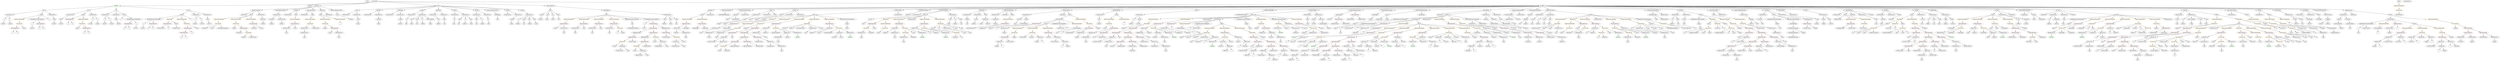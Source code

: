 strict digraph {
	graph [bb="0,0,33611,972"];
	node [label="\N"];
	Enter	[height=0.5,
		pos="4910.6,954",
		width=0.83628];
	Block_Unnamed_3	[color=black,
		height=0.5,
		label=Block,
		pos="4316.6,738",
		width=0.90558];
	ExpressionStatement_Unnamed_6	[color=orange,
		height=0.5,
		label=ExpressionStatement,
		pos="4371.6,666",
		width=2.458];
	Block_Unnamed_3 -> ExpressionStatement_Unnamed_6	[pos="e,4358.4,683.8 4329.1,721.12 4335.6,712.77 4343.8,702.32 4351.3,692.84"];
	ExpressionStatement_Unnamed_7	[color=orange,
		height=0.5,
		label=ExpressionStatement,
		pos="4566.6,666",
		width=2.458];
	Block_Unnamed_3 -> ExpressionStatement_Unnamed_7	[pos="e,4506.9,679.71 4341.5,725.99 4346.8,723.86 4352.3,721.75 4357.6,720 4402.9,704.95 4454.9,691.75 4495.7,682.28"];
	Parameter__addr	[color=black,
		height=0.5,
		label=_addr,
		pos="24380,666",
		width=0.90558];
	ElementaryTypeName_address_24	[color=black,
		height=0.5,
		label=address,
		pos="24382,594",
		width=1.0996];
	Parameter__addr -> ElementaryTypeName_address_24	[pos="e,24381,612.1 24380,647.7 24380,640.41 24381,631.73 24381,623.54"];
	MemberAccess_Unnamed_28	[color=black,
		height=0.5,
		label=MemberAccess,
		pos="11509,450",
		width=1.9174];
	Identifier_msg_17	[color=black,
		height=0.5,
		label=msg,
		pos="11509,378",
		width=0.75];
	MemberAccess_Unnamed_28 -> Identifier_msg_17	[pos="e,11509,396.1 11509,431.7 11509,424.41 11509,415.73 11509,407.54"];
	Identifier_now_7	[color=black,
		height=0.5,
		label=now,
		pos="16770,234",
		width=0.75];
	Parameter_targets_1	[color=black,
		height=0.5,
		label=targets,
		pos="31449,666",
		width=0.97489];
	ArrayTypeName_Unnamed_1	[color=black,
		height=0.5,
		label=ArrayTypeName,
		pos="31433,594",
		width=2.0145];
	Parameter_targets_1 -> ArrayTypeName_Unnamed_1	[pos="e,31437,612.1 31445,647.7 31443,640.32 31441,631.52 31439,623.25"];
	Identifier_distributeAmount_3	[color=black,
		height=0.5,
		label=distributeAmount,
		pos="11055,450",
		width=2.0838];
	Identifier_msg_14	[color=black,
		height=0.5,
		label=msg,
		pos="26263,162",
		width=0.75];
	ParameterList_Unnamed_11	[color=black,
		height=0.5,
		label=ParameterList,
		pos="926.59,738",
		width=1.7095];
	Parameter_None_2	[color=black,
		height=0.5,
		label=None,
		pos="805.59,666",
		width=0.85014];
	ParameterList_Unnamed_11 -> Parameter_None_2	[pos="e,826.75,679.24 899.74,721.46 881.09,710.68 856.18,696.27 836.67,684.98"];
	ElementaryTypeName_address_32	[color=black,
		height=0.5,
		label=address,
		pos="17842,522",
		width=1.0996];
	Identifier_require_17	[color=black,
		height=0.5,
		label=require,
		pos="19791,378",
		width=1.0026];
	FunctionCall_Unnamed_26	[color=orange,
		height=0.5,
		label=FunctionCall,
		pos="28920,306",
		width=1.6125];
	FunctionCall_Unnamed_27	[color=orange,
		height=0.5,
		label=FunctionCall,
		pos="28912,234",
		width=1.6125];
	FunctionCall_Unnamed_26 -> FunctionCall_Unnamed_27	[pos="e,28914,252.1 28918,287.7 28917,280.41 28916,271.73 28915,263.54"];
	ElementaryTypeName_bytes4_2	[color=black,
		height=0.5,
		label=bytes4,
		pos="29023,234",
		width=0.97489];
	FunctionCall_Unnamed_26 -> ElementaryTypeName_bytes4_2	[pos="e,29002,248.93 28943,289.12 28958,279.09 28977,266.06 28993,255.29"];
	BinaryOperation_Unnamed_20	[color=brown,
		height=0.5,
		label=BinaryOperation,
		pos="925.59,666",
		width=1.9867];
	Identifier_a_5	[color=black,
		height=0.5,
		label=a,
		pos="907.59,594",
		width=0.75];
	BinaryOperation_Unnamed_20 -> Identifier_a_5	[pos="e,911.99,612.1 921.14,647.7 919.25,640.32 916.98,631.52 914.86,623.25"];
	Identifier_b_4	[color=black,
		height=0.5,
		label=b,
		pos="979.59,594",
		width=0.75];
	BinaryOperation_Unnamed_20 -> Identifier_b_4	[pos="e,967.74,610.36 938.66,648.05 945.31,639.44 953.51,628.81 960.82,619.33"];
	FunctionDefinition_transferOwnership	[color=black,
		height=0.5,
		label=transferOwnership,
		pos="3518.6,810",
		width=2.1947];
	ModifierInvocation_onlyOwner	[color=black,
		height=0.5,
		label=onlyOwner,
		pos="3293.6,738",
		width=1.4323];
	FunctionDefinition_transferOwnership -> ModifierInvocation_onlyOwner	[pos="e,3331.2,750.71 3473.1,794.83 3434.9,782.97 3380.6,766.07 3341.7,753.98"];
	Block_Unnamed_4	[color=black,
		height=0.5,
		label=Block,
		pos="3395.6,738",
		width=0.90558];
	FunctionDefinition_transferOwnership -> Block_Unnamed_4	[pos="e,3417.8,751.66 3490.1,792.76 3471.4,782.15 3447,768.27 3427.7,757.27"];
	ParameterList_Unnamed_5	[color=black,
		height=0.5,
		label=ParameterList,
		pos="3531.6,738",
		width=1.7095];
	FunctionDefinition_transferOwnership -> ParameterList_Unnamed_5	[pos="e,3528.4,756.1 3521.8,791.7 3523.2,784.32 3524.8,775.52 3526.3,767.25"];
	Identifier_amounts_4	[color=black,
		height=0.5,
		label=amounts,
		pos="19976,234",
		width=1.1689];
	FunctionDefinition_Excalibur	[color=black,
		height=0.5,
		label=Excalibur,
		pos="9447.6,810",
		width=1.266];
	Block_Unnamed_10	[color=black,
		height=0.5,
		label=Block,
		pos="9335.6,738",
		width=0.90558];
	FunctionDefinition_Excalibur -> Block_Unnamed_10	[pos="e,9356.7,752.17 9423.8,794.15 9407,783.66 9384.4,769.49 9366.2,758.14"];
	ParameterList_Unnamed_36	[color=black,
		height=0.5,
		label=ParameterList,
		pos="9447.6,738",
		width=1.7095];
	FunctionDefinition_Excalibur -> ParameterList_Unnamed_36	[pos="e,9447.6,756.1 9447.6,791.7 9447.6,784.41 9447.6,775.73 9447.6,767.54"];
	ElementaryTypeName_address_26	[color=black,
		height=0.5,
		label=address,
		pos="20688,594",
		width=1.0996];
	Identifier_balanceOf_5	[color=black,
		height=0.5,
		label=balanceOf,
		pos="12804,378",
		width=1.3491];
	ArrayTypeName_Unnamed_3	[color=black,
		height=0.5,
		label=ArrayTypeName,
		pos="17842,594",
		width=2.0145];
	ArrayTypeName_Unnamed_3 -> ElementaryTypeName_address_32	[pos="e,17842,540.1 17842,575.7 17842,568.41 17842,559.73 17842,551.54"];
	InheritanceSpecifier_Unnamed_1	[color=black,
		height=0.5,
		label=InheritanceSpecifier,
		pos="9691.6,810",
		width=2.3333];
	UserDefinedTypeName_Unnamed_2	[color=black,
		height=0.5,
		label=UserDefinedTypeName,
		pos="9650.6,738",
		width=2.7214];
	InheritanceSpecifier_Unnamed_1 -> UserDefinedTypeName_Unnamed_2	[pos="e,9660.6,756.1 9681.5,791.7 9676.9,783.9 9671.4,774.51 9666.3,765.83"];
	ElementaryTypeName_address	[color=black,
		height=0.5,
		label=address,
		pos="7194.6,666",
		width=1.0996];
	IndexAccess_Unnamed_59	[color=black,
		height=0.5,
		label=IndexAccess,
		pos="18029,234",
		width=1.6402];
	IndexAccess_Unnamed_60	[color=black,
		height=0.5,
		label=IndexAccess,
		pos="18075,162",
		width=1.6402];
	IndexAccess_Unnamed_59 -> IndexAccess_Unnamed_60	[pos="e,18064,179.79 18040,216.05 18045,208.06 18051,198.33 18057,189.4"];
	Identifier_unlockUnixTime_10	[color=black,
		height=0.5,
		label=unlockUnixTime,
		pos="18224,162",
		width=2.0006];
	IndexAccess_Unnamed_59 -> Identifier_unlockUnixTime_10	[pos="e,18184,177.37 18066,219.67 18096,208.75 18139,193.2 18173,181.15"];
	ParameterList_Unnamed_53	[color=black,
		height=0.5,
		label=ParameterList,
		pos="22517,738",
		width=1.7095];
	Parameter__to_2	[color=black,
		height=0.5,
		label=_to,
		pos="22463,666",
		width=0.75];
	ParameterList_Unnamed_53 -> Parameter__to_2	[pos="e,22474,682.36 22504,720.05 22497,711.44 22489,700.81 22481,691.33"];
	Parameter__value_3	[color=black,
		height=0.5,
		label=_value,
		pos="22543,666",
		width=0.96103];
	ParameterList_Unnamed_53 -> Parameter__value_3	[pos="e,22536,684.1 22523,719.7 22526,712.15 22529,703.12 22532,694.68"];
	Identifier__to_1	[color=black,
		height=0.5,
		label=_to,
		pos="28655,306",
		width=0.75];
	IfStatement_Unnamed_7	[color=orange,
		height=0.5,
		label=IfStatement,
		pos="10315,666",
		width=1.4739];
	BinaryOperation_Unnamed_126	[color=brown,
		height=0.5,
		label=BinaryOperation,
		pos="9774.6,594",
		width=1.9867];
	IfStatement_Unnamed_7 -> BinaryOperation_Unnamed_126	[pos="e,9826.3,606.78 10276,653.32 10268,651.29 10260,649.39 10253,648 10078,616.45 10031,638.24 9855.6,612 9849.6,611.11 9843.5,610.05 \
9837.3,608.91"];
	ExpressionStatement_Unnamed_79	[color=orange,
		height=0.5,
		label=ExpressionStatement,
		pos="9952.6,594",
		width=2.458];
	IfStatement_Unnamed_7 -> ExpressionStatement_Unnamed_79	[pos="e,10018,606.42 10275,653.57 10268,651.59 10260,649.64 10253,648 10242,645.55 10115,623.26 10029,608.38"];
	IndexAccess_Unnamed_46	[color=black,
		height=0.5,
		label=IndexAccess,
		pos="16874,234",
		width=1.6402];
	Identifier_unlockUnixTime_9	[color=black,
		height=0.5,
		label=unlockUnixTime,
		pos="16608,162",
		width=2.0006];
	IndexAccess_Unnamed_46 -> Identifier_unlockUnixTime_9	[pos="e,16656,175.67 16830,221.52 16785,209.8 16716,191.53 16667,178.53"];
	IndexAccess_Unnamed_47	[color=black,
		height=0.5,
		label=IndexAccess,
		pos="16757,162",
		width=1.6402];
	IndexAccess_Unnamed_46 -> IndexAccess_Unnamed_47	[pos="e,16782,178.49 16848,217.46 16831,207.68 16810,194.91 16792,184.2"];
	Identifier_msg_38	[color=black,
		height=0.5,
		label=msg,
		pos="9318.6,450",
		width=0.75];
	BinaryOperation_Unnamed_66	[color=brown,
		height=0.5,
		label=BinaryOperation,
		pos="14608,522",
		width=1.9867];
	NumberLiteral_Unnamed_26	[color=black,
		height=0.5,
		label=NumberLiteral,
		pos="14352,450",
		width=1.765];
	BinaryOperation_Unnamed_66 -> NumberLiteral_Unnamed_26	[pos="e,14396,463.14 14560,508.08 14517,496.22 14453,478.64 14407,466.13"];
	MemberAccess_Unnamed_42	[color=black,
		height=0.5,
		label=MemberAccess,
		pos="14503,450",
		width=1.9174];
	BinaryOperation_Unnamed_66 -> MemberAccess_Unnamed_42	[pos="e,14527,467.15 14583,504.76 14569,495.4 14551,483.49 14536,473.26"];
	FunctionCall_Unnamed_96	[color=orange,
		height=0.5,
		label=FunctionCall,
		pos="32234,810",
		width=1.6125];
	Identifier_autoDistribute	[color=black,
		height=0.5,
		label=autoDistribute,
		pos="32234,738",
		width=1.7372];
	FunctionCall_Unnamed_96 -> Identifier_autoDistribute	[pos="e,32234,756.1 32234,791.7 32234,784.41 32234,775.73 32234,767.54"];
	Identifier_b_2	[color=black,
		height=0.5,
		label=b,
		pos="1649.6,522",
		width=0.75];
	BinaryOperation_Unnamed_87	[color=brown,
		height=0.5,
		label=BinaryOperation,
		pos="15140,378",
		width=1.9867];
	BinaryOperation_Unnamed_88	[color=brown,
		height=0.5,
		label=BinaryOperation,
		pos="15032,306",
		width=1.9867];
	BinaryOperation_Unnamed_87 -> BinaryOperation_Unnamed_88	[pos="e,15057,323.15 15115,360.76 15100,351.4 15082,339.49 15066,329.26"];
	BinaryOperation_Unnamed_89	[color=brown,
		height=0.5,
		label=BinaryOperation,
		pos="15193,306",
		width=1.9867];
	BinaryOperation_Unnamed_87 -> BinaryOperation_Unnamed_89	[pos="e,15180,323.79 15152,360.05 15159,351.89 15166,341.91 15173,332.82"];
	Parameter__to	[color=black,
		height=0.5,
		label=_to,
		pos="29255,666",
		width=0.75];
	ElementaryTypeName_address_21	[color=black,
		height=0.5,
		label=address,
		pos="29255,594",
		width=1.0996];
	Parameter__to -> ElementaryTypeName_address_21	[pos="e,29255,612.1 29255,647.7 29255,640.41 29255,631.73 29255,623.54"];
	Identifier_balanceOf_9	[color=black,
		height=0.5,
		label=balanceOf,
		pos="27230,306",
		width=1.3491];
	Identifier_SafeMath_12	[color=green,
		height=0.5,
		label=SafeMath,
		pos="16240,234",
		width=1.2798];
	Identifier_balances_22	[color=black,
		height=0.5,
		label=balances,
		pos="10834,450",
		width=1.1828];
	StateVariableDeclaration_Unnamed_4	[color=black,
		height=0.5,
		label=StateVariableDeclaration,
		pos="9934.6,810",
		width=2.8184];
	VariableDeclaration_decimals	[color=black,
		height=0.5,
		label=decimals,
		pos="9809.6,738",
		width=1.1967];
	StateVariableDeclaration_Unnamed_4 -> VariableDeclaration_decimals	[pos="e,9834.4,752.88 9905,792.41 9886.7,782.2 9863.3,769.06 9844.2,758.37"];
	NumberLiteral_Unnamed_12	[color=black,
		height=0.5,
		label=NumberLiteral,
		pos="9934.6,738",
		width=1.765];
	StateVariableDeclaration_Unnamed_4 -> NumberLiteral_Unnamed_12	[pos="e,9934.6,756.1 9934.6,791.7 9934.6,784.41 9934.6,775.73 9934.6,767.54"];
	Parameter_balance	[color=black,
		height=0.5,
		label=balance,
		pos="12953,666",
		width=1.0719];
	ElementaryTypeName_uint_9	[color=black,
		height=0.5,
		label=uint,
		pos="12953,594",
		width=0.75];
	Parameter_balance -> ElementaryTypeName_uint_9	[pos="e,12953,612.1 12953,647.7 12953,640.41 12953,631.73 12953,623.54"];
	Identifier_addresses_10	[color=black,
		height=0.5,
		label=addresses,
		pos="20517,306",
		width=1.3214];
	FunctionDefinition_name	[color=black,
		height=0.5,
		label=name,
		pos="4795.6,810",
		width=0.83628];
	ParameterList_Unnamed_14	[color=black,
		height=0.5,
		label=ParameterList,
		pos="4654.6,738",
		width=1.7095];
	FunctionDefinition_name -> ParameterList_Unnamed_14	[pos="e,4684.8,754.01 4772.9,797.75 4751.9,787.33 4720.2,771.57 4694.9,759"];
	ParameterList_Unnamed_15	[color=black,
		height=0.5,
		label=ParameterList,
		pos="4795.6,738",
		width=1.7095];
	FunctionDefinition_name -> ParameterList_Unnamed_15	[pos="e,4795.6,756.1 4795.6,791.7 4795.6,784.41 4795.6,775.73 4795.6,767.54"];
	ElementaryTypeName_bytes_1	[color=black,
		height=0.5,
		label=bytes,
		pos="8903.6,594",
		width=0.85014];
	ExpressionStatement_Unnamed_1	[color=orange,
		height=0.5,
		label=ExpressionStatement,
		pos="7579.6,666",
		width=2.458];
	BinaryOperation_Unnamed_1	[color=brown,
		height=0.5,
		label=BinaryOperation,
		pos="7457.6,594",
		width=1.9867];
	ExpressionStatement_Unnamed_1 -> BinaryOperation_Unnamed_1	[pos="e,7485.2,610.83 7551,648.59 7534.3,639.02 7513.1,626.83 7495.1,616.5"];
	Identifier__to_24	[color=black,
		height=0.5,
		label=_to,
		pos="21942,522",
		width=0.75];
	Identifier_i_8	[color=black,
		height=0.5,
		label=i,
		pos="32942,234",
		width=0.75];
	EventDefinition_OwnershipTransferred	[color=black,
		height=0.5,
		label=OwnershipTransferred,
		pos="3780.6,810",
		width=2.6243];
	ParameterList_Unnamed_1	[color=black,
		height=0.5,
		label=ParameterList,
		pos="3737.6,738",
		width=1.7095];
	EventDefinition_OwnershipTransferred -> ParameterList_Unnamed_1	[pos="e,3748.1,756.1 3770,791.7 3765.2,783.9 3759.4,774.51 3754.1,765.83"];
	ElementaryTypeName_uint_3	[color=black,
		height=0.5,
		label=uint,
		pos="5951.6,594",
		width=0.75];
	Parameter_amount	[color=black,
		height=0.5,
		label=amount,
		pos="17719,666",
		width=1.0581];
	ElementaryTypeName_uint256_28	[color=black,
		height=0.5,
		label=uint256,
		pos="17714,594",
		width=1.0442];
	Parameter_amount -> ElementaryTypeName_uint256_28	[pos="e,17715,612.1 17717,647.7 17717,640.41 17716,631.73 17716,623.54"];
	Identifier_SafeMath_19	[color=green,
		height=0.5,
		label=SafeMath,
		pos="10632,378",
		width=1.2798];
	Identifier__custom_fallback	[color=black,
		height=0.5,
		label=_custom_fallback,
		pos="28940,162",
		width=2.1392];
	FunctionCall_Unnamed_27 -> Identifier__custom_fallback	[pos="e,28933,180.1 28919,215.7 28922,208.15 28925,199.12 28929,190.68"];
	Identifier_keccak256	[color=black,
		height=0.5,
		label=keccak256,
		pos="29085,162",
		width=1.3907];
	FunctionCall_Unnamed_27 -> Identifier_keccak256	[pos="e,29052,176.09 28946,219.17 28973,208.03 29012,192.3 29042,180.32"];
	FunctionCall_Unnamed_84	[color=orange,
		height=0.5,
		label=FunctionCall,
		pos="19680,450",
		width=1.6125];
	FunctionCall_Unnamed_84 -> Identifier_require_17	[pos="e,19769,392.76 19705,433.29 19721,423.11 19742,409.77 19759,398.86"];
	BinaryOperation_Unnamed_114	[color=brown,
		height=0.5,
		label=BinaryOperation,
		pos="19917,378",
		width=1.9867];
	FunctionCall_Unnamed_84 -> BinaryOperation_Unnamed_114	[pos="e,19872,392.27 19721,436.89 19759,425.44 19818,408.18 19861,395.48"];
	Identifier_msg_2	[color=black,
		height=0.5,
		label=msg,
		pos="4558.6,378",
		width=0.75];
	Identifier_u	[color=black,
		height=0.5,
		label=u,
		pos="8214.6,450",
		width=0.75];
	Identifier_i_34	[color=black,
		height=0.5,
		label=i,
		pos="19167,234",
		width=0.75];
	ExpressionStatement_Unnamed_13	[color=orange,
		height=0.5,
		label=ExpressionStatement,
		pos="253.59,666",
		width=2.458];
	FunctionCall_Unnamed_12	[color=orange,
		height=0.5,
		label=FunctionCall,
		pos="253.59,594",
		width=1.6125];
	ExpressionStatement_Unnamed_13 -> FunctionCall_Unnamed_12	[pos="e,253.59,612.1 253.59,647.7 253.59,640.41 253.59,631.73 253.59,623.54"];
	IndexAccess_Unnamed_3	[color=black,
		height=0.5,
		label=IndexAccess,
		pos="8990.6,306",
		width=1.6402];
	NumberLiteral_Unnamed_5	[color=black,
		height=0.5,
		label=NumberLiteral,
		pos="8986.6,234",
		width=1.765];
	IndexAccess_Unnamed_3 -> NumberLiteral_Unnamed_5	[pos="e,8987.6,252.1 8989.6,287.7 8989.2,280.41 8988.7,271.73 8988.2,263.54"];
	Identifier__data_4	[color=black,
		height=0.5,
		label=_data,
		pos="9099.6,234",
		width=0.864];
	IndexAccess_Unnamed_3 -> Identifier__data_4	[pos="e,9079.2,248.08 9015.1,289.29 9031.2,278.91 9052.5,265.24 9069.7,254.22"];
	Block_Unnamed_22	[color=black,
		height=0.5,
		label=Block,
		pos="25313,594",
		width=0.90558];
	FunctionCall_Unnamed_32	[color=orange,
		height=0.5,
		label=FunctionCall,
		pos="25119,522",
		width=1.6125];
	Block_Unnamed_22 -> FunctionCall_Unnamed_32	[pos="e,25157,535.76 25288,582.33 25282,580.18 25277,577.97 25272,576 25237,562.97 25198,549.45 25168,539.33"];
	Parameter_ok_1	[color=black,
		height=0.5,
		label=ok,
		pos="6029.6,666",
		width=0.75];
	ElementaryTypeName_bool_1	[color=black,
		height=0.5,
		label=bool,
		pos="6024.6,594",
		width=0.76697];
	Parameter_ok_1 -> ElementaryTypeName_bool_1	[pos="e,6025.8,612.1 6028.4,647.7 6027.8,640.41 6027.2,631.73 6026.6,623.54"];
	IndexAccess_Unnamed_10	[color=black,
		height=0.5,
		label=IndexAccess,
		pos="29652,378",
		width=1.6402];
	Identifier_balances_2	[color=black,
		height=0.5,
		label=balances,
		pos="29497,306",
		width=1.1828];
	IndexAccess_Unnamed_10 -> Identifier_balances_2	[pos="e,29525,319.84 29619,362.5 29595,351.44 29561,336.18 29535,324.46"];
	MemberAccess_Unnamed_16	[color=black,
		height=0.5,
		label=MemberAccess,
		pos="29627,306",
		width=1.9174];
	IndexAccess_Unnamed_10 -> MemberAccess_Unnamed_16	[pos="e,29633,324.1 29645,359.7 29643,352.15 29639,343.12 29636,334.68"];
	Identifier__to_21	[color=black,
		height=0.5,
		label=_to,
		pos="21316,450",
		width=0.75];
	FunctionCall_Unnamed_37	[color=orange,
		height=0.5,
		label=FunctionCall,
		pos="23328,522",
		width=1.6125];
	Identifier_transferToAddress_2	[color=black,
		height=0.5,
		label=transferToAddress,
		pos="23141,450",
		width=2.2501];
	FunctionCall_Unnamed_37 -> Identifier_transferToAddress_2	[pos="e,23181,466.03 23292,507.5 23263,496.83 23223,481.8 23191,469.93"];
	Identifier__to_17	[color=black,
		height=0.5,
		label=_to,
		pos="23267,450",
		width=0.75];
	FunctionCall_Unnamed_37 -> Identifier__to_17	[pos="e,23280,466.04 23313,504.41 23305,495.5 23296,484.35 23287,474.56"];
	Identifier__value_13	[color=black,
		height=0.5,
		label=_value,
		pos="23347,450",
		width=0.96103];
	FunctionCall_Unnamed_37 -> Identifier__value_13	[pos="e,23342,468.1 23332,503.7 23334,496.24 23337,487.32 23339,478.97"];
	Identifier_empty_1	[color=black,
		height=0.5,
		label=empty,
		pos="23433,450",
		width=0.93331];
	FunctionCall_Unnamed_37 -> Identifier_empty_1	[pos="e,23412,464.7 23351,505.12 23367,495.03 23386,481.88 23402,471.07"];
	IndexAccess_Unnamed_23	[color=black,
		height=0.5,
		label=IndexAccess,
		pos="21434,522",
		width=1.6402];
	IndexAccess_Unnamed_23 -> Identifier__to_21	[pos="e,21335,462.58 21407,505.46 21389,494.47 21364,479.72 21345,468.34"];
	Identifier_balances_7	[color=black,
		height=0.5,
		label=balances,
		pos="21404,450",
		width=1.1828];
	IndexAccess_Unnamed_23 -> Identifier_balances_7	[pos="e,21411,468.1 21426,503.7 21423,496.15 21419,487.12 21415,478.68"];
	Identifier_msg_36	[color=black,
		height=0.5,
		label=msg,
		pos="10398,162",
		width=0.75];
	MemberAccess_Unnamed_15	[color=black,
		height=0.5,
		label=MemberAccess,
		pos="30161,306",
		width=1.9174];
	Identifier_msg_8	[color=black,
		height=0.5,
		label=msg,
		pos="30161,234",
		width=0.75];
	MemberAccess_Unnamed_15 -> Identifier_msg_8	[pos="e,30161,252.1 30161,287.7 30161,280.41 30161,271.73 30161,263.54"];
	Identifier_msg_24	[color=black,
		height=0.5,
		label=msg,
		pos="20891,450",
		width=0.75];
	ExpressionStatement_Unnamed_59	[color=orange,
		height=0.5,
		label=ExpressionStatement,
		pos="15561,666",
		width=2.458];
	FunctionCall_Unnamed_73	[color=orange,
		height=0.5,
		label=FunctionCall,
		pos="15383,594",
		width=1.6125];
	ExpressionStatement_Unnamed_59 -> FunctionCall_Unnamed_73	[pos="e,15417,608.72 15521,649.46 15494,638.64 15457,624.18 15428,612.88"];
	Identifier_owner_5	[color=black,
		height=0.5,
		label=owner,
		pos="9432.6,378",
		width=0.93331];
	ElementaryTypeName_address_27	[color=black,
		height=0.5,
		label=address,
		pos="13289,522",
		width=1.0996];
	FunctionDefinition_name_1	[color=black,
		height=0.5,
		label=name,
		pos="10275,810",
		width=0.83628];
	ParameterList_Unnamed_38	[color=black,
		height=0.5,
		label=ParameterList,
		pos="10078,738",
		width=1.7095];
	FunctionDefinition_name_1 -> ParameterList_Unnamed_38	[pos="e,10116,752.53 10249,799.99 10218,789.01 10165,770.21 10127,756.38"];
	ParameterList_Unnamed_37	[color=black,
		height=0.5,
		label=ParameterList,
		pos="10219,738",
		width=1.7095];
	FunctionDefinition_name_1 -> ParameterList_Unnamed_37	[pos="e,10232,755.96 10262,793.46 10255,785.04 10247,774.41 10239,764.78"];
	Block_Unnamed_11	[color=black,
		height=0.5,
		label=Block,
		pos="10331,738",
		width=0.90558];
	FunctionDefinition_name_1 -> Block_Unnamed_11	[pos="e,10318,754.98 10287,793.46 10294,784.8 10303,773.79 10311,763.95"];
	ElementaryTypeName_uint_20	[color=black,
		height=0.5,
		label=uint,
		pos="20396,522",
		width=0.75];
	VariableDeclarationStatement_Unnamed_16	[color=black,
		height=0.5,
		label=VariableDeclarationStatement,
		pos="18427,594",
		width=3.3174];
	VariableDeclaration_i_3	[color=black,
		height=0.5,
		label=i,
		pos="18006,522",
		width=0.75];
	VariableDeclarationStatement_Unnamed_16 -> VariableDeclaration_i_3	[pos="e,18026,534 18339,581.33 18228,566.37 18049,542.12 18042,540 18040,539.52 18038,538.98 18037,538.39"];
	NumberLiteral_Unnamed_41	[color=black,
		height=0.5,
		label=NumberLiteral,
		pos="18115,522",
		width=1.765];
	VariableDeclarationStatement_Unnamed_16 -> NumberLiteral_Unnamed_41	[pos="e,18162,534.23 18361,578.56 18313,568.01 18246,553.28 18188,540 18183,538.96 18178,537.88 18174,536.79"];
	ParameterList_Unnamed_27	[color=black,
		height=0.5,
		label=ParameterList,
		pos="6064.6,738",
		width=1.7095];
	ParameterList_Unnamed_27 -> Parameter_ok_1	[pos="e,6037.9,683.62 6055.9,719.7 6052,711.87 6047.3,702.44 6043,693.73"];
	Identifier__to_3	[color=black,
		height=0.5,
		label=_to,
		pos="30850,306",
		width=0.75];
	ElementaryTypeName_address_23	[color=black,
		height=0.5,
		label=address,
		pos="22463,594",
		width=1.0996];
	Identifier_now_1	[color=black,
		height=0.5,
		label=now,
		pos="28820,378",
		width=0.75];
	VariableDeclaration_newOwner	[color=black,
		height=0.5,
		label=newOwner,
		pos="3671.6,666",
		width=1.4046];
	ElementaryTypeName_address_4	[color=black,
		height=0.5,
		label=address,
		pos="3671.6,594",
		width=1.0996];
	VariableDeclaration_newOwner -> ElementaryTypeName_address_4	[pos="e,3671.6,612.1 3671.6,647.7 3671.6,640.41 3671.6,631.73 3671.6,623.54"];
	ExpressionStatement_Unnamed_48	[color=orange,
		height=0.5,
		label=ExpressionStatement,
		pos="26345,666",
		width=2.458];
	BinaryOperation_Unnamed_80	[color=brown,
		height=0.5,
		label=BinaryOperation,
		pos="26343,594",
		width=1.9867];
	ExpressionStatement_Unnamed_48 -> BinaryOperation_Unnamed_80	[pos="e,26343,612.1 26344,647.7 26344,640.41 26344,631.73 26343,623.54"];
	FunctionDefinition_add	[color=black,
		height=0.5,
		label=add,
		pos="569.59,810",
		width=0.75];
	ParameterList_Unnamed_12	[color=black,
		height=0.5,
		label=ParameterList,
		pos="120.59,738",
		width=1.7095];
	FunctionDefinition_add -> ParameterList_Unnamed_12	[pos="e,173.84,747.3 543.18,804.88 473.86,794.07 285.15,764.66 185.01,749.04"];
	Block_Unnamed_9	[color=black,
		height=0.5,
		label=Block,
		pos="539.59,738",
		width=0.90558];
	FunctionDefinition_add -> Block_Unnamed_9	[pos="e,546.86,755.96 562.48,792.41 559.17,784.68 555.14,775.27 551.38,766.52"];
	ParameterList_Unnamed_13	[color=black,
		height=0.5,
		label=ParameterList,
		pos="689.59,738",
		width=1.7095];
	FunctionDefinition_add -> ParameterList_Unnamed_13	[pos="e,663,754.51 589.41,797.44 606.68,787.36 632.19,772.49 653.14,760.26"];
	ExpressionStatement_Unnamed_70	[color=orange,
		height=0.5,
		label=ExpressionStatement,
		pos="18672,522",
		width=2.458];
	BinaryOperation_Unnamed_113	[color=brown,
		height=0.5,
		label=BinaryOperation,
		pos="18357,450",
		width=1.9867];
	ExpressionStatement_Unnamed_70 -> BinaryOperation_Unnamed_113	[pos="e,18409,462.62 18613,508.08 18559,495.88 18476,477.62 18420,465.06"];
	MemberAccess_Unnamed_10	[color=black,
		height=0.5,
		label=MemberAccess,
		pos="23911,450",
		width=1.9174];
	Identifier_msg_4	[color=black,
		height=0.5,
		label=msg,
		pos="23990,378",
		width=0.75];
	MemberAccess_Unnamed_10 -> Identifier_msg_4	[pos="e,23974,392.88 23929,432.41 23940,422.81 23954,410.63 23966,400.32"];
	ParameterList_Unnamed_35	[color=black,
		height=0.5,
		label=ParameterList,
		pos="24065,738",
		width=1.7095];
	FunctionCall_Unnamed_6	[color=orange,
		height=0.5,
		label=FunctionCall,
		pos="4371.6,594",
		width=1.6125];
	ExpressionStatement_Unnamed_6 -> FunctionCall_Unnamed_6	[pos="e,4371.6,612.1 4371.6,647.7 4371.6,640.41 4371.6,631.73 4371.6,623.54"];
	Identifier_unlockUnixTime_8	[color=black,
		height=0.5,
		label=unlockUnixTime,
		pos="14714,306",
		width=2.0006];
	MemberAccess_Unnamed_77	[color=black,
		height=0.5,
		label=MemberAccess,
		pos="31259,450",
		width=1.9174];
	Identifier_msg_35	[color=black,
		height=0.5,
		label=msg,
		pos="31259,378",
		width=0.75];
	MemberAccess_Unnamed_77 -> Identifier_msg_35	[pos="e,31259,396.1 31259,431.7 31259,424.41 31259,415.73 31259,407.54"];
	ElementaryTypeName_uint256_6	[color=black,
		height=0.5,
		label=uint256,
		pos="1587.6,594",
		width=1.0442];
	Identifier__unitAmount_2	[color=black,
		height=0.5,
		label=_unitAmount,
		pos="26633,450",
		width=1.6402];
	ParameterList_Unnamed_16	[color=black,
		height=0.5,
		label=ParameterList,
		pos="6753.6,738",
		width=1.7095];
	ElementaryTypeName_uint256_18	[color=black,
		height=0.5,
		label=uint256,
		pos="18478,666",
		width=1.0442];
	ElementaryTypeName_bool_11	[color=black,
		height=0.5,
		label=bool,
		pos="20603,594",
		width=0.76697];
	Identifier_i_3	[color=black,
		height=0.5,
		label=i,
		pos="14259,234",
		width=0.75];
	ElementaryTypeName_string_2	[color=black,
		height=0.5,
		label=string,
		pos="5758.6,594",
		width=0.864];
	BinaryOperation_Unnamed_90	[color=brown,
		height=0.5,
		label=BinaryOperation,
		pos="15301,378",
		width=1.9867];
	BooleanLiteral_Unnamed_14	[color=black,
		height=0.5,
		label=BooleanLiteral,
		pos="15347,306",
		width=1.7788];
	BinaryOperation_Unnamed_90 -> BooleanLiteral_Unnamed_14	[pos="e,15336,323.79 15312,360.05 15317,352.06 15323,342.33 15329,333.4"];
	IndexAccess_Unnamed_40	[color=black,
		height=0.5,
		label=IndexAccess,
		pos="15490,306",
		width=1.6402];
	BinaryOperation_Unnamed_90 -> IndexAccess_Unnamed_40	[pos="e,15453,320.54 15340,362.5 15370,351.46 15411,336.23 15442,324.52"];
	VariableDeclaration_length	[color=black,
		height=0.5,
		label=length,
		pos="23881,594",
		width=0.90558];
	ElementaryTypeName_uint_13	[color=black,
		height=0.5,
		label=uint,
		pos="23984,522",
		width=0.75];
	VariableDeclaration_length -> ElementaryTypeName_uint_13	[pos="e,23965,535.51 23900,579.5 23916,568.78 23938,553.65 23956,541.75"];
	ExpressionStatement_Unnamed_2	[color=orange,
		height=0.5,
		label=ExpressionStatement,
		pos="7774.6,666",
		width=2.458];
	BinaryOperation_Unnamed_2	[color=brown,
		height=0.5,
		label=BinaryOperation,
		pos="7731.6,594",
		width=1.9867];
	ExpressionStatement_Unnamed_2 -> BinaryOperation_Unnamed_2	[pos="e,7742.1,612.1 7764,647.7 7759.2,639.9 7753.4,630.51 7748.1,621.83"];
	FunctionCall_Unnamed_54	[color=orange,
		height=0.5,
		label=FunctionCall,
		pos="14613,594",
		width=1.6125];
	FunctionCall_Unnamed_54 -> BinaryOperation_Unnamed_66	[pos="e,14609,540.1 14611,575.7 14611,568.41 14610,559.73 14610,551.54"];
	Identifier_require_5	[color=black,
		height=0.5,
		label=require,
		pos="14734,522",
		width=1.0026];
	FunctionCall_Unnamed_54 -> Identifier_require_5	[pos="e,14711,536.21 14639,577.64 14657,567.13 14682,553.13 14701,541.94"];
	VariableDeclaration_c_2	[color=black,
		height=0.5,
		label=c,
		pos="438.59,594",
		width=0.75];
	ElementaryTypeName_uint256_14	[color=black,
		height=0.5,
		label=uint256,
		pos="438.59,522",
		width=1.0442];
	VariableDeclaration_c_2 -> ElementaryTypeName_uint256_14	[pos="e,438.59,540.1 438.59,575.7 438.59,568.41 438.59,559.73 438.59,551.54"];
	VariableDeclarationStatement_Unnamed_10	[color=black,
		height=0.5,
		label=VariableDeclarationStatement,
		pos="27871,666",
		width=3.3174];
	VariableDeclaration_empty_1	[color=black,
		height=0.5,
		label=empty,
		pos="27770,594",
		width=0.93331];
	VariableDeclarationStatement_Unnamed_10 -> VariableDeclaration_empty_1	[pos="e,27789,608.74 27846,648.05 27832,638.16 27814,625.62 27799,615.22"];
	ElementaryTypeName_uint32_1	[color=black,
		height=0.5,
		label=uint32,
		pos="8700.6,306",
		width=0.91945];
	ExpressionStatement_Unnamed_44	[color=orange,
		height=0.5,
		label=ExpressionStatement,
		pos="32362,522",
		width=2.458];
	BinaryOperation_Unnamed_75	[color=brown,
		height=0.5,
		label=BinaryOperation,
		pos="32260,450",
		width=1.9867];
	ExpressionStatement_Unnamed_44 -> BinaryOperation_Unnamed_75	[pos="e,32283,467.39 32337,504.23 32324,495.08 32307,483.61 32293,473.66"];
	FunctionDefinition_symbol_1	[color=black,
		height=0.5,
		label=symbol,
		pos="10597,810",
		width=1.0581];
	Block_Unnamed_12	[color=black,
		height=0.5,
		label=Block,
		pos="10414,738",
		width=0.90558];
	FunctionDefinition_symbol_1 -> Block_Unnamed_12	[pos="e,10439,749.75 10567,798.24 10538,787.75 10493,771.19 10455,756 10453,755.32 10451,754.62 10449,753.9"];
	ParameterList_Unnamed_40	[color=black,
		height=0.5,
		label=ParameterList,
		pos="10526,738",
		width=1.7095];
	FunctionDefinition_symbol_1 -> ParameterList_Unnamed_40	[pos="e,10543,755.71 10581,793.46 10572,784.72 10561,773.59 10551,763.68"];
	ParameterList_Unnamed_39	[color=black,
		height=0.5,
		label=ParameterList,
		pos="10667,738",
		width=1.7095];
	FunctionDefinition_symbol_1 -> ParameterList_Unnamed_39	[pos="e,10650,755.47 10612,793.46 10621,784.65 10632,773.43 10642,763.46"];
	Identifier_require_4	[color=black,
		height=0.5,
		label=require,
		pos="23440,522",
		width=1.0026];
	ExpressionStatement_Unnamed_23	[color=orange,
		height=0.5,
		label=ExpressionStatement,
		pos="29597,522",
		width=2.458];
	FunctionCall_Unnamed_23	[color=orange,
		height=0.5,
		label=FunctionCall,
		pos="29567,450",
		width=1.6125];
	ExpressionStatement_Unnamed_23 -> FunctionCall_Unnamed_23	[pos="e,29574,468.1 29589,503.7 29586,496.15 29582,487.12 29578,478.68"];
	ElementaryTypeName_uint256_10	[color=black,
		height=0.5,
		label=uint256,
		pos="808.59,594",
		width=1.0442];
	IndexAccess_Unnamed_8	[color=black,
		height=0.5,
		label=IndexAccess,
		pos="28058,306",
		width=1.6402];
	Identifier_unlockUnixTime	[color=black,
		height=0.5,
		label=unlockUnixTime,
		pos="27899,234",
		width=2.0006];
	IndexAccess_Unnamed_8 -> Identifier_unlockUnixTime	[pos="e,27933,250.16 28025,290.67 28001,280.29 27969,266.15 27943,254.72"];
	MemberAccess_Unnamed_14	[color=black,
		height=0.5,
		label=MemberAccess,
		pos="28058,234",
		width=1.9174];
	IndexAccess_Unnamed_8 -> MemberAccess_Unnamed_14	[pos="e,28058,252.1 28058,287.7 28058,280.41 28058,271.73 28058,263.54"];
	MemberAccess_Unnamed_62	[color=black,
		height=0.5,
		label=MemberAccess,
		pos="15299,450",
		width=1.9174];
	Identifier_msg_30	[color=black,
		height=0.5,
		label=msg,
		pos="15418,378",
		width=0.75];
	MemberAccess_Unnamed_62 -> Identifier_msg_30	[pos="e,15398,390.68 15326,433.12 15344,422.17 15369,407.64 15388,396.39"];
	Identifier__to	[color=black,
		height=0.5,
		label=_to,
		pos="28153,162",
		width=0.75];
	Identifier_msg_32	[color=black,
		height=0.5,
		label=msg,
		pos="19675,306",
		width=0.75];
	ParameterList_Unnamed_67	[color=black,
		height=0.5,
		label=ParameterList,
		pos="24640,738",
		width=1.7095];
	FunctionCall_Unnamed_81	[color=orange,
		height=0.5,
		label=FunctionCall,
		pos="19654,594",
		width=1.6125];
	Identifier_require_15	[color=black,
		height=0.5,
		label=require,
		pos="20060,522",
		width=1.0026];
	FunctionCall_Unnamed_81 -> Identifier_require_15	[pos="e,20033,534.32 19696,581.39 19704,579.41 19713,577.5 19721,576 19850,551.76 19887,571.49 20015,540 20017,539.4 20020,538.71 20022,\
537.95"];
	BinaryOperation_Unnamed_102	[color=brown,
		height=0.5,
		label=BinaryOperation,
		pos="20186,522",
		width=1.9867];
	FunctionCall_Unnamed_81 -> BinaryOperation_Unnamed_102	[pos="e,20134,534.76 19696,581.29 19704,579.29 19712,577.41 19721,576 19890,546.83 19935,565.65 20105,540 20111,539.1 20117,538.04 20123,\
536.89"];
	Identifier__to_26	[color=black,
		height=0.5,
		label=_to,
		pos="28140,378",
		width=0.75];
	BinaryOperation_Unnamed_36	[color=brown,
		height=0.5,
		label=BinaryOperation,
		pos="28360,378",
		width=1.9867];
	BinaryOperation_Unnamed_36 -> IndexAccess_Unnamed_8	[pos="e,28104,317.67 28308,365.13 28255,352.68 28171,333.18 28115,320.24"];
	Identifier_now	[color=black,
		height=0.5,
		label=now,
		pos="28252,306",
		width=0.75];
	BinaryOperation_Unnamed_36 -> Identifier_now	[pos="e,28270,319.21 28335,360.76 28318,350.16 28297,336.3 28280,325.31"];
	BinaryOperation_Unnamed_100	[color=brown,
		height=0.5,
		label=BinaryOperation,
		pos="16465,450",
		width=1.9867];
	FunctionCall_Unnamed_78	[color=orange,
		height=0.5,
		label=FunctionCall,
		pos="16465,378",
		width=1.6125];
	BinaryOperation_Unnamed_100 -> FunctionCall_Unnamed_78	[pos="e,16465,396.1 16465,431.7 16465,424.41 16465,415.73 16465,407.54"];
	IndexAccess_Unnamed_48	[color=black,
		height=0.5,
		label=IndexAccess,
		pos="16600,378",
		width=1.6402];
	BinaryOperation_Unnamed_100 -> IndexAccess_Unnamed_48	[pos="e,16571,393.94 16495,433.29 16514,423.22 16540,410.05 16561,399.21"];
	Identifier_msg_31	[color=black,
		height=0.5,
		label=msg,
		pos="15636,306",
		width=0.75];
	Identifier_c_2	[color=black,
		height=0.5,
		label=c,
		pos="1655.6,666",
		width=0.75];
	VariableDeclaration_receiver	[color=black,
		height=0.5,
		label=receiver,
		pos="22217,594",
		width=1.0996];
	UserDefinedTypeName_Unnamed_3	[color=black,
		height=0.5,
		label=UserDefinedTypeName,
		pos="22511,522",
		width=2.7214];
	VariableDeclaration_receiver -> UserDefinedTypeName_Unnamed_3	[pos="e,22449,536.43 22250,583.76 22259,581.18 22270,578.41 22280,576 22333,562.79 22393,549.05 22438,538.87"];
	Parameter_data_1	[color=black,
		height=0.5,
		label=data,
		pos="5491.6,666",
		width=0.75];
	ElementaryTypeName_bytes_3	[color=black,
		height=0.5,
		label=bytes,
		pos="5491.6,594",
		width=0.85014];
	Parameter_data_1 -> ElementaryTypeName_bytes_3	[pos="e,5491.6,612.1 5491.6,647.7 5491.6,640.41 5491.6,631.73 5491.6,623.54"];
	NumberLiteral_Unnamed_45	[color=black,
		height=0.5,
		label=NumberLiteral,
		pos="30946,522",
		width=1.765];
	IndexAccess_Unnamed_63	[color=black,
		height=0.5,
		label=IndexAccess,
		pos="19849,306",
		width=1.6402];
	IndexAccess_Unnamed_64	[color=black,
		height=0.5,
		label=IndexAccess,
		pos="19737,234",
		width=1.6402];
	IndexAccess_Unnamed_63 -> IndexAccess_Unnamed_64	[pos="e,19762,250.66 19823,289.29 19808,279.65 19788,267.18 19771,256.62"];
	Identifier_balances_17	[color=black,
		height=0.5,
		label=balances,
		pos="19857,234",
		width=1.1828];
	IndexAccess_Unnamed_63 -> Identifier_balances_17	[pos="e,19855,252.1 19851,287.7 19851,280.41 19852,271.73 19853,263.54"];
	IndexAccess_Unnamed_4	[color=black,
		height=0.5,
		label=IndexAccess,
		pos="8996.6,522",
		width=1.6402];
	Identifier_balances	[color=black,
		height=0.5,
		label=balances,
		pos="8991.6,450",
		width=1.1828];
	IndexAccess_Unnamed_4 -> Identifier_balances	[pos="e,8992.8,468.1 8995.4,503.7 8994.8,496.41 8994.2,487.73 8993.6,479.54"];
	MemberAccess_Unnamed_8	[color=black,
		height=0.5,
		label=MemberAccess,
		pos="9121.6,450",
		width=1.9174];
	IndexAccess_Unnamed_4 -> MemberAccess_Unnamed_8	[pos="e,9093.4,466.81 9024,505.64 9041.4,495.88 9064.2,483.11 9083.4,472.38"];
	ParameterList_Unnamed_18	[color=black,
		height=0.5,
		label=ParameterList,
		pos="4936.6,738",
		width=1.7095];
	Identifier_require_2	[color=black,
		height=0.5,
		label=require,
		pos="29293,522",
		width=1.0026];
	MemberAccess_Unnamed_71	[color=black,
		height=0.5,
		label=MemberAccess,
		pos="18933,306",
		width=1.9174];
	Identifier_SafeMath_16	[color=green,
		height=0.5,
		label=SafeMath,
		pos="18934,234",
		width=1.2798];
	MemberAccess_Unnamed_71 -> Identifier_SafeMath_16	[pos="e,18933,252.1 18933,287.7 18933,280.41 18933,271.73 18933,263.54"];
	Identifier__value	[color=black,
		height=0.5,
		label=_value,
		pos="7335.6,522",
		width=0.96103];
	FunctionCall_Unnamed_74	[color=orange,
		height=0.5,
		label=FunctionCall,
		pos="17632,522",
		width=1.6125];
	Identifier_amount_2	[color=black,
		height=0.5,
		label=amount,
		pos="17502,450",
		width=1.0581];
	FunctionCall_Unnamed_74 -> Identifier_amount_2	[pos="e,17526,464.04 17603,505.81 17584,495.15 17557,480.83 17536,469.5"];
	MemberAccess_Unnamed_55	[color=black,
		height=0.5,
		label=MemberAccess,
		pos="17627,450",
		width=1.9174];
	FunctionCall_Unnamed_74 -> MemberAccess_Unnamed_55	[pos="e,17628,468.1 17630,503.7 17630,496.41 17629,487.73 17629,479.54"];
	NumberLiteral_Unnamed_36	[color=black,
		height=0.5,
		label=NumberLiteral,
		pos="17778,450",
		width=1.765];
	FunctionCall_Unnamed_74 -> NumberLiteral_Unnamed_36	[pos="e,17746,466.02 17662,506.33 17684,496.07 17712,482.25 17736,470.99"];
	VariableDeclarationStatement_Unnamed_6	[color=black,
		height=0.5,
		label=VariableDeclarationStatement,
		pos="23812,666",
		width=3.3174];
	VariableDeclarationStatement_Unnamed_6 -> VariableDeclaration_length	[pos="e,23866,610.2 23829,647.7 23837,638.8 23848,627.84 23858,618.22"];
	FunctionCall_Unnamed_59	[color=orange,
		height=0.5,
		label=FunctionCall,
		pos="32551,450",
		width=1.6125];
	IndexAccess_Unnamed_35	[color=black,
		height=0.5,
		label=IndexAccess,
		pos="32406,378",
		width=1.6402];
	FunctionCall_Unnamed_59 -> IndexAccess_Unnamed_35	[pos="e,32436,393.65 32520,434.33 32499,423.97 32470,409.97 32446,398.65"];
	Identifier_LockedFunds	[color=black,
		height=0.5,
		label=LockedFunds,
		pos="32546,378",
		width=1.7372];
	FunctionCall_Unnamed_59 -> Identifier_LockedFunds	[pos="e,32547,396.1 32549,431.7 32549,424.41 32548,415.73 32548,407.54"];
	IndexAccess_Unnamed_34	[color=black,
		height=0.5,
		label=IndexAccess,
		pos="32686,378",
		width=1.6402];
	FunctionCall_Unnamed_59 -> IndexAccess_Unnamed_34	[pos="e,32657,393.99 32580,433.98 32599,423.83 32625,410.31 32647,399.22"];
	FunctionCall_Unnamed_60	[color=orange,
		height=0.5,
		label=FunctionCall,
		pos="26962,594",
		width=1.6125];
	BinaryOperation_Unnamed_76	[color=brown,
		height=0.5,
		label=BinaryOperation,
		pos="27078,522",
		width=1.9867];
	FunctionCall_Unnamed_60 -> BinaryOperation_Unnamed_76	[pos="e,27051,538.98 26987,577.46 27003,567.81 27024,555.27 27042,544.65"];
	Identifier_require_9	[color=black,
		height=0.5,
		label=require,
		pos="27204,522",
		width=1.0026];
	FunctionCall_Unnamed_60 -> Identifier_require_9	[pos="e,27176,533.86 27005,581.75 27054,569.1 27130,549.13 27159,540 27161,539.28 27163,538.51 27165,537.72"];
	Identifier_assert_1	[color=black,
		height=0.5,
		label=assert,
		pos="1040.6,522",
		width=0.89172];
	MemberAccess_Unnamed_5	[color=black,
		height=0.5,
		label=MemberAccess,
		pos="4102.6,522",
		width=1.9174];
	MemberAccess_Unnamed_6	[color=black,
		height=0.5,
		label=MemberAccess,
		pos="4102.6,450",
		width=1.9174];
	MemberAccess_Unnamed_5 -> MemberAccess_Unnamed_6	[pos="e,4102.6,468.1 4102.6,503.7 4102.6,496.41 4102.6,487.73 4102.6,479.54"];
	ExpressionStatement_Unnamed_69	[color=orange,
		height=0.5,
		label=ExpressionStatement,
		pos="18867,522",
		width=2.458];
	FunctionCall_Unnamed_82	[color=orange,
		height=0.5,
		label=FunctionCall,
		pos="18505,450",
		width=1.6125];
	ExpressionStatement_Unnamed_69 -> FunctionCall_Unnamed_82	[pos="e,18553,460.34 18804,508.89 18737,495.85 18630,475.26 18564,462.48"];
	FunctionCall_Unnamed_21	[color=orange,
		height=0.5,
		label=FunctionCall,
		pos="30514,378",
		width=1.6125];
	MemberAccess_Unnamed_19	[color=black,
		height=0.5,
		label=MemberAccess,
		pos="30514,306",
		width=1.9174];
	FunctionCall_Unnamed_21 -> MemberAccess_Unnamed_19	[pos="e,30514,324.1 30514,359.7 30514,352.41 30514,343.73 30514,335.54"];
	FunctionCall_Unnamed_22	[color=orange,
		height=0.5,
		label=FunctionCall,
		pos="30659,306",
		width=1.6125];
	FunctionCall_Unnamed_21 -> FunctionCall_Unnamed_22	[pos="e,30628,321.65 30544,362.33 30565,351.97 30594,337.97 30618,326.65"];
	Identifier__value_4	[color=black,
		height=0.5,
		label=_value,
		pos="30770,306",
		width=0.96103];
	FunctionCall_Unnamed_21 -> Identifier__value_4	[pos="e,30743,317.79 30558,365.81 30565,363.87 30573,361.87 30581,360 30645,343.83 30662,344 30726,324 30728,323.29 30730,322.52 30732,\
321.72"];
	Identifier_a_4	[color=black,
		height=0.5,
		label=a,
		pos="1126.6,450",
		width=0.75];
	ElementaryTypeName_bytes4	[color=black,
		height=0.5,
		label=bytes4,
		pos="7366.6,666",
		width=0.97489];
	Identifier_totalSupply_3	[color=black,
		height=0.5,
		label=totalSupply,
		pos="26185,522",
		width=1.4739];
	ParameterList_Unnamed_42	[color=black,
		height=0.5,
		label=ParameterList,
		pos="25225,738",
		width=1.7095];
	Parameter__decimals_1	[color=black,
		height=0.5,
		label=_decimals,
		pos="25259,666",
		width=1.3353];
	ParameterList_Unnamed_42 -> Parameter__decimals_1	[pos="e,25250,684.1 25233,719.7 25237,712.07 25241,702.92 25245,694.4"];
	BinaryOperation_Unnamed_25	[color=brown,
		height=0.5,
		label=BinaryOperation,
		pos="9335.6,594",
		width=1.9867];
	Identifier_initialSupply	[color=black,
		height=0.5,
		label=initialSupply,
		pos="9253.6,522",
		width=1.5571];
	BinaryOperation_Unnamed_25 -> Identifier_initialSupply	[pos="e,9272.6,539.23 9316.2,576.41 9305.7,567.45 9292.5,556.25 9281,546.42"];
	Identifier_totalSupply	[color=black,
		height=0.5,
		label=totalSupply,
		pos="9380.6,522",
		width=1.4739];
	BinaryOperation_Unnamed_25 -> Identifier_totalSupply	[pos="e,9369.8,539.79 9346.5,576.05 9351.6,568.06 9357.9,558.33 9363.6,549.4"];
	MemberAccess_Unnamed_60	[color=black,
		height=0.5,
		label=MemberAccess,
		pos="16240,306",
		width=1.9174];
	FunctionCall_Unnamed_78 -> MemberAccess_Unnamed_60	[pos="e,16283,320.39 16425,364.57 16388,353.22 16334,336.35 16294,323.81"];
	IndexAccess_Unnamed_50	[color=black,
		height=0.5,
		label=IndexAccess,
		pos="16386,306",
		width=1.6402];
	FunctionCall_Unnamed_78 -> IndexAccess_Unnamed_50	[pos="e,16404,323.39 16446,360.76 16436,351.91 16424,340.77 16413,330.93"];
	Identifier_amount_4	[color=black,
		height=0.5,
		label=amount,
		pos="16501,306",
		width=1.0581];
	FunctionCall_Unnamed_78 -> Identifier_amount_4	[pos="e,16492,323.79 16473,360.05 16477,352.23 16482,342.75 16487,333.98"];
	ElementaryTypeName_uint256	[color=black,
		height=0.5,
		label=uint256,
		pos="2646.6,594",
		width=1.0442];
	BinaryOperation_Unnamed_38	[color=brown,
		height=0.5,
		label=BinaryOperation,
		pos="30158,450",
		width=1.9867];
	FunctionCall_Unnamed_17	[color=orange,
		height=0.5,
		label=FunctionCall,
		pos="30158,378",
		width=1.6125];
	BinaryOperation_Unnamed_38 -> FunctionCall_Unnamed_17	[pos="e,30158,396.1 30158,431.7 30158,424.41 30158,415.73 30158,407.54"];
	Identifier__value_2	[color=black,
		height=0.5,
		label=_value,
		pos="30269,378",
		width=0.96103];
	BinaryOperation_Unnamed_38 -> Identifier__value_2	[pos="e,30247,392.56 30183,432.76 30200,422.57 30220,409.36 30238,398.58"];
	BinaryOperation_Unnamed_41	[color=brown,
		height=0.5,
		label=BinaryOperation,
		pos="25701,522",
		width=1.9867];
	BinaryOperation_Unnamed_49	[color=brown,
		height=0.5,
		label=BinaryOperation,
		pos="25718,450",
		width=1.9867];
	BinaryOperation_Unnamed_41 -> BinaryOperation_Unnamed_49	[pos="e,25713,468.1 25705,503.7 25707,496.32 25709,487.52 25711,479.25"];
	BinaryOperation_Unnamed_42	[color=brown,
		height=0.5,
		label=BinaryOperation,
		pos="25879,450",
		width=1.9867];
	BinaryOperation_Unnamed_41 -> BinaryOperation_Unnamed_42	[pos="e,25841,465.78 25738,506.33 25765,495.72 25802,481.31 25831,469.85"];
	Identifier_addresses_1	[color=black,
		height=0.5,
		label=addresses,
		pos="17393,450",
		width=1.3214];
	VariableDeclaration_totalSupply_1	[color=black,
		height=0.5,
		label=totalSupply,
		pos="18534,738",
		width=1.4739];
	VariableDeclaration_totalSupply_1 -> ElementaryTypeName_uint256_18	[pos="e,18490,682.99 18520,720.41 18514,711.92 18505,701.41 18498,691.96"];
	ExpressionStatement_Unnamed_72	[color=orange,
		height=0.5,
		label=ExpressionStatement,
		pos="19062,522",
		width=2.458];
	BinaryOperation_Unnamed_115	[color=brown,
		height=0.5,
		label=BinaryOperation,
		pos="18750,450",
		width=1.9867];
	ExpressionStatement_Unnamed_72 -> BinaryOperation_Unnamed_115	[pos="e,18802,462.71 19004,508 18949,495.85 18869,477.75 18813,465.22"];
	ExpressionStatement_Unnamed_34	[color=orange,
		height=0.5,
		label=ExpressionStatement,
		pos="20996,666",
		width=2.458];
	FunctionCall_Unnamed_52	[color=orange,
		height=0.5,
		label=FunctionCall,
		pos="20956,594",
		width=1.6125];
	ExpressionStatement_Unnamed_34 -> FunctionCall_Unnamed_52	[pos="e,20965,612.1 20986,647.7 20981,639.9 20976,630.51 20971,621.83"];
	BinaryOperation_Unnamed_107	[color=brown,
		height=0.5,
		label=BinaryOperation,
		pos="17880,306",
		width=1.9867];
	BinaryOperation_Unnamed_111	[color=brown,
		height=0.5,
		label=BinaryOperation,
		pos="17719,234",
		width=1.9867];
	BinaryOperation_Unnamed_107 -> BinaryOperation_Unnamed_111	[pos="e,17753,250.11 17845,289.98 17821,279.64 17789,265.79 17764,254.58"];
	BinaryOperation_Unnamed_108	[color=brown,
		height=0.5,
		label=BinaryOperation,
		pos="17880,234",
		width=1.9867];
	BinaryOperation_Unnamed_107 -> BinaryOperation_Unnamed_108	[pos="e,17880,252.1 17880,287.7 17880,280.41 17880,271.73 17880,263.54"];
	BinaryOperation_Unnamed_59	[color=brown,
		height=0.5,
		label=BinaryOperation,
		pos="24253,594",
		width=1.9867];
	NumberLiteral_Unnamed_25	[color=black,
		height=0.5,
		label=NumberLiteral,
		pos="24293,522",
		width=1.765];
	BinaryOperation_Unnamed_59 -> NumberLiteral_Unnamed_25	[pos="e,24283,540.1 24262,575.7 24267,567.9 24272,558.51 24277,549.83"];
	Identifier_length_1	[color=black,
		height=0.5,
		label=length,
		pos="24407,522",
		width=0.90558];
	BinaryOperation_Unnamed_59 -> Identifier_length_1	[pos="e,24382,534.26 24286,577.81 24311,566.34 24346,550.64 24371,538.98"];
	ParameterList_Unnamed_8	[color=black,
		height=0.5,
		label=ParameterList,
		pos="1438.6,738",
		width=1.7095];
	Parameter_b_1	[color=black,
		height=0.5,
		label=b,
		pos="1407.6,666",
		width=0.75];
	ParameterList_Unnamed_8 -> Parameter_b_1	[pos="e,1415,683.62 1430.9,719.7 1427.5,711.95 1423.4,702.64 1419.6,694.02"];
	Parameter_a_1	[color=black,
		height=0.5,
		label=a,
		pos="1489.6,666",
		width=0.75];
	ParameterList_Unnamed_8 -> Parameter_a_1	[pos="e,1478.4,682.36 1450.9,720.05 1457.2,711.53 1464.8,701.03 1471.6,691.63"];
	ElementaryTypeName_bool_14	[color=black,
		height=0.5,
		label=bool,
		pos="25160,594",
		width=0.76697];
	Parameter__to_5	[color=black,
		height=0.5,
		label=_to,
		pos="27491,666",
		width=0.75];
	ElementaryTypeName_address_30	[color=black,
		height=0.5,
		label=address,
		pos="27491,594",
		width=1.0996];
	Parameter__to_5 -> ElementaryTypeName_address_30	[pos="e,27491,612.1 27491,647.7 27491,640.41 27491,631.73 27491,623.54"];
	MemberAccess_Unnamed_54	[color=black,
		height=0.5,
		label=MemberAccess,
		pos="14873,306",
		width=1.9174];
	Identifier_msg_27	[color=black,
		height=0.5,
		label=msg,
		pos="14837,234",
		width=0.75];
	MemberAccess_Unnamed_54 -> Identifier_msg_27	[pos="e,14845,251.14 14864,287.7 14860,279.75 14855,270.16 14850,261.34"];
	Identifier_msg_23	[color=black,
		height=0.5,
		label=msg,
		pos="21887,306",
		width=0.75];
	Identifier_unixTimes_3	[color=black,
		height=0.5,
		label=unixTimes,
		pos="32406,306",
		width=1.363];
	IndexAccess_Unnamed_35 -> Identifier_unixTimes_3	[pos="e,32406,324.1 32406,359.7 32406,352.41 32406,343.73 32406,335.54"];
	Identifier_i_12	[color=black,
		height=0.5,
		label=i,
		pos="32500,306",
		width=0.75];
	IndexAccess_Unnamed_35 -> Identifier_i_12	[pos="e,32482,320.01 32427,361.12 32441,350.92 32458,337.61 32473,326.74"];
	FunctionCall_Unnamed_61	[color=orange,
		height=0.5,
		label=FunctionCall,
		pos="27280,378",
		width=1.6125];
	FunctionCall_Unnamed_61 -> Identifier_balanceOf_9	[pos="e,27242,323.79 27267,360.05 27262,351.97 27255,342.12 27248,333.11"];
	Identifier__from_1	[color=black,
		height=0.5,
		label=_from,
		pos="27330,306",
		width=0.93331];
	FunctionCall_Unnamed_61 -> Identifier__from_1	[pos="e,27318,323.31 27292,360.05 27298,351.77 27305,341.62 27311,332.42"];
	FunctionCall_Unnamed_85	[color=orange,
		height=0.5,
		label=FunctionCall,
		pos="18537,378",
		width=1.6125];
	IndexAccess_Unnamed_68	[color=black,
		height=0.5,
		label=IndexAccess,
		pos="18255,306",
		width=1.6402];
	FunctionCall_Unnamed_85 -> IndexAccess_Unnamed_68	[pos="e,18299,318.19 18493,365.79 18485,363.85 18477,361.86 18470,360 18404,343.73 18388,340.16 18323,324 18319,323.01 18314,321.98 18310,\
320.94"];
	IndexAccess_Unnamed_70	[color=black,
		height=0.5,
		label=IndexAccess,
		pos="18391,306",
		width=1.6402];
	FunctionCall_Unnamed_85 -> IndexAccess_Unnamed_70	[pos="e,18421,321.78 18506,362.33 18484,351.95 18455,337.94 18431,326.61"];
	MemberAccess_Unnamed_70	[color=black,
		height=0.5,
		label=MemberAccess,
		pos="18537,306",
		width=1.9174];
	FunctionCall_Unnamed_85 -> MemberAccess_Unnamed_70	[pos="e,18537,324.1 18537,359.7 18537,352.41 18537,343.73 18537,335.54"];
	Block_Unnamed_34	[color=black,
		height=0.5,
		label=Block,
		pos="26735,738",
		width=0.90558];
	Block_Unnamed_34 -> ExpressionStatement_Unnamed_48	[pos="e,26409,678.61 26704,731.45 26643,720.56 26507,696.1 26421,680.64"];
	ExpressionStatement_Unnamed_47	[color=orange,
		height=0.5,
		label=ExpressionStatement,
		pos="26540,666",
		width=2.458];
	Block_Unnamed_34 -> ExpressionStatement_Unnamed_47	[pos="e,26582,682.24 26708,727.41 26678,716.81 26630,699.47 26593,686.08"];
	ExpressionStatement_Unnamed_49	[color=orange,
		height=0.5,
		label=ExpressionStatement,
		pos="26735,666",
		width=2.458];
	Block_Unnamed_34 -> ExpressionStatement_Unnamed_49	[pos="e,26735,684.1 26735,719.7 26735,712.41 26735,703.73 26735,695.54"];
	ExpressionStatement_Unnamed_46	[color=orange,
		height=0.5,
		label=ExpressionStatement,
		pos="26930,666",
		width=2.458];
	Block_Unnamed_34 -> ExpressionStatement_Unnamed_46	[pos="e,26887,682.24 26761,727.41 26791,716.81 26839,699.47 26876,686.08"];
	Identifier_msg_40	[color=black,
		height=0.5,
		label=msg,
		pos="10202,378",
		width=0.75];
	NumberLiteral_Unnamed_29	[color=black,
		height=0.5,
		label=NumberLiteral,
		pos="33391,378",
		width=1.765];
	BinaryOperation_Unnamed_106	[color=brown,
		height=0.5,
		label=BinaryOperation,
		pos="18073,378",
		width=1.9867];
	BinaryOperation_Unnamed_106 -> BinaryOperation_Unnamed_107	[pos="e,17919,321.32 18033,362.67 18003,351.81 17962,336.83 17930,325.14"];
	BinaryOperation_Unnamed_112	[color=brown,
		height=0.5,
		label=BinaryOperation,
		pos="18073,306",
		width=1.9867];
	BinaryOperation_Unnamed_106 -> BinaryOperation_Unnamed_112	[pos="e,18073,324.1 18073,359.7 18073,352.41 18073,343.73 18073,335.54"];
	Parameter__custom_fallback	[color=black,
		height=0.5,
		label=_custom_fallback,
		pos="29377,666",
		width=2.1392];
	ElementaryTypeName_string_7	[color=black,
		height=0.5,
		label=string,
		pos="29377,594",
		width=0.864];
	Parameter__custom_fallback -> ElementaryTypeName_string_7	[pos="e,29377,612.1 29377,647.7 29377,640.41 29377,631.73 29377,623.54"];
	ElementaryTypeName_bytes_13	[color=black,
		height=0.5,
		label=bytes,
		pos="11309,522",
		width=0.85014];
	IndexAccess_Unnamed_61	[color=black,
		height=0.5,
		label=IndexAccess,
		pos="17495,378",
		width=1.6402];
	Identifier_i_27	[color=black,
		height=0.5,
		label=i,
		pos="17222,306",
		width=0.75];
	IndexAccess_Unnamed_61 -> Identifier_i_27	[pos="e,17243,317.9 17450,365.71 17442,363.76 17434,361.78 17427,360 17352,342.68 17330,348.56 17258,324 17256,323.48 17254,322.9 17253,\
322.29"];
	Identifier_amounts_2	[color=black,
		height=0.5,
		label=amounts,
		pos="17309,306",
		width=1.1689];
	IndexAccess_Unnamed_61 -> Identifier_amounts_2	[pos="e,17340,318.65 17458,363.34 17427,351.65 17383,334.82 17350,322.61"];
	MemberAccess_Unnamed_49	[color=black,
		height=0.5,
		label=MemberAccess,
		pos="26038,450",
		width=1.9174];
	Identifier_SafeMath_7	[color=green,
		height=0.5,
		label=SafeMath,
		pos="26194,378",
		width=1.2798];
	MemberAccess_Unnamed_49 -> Identifier_SafeMath_7	[pos="e,26164,392.22 26071,433.98 26095,423.12 26128,408.4 26154,396.92"];
	BinaryOperation_Unnamed_67	[color=brown,
		height=0.5,
		label=BinaryOperation,
		pos="13882,594",
		width=1.9867];
	Identifier_i	[color=black,
		height=0.5,
		label=i,
		pos="13374,522",
		width=0.75];
	BinaryOperation_Unnamed_67 -> Identifier_i	[pos="e,13394,534.17 13830,581.13 13821,579.22 13811,577.4 13802,576 13629,549.77 13578,586.06 13410,540 13408,539.56 13406,539.04 13405,\
538.48"];
	MemberAccess_Unnamed_43	[color=black,
		height=0.5,
		label=MemberAccess,
		pos="13488,522",
		width=1.9174];
	BinaryOperation_Unnamed_67 -> MemberAccess_Unnamed_43	[pos="e,13538,534.42 13829,581.41 13820,579.51 13811,577.63 13802,576 13698,557.01 13671,559.12 13567,540 13561,538.98 13555,537.86 13550,\
536.7"];
	MemberAccess_Unnamed_1	[color=black,
		height=0.5,
		label=MemberAccess,
		pos="7457.6,522",
		width=1.9174];
	Identifier_tkn_1	[color=black,
		height=0.5,
		label=tkn,
		pos="7457.6,450",
		width=0.75];
	MemberAccess_Unnamed_1 -> Identifier_tkn_1	[pos="e,7457.6,468.1 7457.6,503.7 7457.6,496.41 7457.6,487.73 7457.6,479.54"];
	IndexAccess_Unnamed_44	[color=black,
		height=0.5,
		label=IndexAccess,
		pos="16898,162",
		width=1.6402];
	Identifier_frozenAccount_8	[color=black,
		height=0.5,
		label=frozenAccount,
		pos="16868,90",
		width=1.8343];
	IndexAccess_Unnamed_44 -> Identifier_frozenAccount_8	[pos="e,16875,108.1 16890,143.7 16887,136.15 16883,127.12 16879,118.68"];
	IndexAccess_Unnamed_45	[color=black,
		height=0.5,
		label=IndexAccess,
		pos="17011,90",
		width=1.6402];
	IndexAccess_Unnamed_44 -> IndexAccess_Unnamed_45	[pos="e,16985,106.66 16923,145.29 16939,135.65 16959,123.18 16976,112.62"];
	Parameter_success_4	[color=black,
		height=0.5,
		label=success,
		pos="20609,666",
		width=1.1135];
	Parameter_success_4 -> ElementaryTypeName_bool_11	[pos="e,20604,612.1 20607,647.7 20606,640.41 20606,631.73 20605,623.54"];
	FunctionDefinition_Ownable	[color=black,
		height=0.5,
		label=Ownable,
		pos="3990.6,810",
		width=1.2105];
	ParameterList_Unnamed_2	[color=black,
		height=0.5,
		label=ParameterList,
		pos="3878.6,738",
		width=1.7095];
	FunctionDefinition_Ownable -> ParameterList_Unnamed_2	[pos="e,3903.7,754.7 3967.4,794.5 3951.7,784.7 3930.7,771.59 3913.1,760.57"];
	Block_Unnamed_1	[color=black,
		height=0.5,
		label=Block,
		pos="3990.6,738",
		width=0.90558];
	FunctionDefinition_Ownable -> Block_Unnamed_1	[pos="e,3990.6,756.1 3990.6,791.7 3990.6,784.41 3990.6,775.73 3990.6,767.54"];
	FunctionCall_Unnamed_33	[color=orange,
		height=0.5,
		label=FunctionCall,
		pos="25525,522",
		width=1.6125];
	Identifier_transferToAddress_1	[color=black,
		height=0.5,
		label=transferToAddress,
		pos="25307,450",
		width=2.2501];
	FunctionCall_Unnamed_33 -> Identifier_transferToAddress_1	[pos="e,25352,465.43 25485,508.4 25451,497.36 25401,481.18 25362,468.81"];
	Identifier__data_9	[color=black,
		height=0.5,
		label=_data,
		pos="25437,450",
		width=0.864];
	FunctionCall_Unnamed_33 -> Identifier__data_9	[pos="e,25454,465.02 25504,504.76 25492,494.99 25476,482.43 25463,471.91"];
	Identifier__value_10	[color=black,
		height=0.5,
		label=_value,
		pos="25521,450",
		width=0.96103];
	FunctionCall_Unnamed_33 -> Identifier__value_10	[pos="e,25522,468.1 25524,503.7 25523,496.41 25523,487.73 25522,479.54"];
	Identifier__to_12	[color=black,
		height=0.5,
		label=_to,
		pos="25601,450",
		width=0.75];
	FunctionCall_Unnamed_33 -> Identifier__to_12	[pos="e,25585,465.11 25543,504.41 25553,494.97 25566,483.03 25577,472.83"];
	VariableDeclarationStatement_Unnamed_15	[color=black,
		height=0.5,
		label=VariableDeclarationStatement,
		pos="18860,666",
		width=3.3174];
	VariableDeclaration_empty_3	[color=black,
		height=0.5,
		label=empty,
		pos="18256,594",
		width=0.93331];
	VariableDeclarationStatement_Unnamed_15 -> VariableDeclaration_empty_3	[pos="e,18281,606.33 18774,653.13 18760,651.29 18745,649.51 18731,648 18539,627.41 18486,655.89 18299,612 18296,611.44 18294,610.76 18291,\
610.01"];
	ParameterList_Unnamed_58	[color=black,
		height=0.5,
		label=ParameterList,
		pos="12261,738",
		width=1.7095];
	Parameter_success_3	[color=black,
		height=0.5,
		label=success,
		pos="11653,666",
		width=1.1135];
	ParameterList_Unnamed_58 -> Parameter_success_3	[pos="e,11691,671.92 12216,725.21 12208,723.24 12199,721.39 12191,720 12016,691.02 11970,702.61 11794,684 11763,680.78 11729,676.68 11702,\
673.32"];
	StructDefinition_TKN	[color=black,
		height=0.5,
		label=TKN,
		pos="7324.6,810",
		width=0.82242];
	VariableDeclaration_sender	[color=black,
		height=0.5,
		label=sender,
		pos="7201.6,738",
		width=0.97489];
	StructDefinition_TKN -> VariableDeclaration_sender	[pos="e,7224.5,752.06 7303.4,796.97 7284.5,786.17 7256.3,770.15 7234.4,757.68"];
	VariableDeclaration_data	[color=black,
		height=0.5,
		label=data,
		pos="7288.6,738",
		width=0.75];
	StructDefinition_TKN -> VariableDeclaration_data	[pos="e,7297.1,755.47 7316.1,792.41 7311.9,784.39 7306.9,774.57 7302.2,765.54"];
	VariableDeclaration_sig	[color=black,
		height=0.5,
		label=sig,
		pos="7363.6,738",
		width=0.75];
	StructDefinition_TKN -> VariableDeclaration_sig	[pos="e,7354.7,754.99 7333.8,792.41 7338.4,784.19 7344.1,774.06 7349.2,764.85"];
	VariableDeclaration_value	[color=black,
		height=0.5,
		label=value,
		pos="7441.6,738",
		width=0.82242];
	StructDefinition_TKN -> VariableDeclaration_value	[pos="e,7421.1,751.23 7345.2,796.65 7363.6,785.65 7390.7,769.43 7411.5,756.99"];
	FunctionCall_Unnamed_69	[color=orange,
		height=0.5,
		label=FunctionCall,
		pos="28041,594",
		width=1.6125];
	Identifier__unitAmount_8	[color=black,
		height=0.5,
		label=_unitAmount,
		pos="27925,522",
		width=1.6402];
	FunctionCall_Unnamed_69 -> Identifier__unitAmount_8	[pos="e,27950,538.49 28015,577.46 27999,567.68 27977,554.91 27960,544.2"];
	Identifier__to_27	[color=black,
		height=0.5,
		label=_to,
		pos="28029,522",
		width=0.75];
	FunctionCall_Unnamed_69 -> Identifier__to_27	[pos="e,28032,540.1 28038,575.7 28036,568.32 28035,559.52 28033,551.25"];
	Identifier_Mint	[color=black,
		height=0.5,
		label=Mint,
		pos="28102,522",
		width=0.76697];
	FunctionCall_Unnamed_69 -> Identifier_Mint	[pos="e,28088,538.04 28055,576.41 28063,567.5 28073,556.35 28081,546.56"];
	Identifier_owner_4	[color=black,
		height=0.5,
		label=owner,
		pos="9570.6,162",
		width=0.93331];
	Identifier_amounts_5	[color=black,
		height=0.5,
		label=amounts,
		pos="18460,234",
		width=1.1689];
	BinaryOperation_Unnamed_1 -> Identifier__value	[pos="e,7358.3,536.01 7429.9,577.12 7411.6,566.58 7387.4,552.72 7368.1,541.66"];
	BinaryOperation_Unnamed_1 -> MemberAccess_Unnamed_1	[pos="e,7457.6,540.1 7457.6,575.7 7457.6,568.41 7457.6,559.73 7457.6,551.54"];
	ExpressionStatement_Unnamed_78	[color=orange,
		height=0.5,
		label=ExpressionStatement,
		pos="10475,666",
		width=2.458];
	FunctionCall_Unnamed_90	[color=orange,
		height=0.5,
		label=FunctionCall,
		pos="10118,594",
		width=1.6125];
	ExpressionStatement_Unnamed_78 -> FunctionCall_Unnamed_90	[pos="e,10166,604.42 10412,652.81 10346,639.82 10242,619.41 10177,606.64"];
	MemberAccess_Unnamed_80	[color=black,
		height=0.5,
		label=MemberAccess,
		pos="9520.6,522",
		width=1.9174];
	MemberAccess_Unnamed_80 -> Identifier_msg_38	[pos="e,9339.7,461.54 9474.9,508.19 9441.3,498.32 9394.6,483.74 9354.6,468 9353.1,467.4 9351.5,466.76 9349.9,466.1"];
	Identifier_msg_13	[color=black,
		height=0.5,
		label=msg,
		pos="25790,18",
		width=0.75];
	ParameterList_Unnamed_44	[color=black,
		height=0.5,
		label=ParameterList,
		pos="30921,738",
		width=1.7095];
	Parameter__totalSupply	[color=black,
		height=0.5,
		label=_totalSupply,
		pos="31036,666",
		width=1.6125];
	ParameterList_Unnamed_44 -> Parameter__totalSupply	[pos="e,31010,682.42 30946,721.29 30962,711.59 30983,699 31000,688.4"];
	Identifier_unixTimes_2	[color=black,
		height=0.5,
		label=unixTimes,
		pos="32218,306",
		width=1.363];
	Identifier_i_21	[color=black,
		height=0.5,
		label=i,
		pos="18224,522",
		width=0.75];
	Block_Unnamed_45	[color=black,
		height=0.5,
		label=Block,
		pos="32234,954",
		width=0.90558];
	ExpressionStatement_Unnamed_83	[color=orange,
		height=0.5,
		label=ExpressionStatement,
		pos="32234,882",
		width=2.458];
	Block_Unnamed_45 -> ExpressionStatement_Unnamed_83	[pos="e,32234,900.1 32234,935.7 32234,928.41 32234,919.73 32234,911.54"];
	BinaryOperation_Unnamed_58	[color=brown,
		height=0.5,
		label=BinaryOperation,
		pos="23556,450",
		width=1.9867];
	Identifier_now_5	[color=black,
		height=0.5,
		label=now,
		pos="23410,378",
		width=0.75];
	BinaryOperation_Unnamed_58 -> Identifier_now_5	[pos="e,23431,389.35 23524,433.64 23499,421.93 23466,405.88 23441,394.21"];
	IndexAccess_Unnamed_19	[color=black,
		height=0.5,
		label=IndexAccess,
		pos="23514,378",
		width=1.6402];
	BinaryOperation_Unnamed_58 -> IndexAccess_Unnamed_19	[pos="e,23524,396.1 23545,431.7 23541,423.9 23535,414.51 23530,405.83"];
	IndexAccess_Unnamed_78	[color=black,
		height=0.5,
		label=IndexAccess,
		pos="11067,522",
		width=1.6402];
	IndexAccess_Unnamed_78 -> Identifier_balances_22	[pos="e,10866,462.07 11024,509.14 10987,498.69 10932,482.86 10885,468 10882,467.21 10879,466.39 10877,465.56"];
	Identifier_owner_6	[color=black,
		height=0.5,
		label=owner,
		pos="10928,450",
		width=0.93331];
	IndexAccess_Unnamed_78 -> Identifier_owner_6	[pos="e,10951,463.03 11037,506.15 11015,495.02 10985,479.75 10962,468.1"];
	Identifier__unitAmount_3	[color=black,
		height=0.5,
		label=_unitAmount,
		pos="26184,450",
		width=1.6402];
	Identifier_Transfer_6	[color=black,
		height=0.5,
		label=Transfer,
		pos="10452,522",
		width=1.1689];
	BinaryOperation_Unnamed_43	[color=brown,
		height=0.5,
		label=BinaryOperation,
		pos="25879,378",
		width=1.9867];
	BinaryOperation_Unnamed_44	[color=brown,
		height=0.5,
		label=BinaryOperation,
		pos="25816,306",
		width=1.9867];
	BinaryOperation_Unnamed_43 -> BinaryOperation_Unnamed_44	[pos="e,25831,323.79 25863,360.05 25856,351.71 25847,341.49 25838,332.25"];
	BinaryOperation_Unnamed_47	[color=brown,
		height=0.5,
		label=BinaryOperation,
		pos="25977,306",
		width=1.9867];
	BinaryOperation_Unnamed_43 -> BinaryOperation_Unnamed_47	[pos="e,25954,323.39 25901,360.76 25914,351.64 25930,340.1 25944,330.06"];
	Identifier_isContract_1	[color=black,
		height=0.5,
		label=isContract,
		pos="25328,522",
		width=1.363];
	IndexAccess_Unnamed_11	[color=black,
		height=0.5,
		label=IndexAccess,
		pos="30649,378",
		width=1.6402];
	IndexAccess_Unnamed_11 -> Identifier__to_3	[pos="e,30828,317.53 30691,365.09 30724,355.2 30773,340.19 30814,324 30815,323.4 30817,322.76 30818,322.1"];
	Identifier_balances_3	[color=black,
		height=0.5,
		label=balances,
		pos="30938,306",
		width=1.1828];
	IndexAccess_Unnamed_11 -> Identifier_balances_3	[pos="e,30905,318.15 30693,365.71 30701,363.76 30709,361.78 30717,360 30791,342.68 30811,343.96 30886,324 30889,323.22 30891,322.37 30894,\
321.48"];
	Parameter_value_1	[color=black,
		height=0.5,
		label=value,
		pos="6109.6,666",
		width=0.82242];
	ElementaryTypeName_uint_5	[color=black,
		height=0.5,
		label=uint,
		pos="6097.6,594",
		width=0.75];
	Parameter_value_1 -> ElementaryTypeName_uint_5	[pos="e,6100.5,612.1 6106.6,647.7 6105.4,640.32 6103.9,631.52 6102.4,623.25"];
	NumberLiteral_Unnamed_42	[color=black,
		height=0.5,
		label=NumberLiteral,
		pos="17906,90",
		width=1.765];
	ExpressionStatement_Unnamed_66	[color=orange,
		height=0.5,
		label=ExpressionStatement,
		pos="15789,666",
		width=2.458];
	BinaryOperation_Unnamed_101	[color=brown,
		height=0.5,
		label=BinaryOperation,
		pos="15531,594",
		width=1.9867];
	ExpressionStatement_Unnamed_66 -> BinaryOperation_Unnamed_101	[pos="e,15578,607.79 15737,651 15694,639.38 15633,622.85 15589,610.77"];
	BooleanLiteral_Unnamed_4	[color=black,
		height=0.5,
		label=BooleanLiteral,
		pos="29768,522",
		width=1.7788];
	Identifier_require_11	[color=black,
		height=0.5,
		label=require,
		pos="28984,522",
		width=1.0026];
	Identifier_require_1	[color=black,
		height=0.5,
		label=require,
		pos="3169.6,522",
		width=1.0026];
	FunctionCall_Unnamed_49	[color=orange,
		height=0.5,
		label=FunctionCall,
		pos="21569,522",
		width=1.6125];
	FunctionCall_Unnamed_50	[color=orange,
		height=0.5,
		label=FunctionCall,
		pos="21523,450",
		width=1.6125];
	FunctionCall_Unnamed_49 -> FunctionCall_Unnamed_50	[pos="e,21534,467.79 21557,504.05 21552,496.06 21546,486.33 21540,477.4"];
	Identifier__value_20	[color=black,
		height=0.5,
		label=_value,
		pos="21634,450",
		width=0.96103];
	FunctionCall_Unnamed_49 -> Identifier__value_20	[pos="e,21619,466.51 21584,504.41 21592,495.53 21603,484.44 21612,474.67"];
	MemberAccess_Unnamed_38	[color=black,
		height=0.5,
		label=MemberAccess,
		pos="21756,450",
		width=1.9174];
	FunctionCall_Unnamed_49 -> MemberAccess_Unnamed_38	[pos="e,21717,465.3 21605,507.5 21634,496.62 21675,481.2 21707,469.22"];
	FunctionCall_Unnamed_53	[color=orange,
		height=0.5,
		label=FunctionCall,
		pos="22071,594",
		width=1.6125];
	FunctionCall_Unnamed_53 -> Identifier__to_24	[pos="e,21962,534.04 22043,577.81 22022,566.48 21993,551.01 21972,539.4"];
	MemberAccess_Unnamed_41	[color=black,
		height=0.5,
		label=MemberAccess,
		pos="22056,522",
		width=1.9174];
	FunctionCall_Unnamed_53 -> MemberAccess_Unnamed_41	[pos="e,22059,540.1 22067,575.7 22065,568.32 22063,559.52 22062,551.25"];
	Identifier__data_12	[color=black,
		height=0.5,
		label=_data,
		pos="22174,522",
		width=0.864];
	FunctionCall_Unnamed_53 -> Identifier__data_12	[pos="e,22154,536.24 22094,577.12 22109,566.89 22129,553.53 22145,542.65"];
	Identifier_Transfer_2	[color=black,
		height=0.5,
		label=Transfer,
		pos="22265,522",
		width=1.1689];
	FunctionCall_Unnamed_53 -> Identifier_Transfer_2	[pos="e,22233,534.32 22108,579.67 22140,567.82 22188,550.51 22223,538.14"];
	Identifier__value_22	[color=black,
		height=0.5,
		label=_value,
		pos="22360,522",
		width=0.96103];
	FunctionCall_Unnamed_53 -> Identifier__value_22	[pos="e,22333,533.92 22120,584.57 22170,575.58 22249,559.91 22316,540 22318,539.32 22320,538.58 22323,537.8"];
	IndexAccess_Unnamed_66	[color=black,
		height=0.5,
		label=IndexAccess,
		pos="18750,378",
		width=1.6402];
	IndexAccess_Unnamed_67	[color=black,
		height=0.5,
		label=IndexAccess,
		pos="18683,306",
		width=1.6402];
	IndexAccess_Unnamed_66 -> IndexAccess_Unnamed_67	[pos="e,18698,323.47 18734,360.41 18726,351.87 18715,341.28 18706,331.79"];
	Identifier_balances_18	[color=black,
		height=0.5,
		label=balances,
		pos="18803,306",
		width=1.1828];
	IndexAccess_Unnamed_66 -> Identifier_balances_18	[pos="e,18790,323.31 18762,360.05 18769,351.77 18776,341.62 18783,332.42"];
	VariableDeclarationStatement_Unnamed_9	[color=black,
		height=0.5,
		label=VariableDeclarationStatement,
		pos="31806,594",
		width=3.3174];
	VariableDeclaration_i_1	[color=black,
		height=0.5,
		label=i,
		pos="31697,522",
		width=0.75];
	VariableDeclarationStatement_Unnamed_9 -> VariableDeclaration_i_1	[pos="e,31716,535.18 31779,576.05 31763,565.5 31742,551.93 31725,541.16"];
	NumberLiteral_Unnamed_30	[color=black,
		height=0.5,
		label=NumberLiteral,
		pos="31806,522",
		width=1.765];
	VariableDeclarationStatement_Unnamed_9 -> NumberLiteral_Unnamed_30	[pos="e,31806,540.1 31806,575.7 31806,568.41 31806,559.73 31806,551.54"];
	MemberAccess_Unnamed_32	[color=black,
		height=0.5,
		label=MemberAccess,
		pos="12675,450",
		width=1.9174];
	Identifier_SafeMath_3	[color=green,
		height=0.5,
		label=SafeMath,
		pos="12675,378",
		width=1.2798];
	MemberAccess_Unnamed_32 -> Identifier_SafeMath_3	[pos="e,12675,396.1 12675,431.7 12675,424.41 12675,415.73 12675,407.54"];
	BinaryOperation_Unnamed_126 -> MemberAccess_Unnamed_80	[pos="e,9566.8,535.73 9727.7,580.08 9685.3,568.4 9622.8,551.18 9577.6,538.71"];
	NumberLiteral_Unnamed_47	[color=black,
		height=0.5,
		label=NumberLiteral,
		pos="9671.6,522",
		width=1.765];
	BinaryOperation_Unnamed_126 -> NumberLiteral_Unnamed_47	[pos="e,9695.2,539.07 9750.4,576.59 9736.8,567.31 9719.5,555.57 9704.6,545.44"];
	ElementaryTypeName_uint_4	[color=black,
		height=0.5,
		label=uint,
		pos="6346.6,594",
		width=0.75];
	MemberAccess_Unnamed_56	[color=black,
		height=0.5,
		label=MemberAccess,
		pos="17143,522",
		width=1.9174];
	Identifier_SafeMath_11	[color=green,
		height=0.5,
		label=SafeMath,
		pos="17154,450",
		width=1.2798];
	MemberAccess_Unnamed_56 -> Identifier_SafeMath_11	[pos="e,17151,468.1 17145,503.7 17146,496.32 17148,487.52 17149,479.25"];
	BooleanLiteral_Unnamed_16	[color=black,
		height=0.5,
		label=BooleanLiteral,
		pos="16202,666",
		width=1.7788];
	Identifier_addresses_8	[color=black,
		height=0.5,
		label=addresses,
		pos="16033,306",
		width=1.3214];
	VariableDeclaration_to_1	[color=black,
		height=0.5,
		label=to,
		pos="15204,666",
		width=0.75];
	ElementaryTypeName_address_19	[color=black,
		height=0.5,
		label=address,
		pos="15174,594",
		width=1.0996];
	VariableDeclaration_to_1 -> ElementaryTypeName_address_19	[pos="e,15181,611.96 15196,648.41 15193,640.68 15189,631.27 15185,622.52"];
	BinaryOperation_Unnamed_74	[color=brown,
		height=0.5,
		label=BinaryOperation,
		pos="32835,378",
		width=1.9867];
	IndexAccess_Unnamed_28	[color=black,
		height=0.5,
		label=IndexAccess,
		pos="32814,306",
		width=1.6402];
	BinaryOperation_Unnamed_74 -> IndexAccess_Unnamed_28	[pos="e,32819,324.1 32829,359.7 32827,352.24 32824,343.32 32822,334.97"];
	IndexAccess_Unnamed_30	[color=black,
		height=0.5,
		label=IndexAccess,
		pos="32950,306",
		width=1.6402];
	BinaryOperation_Unnamed_74 -> IndexAccess_Unnamed_30	[pos="e,32924,322.5 32861,360.94 32877,351.29 32897,338.89 32914,328.41"];
	Identifier_empty_5	[color=black,
		height=0.5,
		label=empty,
		pos="10546,522",
		width=0.93331];
	ExpressionStatement_Unnamed_31	[color=orange,
		height=0.5,
		label=ExpressionStatement,
		pos="21121,594",
		width=2.458];
	FunctionCall_Unnamed_46	[color=orange,
		height=0.5,
		label=FunctionCall,
		pos="21077,522",
		width=1.6125];
	ExpressionStatement_Unnamed_31 -> FunctionCall_Unnamed_46	[pos="e,21087,540.1 21110,575.7 21105,567.9 21099,558.51 21093,549.83"];
	BinaryOperation_Unnamed_40	[color=brown,
		height=0.5,
		label=BinaryOperation,
		pos="30514,450",
		width=1.9867];
	BinaryOperation_Unnamed_40 -> FunctionCall_Unnamed_21	[pos="e,30514,396.1 30514,431.7 30514,424.41 30514,415.73 30514,407.54"];
	BinaryOperation_Unnamed_40 -> IndexAccess_Unnamed_11	[pos="e,30620,393.94 30544,433.29 30563,423.22 30589,410.05 30610,399.21"];
	Identifier_msg_11	[color=black,
		height=0.5,
		label=msg,
		pos="29103,234",
		width=0.75];
	VariableDeclarationStatement_Unnamed_2	[color=black,
		height=0.5,
		label=VariableDeclarationStatement,
		pos="2076.6,666",
		width=3.3174];
	VariableDeclaration_c	[color=black,
		height=0.5,
		label=c,
		pos="1933.6,594",
		width=0.75];
	VariableDeclarationStatement_Unnamed_2 -> VariableDeclaration_c	[pos="e,1954.8,605.39 2042.7,648.41 2019.2,636.89 1988,621.66 1965.1,610.41"];
	BinaryOperation_Unnamed_15	[color=brown,
		height=0.5,
		label=BinaryOperation,
		pos="2069.6,594",
		width=1.9867];
	VariableDeclarationStatement_Unnamed_2 -> BinaryOperation_Unnamed_15	[pos="e,2071.3,612.1 2074.9,647.7 2074.1,640.41 2073.3,631.73 2072.4,623.54"];
	Parameter__from	[color=black,
		height=0.5,
		label=_from,
		pos="8818.6,666",
		width=0.93331];
	ElementaryTypeName_address_1	[color=black,
		height=0.5,
		label=address,
		pos="8815.6,594",
		width=1.0996];
	Parameter__from -> ElementaryTypeName_address_1	[pos="e,8816.3,612.1 8817.8,647.7 8817.5,640.41 8817.2,631.73 8816.8,623.54"];
	NumberLiteral_Unnamed_24	[color=black,
		height=0.5,
		label=NumberLiteral,
		pos="23425,162",
		width=1.765];
	BinaryOperation_Unnamed_125	[color=brown,
		height=0.5,
		label=BinaryOperation,
		pos="9747.6,450",
		width=1.9867];
	IndexAccess_Unnamed_77	[color=black,
		height=0.5,
		label=IndexAccess,
		pos="9629.6,378",
		width=1.6402];
	BinaryOperation_Unnamed_125 -> IndexAccess_Unnamed_77	[pos="e,9655.7,394.5 9720.5,432.94 9704.1,423.2 9683,410.66 9665.2,400.12"];
	Identifier_now_9	[color=black,
		height=0.5,
		label=now,
		pos="9747.6,378",
		width=0.75];
	BinaryOperation_Unnamed_125 -> Identifier_now_9	[pos="e,9747.6,396.1 9747.6,431.7 9747.6,424.41 9747.6,415.73 9747.6,407.54"];
	Identifier_msg_20	[color=black,
		height=0.5,
		label=msg,
		pos="13011,450",
		width=0.75];
	IfStatement_Unnamed_6	[color=orange,
		height=0.5,
		label=IfStatement,
		pos="21156,666",
		width=1.4739];
	IfStatement_Unnamed_6 -> ExpressionStatement_Unnamed_31	[pos="e,21129,612.28 21147,648.05 21143,640.35 21139,631.03 21134,622.36"];
	BinaryOperation_Unnamed_63	[color=brown,
		height=0.5,
		label=BinaryOperation,
		pos="21299,594",
		width=1.9867];
	IfStatement_Unnamed_6 -> BinaryOperation_Unnamed_63	[pos="e,21267,610.53 21185,650.67 21206,640.54 21234,626.81 21257,615.52"];
	Identifier_targets_5	[color=black,
		height=0.5,
		label=targets,
		pos="33542,306",
		width=0.97489];
	ExpressionStatement_Unnamed_21	[color=orange,
		height=0.5,
		label=ExpressionStatement,
		pos="29939,522",
		width=2.458];
	BinaryOperation_Unnamed_39	[color=brown,
		height=0.5,
		label=BinaryOperation,
		pos="29860,450",
		width=1.9867];
	ExpressionStatement_Unnamed_21 -> BinaryOperation_Unnamed_39	[pos="e,29879,467.79 29919,504.05 29910,495.46 29898,484.86 29887,475.4"];
	BinaryOperation_Unnamed_69	[color=brown,
		height=0.5,
		label=BinaryOperation,
		pos="14054,450",
		width=1.9867];
	Identifier_isFrozen	[color=black,
		height=0.5,
		label=isFrozen,
		pos="14080,378",
		width=1.1828];
	BinaryOperation_Unnamed_69 -> Identifier_isFrozen	[pos="e,14073,396.1 14060,431.7 14063,424.15 14066,415.12 14069,406.68"];
	IndexAccess_Unnamed_25	[color=black,
		height=0.5,
		label=IndexAccess,
		pos="14200,378",
		width=1.6402];
	BinaryOperation_Unnamed_69 -> IndexAccess_Unnamed_25	[pos="e,14169,393.61 14086,433.64 14107,423.31 14136,409.6 14159,398.5"];
	BinaryOperation_Unnamed_105	[color=brown,
		height=0.5,
		label=BinaryOperation,
		pos="18636,594",
		width=1.9867];
	BinaryOperation_Unnamed_105 -> Identifier_i_21	[pos="e,18244,534.06 18583,581.37 18574,579.43 18564,577.55 18555,576 18424,554.42 18386,576.67 18260,540 18258,539.53 18256,539 18255,\
538.42"];
	MemberAccess_Unnamed_68	[color=black,
		height=0.5,
		label=MemberAccess,
		pos="18338,522",
		width=1.9174];
	BinaryOperation_Unnamed_105 -> MemberAccess_Unnamed_68	[pos="e,18388,534.79 18585,581.05 18533,568.95 18454,550.26 18399,537.37"];
	Identifier_b_3	[color=black,
		height=0.5,
		label=b,
		pos="1198.6,450",
		width=0.75];
	Identifier__to_2	[color=black,
		height=0.5,
		label=_to,
		pos="30587,522",
		width=0.75];
	FunctionDefinition_sub	[color=black,
		height=0.5,
		label=sub,
		pos="1169.6,810",
		width=0.75];
	FunctionDefinition_sub -> ParameterList_Unnamed_11	[pos="e,969.18,751.27 1145,801.9 1106.5,790.83 1031.3,769.18 980.06,754.4"];
	Block_Unnamed_8	[color=black,
		height=0.5,
		label=Block,
		pos="1103.6,738",
		width=0.90558];
	FunctionDefinition_sub -> Block_Unnamed_8	[pos="e,1118,754.31 1155.6,794.15 1147,785 1135.7,773.05 1125.9,762.62"];
	ParameterList_Unnamed_10	[color=black,
		height=0.5,
		label=ParameterList,
		pos="1236.6,738",
		width=1.7095];
	FunctionDefinition_sub -> ParameterList_Unnamed_10	[pos="e,1220.6,755.7 1183.5,794.5 1191.9,785.67 1202.9,774.17 1212.7,763.92"];
	Block_Unnamed_37	[color=black,
		height=0.5,
		label=Block,
		pos="24752,738",
		width=0.90558];
	BooleanLiteral_Unnamed_13	[color=black,
		height=0.5,
		label=BooleanLiteral,
		pos="24659,666",
		width=1.7788];
	Block_Unnamed_37 -> BooleanLiteral_Unnamed_13	[pos="e,24680,683.35 24733,722.83 24720,713.46 24704,700.96 24689,690.15"];
	ExpressionStatement_Unnamed_57	[color=orange,
		height=0.5,
		label=ExpressionStatement,
		pos="24830,666",
		width=2.458];
	Block_Unnamed_37 -> ExpressionStatement_Unnamed_57	[pos="e,24811,684.04 24768,722.15 24778,713.26 24791,701.74 24802,691.53"];
	ExpressionStatement_Unnamed_58	[color=orange,
		height=0.5,
		label=ExpressionStatement,
		pos="25025,666",
		width=2.458];
	Block_Unnamed_37 -> ExpressionStatement_Unnamed_58	[pos="e,24960,678.66 24776,725.89 24782,723.77 24787,721.69 24793,720 24844,703.58 24903,690.11 24949,680.86"];
	ElementaryTypeName_uint256_31	[color=black,
		height=0.5,
		label=uint256,
		pos="13334,594",
		width=1.0442];
	TupleExpression_Unnamed_1	[color=black,
		height=0.5,
		label=TupleExpression,
		pos="8432.6,450",
		width=2.0422];
	BinaryOperation_Unnamed_7	[color=brown,
		height=0.5,
		label=BinaryOperation,
		pos="8401.6,378",
		width=1.9867];
	TupleExpression_Unnamed_1 -> BinaryOperation_Unnamed_7	[pos="e,8409.2,396.1 8424.9,431.7 8421.5,424.07 8417.5,414.92 8413.7,406.4"];
	Identifier_unlockUnixTime_6	[color=black,
		height=0.5,
		label=unlockUnixTime,
		pos="32673,234",
		width=2.0006];
	Identifier_Transfer_1	[color=black,
		height=0.5,
		label=Transfer,
		pos="12489,522",
		width=1.1689];
	BinaryOperation_Unnamed_91	[color=brown,
		height=0.5,
		label=BinaryOperation,
		pos="14979,450",
		width=1.9867];
	IndexAccess_Unnamed_41	[color=black,
		height=0.5,
		label=IndexAccess,
		pos="14919,378",
		width=1.6402];
	BinaryOperation_Unnamed_91 -> IndexAccess_Unnamed_41	[pos="e,14933,395.79 14964,432.05 14957,423.71 14948,413.49 14940,404.25"];
	Identifier_now_6	[color=black,
		height=0.5,
		label=now,
		pos="15023,378",
		width=0.75];
	BinaryOperation_Unnamed_91 -> Identifier_now_6	[pos="e,15013,394.83 14989,432.05 14994,423.73 15001,413.54 15007,404.32"];
	BinaryOperation_Unnamed_45	[color=brown,
		height=0.5,
		label=BinaryOperation,
		pos="25609,234",
		width=1.9867];
	BinaryOperation_Unnamed_44 -> BinaryOperation_Unnamed_45	[pos="e,25650,248.97 25774,291 25741,279.94 25696,264.43 25660,252.54"];
	BinaryOperation_Unnamed_46	[color=brown,
		height=0.5,
		label=BinaryOperation,
		pos="25816,234",
		width=1.9867];
	BinaryOperation_Unnamed_44 -> BinaryOperation_Unnamed_46	[pos="e,25816,252.1 25816,287.7 25816,280.41 25816,271.73 25816,263.54"];
	Identifier_newOwner_1	[color=black,
		height=0.5,
		label=newOwner,
		pos="2772.6,522",
		width=1.4046];
	BinaryOperation_Unnamed_33	[color=brown,
		height=0.5,
		label=BinaryOperation,
		pos="28499,234",
		width=1.9867];
	Identifier__value_1	[color=black,
		height=0.5,
		label=_value,
		pos="28383,162",
		width=0.96103];
	BinaryOperation_Unnamed_33 -> Identifier__value_1	[pos="e,28404,176.17 28472,216.94 28455,206.57 28432,193.02 28414,182.09"];
	NumberLiteral_Unnamed_21	[color=black,
		height=0.5,
		label=NumberLiteral,
		pos="28499,162",
		width=1.765];
	BinaryOperation_Unnamed_33 -> NumberLiteral_Unnamed_21	[pos="e,28499,180.1 28499,215.7 28499,208.41 28499,199.73 28499,191.54"];
	Identifier_distributeAmount_4	[color=black,
		height=0.5,
		label=distributeAmount,
		pos="10334,450",
		width=2.0838];
	Mapping_Unnamed_2	[color=black,
		height=0.5,
		label=Mapping,
		pos="31297,666",
		width=1.2105];
	ElementaryTypeName_uint256_20	[color=black,
		height=0.5,
		label=uint256,
		pos="31204,594",
		width=1.0442];
	Mapping_Unnamed_2 -> ElementaryTypeName_uint256_20	[pos="e,31223,609.68 31276,649.81 31263,640.05 31246,627.22 31232,616.42"];
	ElementaryTypeName_address_15	[color=black,
		height=0.5,
		label=address,
		pos="31299,594",
		width=1.0996];
	Mapping_Unnamed_2 -> ElementaryTypeName_address_15	[pos="e,31298,612.1 31297,647.7 31297,640.41 31298,631.73 31298,623.54"];
	Identifier_targets_7	[color=black,
		height=0.5,
		label=targets,
		pos="32115,450",
		width=0.97489];
	VariableDeclaration_empty	[color=black,
		height=0.5,
		label=empty,
		pos="22855,594",
		width=0.93331];
	ElementaryTypeName_bytes_7	[color=black,
		height=0.5,
		label=bytes,
		pos="22899,522",
		width=0.85014];
	VariableDeclaration_empty -> ElementaryTypeName_bytes_7	[pos="e,22889,538.99 22865,576.41 22870,568.1 22877,557.85 22883,548.56"];
	ExpressionStatement_Unnamed_33	[color=orange,
		height=0.5,
		label=ExpressionStatement,
		pos="21316,666",
		width=2.458];
	BinaryOperation_Unnamed_65	[color=brown,
		height=0.5,
		label=BinaryOperation,
		pos="21460,594",
		width=1.9867];
	ExpressionStatement_Unnamed_33 -> BinaryOperation_Unnamed_65	[pos="e,21428,610.5 21349,648.94 21369,638.97 21396,626.08 21418,615.39"];
	Block_Unnamed	[color=black,
		height=0.5,
		label=Block,
		pos="8066.6,738",
		width=0.90558];
	Block_Unnamed -> ExpressionStatement_Unnamed_1	[pos="e,7644.4,678.58 8034.8,733.06 7968.3,724.75 7809.9,704.49 7677.6,684 7670.5,682.89 7663,681.7 7655.6,680.47"];
	Block_Unnamed -> ExpressionStatement_Unnamed_2	[pos="e,7830.4,680.38 8037,729.9 7991.5,718.99 7903.1,697.81 7841.6,683.05"];
	ExpressionStatement_Unnamed	[color=orange,
		height=0.5,
		label=ExpressionStatement,
		pos="7969.6,666",
		width=2.458];
	Block_Unnamed -> ExpressionStatement_Unnamed	[pos="e,7992.8,683.76 8047.4,723.17 8034.4,713.8 8017,701.19 8001.9,690.29"];
	ExpressionStatement_Unnamed_3	[color=orange,
		height=0.5,
		label=ExpressionStatement,
		pos="8164.6,666",
		width=2.458];
	Block_Unnamed -> ExpressionStatement_Unnamed_3	[pos="e,8141.1,683.76 8086,723.17 8099.1,713.8 8116.7,701.19 8132,690.29"];
	VariableDeclarationStatement_Unnamed	[color=black,
		height=0.5,
		label=VariableDeclarationStatement,
		pos="8390.6,666",
		width=3.3174];
	Block_Unnamed -> VariableDeclarationStatement_Unnamed	[pos="e,8324.3,681.32 8096.8,730.48 8145.8,719.89 8244.1,698.66 8313.4,683.67"];
	VariableDeclarationStatement_Unnamed_1	[color=black,
		height=0.5,
		label=VariableDeclarationStatement,
		pos="8647.6,666",
		width=3.3174];
	Block_Unnamed -> VariableDeclarationStatement_Unnamed_1	[pos="e,8560.5,678.65 8098.4,733.43 8172.2,725.1 8361,703.62 8518.6,684 8528.6,682.76 8538.9,681.44 8549.3,680.1"];
	ElementaryTypeName_uint32_4	[color=black,
		height=0.5,
		label=uint32,
		pos="9100.6,306",
		width=0.91945];
	BinaryOperation_Unnamed_110	[color=brown,
		height=0.5,
		label=BinaryOperation,
		pos="17765,162",
		width=1.9867];
	NumberLiteral_Unnamed_43	[color=black,
		height=0.5,
		label=NumberLiteral,
		pos="17624,90",
		width=1.765];
	BinaryOperation_Unnamed_110 -> NumberLiteral_Unnamed_43	[pos="e,17654,106.01 17733,145.46 17713,135.31 17686,121.95 17664,111.01"];
	IndexAccess_Unnamed_56	[color=black,
		height=0.5,
		label=IndexAccess,
		pos="17765,90",
		width=1.6402];
	BinaryOperation_Unnamed_110 -> IndexAccess_Unnamed_56	[pos="e,17765,108.1 17765,143.7 17765,136.41 17765,127.73 17765,119.54"];
	FunctionCall_Unnamed_43	[color=orange,
		height=0.5,
		label=FunctionCall,
		pos="12820,450",
		width=1.6125];
	FunctionCall_Unnamed_43 -> Identifier_balanceOf_5	[pos="e,12808,396.1 12816,431.7 12814,424.32 12812,415.52 12810,407.25"];
	Identifier__to_19	[color=black,
		height=0.5,
		label=_to,
		pos="12898,378",
		width=0.75];
	FunctionCall_Unnamed_43 -> Identifier__to_19	[pos="e,12882,393.02 12838,432.76 12848,423.17 12862,410.91 12874,400.52"];
	NumberLiteral_Unnamed_27	[color=black,
		height=0.5,
		label=NumberLiteral,
		pos="14224,522",
		width=1.765];
	Identifier_amount	[color=black,
		height=0.5,
		label=amount,
		pos="14920,234",
		width=1.0581];
	BinaryOperation_Unnamed_88 -> Identifier_amount	[pos="e,14942,249.02 15006,288.76 14990,278.7 14969,265.71 14952,255.01"];
	NumberLiteral_Unnamed_34	[color=black,
		height=0.5,
		label=NumberLiteral,
		pos="15040,234",
		width=1.765];
	BinaryOperation_Unnamed_88 -> NumberLiteral_Unnamed_34	[pos="e,15038,252.1 15034,287.7 15034,280.41 15035,271.73 15036,263.54"];
	VariableDeclaration_name	[color=black,
		height=0.5,
		label=name,
		pos="18691,738",
		width=0.83628];
	stringLiteral_Unnamed	[color=black,
		height=0.5,
		label=stringLiteral,
		pos="18588,666",
		width=1.5016];
	VariableDeclaration_name -> stringLiteral_Unnamed	[pos="e,18610,682.55 18671,723.83 18657,714.03 18637,700.43 18620,688.99"];
	ElementaryTypeName_string_3	[color=black,
		height=0.5,
		label=string,
		pos="18691,666",
		width=0.864];
	VariableDeclaration_name -> ElementaryTypeName_string_3	[pos="e,18691,684.1 18691,719.7 18691,712.41 18691,703.73 18691,695.54"];
	Identifier_revert_2	[color=black,
		height=0.5,
		label=revert,
		pos="20968,450",
		width=0.87786];
	Parameter_a_3	[color=black,
		height=0.5,
		label=a,
		pos="38.591,666",
		width=0.75];
	ParameterList_Unnamed_12 -> Parameter_a_3	[pos="e,54.743,680.79 101.57,720.76 90.151,711.01 75.499,698.51 63.201,688.01"];
	Parameter_b_3	[color=black,
		height=0.5,
		label=b,
		pos="120.59,666",
		width=0.75];
	ParameterList_Unnamed_12 -> Parameter_b_3	[pos="e,120.59,684.1 120.59,719.7 120.59,712.41 120.59,703.73 120.59,695.54"];
	stringLiteral_Unnamed_3	[color=black,
		height=0.5,
		label=stringLiteral,
		pos="27160,738",
		width=1.5016];
	Parameter_who	[color=black,
		height=0.5,
		label=who,
		pos="5875.6,666",
		width=0.75];
	ElementaryTypeName_address_7	[color=black,
		height=0.5,
		label=address,
		pos="5866.6,594",
		width=1.0996];
	Parameter_who -> ElementaryTypeName_address_7	[pos="e,5868.8,612.1 5873.4,647.7 5872.4,640.32 5871.3,631.52 5870.2,623.25"];
	ElementaryTypeName_address_16	[color=black,
		height=0.5,
		label=address,
		pos="30855,594",
		width=1.0996];
	MemberAccess_Unnamed_13	[color=black,
		height=0.5,
		label=MemberAccess,
		pos="28710,90",
		width=1.9174];
	Identifier_msg_6	[color=black,
		height=0.5,
		label=msg,
		pos="28710,18",
		width=0.75];
	MemberAccess_Unnamed_13 -> Identifier_msg_6	[pos="e,28710,36.104 28710,71.697 28710,64.407 28710,55.726 28710,47.536"];
	Identifier_empty_4	[color=black,
		height=0.5,
		label=empty,
		pos="19173,378",
		width=0.93331];
	ElementaryTypeName_bytes4_1	[color=black,
		height=0.5,
		label=bytes4,
		pos="8294.6,450",
		width=0.97489];
	Parameter_a	[color=black,
		height=0.5,
		label=a,
		pos="2656.6,666",
		width=0.75];
	Parameter_a -> ElementaryTypeName_uint256	[pos="e,2649,612.1 2654.1,647.7 2653.1,640.32 2651.8,631.52 2650.6,623.25"];
	FunctionDefinition_autoDistribute	[color=black,
		height=0.5,
		label=autoDistribute,
		pos="11642,810",
		width=1.7372];
	Block_Unnamed_44	[color=black,
		height=0.5,
		label=Block,
		pos="10865,738",
		width=0.90558];
	FunctionDefinition_autoDistribute -> Block_Unnamed_44	[pos="e,10897,741.9 11583,803.68 11432,790.16 11039,754.72 10908,742.9"];
	ParameterList_Unnamed_75	[color=black,
		height=0.5,
		label=ParameterList,
		pos="11642,738",
		width=1.7095];
	FunctionDefinition_autoDistribute -> ParameterList_Unnamed_75	[pos="e,11642,756.1 11642,791.7 11642,784.41 11642,775.73 11642,767.54"];
	Identifier_balances_21	[color=black,
		height=0.5,
		label=balances,
		pos="20049,378",
		width=1.1828];
	Identifier_distributeAmount_5	[color=black,
		height=0.5,
		label=distributeAmount,
		pos="10673,522",
		width=2.0838];
	ElementaryTypeName_string_1	[color=black,
		height=0.5,
		label=string,
		pos="6785.6,594",
		width=0.864];
	IndexAccess_Unnamed_21	[color=black,
		height=0.5,
		label=IndexAccess,
		pos="12236,522",
		width=1.6402];
	Identifier__to_18	[color=black,
		height=0.5,
		label=_to,
		pos="12457,450",
		width=0.75];
	IndexAccess_Unnamed_21 -> Identifier__to_18	[pos="e,12436,461.65 12279,509.46 12325,497.04 12395,477.74 12421,468 12422,467.42 12424,466.8 12425,466.16"];
	Identifier_balances_5	[color=black,
		height=0.5,
		label=balances,
		pos="12545,450",
		width=1.1828];
	IndexAccess_Unnamed_21 -> Identifier_balances_5	[pos="e,12512,462.26 12279,509.66 12287,507.69 12296,505.73 12304,504 12387,485.62 12410,489.33 12493,468 12496,467.25 12499,466.42 12502,\
465.55"];
	NumberLiteral_Unnamed_32	[color=black,
		height=0.5,
		label=NumberLiteral,
		pos="28968,450",
		width=1.765];
	ElementaryTypeName_uint_18	[color=black,
		height=0.5,
		label=uint,
		pos="31697,450",
		width=0.75];
	ParameterList_Unnamed_73	[color=black,
		height=0.5,
		label=ParameterList,
		pos="13334,738",
		width=1.7095];
	Parameter__unitAmount_2	[color=black,
		height=0.5,
		label=_unitAmount,
		pos="13334,666",
		width=1.6402];
	ParameterList_Unnamed_73 -> Parameter__unitAmount_2	[pos="e,13334,684.1 13334,719.7 13334,712.41 13334,703.73 13334,695.54"];
	ExpressionStatement_Unnamed_68	[color=orange,
		height=0.5,
		label=ExpressionStatement,
		pos="18869,594",
		width=2.458];
	UnaryOperation_Unnamed_4	[color=black,
		height=0.5,
		label=UnaryOperation,
		pos="18495,522",
		width=1.9452];
	ExpressionStatement_Unnamed_68 -> UnaryOperation_Unnamed_4	[pos="e,18547,534.3 18803,581.69 18743,571.34 18653,555.34 18575,540 18569,538.92 18563,537.76 18558,536.58"];
	NumberLiteral_Unnamed_16	[color=black,
		height=0.5,
		label=NumberLiteral,
		pos="18214,666",
		width=1.765];
	BinaryOperation_Unnamed_72	[color=brown,
		height=0.5,
		label=BinaryOperation,
		pos="33157,450",
		width=1.9867];
	MemberAccess_Unnamed_46	[color=black,
		height=0.5,
		label=MemberAccess,
		pos="33084,378",
		width=1.9174];
	BinaryOperation_Unnamed_72 -> MemberAccess_Unnamed_46	[pos="e,33101,395.71 33139,432.41 33130,423.76 33119,413 33109,403.42"];
	MemberAccess_Unnamed_45	[color=black,
		height=0.5,
		label=MemberAccess,
		pos="33240,378",
		width=1.9174];
	BinaryOperation_Unnamed_72 -> MemberAccess_Unnamed_45	[pos="e,33220,395.71 33176,432.41 33187,423.67 33200,412.79 33211,403.13"];
	Identifier_totalSupply_4	[color=black,
		height=0.5,
		label=totalSupply,
		pos="26314,450",
		width=1.4739];
	MemberAccess_Unnamed_52	[color=black,
		height=0.5,
		label=MemberAccess,
		pos="15191,234",
		width=1.9174];
	Identifier_addresses	[color=black,
		height=0.5,
		label=addresses,
		pos="15191,162",
		width=1.3214];
	MemberAccess_Unnamed_52 -> Identifier_addresses	[pos="e,15191,180.1 15191,215.7 15191,208.41 15191,199.73 15191,191.54"];
	ElementaryTypeName_string	[color=black,
		height=0.5,
		label=string,
		pos="4805.6,594",
		width=0.864];
	FunctionCall_Unnamed_86	[color=orange,
		height=0.5,
		label=FunctionCall,
		pos="18932,378",
		width=1.6125];
	FunctionCall_Unnamed_86 -> MemberAccess_Unnamed_71	[pos="e,18932,324.1 18932,359.7 18932,352.41 18932,343.73 18932,335.54"];
	Identifier_totalAmount_3	[color=black,
		height=0.5,
		label=totalAmount,
		pos="19077,306",
		width=1.5709];
	FunctionCall_Unnamed_86 -> Identifier_totalAmount_3	[pos="e,19046,321.65 18962,362.33 18983,351.97 19012,337.97 19036,326.65"];
	IndexAccess_Unnamed_71	[color=black,
		height=0.5,
		label=IndexAccess,
		pos="19211,306",
		width=1.6402];
	FunctionCall_Unnamed_86 -> IndexAccess_Unnamed_71	[pos="e,19166,318.19 18976,365.82 18983,363.88 18991,361.88 18999,360 19006,358.06 19095,335.95 19155,320.91"];
	BinaryOperation_Unnamed_61	[color=brown,
		height=0.5,
		label=BinaryOperation,
		pos="12034,594",
		width=1.9867];
	IndexAccess_Unnamed_20	[color=black,
		height=0.5,
		label=IndexAccess,
		pos="11965,522",
		width=1.6402];
	BinaryOperation_Unnamed_61 -> IndexAccess_Unnamed_20	[pos="e,11981,539.31 12017,576.05 12008,567.42 11998,556.76 11989,547.27"];
	FunctionCall_Unnamed_40	[color=orange,
		height=0.5,
		label=FunctionCall,
		pos="12101,522",
		width=1.6125];
	BinaryOperation_Unnamed_61 -> FunctionCall_Unnamed_40	[pos="e,12085,539.79 12050,576.05 12058,567.63 12068,557.28 12077,547.97"];
	ContractDefinition_SafeMath	[color=green,
		height=0.5,
		label=SafeMath,
		pos="1579.6,882",
		width=1.2798];
	ContractDefinition_SafeMath -> FunctionDefinition_add	[pos="e,596.3,812.85 1534.2,877.86 1364,866.06 765.03,824.55 607.69,813.64"];
	ContractDefinition_SafeMath -> FunctionDefinition_sub	[pos="e,1195.7,815.45 1538,873.9 1457.9,860.22 1283.1,830.37 1206.6,817.32"];
	FunctionDefinition_div	[color=black,
		height=0.5,
		label=div,
		pos="1579.6,810",
		width=0.75];
	ContractDefinition_SafeMath -> FunctionDefinition_div	[pos="e,1579.6,828.1 1579.6,863.7 1579.6,856.41 1579.6,847.73 1579.6,839.54"];
	FunctionDefinition_mul	[color=black,
		height=0.5,
		label=mul,
		pos="2553.6,810",
		width=0.75];
	ContractDefinition_SafeMath -> FunctionDefinition_mul	[pos="e,2526.6,812.94 1624.6,877.76 1790,865.88 2362.1,824.76 2515.5,813.74"];
	Identifier_now_8	[color=black,
		height=0.5,
		label=now,
		pos="18133,234",
		width=0.75];
	UsingForDeclaration_Unnamed	[color=black,
		height=0.5,
		label=UsingForDeclaration,
		pos="12332,810",
		width=2.4303];
	ElementaryTypeName_uint256_16	[color=black,
		height=0.5,
		label=uint256,
		pos="12144,738",
		width=1.0442];
	UsingForDeclaration_Unnamed -> ElementaryTypeName_uint256_16	[pos="e,12173,749.82 12291,793.81 12259,781.94 12215,765.54 12183,753.78"];
	ModifierInvocation_onlyOwner_6	[color=black,
		height=0.5,
		label=onlyOwner,
		pos="19385,738",
		width=1.4323];
	BinaryOperation_Unnamed_98	[color=brown,
		height=0.5,
		label=BinaryOperation,
		pos="17030,234",
		width=1.9867];
	BinaryOperation_Unnamed_98 -> IndexAccess_Unnamed_44	[pos="e,16926,178.18 17000,217.29 16981,207.29 16956,194.23 16936,183.43"];
	BooleanLiteral_Unnamed_15	[color=black,
		height=0.5,
		label=BooleanLiteral,
		pos="17039,162",
		width=1.7788];
	BinaryOperation_Unnamed_98 -> BooleanLiteral_Unnamed_15	[pos="e,17036,180.1 17032,215.7 17033,208.32 17034,199.52 17035,191.25"];
	NumberLiteral_Unnamed_10	[color=black,
		height=0.5,
		label=NumberLiteral,
		pos="2396.6,522",
		width=1.765];
	ElementaryTypeName_bool_6	[color=black,
		height=0.5,
		label=bool,
		pos="29170,594",
		width=0.76697];
	IfStatement_Unnamed_2	[color=orange,
		height=0.5,
		label=IfStatement,
		pos="30099,522",
		width=1.4739];
	IfStatement_Unnamed_2 -> BinaryOperation_Unnamed_38	[pos="e,30143,467.96 30113,504.41 30120,496.08 30128,485.8 30136,476.49"];
	ExpressionStatement_Unnamed_20	[color=orange,
		height=0.5,
		label=ExpressionStatement,
		pos="30336,450",
		width=2.458];
	IfStatement_Unnamed_2 -> ExpressionStatement_Unnamed_20	[pos="e,30287,465.36 30138,509.44 30175,498.33 30233,481.39 30276,468.6"];
	Identifier_empty_2	[color=black,
		height=0.5,
		label=empty,
		pos="28452,522",
		width=0.93331];
	Identifier_frozenAccount_4	[color=black,
		height=0.5,
		label=frozenAccount,
		pos="23207,90",
		width=1.8343];
	MemberAccess_Unnamed_60 -> Identifier_SafeMath_12	[pos="e,16240,252.1 16240,287.7 16240,280.41 16240,271.73 16240,263.54"];
	NumberLiteral_Unnamed_39	[color=black,
		height=0.5,
		label=NumberLiteral,
		pos="20824,378",
		width=1.765];
	Identifier__unitAmount_5	[color=black,
		height=0.5,
		label=_unitAmount,
		pos="29109,450",
		width=1.6402];
	ParameterList_Unnamed_26	[color=black,
		height=0.5,
		label=ParameterList,
		pos="6205.6,738",
		width=1.7095];
	ParameterList_Unnamed_26 -> Parameter_value_1	[pos="e,6127.9,680.33 6183.3,720.76 6169.5,710.69 6151.7,697.68 6137,686.98"];
	Parameter_to_1	[color=black,
		height=0.5,
		label=to,
		pos="6194.6,666",
		width=0.75];
	ParameterList_Unnamed_26 -> Parameter_to_1	[pos="e,6197.3,684.1 6202.9,719.7 6201.7,712.32 6200.3,703.52 6199,695.25"];
	Parameter_data	[color=black,
		height=0.5,
		label=data,
		pos="6269.6,666",
		width=0.75];
	ParameterList_Unnamed_26 -> Parameter_data	[pos="e,6256.3,681.57 6220.8,720.41 6229.1,711.28 6239.6,699.81 6248.7,689.85"];
	FunctionCall_Unnamed_67	[color=orange,
		height=0.5,
		label=FunctionCall,
		pos="27666,522",
		width=1.6125];
	MemberAccess_Unnamed_50	[color=black,
		height=0.5,
		label=MemberAccess,
		pos="27526,450",
		width=1.9174];
	FunctionCall_Unnamed_67 -> MemberAccess_Unnamed_50	[pos="e,27556,466.31 27636,506.15 27616,496.04 27589,482.51 27566,471.39"];
	Identifier_totalSupply_6	[color=black,
		height=0.5,
		label=totalSupply,
		pos="27666,450",
		width=1.4739];
	FunctionCall_Unnamed_67 -> Identifier_totalSupply_6	[pos="e,27666,468.1 27666,503.7 27666,496.41 27666,487.73 27666,479.54"];
	Identifier__unitAmount_6	[color=black,
		height=0.5,
		label=_unitAmount,
		pos="27796,450",
		width=1.6402];
	FunctionCall_Unnamed_67 -> Identifier__unitAmount_6	[pos="e,27767,466.16 27694,505.81 27712,495.77 27737,482.48 27758,471.5"];
	ExpressionStatement_Unnamed_53	[color=orange,
		height=0.5,
		label=ExpressionStatement,
		pos="28097,666",
		width=2.458];
	BinaryOperation_Unnamed_82	[color=brown,
		height=0.5,
		label=BinaryOperation,
		pos="27893,594",
		width=1.9867];
	ExpressionStatement_Unnamed_53 -> BinaryOperation_Unnamed_82	[pos="e,27934,609.16 28053,649.98 28021,639.07 27978,624.26 27944,612.76"];
	ExpressionStatement_Unnamed_81	[color=orange,
		height=0.5,
		label=ExpressionStatement,
		pos="10670,666",
		width=2.458];
	BinaryOperation_Unnamed_128	[color=brown,
		height=0.5,
		label=BinaryOperation,
		pos="10334,594",
		width=1.9867];
	ExpressionStatement_Unnamed_81 -> BinaryOperation_Unnamed_128	[pos="e,10387,606.19 10610,652.49 10550,640.1 10459,621.21 10398,608.49"];
	Parameter_value_2	[color=black,
		height=0.5,
		label=value,
		pos="5566.6,666",
		width=0.82242];
	ElementaryTypeName_uint_6	[color=black,
		height=0.5,
		label=uint,
		pos="5567.6,594",
		width=0.75];
	Parameter_value_2 -> ElementaryTypeName_uint_6	[pos="e,5567.3,612.1 5566.8,647.7 5566.9,640.41 5567.1,631.73 5567.2,623.54"];
	NumberLiteral_Unnamed	[color=black,
		height=0.5,
		label=NumberLiteral,
		pos="8745.6,234",
		width=1.765];
	BinaryOperation_Unnamed_86	[color=brown,
		height=0.5,
		label=BinaryOperation,
		pos="15140,450",
		width=1.9867];
	BinaryOperation_Unnamed_86 -> BinaryOperation_Unnamed_87	[pos="e,15140,396.1 15140,431.7 15140,424.41 15140,415.73 15140,407.54"];
	BinaryOperation_Unnamed_86 -> BinaryOperation_Unnamed_90	[pos="e,15266,394.11 15174,433.98 15198,423.64 15230,409.79 15256,398.58"];
	FunctionCall_Unnamed_1	[color=orange,
		height=0.5,
		label=FunctionCall,
		pos="8431.6,234",
		width=1.6125];
	ElementaryTypeName_uint32_2	[color=black,
		height=0.5,
		label=uint32,
		pos="8420.6,162",
		width=0.91945];
	FunctionCall_Unnamed_1 -> ElementaryTypeName_uint32_2	[pos="e,8423.3,180.1 8428.9,215.7 8427.7,208.32 8426.3,199.52 8425,191.25"];
	IndexAccess_Unnamed_1	[color=black,
		height=0.5,
		label=IndexAccess,
		pos="8530.6,162",
		width=1.6402];
	FunctionCall_Unnamed_1 -> IndexAccess_Unnamed_1	[pos="e,8507.9,179.06 8454.1,217.12 8467.3,207.78 8484.1,195.84 8498.7,185.55"];
	MemberAccess_Unnamed_47	[color=black,
		height=0.5,
		label=MemberAccess,
		pos="32115,522",
		width=1.9174];
	MemberAccess_Unnamed_47 -> Identifier_targets_7	[pos="e,32115,468.1 32115,503.7 32115,496.41 32115,487.73 32115,479.54"];
	FunctionCall_Unnamed_28	[color=orange,
		height=0.5,
		label=FunctionCall,
		pos="30694,450",
		width=1.6125];
	Identifier_Transfer	[color=black,
		height=0.5,
		label=Transfer,
		pos="30768,378",
		width=1.1689];
	FunctionCall_Unnamed_28 -> Identifier_Transfer	[pos="e,30751,394.75 30711,432.41 30721,423.5 30732,412.37 30743,402.58"];
	MemberAccess_Unnamed_23	[color=black,
		height=0.5,
		label=MemberAccess,
		pos="30897,378",
		width=1.9174];
	FunctionCall_Unnamed_28 -> MemberAccess_Unnamed_23	[pos="e,30856,392.89 30731,436 30764,424.89 30810,408.81 30846,396.56"];
	Identifier__value_6	[color=black,
		height=0.5,
		label=_value,
		pos="31019,378",
		width=0.96103];
	FunctionCall_Unnamed_28 -> Identifier__value_6	[pos="e,30992,390.13 30737,437.5 30745,435.55 30753,433.63 30761,432 30855,412.12 30882,421.51 30975,396 30977,395.37 30979,394.67 30982,\
393.92"];
	Identifier__data_6	[color=black,
		height=0.5,
		label=_data,
		pos="31103,378",
		width=0.864];
	FunctionCall_Unnamed_28 -> Identifier__data_6	[pos="e,31079,390.21 30736,437.37 30744,435.39 30753,433.49 30761,432 30893,407.33 30932,430.78 31063,396 31065,395.47 31067,394.86 31069,\
394.19"];
	Identifier__to_6	[color=black,
		height=0.5,
		label=_to,
		pos="31179,378",
		width=0.75];
	FunctionCall_Unnamed_28 -> Identifier__to_6	[pos="e,31158,390.16 30736,437.3 30744,435.3 30752,433.41 30761,432 30929,402.94 30978,441.09 31143,396 31144,395.55 31146,395.04 31147,\
394.47"];
	Block_Unnamed_31	[color=black,
		height=0.5,
		label=Block,
		pos="14035,594",
		width=0.90558];
	ExpressionStatement_Unnamed_38	[color=orange,
		height=0.5,
		label=ExpressionStatement,
		pos="13664,522",
		width=2.458];
	Block_Unnamed_31 -> ExpressionStatement_Unnamed_38	[pos="e,13729,534.4 14005,585.68 13992,582.53 13977,578.91 13963,576 13941,571.57 13822,550.56 13740,536.36"];
	ExpressionStatement_Unnamed_40	[color=orange,
		height=0.5,
		label=ExpressionStatement,
		pos="13859,522",
		width=2.458];
	Block_Unnamed_31 -> ExpressionStatement_Unnamed_40	[pos="e,13898,538.55 14009,582.67 13982,572.22 13941,555.78 13908,542.81"];
	ExpressionStatement_Unnamed_39	[color=orange,
		height=0.5,
		label=ExpressionStatement,
		pos="14054,522",
		width=2.458];
	Block_Unnamed_31 -> ExpressionStatement_Unnamed_39	[pos="e,14049,540.1 14039,575.7 14041,568.24 14044,559.32 14046,550.97"];
	VariableDeclaration_to	[color=black,
		height=0.5,
		label=to,
		pos="6881.6,666",
		width=0.75];
	ElementaryTypeName_address_12	[color=black,
		height=0.5,
		label=address,
		pos="6874.6,594",
		width=1.0996];
	VariableDeclaration_to -> ElementaryTypeName_address_12	[pos="e,6876.3,612.1 6879.9,647.7 6879.1,640.41 6878.3,631.73 6877.4,623.54"];
	IndexAccess_Unnamed_58	[color=black,
		height=0.5,
		label=IndexAccess,
		pos="17333,90",
		width=1.6402];
	Identifier_addresses_13	[color=black,
		height=0.5,
		label=addresses,
		pos="17286,18",
		width=1.3214];
	IndexAccess_Unnamed_58 -> Identifier_addresses_13	[pos="e,17297,35.789 17321,72.055 17316,63.973 17309,54.121 17303,45.112"];
	Identifier_i_25	[color=black,
		height=0.5,
		label=i,
		pos="17379,18",
		width=0.75];
	IndexAccess_Unnamed_58 -> Identifier_i_25	[pos="e,17368,34.829 17344,72.055 17349,63.735 17356,53.54 17362,44.319"];
	ExpressionStatement_Unnamed_82	[color=orange,
		height=0.5,
		label=ExpressionStatement,
		pos="10865,666",
		width=2.458];
	FunctionCall_Unnamed_95	[color=orange,
		height=0.5,
		label=FunctionCall,
		pos="10754,594",
		width=1.6125];
	ExpressionStatement_Unnamed_82 -> FunctionCall_Unnamed_95	[pos="e,10778,610.51 10838,648.41 10823,638.9 10804,626.86 10788,616.62"];
	BinaryOperation_Unnamed_60	[color=brown,
		height=0.5,
		label=BinaryOperation,
		pos="11678,594",
		width=1.9867];
	FunctionCall_Unnamed_38	[color=orange,
		height=0.5,
		label=FunctionCall,
		pos="11573,522",
		width=1.6125];
	BinaryOperation_Unnamed_60 -> FunctionCall_Unnamed_38	[pos="e,11596,538.67 11653,576.76 11639,567.27 11621,555.15 11605,544.82"];
	Identifier__value_14	[color=black,
		height=0.5,
		label=_value,
		pos="11684,522",
		width=0.96103];
	BinaryOperation_Unnamed_60 -> Identifier__value_14	[pos="e,11682,540.1 11679,575.7 11680,568.41 11680,559.73 11681,551.54"];
	Parameter__data	[color=black,
		height=0.5,
		label=_data,
		pos="8901.6,666",
		width=0.864];
	Parameter__data -> ElementaryTypeName_bytes_1	[pos="e,8903.1,612.1 8902.1,647.7 8902.3,640.41 8902.5,631.73 8902.8,623.54"];
	Parameter__data_3	[color=black,
		height=0.5,
		label=_data,
		pos="12706,666",
		width=0.864];
	ElementaryTypeName_bytes_8	[color=black,
		height=0.5,
		label=bytes,
		pos="12694,594",
		width=0.85014];
	Parameter__data_3 -> ElementaryTypeName_bytes_8	[pos="e,12697,612.1 12703,647.7 12701,640.32 12700,631.52 12698,623.25"];
	Identifier_symbol	[color=black,
		height=0.5,
		label=symbol,
		pos="10102,666",
		width=1.0581];
	Block_Unnamed_12 -> Identifier_symbol	[pos="e,10130,678.3 10389,725.8 10384,723.63 10378,721.56 10373,720 10276,692.5 10246,709.26 10149,684 10146,683.34 10143,682.6 10141,\
681.8"];
	ElementaryTypeName_address_28	[color=black,
		height=0.5,
		label=address,
		pos="31472,522",
		width=1.0996];
	ElementaryTypeName_uint256_23	[color=black,
		height=0.5,
		label=uint256,
		pos="15269,594",
		width=1.0442];
	FunctionCall_Unnamed_72	[color=orange,
		height=0.5,
		label=FunctionCall,
		pos="25004,594",
		width=1.6125];
	Identifier_MintFinished	[color=black,
		height=0.5,
		label=MintFinished,
		pos="24984,522",
		width=1.6402];
	FunctionCall_Unnamed_72 -> Identifier_MintFinished	[pos="e,24988,540.1 24999,575.7 24997,568.24 24994,559.32 24992,550.97"];
	ExpressionStatement_Unnamed_42	[color=orange,
		height=0.5,
		label=ExpressionStatement,
		pos="32032,594",
		width=2.458];
	UnaryOperation_Unnamed_1	[color=black,
		height=0.5,
		label=UnaryOperation,
		pos="31958,522",
		width=1.9452];
	ExpressionStatement_Unnamed_42 -> UnaryOperation_Unnamed_1	[pos="e,31975,539.79 32014,576.05 32005,567.54 31994,557.07 31984,547.68"];
	ForStatement_Unnamed_1	[color=black,
		height=0.5,
		label=ForStatement,
		pos="32121,666",
		width=1.6818];
	ForStatement_Unnamed_1 -> VariableDeclarationStatement_Unnamed_9	[pos="e,31871,609.48 32073,654.44 32022,643.17 31941,625.14 31882,611.89"];
	ForStatement_Unnamed_1 -> ExpressionStatement_Unnamed_42	[pos="e,32053,611.88 32100,648.76 32089,639.86 32074,628.65 32062,618.78"];
	BinaryOperation_Unnamed_73	[color=brown,
		height=0.5,
		label=BinaryOperation,
		pos="32210,594",
		width=1.9867];
	ForStatement_Unnamed_1 -> BinaryOperation_Unnamed_73	[pos="e,32188,611.63 32141,648.76 32153,639.79 32167,628.49 32180,618.56"];
	Block_Unnamed_33	[color=black,
		height=0.5,
		label=Block,
		pos="32460,594",
		width=0.90558];
	ForStatement_Unnamed_1 -> Block_Unnamed_33	[pos="e,32429,601.27 32169,654.97 32236,641.16 32355,616.53 32418,603.55"];
	ParameterList_Unnamed_19	[color=black,
		height=0.5,
		label=ParameterList,
		pos="5077.6,738",
		width=1.7095];
	Parameter__decimals	[color=black,
		height=0.5,
		label=_decimals,
		pos="5077.6,666",
		width=1.3353];
	ParameterList_Unnamed_19 -> Parameter__decimals	[pos="e,5077.6,684.1 5077.6,719.7 5077.6,712.41 5077.6,703.73 5077.6,695.54"];
	BinaryOperation_Unnamed_114 -> IndexAccess_Unnamed_63	[pos="e,19865,323.79 19900,360.05 19892,351.63 19882,341.28 19873,331.97"];
	IndexAccess_Unnamed_65	[color=black,
		height=0.5,
		label=IndexAccess,
		pos="19985,306",
		width=1.6402];
	BinaryOperation_Unnamed_114 -> IndexAccess_Unnamed_65	[pos="e,19968,323.79 19933,360.05 19941,351.63 19951,341.28 19960,331.97"];
	BinaryOperation_Unnamed_94	[color=brown,
		height=0.5,
		label=BinaryOperation,
		pos="15715,594",
		width=1.9867];
	MemberAccess_Unnamed_59	[color=black,
		height=0.5,
		label=MemberAccess,
		pos="15623,522",
		width=1.9174];
	BinaryOperation_Unnamed_94 -> MemberAccess_Unnamed_59	[pos="e,15644,539.47 15693,576.41 15681,567.43 15666,556.19 15653,546.34"];
	Identifier_i_13	[color=black,
		height=0.5,
		label=i,
		pos="15737,522",
		width=0.75];
	BinaryOperation_Unnamed_94 -> Identifier_i_13	[pos="e,15731,540.1 15720,575.7 15722,568.24 15725,559.32 15728,550.97"];
	BinaryOperation_Unnamed_39 -> IndexAccess_Unnamed_10	[pos="e,29690,392.03 29818,435 29784,423.65 29737,407.62 29701,395.61"];
	FunctionCall_Unnamed_19	[color=orange,
		height=0.5,
		label=FunctionCall,
		pos="29860,378",
		width=1.6125];
	BinaryOperation_Unnamed_39 -> FunctionCall_Unnamed_19	[pos="e,29860,396.1 29860,431.7 29860,424.41 29860,415.73 29860,407.54"];
	NumberLiteral_Unnamed_6	[color=black,
		height=0.5,
		label=NumberLiteral,
		pos="8854.6,378",
		width=1.765];
	Parameter_None_6	[color=black,
		height=0.5,
		label=None,
		pos="25162,666",
		width=0.85014];
	Parameter_None_6 -> ElementaryTypeName_bool_14	[pos="e,25160,612.1 25161,647.7 25161,640.41 25161,631.73 25160,623.54"];
	IndexAccess_Unnamed_5	[color=black,
		height=0.5,
		label=IndexAccess,
		pos="13198,666",
		width=1.6402];
	Identifier__owner	[color=black,
		height=0.5,
		label=_owner,
		pos="13137,594",
		width=1.0719];
	IndexAccess_Unnamed_5 -> Identifier__owner	[pos="e,13151,610.99 13183,648.41 13176,639.74 13166,628.97 13158,619.38"];
	Identifier_balances_1	[color=black,
		height=0.5,
		label=balances,
		pos="13236,594",
		width=1.1828];
	IndexAccess_Unnamed_5 -> Identifier_balances_1	[pos="e,13226,611.79 13207,648.05 13211,640.14 13216,630.54 13221,621.69"];
	NumberLiteral_Unnamed_9	[color=black,
		height=0.5,
		label=NumberLiteral,
		pos="2178.6,522",
		width=1.765];
	Identifier_c_3	[color=black,
		height=0.5,
		label=c,
		pos="132.59,450",
		width=0.75];
	Identifier_require_10	[color=black,
		height=0.5,
		label=require,
		pos="31220,522",
		width=1.0026];
	Identifier_i_7	[color=black,
		height=0.5,
		label=i,
		pos="32782,162",
		width=0.75];
	Identifier_msg_41	[color=black,
		height=0.5,
		label=msg,
		pos="10375,306",
		width=0.75];
	FunctionDefinition_transferToAddress	[color=black,
		height=0.5,
		label=transferToAddress,
		pos="12539,810",
		width=2.2501];
	FunctionDefinition_transferToAddress -> ParameterList_Unnamed_58	[pos="e,12306,750.48 12486,795.83 12438,783.71 12367,765.76 12317,753.29"];
	Block_Unnamed_28	[color=black,
		height=0.5,
		label=Block,
		pos="12373,738",
		width=0.90558];
	FunctionDefinition_transferToAddress -> Block_Unnamed_28	[pos="e,12398,749.77 12502,793.64 12474,781.91 12436,765.84 12409,754.17"];
	ParameterList_Unnamed_57	[color=black,
		height=0.5,
		label=ParameterList,
		pos="12744,738",
		width=1.7095];
	FunctionDefinition_transferToAddress -> ParameterList_Unnamed_57	[pos="e,12704,752.35 12582,794.33 12614,783.15 12659,767.74 12694,756.02"];
	Parameter__unitAmount_1	[color=black,
		height=0.5,
		label=_unitAmount,
		pos="27595,666",
		width=1.6402];
	ElementaryTypeName_uint256_27	[color=black,
		height=0.5,
		label=uint256,
		pos="27595,594",
		width=1.0442];
	Parameter__unitAmount_1 -> ElementaryTypeName_uint256_27	[pos="e,27595,612.1 27595,647.7 27595,640.41 27595,631.73 27595,623.54"];
	Identifier__value_3	[color=black,
		height=0.5,
		label=_value,
		pos="29749,306",
		width=0.96103];
	VariableDeclarationStatement_Unnamed_8	[color=black,
		height=0.5,
		label=VariableDeclarationStatement,
		pos="14222,594",
		width=3.3174];
	VariableDeclarationStatement_Unnamed_8 -> NumberLiteral_Unnamed_27	[pos="e,14223,540.1 14222,575.7 14222,568.41 14223,559.73 14223,551.54"];
	VariableDeclaration_i	[color=black,
		height=0.5,
		label=i,
		pos="14333,522",
		width=0.75];
	VariableDeclarationStatement_Unnamed_8 -> VariableDeclaration_i	[pos="e,14314,534.97 14248,576.05 14265,565.43 14287,551.76 14304,540.95"];
	MemberAccess_Unnamed_22	[color=black,
		height=0.5,
		label=MemberAccess,
		pos="29065,306",
		width=1.9174];
	MemberAccess_Unnamed_22 -> Identifier_msg_11	[pos="e,29094,251.14 29074,287.7 29078,279.67 29084,269.95 29088,261.05"];
	ElementaryTypeName_address_29	[color=black,
		height=0.5,
		label=address,
		pos="27078,594",
		width=1.0996];
	Identifier_now_2	[color=black,
		height=0.5,
		label=now,
		pos="26094,306",
		width=0.75];
	Identifier_balances_11	[color=black,
		height=0.5,
		label=balances,
		pos="28228,378",
		width=1.1828];
	ElementaryTypeName_string_5	[color=black,
		height=0.5,
		label=string,
		pos="9573.6,594",
		width=0.864];
	BinaryOperation_Unnamed_52	[color=brown,
		height=0.5,
		label=BinaryOperation,
		pos="23712,378",
		width=1.9867];
	BinaryOperation_Unnamed_53	[color=brown,
		height=0.5,
		label=BinaryOperation,
		pos="23637,306",
		width=1.9867];
	BinaryOperation_Unnamed_52 -> BinaryOperation_Unnamed_53	[pos="e,23654,323.71 23694,360.41 23685,351.76 23673,341 23663,331.42"];
	BinaryOperation_Unnamed_56	[color=brown,
		height=0.5,
		label=BinaryOperation,
		pos="23798,306",
		width=1.9867];
	BinaryOperation_Unnamed_52 -> BinaryOperation_Unnamed_56	[pos="e,23777,323.71 23732,360.41 23743,351.58 23756,340.57 23768,330.84"];
	MemberAccess_Unnamed_51	[color=black,
		height=0.5,
		label=MemberAccess,
		pos="27946,450",
		width=1.9174];
	Identifier_SafeMath_9	[color=green,
		height=0.5,
		label=SafeMath,
		pos="27946,378",
		width=1.2798];
	MemberAccess_Unnamed_51 -> Identifier_SafeMath_9	[pos="e,27946,396.1 27946,431.7 27946,424.41 27946,415.73 27946,407.54"];
	Identifier_totalAmount_4	[color=black,
		height=0.5,
		label=totalAmount,
		pos="19813,450",
		width=1.5709];
	ParameterList_Unnamed_74	[color=black,
		height=0.5,
		label=ParameterList,
		pos="29876,738",
		width=1.7095];
	Parameter__to_2 -> ElementaryTypeName_address_23	[pos="e,22463,612.1 22463,647.7 22463,640.41 22463,631.73 22463,623.54"];
	VariableDeclaration_value_1	[color=black,
		height=0.5,
		label=value,
		pos="6959.6,666",
		width=0.82242];
	ElementaryTypeName_uint_7	[color=black,
		height=0.5,
		label=uint,
		pos="6959.6,594",
		width=0.75];
	VariableDeclaration_value_1 -> ElementaryTypeName_uint_7	[pos="e,6959.6,612.1 6959.6,647.7 6959.6,640.41 6959.6,631.73 6959.6,623.54"];
	Parameter_isFrozen	[color=black,
		height=0.5,
		label=isFrozen,
		pos="13649,666",
		width=1.1828];
	ElementaryTypeName_bool_12	[color=black,
		height=0.5,
		label=bool,
		pos="13602,594",
		width=0.76697];
	Parameter_isFrozen -> ElementaryTypeName_bool_12	[pos="e,13612,610.99 13637,648.41 13632,640.01 13625,629.63 13619,620.26"];
	Parameter_is_contract	[color=black,
		height=0.5,
		label=is_contract,
		pos="23623,666",
		width=1.4462];
	ElementaryTypeName_bool_9	[color=black,
		height=0.5,
		label=bool,
		pos="23748,594",
		width=0.76697];
	Parameter_is_contract -> ElementaryTypeName_bool_9	[pos="e,23727,606.37 23649,650.15 23669,638.96 23697,623.6 23717,611.93"];
	ParameterList_Unnamed_60	[color=black,
		height=0.5,
		label=ParameterList,
		pos="20692,738",
		width=1.7095];
	ParameterList_Unnamed_60 -> Parameter_success_4	[pos="e,20627,682.43 20672,720.76 20661,711.56 20648,699.9 20636,689.79"];
	FunctionCall_Unnamed_30	[color=orange,
		height=0.5,
		label=FunctionCall,
		pos="25683,594",
		width=1.6125];
	FunctionCall_Unnamed_30 -> BinaryOperation_Unnamed_41	[pos="e,25696,540.1 25687,575.7 25689,568.32 25691,559.52 25693,551.25"];
	Identifier_require_3	[color=black,
		height=0.5,
		label=require,
		pos="25827,522",
		width=1.0026];
	FunctionCall_Unnamed_30 -> Identifier_require_3	[pos="e,25801,535.32 25713,578.33 25736,567.22 25767,551.94 25791,540.25"];
	Identifier_balanceOf_10	[color=black,
		height=0.5,
		label=balanceOf,
		pos="9670.6,162",
		width=1.3491];
	Block_Unnamed_21	[color=black,
		height=0.5,
		label=Block,
		pos="25642,738",
		width=0.90558];
	IfStatement_Unnamed_3	[color=orange,
		height=0.5,
		label=IfStatement,
		pos="25482,666",
		width=1.4739];
	Block_Unnamed_21 -> IfStatement_Unnamed_3	[pos="e,25513,680.87 25617,726.06 25592,715.21 25553,698.36 25524,685.44"];
	ExpressionStatement_Unnamed_25	[color=orange,
		height=0.5,
		label=ExpressionStatement,
		pos="25642,666",
		width=2.458];
	Block_Unnamed_21 -> ExpressionStatement_Unnamed_25	[pos="e,25642,684.1 25642,719.7 25642,712.41 25642,703.73 25642,695.54"];
	FunctionCall_Unnamed_18	[color=orange,
		height=0.5,
		label=FunctionCall,
		pos="30380,378",
		width=1.6125];
	ExpressionStatement_Unnamed_20 -> FunctionCall_Unnamed_18	[pos="e,30369,396.1 30346,431.7 30351,423.9 30357,414.51 30363,405.83"];
	Identifier_frozenAccount_7	[color=black,
		height=0.5,
		label=frozenAccount,
		pos="15490,234",
		width=1.8343];
	MemberAccess_Unnamed_75	[color=black,
		height=0.5,
		label=MemberAccess,
		pos="20179,378",
		width=1.9174];
	Identifier_msg_34	[color=black,
		height=0.5,
		label=msg,
		pos="20179,306",
		width=0.75];
	MemberAccess_Unnamed_75 -> Identifier_msg_34	[pos="e,20179,324.1 20179,359.7 20179,352.41 20179,343.73 20179,335.54"];
	ElementaryTypeName_uint8_1	[color=black,
		height=0.5,
		label=uint8,
		pos="9701.6,666",
		width=0.7947];
	VariableDeclaration_decimals -> ElementaryTypeName_uint8_1	[pos="e,9720.9,679.55 9787,722.33 9770.5,711.64 9748,697.08 9730.3,685.58"];
	NumberLiteral_Unnamed_11	[color=black,
		height=0.5,
		label=NumberLiteral,
		pos="9811.6,666",
		width=1.765];
	VariableDeclaration_decimals -> NumberLiteral_Unnamed_11	[pos="e,9811.1,684.1 9810.1,719.7 9810.3,712.41 9810.5,703.73 9810.8,695.54"];
	FunctionCall_Unnamed_48	[color=orange,
		height=0.5,
		label=FunctionCall,
		pos="21901,450",
		width=1.6125];
	MemberAccess_Unnamed_37	[color=black,
		height=0.5,
		label=MemberAccess,
		pos="21887,378",
		width=1.9174];
	FunctionCall_Unnamed_48 -> MemberAccess_Unnamed_37	[pos="e,21890,396.1 21897,431.7 21896,424.32 21894,415.52 21892,407.25"];
	Identifier_balanceOf_7	[color=black,
		height=0.5,
		label=balanceOf,
		pos="22023,378",
		width=1.3491];
	FunctionCall_Unnamed_48 -> Identifier_balanceOf_7	[pos="e,21997,393.61 21927,433.64 21945,423.54 21968,410.22 21987,399.26"];
	ParameterList_Unnamed_41	[color=black,
		height=0.5,
		label=ParameterList,
		pos="25366,738",
		width=1.7095];
	Identifier_i_30	[color=black,
		height=0.5,
		label=i,
		pos="20063,234",
		width=0.75];
	ElementaryTypeName_bytes_2	[color=black,
		height=0.5,
		label=bytes,
		pos="6270.6,594",
		width=0.85014];
	Block_Unnamed_13	[color=black,
		height=0.5,
		label=Block,
		pos="25478,738",
		width=0.90558];
	Identifier_decimals	[color=black,
		height=0.5,
		label=decimals,
		pos="25368,666",
		width=1.1967];
	Block_Unnamed_13 -> Identifier_decimals	[pos="e,25390,681.56 25457,723.83 25441,713.63 25418,699.3 25400,687.58"];
	Identifier_i_33	[color=black,
		height=0.5,
		label=i,
		pos="18547,234",
		width=0.75];
	IndexAccess_Unnamed_13	[color=black,
		height=0.5,
		label=IndexAccess,
		pos="25971,234",
		width=1.6402];
	Identifier__to_8	[color=black,
		height=0.5,
		label=_to,
		pos="25971,162",
		width=0.75];
	IndexAccess_Unnamed_13 -> Identifier__to_8	[pos="e,25971,180.1 25971,215.7 25971,208.41 25971,199.73 25971,191.54"];
	Identifier_frozenAccount_3	[color=black,
		height=0.5,
		label=frozenAccount,
		pos="26082,162",
		width=1.8343];
	IndexAccess_Unnamed_13 -> Identifier_frozenAccount_3	[pos="e,26056,178.9 25996,217.29 26011,207.72 26030,195.35 26047,184.84"];
	BooleanLiteral_Unnamed_5	[color=black,
		height=0.5,
		label=BooleanLiteral,
		pos="25726,162",
		width=1.7788];
	Identifier_msg_25	[color=black,
		height=0.5,
		label=msg,
		pos="22508,450",
		width=0.75];
	MemberAccess_Unnamed_41 -> Identifier_msg_25	[pos="e,22487,462.11 22106,509.22 22115,507.3 22125,505.46 22134,504 22283,479.88 22326,508.83 22472,468 22473,467.54 22475,467.02 22476,\
466.45"];
	Identifier_frozenAccount	[color=black,
		height=0.5,
		label=frozenAccount,
		pos="28863,90",
		width=1.8343];
	PragmaDirective_solidity	[color=black,
		height=0.5,
		label=solidity,
		pos="4154.6,882",
		width=1.0442];
	Parameter_b_2	[color=black,
		height=0.5,
		label=b,
		pos="1236.6,666",
		width=0.75];
	ElementaryTypeName_uint256_9	[color=black,
		height=0.5,
		label=uint256,
		pos="1215.6,594",
		width=1.0442];
	Parameter_b_2 -> ElementaryTypeName_uint256_9	[pos="e,1220.8,612.28 1231.5,648.05 1229.3,640.6 1226.6,631.64 1224.1,623.22"];
	ElementaryTypeName_address_25	[color=black,
		height=0.5,
		label=address,
		pos="12782,594",
		width=1.0996];
	BinaryOperation_Unnamed_14	[color=brown,
		height=0.5,
		label=BinaryOperation,
		pos="2274.6,594",
		width=1.9867];
	BinaryOperation_Unnamed_14 -> NumberLiteral_Unnamed_9	[pos="e,2200.7,539.15 2252.3,576.76 2239.7,567.58 2223.8,555.94 2209.9,545.84"];
	Identifier_a	[color=black,
		height=0.5,
		label=a,
		pos="2287.6,522",
		width=0.75];
	BinaryOperation_Unnamed_14 -> Identifier_a	[pos="e,2284.4,540.1 2277.8,575.7 2279.2,568.32 2280.8,559.52 2282.3,551.25"];
	Parameter_None_7	[color=black,
		height=0.5,
		label=None,
		pos="17631,666",
		width=0.85014];
	ElementaryTypeName_bool_15	[color=black,
		height=0.5,
		label=bool,
		pos="17631,594",
		width=0.76697];
	Parameter_None_7 -> ElementaryTypeName_bool_15	[pos="e,17631,612.1 17631,647.7 17631,640.41 17631,631.73 17631,623.54"];
	FunctionDefinition_balanceOf_1	[color=black,
		height=0.5,
		label=balanceOf,
		pos="13145,810",
		width=1.3491];
	ParameterList_Unnamed_47	[color=black,
		height=0.5,
		label=ParameterList,
		pos="12948,738",
		width=1.7095];
	FunctionDefinition_balanceOf_1 -> ParameterList_Unnamed_47	[pos="e,12986,752.49 13110,796.81 13079,785.59 13032,768.84 12996,756.25"];
	ParameterList_Unnamed_46	[color=black,
		height=0.5,
		label=ParameterList,
		pos="13089,738",
		width=1.7095];
	FunctionDefinition_balanceOf_1 -> ParameterList_Unnamed_46	[pos="e,13102,755.96 13131,792.41 13125,784.16 13117,774.01 13109,764.78"];
	Block_Unnamed_16	[color=black,
		height=0.5,
		label=Block,
		pos="13201,738",
		width=0.90558];
	FunctionDefinition_balanceOf_1 -> Block_Unnamed_16	[pos="e,13188,754.99 13158,792.41 13165,783.92 13173,773.41 13181,763.96"];
	FunctionDefinition_setDistributeAmount	[color=black,
		height=0.5,
		label=setDistributeAmount,
		pos="13516,810",
		width=2.4164];
	FunctionDefinition_setDistributeAmount -> ParameterList_Unnamed_73	[pos="e,13370,752.9 13476,793.64 13448,782.81 13410,768.28 13380,756.93"];
	ModifierInvocation_onlyOwner_7	[color=black,
		height=0.5,
		label=onlyOwner,
		pos="13465,738",
		width=1.4323];
	FunctionDefinition_setDistributeAmount -> ModifierInvocation_onlyOwner_7	[pos="e,13477,755.62 13503,791.7 13497,783.61 13490,773.81 13483,764.87"];
	Block_Unnamed_42	[color=black,
		height=0.5,
		label=Block,
		pos="13567,738",
		width=0.90558];
	FunctionDefinition_setDistributeAmount -> Block_Unnamed_42	[pos="e,13555,755.14 13528,791.7 13534,783.4 13542,773.31 13548,764.19"];
	Parameter_value	[color=black,
		height=0.5,
		label=value,
		pos="6346.6,666",
		width=0.82242];
	Parameter_value -> ElementaryTypeName_uint_4	[pos="e,6346.6,612.1 6346.6,647.7 6346.6,640.41 6346.6,631.73 6346.6,623.54"];
	IndexAccess_Unnamed_65 -> Identifier_amounts_4	[pos="e,19978,252.1 19982,287.7 19981,280.32 19980,271.52 19979,263.25"];
	IndexAccess_Unnamed_65 -> Identifier_i_30	[pos="e,20047,249.02 20003,288.76 20013,279.17 20027,266.91 20039,256.52"];
	ExpressionStatement_Unnamed_65	[color=orange,
		height=0.5,
		label=ExpressionStatement,
		pos="16246,522",
		width=2.458];
	FunctionCall_Unnamed_79	[color=orange,
		height=0.5,
		label=FunctionCall,
		pos="16229,450",
		width=1.6125];
	ExpressionStatement_Unnamed_65 -> FunctionCall_Unnamed_79	[pos="e,16233,468.1 16241,503.7 16240,496.32 16237,487.52 16235,479.25"];
	Identifier_msg_26	[color=black,
		height=0.5,
		label=msg,
		pos="15643,162",
		width=0.75];
	Identifier__to_16	[color=black,
		height=0.5,
		label=_to,
		pos="22660,450",
		width=0.75];
	Identifier_distributeAmount	[color=black,
		height=0.5,
		label=distributeAmount,
		pos="13020,522",
		width=2.0838];
	ParameterList_Unnamed_24	[color=black,
		height=0.5,
		label=ParameterList,
		pos="6346.6,738",
		width=1.7095];
	ParameterList_Unnamed_24 -> Parameter_value	[pos="e,6346.6,684.1 6346.6,719.7 6346.6,712.41 6346.6,703.73 6346.6,695.54"];
	Parameter_to	[color=black,
		height=0.5,
		label=to,
		pos="6426.6,666",
		width=0.75];
	ParameterList_Unnamed_24 -> Parameter_to	[pos="e,6410.7,680.88 6365.5,720.41 6376.5,710.81 6390.4,698.63 6402.2,688.32"];
	FunctionDefinition_div -> ParameterList_Unnamed_8	[pos="e,1469,754.09 1558.5,798.52 1537.6,788.16 1505.2,772.05 1479.3,759.19"];
	ParameterList_Unnamed_9	[color=black,
		height=0.5,
		label=ParameterList,
		pos="1579.6,738",
		width=1.7095];
	FunctionDefinition_div -> ParameterList_Unnamed_9	[pos="e,1579.6,756.1 1579.6,791.7 1579.6,784.41 1579.6,775.73 1579.6,767.54"];
	Block_Unnamed_7	[color=black,
		height=0.5,
		label=Block,
		pos="1691.6,738",
		width=0.90558];
	FunctionDefinition_div -> Block_Unnamed_7	[pos="e,1670.7,752.06 1598.8,796.97 1616,786.27 1641.3,770.44 1661.2,758.02"];
	BinaryOperation_Unnamed_35	[color=brown,
		height=0.5,
		label=BinaryOperation,
		pos="28369,306",
		width=1.9867];
	BooleanLiteral_Unnamed_3	[color=black,
		height=0.5,
		label=BooleanLiteral,
		pos="28209,234",
		width=1.7788];
	BinaryOperation_Unnamed_35 -> BooleanLiteral_Unnamed_3	[pos="e,28242,249.68 28334,289.81 28310,279.35 28278,265.37 28252,254.15"];
	IndexAccess_Unnamed_7	[color=black,
		height=0.5,
		label=IndexAccess,
		pos="28350,234",
		width=1.6402];
	BinaryOperation_Unnamed_35 -> IndexAccess_Unnamed_7	[pos="e,28354,252.1 28364,287.7 28362,280.24 28359,271.32 28357,262.97"];
	Identifier_balanceOf_2	[color=black,
		height=0.5,
		label=balanceOf,
		pos="30643,234",
		width=1.3491];
	ExpressionStatement_Unnamed_45	[color=orange,
		height=0.5,
		label=ExpressionStatement,
		pos="32557,522",
		width=2.458];
	ExpressionStatement_Unnamed_45 -> FunctionCall_Unnamed_59	[pos="e,32552,468.1 32555,503.7 32554,496.41 32554,487.73 32553,479.54"];
	FunctionDefinition_freezeAccounts	[color=black,
		height=0.5,
		label=freezeAccounts,
		pos="14366,810",
		width=1.9036];
	ParameterList_Unnamed_61	[color=black,
		height=0.5,
		label=ParameterList,
		pos="13745,738",
		width=1.7095];
	FunctionDefinition_freezeAccounts -> ParameterList_Unnamed_61	[pos="e,13801,745.37 14303,802 14186,788.8 13934,760.33 13812,746.65"];
	ModifierInvocation_onlyOwner_1	[color=black,
		height=0.5,
		label=onlyOwner,
		pos="14315,738",
		width=1.4323];
	FunctionDefinition_freezeAccounts -> ModifierInvocation_onlyOwner_1	[pos="e,14327,755.79 14353,792.05 14347,783.89 14340,773.91 14333,764.82"];
	Block_Unnamed_30	[color=black,
		height=0.5,
		label=Block,
		pos="14417,738",
		width=0.90558];
	FunctionDefinition_freezeAccounts -> Block_Unnamed_30	[pos="e,14405,754.83 14378,792.05 14384,783.65 14392,773.32 14398,764.02"];
	Identifier_balances_14	[color=black,
		height=0.5,
		label=balances,
		pos="16356,234",
		width=1.1828];
	NumberLiteral_Unnamed_35	[color=black,
		height=0.5,
		label=NumberLiteral,
		pos="15342,234",
		width=1.765];
	Identifier_require_18	[color=black,
		height=0.5,
		label=require,
		pos="9923.6,522",
		width=1.0026];
	FunctionCall_Unnamed_90 -> Identifier_require_18	[pos="e,9951.6,533.69 10080,579.91 10050,569.31 10006,553.9 9968.6,540 9966.5,539.25 9964.4,538.47 9962.3,537.68"];
	BinaryOperation_Unnamed_119	[color=brown,
		height=0.5,
		label=BinaryOperation,
		pos="10050,522",
		width=1.9867];
	FunctionCall_Unnamed_90 -> BinaryOperation_Unnamed_119	[pos="e,10066,539.96 10101,576.41 10093,567.99 10083,557.58 10074,548.2"];
	ParameterList_Unnamed_61 -> Parameter_isFrozen	[pos="e,13669,682.19 13722,720.76 13709,711.22 13693,699.04 13678,688.68"];
	Parameter_targets	[color=black,
		height=0.5,
		label=targets,
		pos="13745,666",
		width=0.97489];
	ParameterList_Unnamed_61 -> Parameter_targets	[pos="e,13745,684.1 13745,719.7 13745,712.41 13745,703.73 13745,695.54"];
	Identifier_msg_5	[color=black,
		height=0.5,
		label=msg,
		pos="14555,306",
		width=0.75];
	ElementaryTypeName_uint_14	[color=black,
		height=0.5,
		label=uint,
		pos="12867,594",
		width=0.75];
	MemberAccess_Unnamed_65	[color=black,
		height=0.5,
		label=MemberAccess,
		pos="20975,378",
		width=1.9174];
	Identifier_addresses_9	[color=black,
		height=0.5,
		label=addresses,
		pos="20975,306",
		width=1.3214];
	MemberAccess_Unnamed_65 -> Identifier_addresses_9	[pos="e,20975,324.1 20975,359.7 20975,352.41 20975,343.73 20975,335.54"];
	Identifier__value_19	[color=black,
		height=0.5,
		label=_value,
		pos="22012,450",
		width=0.96103];
	MemberAccess_Unnamed_84	[color=black,
		height=0.5,
		label=MemberAccess,
		pos="10068,450",
		width=1.9174];
	MemberAccess_Unnamed_84 -> Identifier_msg_40	[pos="e,10181,389.93 10097,433.46 10119,422.11 10148,406.75 10171,395.24"];
	FunctionCall_Unnamed_55	[color=orange,
		height=0.5,
		label=FunctionCall,
		pos="13605,450",
		width=1.6125];
	BinaryOperation_Unnamed_68	[color=brown,
		height=0.5,
		label=BinaryOperation,
		pos="13479,378",
		width=1.9867];
	FunctionCall_Unnamed_55 -> BinaryOperation_Unnamed_68	[pos="e,13507,394.89 13577,433.81 13560,424.06 13537,411.26 13517,400.48"];
	Identifier_require_6	[color=black,
		height=0.5,
		label=require,
		pos="13605,378",
		width=1.0026];
	FunctionCall_Unnamed_55 -> Identifier_require_6	[pos="e,13605,396.1 13605,431.7 13605,424.41 13605,415.73 13605,407.54"];
	FunctionCall_Unnamed_41	[color=orange,
		height=0.5,
		label=FunctionCall,
		pos="12110,450",
		width=1.6125];
	MemberAccess_Unnamed_31	[color=black,
		height=0.5,
		label=MemberAccess,
		pos="12087,378",
		width=1.9174];
	FunctionCall_Unnamed_41 -> MemberAccess_Unnamed_31	[pos="e,12092,396.1 12104,431.7 12101,424.24 12099,415.32 12096,406.97"];
	Identifier_balanceOf_4	[color=black,
		height=0.5,
		label=balanceOf,
		pos="12223,378",
		width=1.3491];
	FunctionCall_Unnamed_41 -> Identifier_balanceOf_4	[pos="e,12198,394.01 12135,433.46 12151,423.63 12171,410.8 12189,400.06"];
	FunctionDefinition_tokenFallback	[color=black,
		height=0.5,
		label=tokenFallback,
		pos="8066.6,810",
		width=1.7372];
	FunctionDefinition_tokenFallback -> Block_Unnamed	[pos="e,8066.6,756.1 8066.6,791.7 8066.6,784.41 8066.6,775.73 8066.6,767.54"];
	ParameterList_Unnamed	[color=black,
		height=0.5,
		label=ParameterList,
		pos="8859.6,738",
		width=1.7095];
	FunctionDefinition_tokenFallback -> ParameterList_Unnamed	[pos="e,8801.1,744.16 8125.9,803.77 8269.6,791.08 8636.2,758.72 8790,745.14"];
	Identifier__to_22	[color=black,
		height=0.5,
		label=_to,
		pos="21476,378",
		width=0.75];
	FunctionCall_Unnamed_50 -> Identifier__to_22	[pos="e,21486,394.83 21511,432.05 21506,423.73 21499,413.54 21493,404.32"];
	Identifier_balanceOf_8	[color=black,
		height=0.5,
		label=balanceOf,
		pos="21570,378",
		width=1.3491];
	FunctionCall_Unnamed_50 -> Identifier_balanceOf_8	[pos="e,21558,395.79 21534,432.05 21539,423.97 21546,414.12 21552,405.11"];
	NumberLiteral_Unnamed_44	[color=black,
		height=0.5,
		label=NumberLiteral,
		pos="17433,306",
		width=1.765];
	ModifierDefinition_onlyPayloadSize	[color=black,
		height=0.5,
		label=onlyPayloadSize,
		pos="14973,810",
		width=2.0006];
	ParameterList_Unnamed_48	[color=black,
		height=0.5,
		label=ParameterList,
		pos="14851,738",
		width=1.7095];
	ModifierDefinition_onlyPayloadSize -> ParameterList_Unnamed_48	[pos="e,14878,754.5 14945,792.94 14928,783.2 14906,770.66 14887,760.12"];
	Block_Unnamed_17	[color=black,
		height=0.5,
		label=Block,
		pos="14973,738",
		width=0.90558];
	ModifierDefinition_onlyPayloadSize -> Block_Unnamed_17	[pos="e,14973,756.1 14973,791.7 14973,784.41 14973,775.73 14973,767.54"];
	Identifier_distributeAmount_1	[color=black,
		height=0.5,
		label=distributeAmount,
		pos="9939.6,234",
		width=2.0838];
	BinaryOperation_Unnamed	[color=brown,
		height=0.5,
		label=BinaryOperation,
		pos="7969.6,594",
		width=1.9867];
	MemberAccess_Unnamed	[color=black,
		height=0.5,
		label=MemberAccess,
		pos="7849.6,522",
		width=1.9174];
	BinaryOperation_Unnamed -> MemberAccess_Unnamed	[pos="e,7877,538.98 7942.1,576.94 7925.6,567.34 7904.5,555.01 7886.6,544.56"];
	Identifier__from	[color=black,
		height=0.5,
		label=_from,
		pos="7970.6,522",
		width=0.93331];
	BinaryOperation_Unnamed -> Identifier__from	[pos="e,7970.3,540.1 7969.8,575.7 7969.9,568.41 7970.1,559.73 7970.2,551.54"];
	ElementaryTypeName_uint256_12	[color=black,
		height=0.5,
		label=uint256,
		pos="130.59,594",
		width=1.0442];
	BooleanLiteral_Unnamed_10	[color=black,
		height=0.5,
		label=BooleanLiteral,
		pos="21487,666",
		width=1.7788];
	Identifier_msg_12	[color=black,
		height=0.5,
		label=msg,
		pos="31026,306",
		width=0.75];
	BinaryOperation_Unnamed_79	[color=brown,
		height=0.5,
		label=BinaryOperation,
		pos="26540,594",
		width=1.9867];
	IndexAccess_Unnamed_36	[color=black,
		height=0.5,
		label=IndexAccess,
		pos="26498,522",
		width=1.6402];
	BinaryOperation_Unnamed_79 -> IndexAccess_Unnamed_36	[pos="e,26508,540.1 26529,575.7 26525,567.9 26519,558.51 26514,549.83"];
	FunctionCall_Unnamed_62	[color=orange,
		height=0.5,
		label=FunctionCall,
		pos="26633,522",
		width=1.6125];
	BinaryOperation_Unnamed_79 -> FunctionCall_Unnamed_62	[pos="e,26611,538.99 26562,576.41 26574,567.21 26589,555.64 26603,545.63"];
	ExpressionStatement_Unnamed_77	[color=orange,
		height=0.5,
		label=ExpressionStatement,
		pos="30297,666",
		width=2.458];
	FunctionCall_Unnamed_89	[color=orange,
		height=0.5,
		label=FunctionCall,
		pos="30533,594",
		width=1.6125];
	ExpressionStatement_Unnamed_77 -> FunctionCall_Unnamed_89	[pos="e,30492,607.18 30345,650.58 30385,638.87 30440,622.4 30481,610.43"];
	ExpressionStatement_Unnamed_55	[color=orange,
		height=0.5,
		label=ExpressionStatement,
		pos="28292,666",
		width=2.458];
	ExpressionStatement_Unnamed_55 -> FunctionCall_Unnamed_69	[pos="e,28083,606.71 28241,650.83 28198,638.89 28137,621.86 28093,609.75"];
	IndexAccess_Unnamed_80	[color=black,
		height=0.5,
		label=IndexAccess,
		pos="10199,522",
		width=1.6402];
	IndexAccess_Unnamed_80 -> MemberAccess_Unnamed_84	[pos="e,10097,466.64 10170,505.81 10152,495.9 10127,482.84 10107,471.95"];
	Identifier_balances_24	[color=black,
		height=0.5,
		label=balances,
		pos="10198,450",
		width=1.1828];
	IndexAccess_Unnamed_80 -> Identifier_balances_24	[pos="e,10198,468.1 10198,503.7 10198,496.41 10198,487.73 10198,479.54"];
	Parameter__owner	[color=black,
		height=0.5,
		label=_owner,
		pos="13064,666",
		width=1.0719];
	ElementaryTypeName_address_20	[color=black,
		height=0.5,
		label=address,
		pos="13041,594",
		width=1.0996];
	Parameter__owner -> ElementaryTypeName_address_20	[pos="e,13046,612.28 13058,648.05 13056,640.52 13053,631.44 13050,622.94"];
	IfStatement_Unnamed_3 -> Block_Unnamed_22	[pos="e,25338,605.6 25449,651.5 25420,639.58 25378,622.22 25349,609.89"];
	FunctionCall_Unnamed_31	[color=orange,
		height=0.5,
		label=FunctionCall,
		pos="25422,594",
		width=1.6125];
	IfStatement_Unnamed_3 -> FunctionCall_Unnamed_31	[pos="e,25436,611.47 25467,648.41 25460,639.95 25451,629.49 25443,620.08"];
	Block_Unnamed_23	[color=black,
		height=0.5,
		label=Block,
		pos="25531,594",
		width=0.90558];
	IfStatement_Unnamed_3 -> Block_Unnamed_23	[pos="e,25519,611.31 25493,648.05 25499,639.85 25506,629.83 25513,620.71"];
	Identifier_unlockUnixTime_4	[color=black,
		height=0.5,
		label=unlockUnixTime,
		pos="23955,234",
		width=2.0006];
	ParameterList_Unnamed_33	[color=black,
		height=0.5,
		label=ParameterList,
		pos="24465,738",
		width=1.7095];
	VariableDeclaration_burner	[color=black,
		height=0.5,
		label=burner,
		pos="24465,666",
		width=0.96103];
	ParameterList_Unnamed_33 -> VariableDeclaration_burner	[pos="e,24465,684.1 24465,719.7 24465,712.41 24465,703.73 24465,695.54"];
	VariableDeclaration_value_2	[color=black,
		height=0.5,
		label=value,
		pos="24547,666",
		width=0.82242];
	ParameterList_Unnamed_33 -> VariableDeclaration_value_2	[pos="e,24530,681.25 24484,720.76 24495,711.14 24509,698.84 24521,688.43"];
	Identifier_i_36	[color=black,
		height=0.5,
		label=i,
		pos="19315,306",
		width=0.75];
	Identifier_frozenAccount_10	[color=black,
		height=0.5,
		label=frozenAccount,
		pos="10245,234",
		width=1.8343];
	BinaryOperation_Unnamed_16	[color=brown,
		height=0.5,
		label=BinaryOperation,
		pos="2549.6,522",
		width=1.9867];
	BinaryOperation_Unnamed_17	[color=brown,
		height=0.5,
		label=BinaryOperation,
		pos="2490.6,450",
		width=1.9867];
	BinaryOperation_Unnamed_16 -> BinaryOperation_Unnamed_17	[pos="e,2504.7,467.79 2535.3,504.05 2528.4,495.8 2519.8,485.7 2512.1,476.54"];
	Identifier_b_1	[color=black,
		height=0.5,
		label=b,
		pos="2607.6,450",
		width=0.75];
	BinaryOperation_Unnamed_16 -> Identifier_b_1	[pos="e,2594.9,466.36 2563.6,504.05 2570.8,495.35 2579.8,484.59 2587.7,475.03"];
	Identifier_addresses_14	[color=black,
		height=0.5,
		label=addresses,
		pos="18172,90",
		width=1.3214];
	IndexAccess_Unnamed_60 -> Identifier_addresses_14	[pos="e,18150,106.34 18097,145.12 18110,135.59 18127,123.33 18141,112.89"];
	Identifier_i_26	[color=black,
		height=0.5,
		label=i,
		pos="18265,90",
		width=0.75];
	IndexAccess_Unnamed_60 -> Identifier_i_26	[pos="e,18243,101.46 18115,148.46 18146,138.4 18191,123.45 18229,108 18230,107.38 18232,106.73 18233,106.06"];
	NumberLiteral_Unnamed_17	[color=black,
		height=0.5,
		label=NumberLiteral,
		pos="20289,666",
		width=1.765];
	BinaryOperation_Unnamed_30	[color=brown,
		height=0.5,
		label=BinaryOperation,
		pos="29258,450",
		width=1.9867];
	BinaryOperation_Unnamed_30 -> BinaryOperation_Unnamed_36	[pos="e,28414,389.99 29207,437.07 29197,435.09 29186,433.27 29177,432 28858,390.88 28774,432.37 28455,396 28445,394.92 28435,393.49 28425,\
391.91"];
	BinaryOperation_Unnamed_31	[color=brown,
		height=0.5,
		label=BinaryOperation,
		pos="28536,378",
		width=1.9867];
	BinaryOperation_Unnamed_30 -> BinaryOperation_Unnamed_31	[pos="e,28604,383.58 29206,437.15 29196,435.21 29186,433.39 29177,432 29070,416.52 28762,394.4 28615,384.35"];
	IndexAccess_Unnamed_53	[color=black,
		height=0.5,
		label=IndexAccess,
		pos="15343,522",
		width=1.6402];
	IndexAccess_Unnamed_53 -> MemberAccess_Unnamed_62	[pos="e,15309,467.79 15332,504.05 15327,496.06 15321,486.33 15315,477.4"];
	Identifier_balances_15	[color=black,
		height=0.5,
		label=balances,
		pos="15429,450",
		width=1.1828];
	IndexAccess_Unnamed_53 -> Identifier_balances_15	[pos="e,15410,466.43 15363,504.76 15374,495.47 15388,483.67 15401,473.49"];
	Parameter__name_1	[color=black,
		height=0.5,
		label=_name,
		pos="9928.6,666",
		width=0.97489];
	ParameterList_Unnamed_38 -> Parameter__name_1	[pos="e,9953.7,678.81 10046,722.15 10022,710.85 9988.8,695.28 9963.9,683.57"];
	ExpressionStatement_Unnamed_38 -> FunctionCall_Unnamed_55	[pos="e,13619,467.79 13649,504.05 13642,495.8 13634,485.7 13626,476.54"];
	Parameter_amounts	[color=black,
		height=0.5,
		label=amounts,
		pos="19973,666",
		width=1.1689];
	ArrayTypeName_Unnamed_5	[color=black,
		height=0.5,
		label=ArrayTypeName,
		pos="20079,594",
		width=2.0145];
	Parameter_amounts -> ArrayTypeName_Unnamed_5	[pos="e,20054,611.37 19995,650.33 20009,640.81 20028,628.22 20045,617.46"];
	ExpressionStatement_Unnamed_62	[color=orange,
		height=0.5,
		label=ExpressionStatement,
		pos="15893,594",
		width=2.458];
	UnaryOperation_Unnamed_3	[color=black,
		height=0.5,
		label=UnaryOperation,
		pos="15852,522",
		width=1.9452];
	ExpressionStatement_Unnamed_62 -> UnaryOperation_Unnamed_3	[pos="e,15862,540.1 15882,575.7 15878,567.9 15872,558.51 15867,549.83"];
	Identifier_balances_19	[color=black,
		height=0.5,
		label=balances,
		pos="18221,234",
		width=1.1828];
	Identifier_SafeMath_15	[color=green,
		height=0.5,
		label=SafeMath,
		pos="18638,234",
		width=1.2798];
	Identifier__unitAmount_1	[color=black,
		height=0.5,
		label=_unitAmount,
		pos="27415,378",
		width=1.6402];
	FunctionCall_Unnamed_63	[color=orange,
		height=0.5,
		label=FunctionCall,
		pos="26314,522",
		width=1.6125];
	FunctionCall_Unnamed_63 -> MemberAccess_Unnamed_49	[pos="e,26086,463.19 26270,509.83 26223,497.96 26149,479.14 26097,465.99"];
	FunctionCall_Unnamed_63 -> Identifier__unitAmount_3	[pos="e,26212,466.16 26285,505.81 26267,495.77 26242,482.48 26222,471.5"];
	FunctionCall_Unnamed_63 -> Identifier_totalSupply_4	[pos="e,26314,468.1 26314,503.7 26314,496.41 26314,487.73 26314,479.54"];
	Identifier_balances_16	[color=black,
		height=0.5,
		label=balances,
		pos="15506,378",
		width=1.1828];
	Identifier_now_3	[color=black,
		height=0.5,
		label=now,
		pos="25605,378",
		width=0.75];
	BinaryOperation_Unnamed_49 -> Identifier_now_3	[pos="e,25624,391.05 25692,432.94 25674,422.23 25652,408.13 25634,397.03"];
	IndexAccess_Unnamed_15	[color=black,
		height=0.5,
		label=IndexAccess,
		pos="25709,378",
		width=1.6402];
	BinaryOperation_Unnamed_49 -> IndexAccess_Unnamed_15	[pos="e,25711,396.1 25715,431.7 25714,424.32 25713,415.52 25712,407.25"];
	BinaryOperation_Unnamed_10	[color=brown,
		height=0.5,
		label=BinaryOperation,
		pos="3981.6,594",
		width=1.9867];
	MemberAccess_Unnamed_4	[color=black,
		height=0.5,
		label=MemberAccess,
		pos="3860.6,522",
		width=1.9174];
	BinaryOperation_Unnamed_10 -> MemberAccess_Unnamed_4	[pos="e,3887.8,538.74 3953.8,576.94 3937.2,567.31 3915.8,554.95 3897.7,544.49"];
	Identifier_owner	[color=black,
		height=0.5,
		label=owner,
		pos="3981.6,522",
		width=0.93331];
	BinaryOperation_Unnamed_10 -> Identifier_owner	[pos="e,3981.6,540.1 3981.6,575.7 3981.6,568.41 3981.6,559.73 3981.6,551.54"];
	Identifier_Burn	[color=black,
		height=0.5,
		label=Burn,
		pos="26738,522",
		width=0.7947];
	FunctionCall_Unnamed_89 -> NumberLiteral_Unnamed_45	[pos="e,30899,534.56 30575,581.36 30583,579.4 30592,577.52 30600,576 30720,552.91 30752,561.9 30873,540 30878,539.1 30883,538.08 30888,\
537"];
	MemberAccess_Unnamed_76	[color=black,
		height=0.5,
		label=MemberAccess,
		pos="31097,522",
		width=1.9174];
	FunctionCall_Unnamed_89 -> MemberAccess_Unnamed_76	[pos="e,31047,534.84 30575,581.24 30583,579.25 30591,577.38 30600,576 30784,544.91 30834,567.96 31019,540 31024,539.15 31030,538.14 31036,\
537.05"];
	Identifier_balances_23	[color=black,
		height=0.5,
		label=balances,
		pos="11137,378",
		width=1.1828];
	Identifier_addresses_18	[color=black,
		height=0.5,
		label=addresses,
		pos="19510,306",
		width=1.3214];
	ForStatement_Unnamed_2	[color=black,
		height=0.5,
		label=ForStatement,
		pos="16345,666",
		width=1.6818];
	ForStatement_Unnamed_2 -> BinaryOperation_Unnamed_94	[pos="e,15766,606.82 16301,653.19 16292,651.2 16283,649.35 16275,648 16064,614.7 16007,641.99 15796,612 15790,611.14 15783,610.1 15777,\
608.96"];
	ForStatement_Unnamed_2 -> ExpressionStatement_Unnamed_62	[pos="e,15957,606.67 16300,653.45 16292,651.46 16283,649.54 16275,648 16149,624.95 16116,630.88 15991,612 15983,610.93 15976,609.75 15969,\
608.54"];
	VariableDeclarationStatement_Unnamed_13	[color=black,
		height=0.5,
		label=VariableDeclarationStatement,
		pos="16119,594",
		width=3.3174];
	ForStatement_Unnamed_2 -> VariableDeclarationStatement_Unnamed_13	[pos="e,16169,610.65 16304,652.32 16269,641.63 16219,626.16 16180,613.98"];
	Block_Unnamed_39	[color=black,
		height=0.5,
		label=Block,
		pos="16377,594",
		width=0.90558];
	ForStatement_Unnamed_2 -> Block_Unnamed_39	[pos="e,16369,611.62 16353,647.7 16356,639.95 16360,630.64 16364,622.02"];
	BooleanLiteral_Unnamed_7	[color=black,
		height=0.5,
		label=BooleanLiteral,
		pos="23143,162",
		width=1.7788];
	FunctionDefinition_decimals	[color=black,
		height=0.5,
		label=decimals,
		pos="5077.6,810",
		width=1.1967];
	FunctionDefinition_decimals -> ParameterList_Unnamed_18	[pos="e,4966.8,753.98 5050.7,795.67 5029.9,785.3 5000.6,770.76 4976.9,759"];
	FunctionDefinition_decimals -> ParameterList_Unnamed_19	[pos="e,5077.6,756.1 5077.6,791.7 5077.6,784.41 5077.6,775.73 5077.6,767.54"];
	MemberAccess_Unnamed_44	[color=black,
		height=0.5,
		label=MemberAccess,
		pos="33542,378",
		width=1.9174];
	MemberAccess_Unnamed_44 -> Identifier_targets_5	[pos="e,33542,324.1 33542,359.7 33542,352.41 33542,343.73 33542,335.54"];
	BinaryOperation_Unnamed_29	[color=brown,
		height=0.5,
		label=BinaryOperation,
		pos="29419,522",
		width=1.9867];
	BinaryOperation_Unnamed_29 -> BinaryOperation_Unnamed_30	[pos="e,29292,466.11 29384,505.98 29360,495.64 29328,481.79 29303,470.58"];
	BinaryOperation_Unnamed_37	[color=brown,
		height=0.5,
		label=BinaryOperation,
		pos="29419,450",
		width=1.9867];
	BinaryOperation_Unnamed_29 -> BinaryOperation_Unnamed_37	[pos="e,29419,468.1 29419,503.7 29419,496.41 29419,487.73 29419,479.54"];
	Identifier_SafeMath_10	[color=green,
		height=0.5,
		label=SafeMath,
		pos="17372,378",
		width=1.2798];
	MemberAccess_Unnamed_55 -> Identifier_SafeMath_10	[pos="e,17407,390.1 17578,436.8 17538,426.4 17478,410.81 17427,396 17424,395.16 17421,394.29 17418,393.39"];
	MemberAccess_Unnamed_23 -> Identifier_msg_12	[pos="e,31005,318.09 30926,361.29 30946,350.05 30974,334.95 30995,323.52"];
	ElementaryTypeName_bool_5	[color=black,
		height=0.5,
		label=bool,
		pos="30940,594",
		width=0.76697];
	Identifier_addresses_15	[color=black,
		height=0.5,
		label=addresses,
		pos="19690,162",
		width=1.3214];
	IndexAccess_Unnamed_64 -> Identifier_addresses_15	[pos="e,19701,179.79 19725,216.05 19720,207.97 19713,198.12 19707,189.11"];
	Identifier_i_29	[color=black,
		height=0.5,
		label=i,
		pos="19783,162",
		width=0.75];
	IndexAccess_Unnamed_64 -> Identifier_i_29	[pos="e,19772,178.83 19748,216.05 19753,207.73 19760,197.54 19766,188.32"];
	ParameterList_Unnamed_29	[color=black,
		height=0.5,
		label=ParameterList,
		pos="5500.6,738",
		width=1.7095];
	Parameter_ok_2	[color=black,
		height=0.5,
		label=ok,
		pos="5419.6,666",
		width=0.75];
	ParameterList_Unnamed_29 -> Parameter_ok_2	[pos="e,5435.6,680.88 5481.4,720.41 5470.3,710.81 5456.2,698.63 5444.3,688.32"];
	MemberAccess_Unnamed_39	[color=black,
		height=0.5,
		label=MemberAccess,
		pos="20608,522",
		width=1.9174];
	Identifier_receiver	[color=black,
		height=0.5,
		label=receiver,
		pos="20806,450",
		width=1.0996];
	MemberAccess_Unnamed_39 -> Identifier_receiver	[pos="e,20775,461.8 20647,506.95 20678,496.27 20720,481.22 20758,468 20760,467.22 20762,466.41 20764,465.6"];
	ContractDefinition_Ownable	[color=black,
		height=0.5,
		label=Ownable,
		pos="4253.6,882",
		width=1.2105];
	ContractDefinition_Ownable -> FunctionDefinition_transferOwnership	[pos="e,3587.8,818.98 4221.7,869.22 4215.2,867.17 4208.2,865.29 4201.6,864 3972.5,819.39 3910.1,848.41 3677.6,828 3652,825.76 3624.2,822.92 \
3599.1,820.21"];
	ContractDefinition_Ownable -> EventDefinition_OwnershipTransferred	[pos="e,3859.9,820.16 4221.4,869.42 4214.9,867.39 4208.1,865.45 4201.6,864 4170.2,856.95 3985.1,834.79 3871.1,821.46"];
	ContractDefinition_Ownable -> FunctionDefinition_Ownable	[pos="e,4028.2,819.6 4220.7,869.86 4214.4,867.83 4207.8,865.79 4201.6,864 4146.3,848.04 4082.1,832.3 4039.1,822.17"];
	FunctionDefinition_bug_unchk_send12	[color=black,
		height=0.5,
		label=bug_unchk_send12,
		pos="4177.6,810",
		width=2.3194];
	ContractDefinition_Ownable -> FunctionDefinition_bug_unchk_send12	[pos="e,4196.1,828.04 4236.3,865.12 4226.9,856.39 4214.9,845.39 4204.3,835.58"];
	ModifierDefinition_onlyOwner	[color=black,
		height=0.5,
		label=onlyOwner,
		pos="4330.6,810",
		width=1.4323];
	ContractDefinition_Ownable -> ModifierDefinition_onlyOwner	[pos="e,4312.7,827.31 4271.1,865.12 4280.9,856.2 4293.3,844.91 4304.3,834.94"];
	StateVariableDeclaration_Unnamed	[color=black,
		height=0.5,
		label=StateVariableDeclaration,
		pos="4528.6,810",
		width=2.8184];
	ContractDefinition_Ownable -> StateVariableDeclaration_Unnamed	[pos="e,4472.1,825.38 4290.1,871.7 4333.6,860.62 4407.3,841.88 4461.2,828.15"];
	IndexAccess_Unnamed_73	[color=black,
		height=0.5,
		label=IndexAccess,
		pos="19284,378",
		width=1.6402];
	IndexAccess_Unnamed_73 -> Identifier_i_36	[pos="e,19307,323.62 19291,359.7 19295,351.95 19299,342.64 19303,334.02"];
	Identifier_amounts_7	[color=black,
		height=0.5,
		label=amounts,
		pos="19402,306",
		width=1.1689];
	IndexAccess_Unnamed_73 -> Identifier_amounts_7	[pos="e,19378,321.07 19310,361.46 19327,351.27 19350,337.84 19368,326.87"];
	IndexAccess_Unnamed_72	[color=black,
		height=0.5,
		label=IndexAccess,
		pos="19420,378",
		width=1.6402];
	IndexAccess_Unnamed_72 -> Identifier_addresses_18	[pos="e,19489,322.67 19440,360.76 19452,351.53 19467,339.83 19480,329.7"];
	Identifier_i_35	[color=black,
		height=0.5,
		label=i,
		pos="19603,306",
		width=0.75];
	IndexAccess_Unnamed_72 -> Identifier_i_35	[pos="e,19581,317.41 19459,364.05 19489,353.88 19531,338.98 19567,324 19568,323.37 19570,322.71 19571,322.03"];
	ParameterList_Unnamed_50	[color=black,
		height=0.5,
		label=ParameterList,
		pos="29203,738",
		width=1.7095];
	Parameter_success	[color=black,
		height=0.5,
		label=success,
		pos="29170,666",
		width=1.1135];
	ParameterList_Unnamed_50 -> Parameter_success	[pos="e,29178,684.1 29194,719.7 29191,712.07 29187,702.92 29183,694.4"];
	Identifier__from_2	[color=black,
		height=0.5,
		label=_from,
		pos="26419,450",
		width=0.93331];
	IndexAccess_Unnamed_36 -> Identifier__from_2	[pos="e,26435,465.95 26479,504.76 26469,495.43 26455,483.57 26444,473.36"];
	Identifier_balances_8	[color=black,
		height=0.5,
		label=balances,
		pos="26513,450",
		width=1.1828];
	IndexAccess_Unnamed_36 -> Identifier_balances_8	[pos="e,26509,468.1 26501,503.7 26503,496.32 26505,487.52 26507,479.25"];
	ElementaryTypeName_uint_8	[color=black,
		height=0.5,
		label=uint,
		pos="20433,594",
		width=0.75];
	Identifier_require_7	[color=black,
		height=0.5,
		label=require,
		pos="32934,522",
		width=1.0026];
	FunctionCall_Unnamed_62 -> Identifier__unitAmount_2	[pos="e,26633,468.1 26633,503.7 26633,496.41 26633,487.73 26633,479.54"];
	IndexAccess_Unnamed_37	[color=black,
		height=0.5,
		label=IndexAccess,
		pos="26769,450",
		width=1.6402];
	FunctionCall_Unnamed_62 -> IndexAccess_Unnamed_37	[pos="e,26739,465.99 26662,505.98 26681,495.83 26708,482.31 26729,471.22"];
	MemberAccess_Unnamed_48	[color=black,
		height=0.5,
		label=MemberAccess,
		pos="26915,450",
		width=1.9174];
	FunctionCall_Unnamed_62 -> MemberAccess_Unnamed_48	[pos="e,26865,463.01 26677,509.8 26684,507.86 26692,505.86 26700,504 26752,490.94 26811,476.32 26854,465.74"];
	Identifier_totalSupply_1	[color=black,
		height=0.5,
		label=totalSupply,
		pos="9126.6,522",
		width=1.4739];
	Parameter_size	[color=black,
		height=0.5,
		label=size,
		pos="14743,666",
		width=0.75];
	ParameterList_Unnamed_48 -> Parameter_size	[pos="e,14762,679.34 14826,721.12 14810,710.53 14788,696.57 14771,685.49"];
	Identifier_mintingFinished_1	[color=black,
		height=0.5,
		label=mintingFinished,
		pos="24685,522",
		width=1.9174];
	IndexAccess_Unnamed_68 -> Identifier_balances_19	[pos="e,18229,252.1 18246,287.7 18242,280.07 18238,270.92 18234,262.4"];
	IndexAccess_Unnamed_69	[color=black,
		height=0.5,
		label=IndexAccess,
		pos="18341,234",
		width=1.6402];
	IndexAccess_Unnamed_68 -> IndexAccess_Unnamed_69	[pos="e,18320,251.39 18275,288.76 18286,279.82 18299,268.55 18312,258.64"];
	ParameterList_Unnamed_64	[color=black,
		height=0.5,
		label=ParameterList,
		pos="30355,738",
		width=1.7095];
	VariableDeclaration_symbol	[color=black,
		height=0.5,
		label=symbol,
		pos="27289,738",
		width=1.0581];
	ElementaryTypeName_string_4	[color=black,
		height=0.5,
		label=string,
		pos="27289,666",
		width=0.864];
	VariableDeclaration_symbol -> ElementaryTypeName_string_4	[pos="e,27289,684.1 27289,719.7 27289,712.41 27289,703.73 27289,695.54"];
	stringLiteral_Unnamed_2	[color=black,
		height=0.5,
		label=stringLiteral,
		pos="27392,666",
		width=1.5016];
	VariableDeclaration_symbol -> stringLiteral_Unnamed_2	[pos="e,27369,682.61 27309,722.83 27324,713.08 27343,699.94 27359,688.85"];
	FunctionCall_Unnamed_2	[color=orange,
		height=0.5,
		label=FunctionCall,
		pos="8266.6,306",
		width=1.6125];
	ElementaryTypeName_uint32_3	[color=black,
		height=0.5,
		label=uint32,
		pos="8170.6,234",
		width=0.91945];
	FunctionCall_Unnamed_2 -> ElementaryTypeName_uint32_3	[pos="e,8189.7,248.93 8244.8,289.12 8231.2,279.19 8213.5,266.3 8198.8,255.6"];
	IndexAccess_Unnamed_2	[color=black,
		height=0.5,
		label=IndexAccess,
		pos="8280.6,234",
		width=1.6402];
	FunctionCall_Unnamed_2 -> IndexAccess_Unnamed_2	[pos="e,8277.2,252.1 8270.1,287.7 8271.5,280.32 8273.3,271.52 8274.9,263.25"];
	Parameter_a_2	[color=black,
		height=0.5,
		label=a,
		pos="1308.6,666",
		width=0.75];
	ElementaryTypeName_uint256_8	[color=black,
		height=0.5,
		label=uint256,
		pos="1308.6,594",
		width=1.0442];
	Parameter_a_2 -> ElementaryTypeName_uint256_8	[pos="e,1308.6,612.1 1308.6,647.7 1308.6,640.41 1308.6,631.73 1308.6,623.54"];
	BinaryOperation_Unnamed_9	[color=brown,
		height=0.5,
		label=BinaryOperation,
		pos="8164.6,594",
		width=1.9867];
	MemberAccess_Unnamed_3	[color=black,
		height=0.5,
		label=MemberAccess,
		pos="8091.6,522",
		width=1.9174];
	BinaryOperation_Unnamed_9 -> MemberAccess_Unnamed_3	[pos="e,8109,539.71 8147.3,576.41 8138.3,567.76 8127.1,557 8117.1,547.42"];
	FunctionCall_Unnamed_4	[color=orange,
		height=0.5,
		label=FunctionCall,
		pos="8236.6,522",
		width=1.6125];
	BinaryOperation_Unnamed_9 -> FunctionCall_Unnamed_4	[pos="e,8219.8,539.31 8182,576.05 8190.9,567.42 8201.9,556.76 8211.6,547.27"];
	Identifier_transferToContract_1	[color=black,
		height=0.5,
		label=transferToContract,
		pos="22787,450",
		width=2.2778];
	FunctionCall_Unnamed_57	[color=orange,
		height=0.5,
		label=FunctionCall,
		pos="32934,594",
		width=1.6125];
	FunctionCall_Unnamed_57 -> Identifier_require_7	[pos="e,32934,540.1 32934,575.7 32934,568.41 32934,559.73 32934,551.54"];
	BinaryOperation_Unnamed_70	[color=brown,
		height=0.5,
		label=BinaryOperation,
		pos="33157,522",
		width=1.9867];
	FunctionCall_Unnamed_57 -> BinaryOperation_Unnamed_70	[pos="e,33113,536.6 32973,580.49 33009,569.2 33063,552.5 33102,540.01"];
	Identifier_i_16	[color=black,
		height=0.5,
		label=i,
		pos="16964,18",
		width=0.75];
	BinaryOperation_Unnamed_83	[color=brown,
		height=0.5,
		label=BinaryOperation,
		pos="28341,594",
		width=1.9867];
	FunctionCall_Unnamed_68	[color=orange,
		height=0.5,
		label=FunctionCall,
		pos="28206,522",
		width=1.6125];
	BinaryOperation_Unnamed_83 -> FunctionCall_Unnamed_68	[pos="e,28234,537.94 28310,577.29 28291,567.22 28265,554.05 28245,543.21"];
	IndexAccess_Unnamed_38	[color=black,
		height=0.5,
		label=IndexAccess,
		pos="28341,522",
		width=1.6402];
	BinaryOperation_Unnamed_83 -> IndexAccess_Unnamed_38	[pos="e,28341,540.1 28341,575.7 28341,568.41 28341,559.73 28341,551.54"];
	Identifier_balances_20	[color=black,
		height=0.5,
		label=balances,
		pos="20227,450",
		width=1.1828];
	Identifier_targets	[color=black,
		height=0.5,
		label=targets,
		pos="14433,378",
		width=0.97489];
	Identifier_a_1	[color=black,
		height=0.5,
		label=a,
		pos="1997.6,522",
		width=0.75];
	ElementaryTypeName_address_18	[color=black,
		height=0.5,
		label=address,
		pos="24479,594",
		width=1.0996];
	VariableDeclaration_burner -> ElementaryTypeName_address_18	[pos="e,24475,612.1 24468,647.7 24470,640.32 24471,631.52 24473,623.25"];
	Identifier_b	[color=black,
		height=0.5,
		label=b,
		pos="2069.6,522",
		width=0.75];
	BinaryOperation_Unnamed_123	[color=brown,
		height=0.5,
		label=BinaryOperation,
		pos="9773.6,306",
		width=1.9867];
	FunctionCall_Unnamed_91	[color=orange,
		height=0.5,
		label=FunctionCall,
		pos="9620.6,234",
		width=1.6125];
	BinaryOperation_Unnamed_123 -> FunctionCall_Unnamed_91	[pos="e,9652.3,249.49 9740,289.64 9717.3,279.23 9687,265.39 9662.6,254.24"];
	Identifier_distributeAmount_2	[color=black,
		height=0.5,
		label=distributeAmount,
		pos="9771.6,234",
		width=2.0838];
	BinaryOperation_Unnamed_123 -> Identifier_distributeAmount_2	[pos="e,9772.1,252.1 9773.1,287.7 9772.9,280.41 9772.6,271.73 9772.4,263.54"];
	FunctionDefinition_totalSupply	[color=black,
		height=0.5,
		label=totalSupply,
		pos="5359.6,810",
		width=1.4739];
	ParameterList_Unnamed_20	[color=black,
		height=0.5,
		label=ParameterList,
		pos="5218.6,738",
		width=1.7095];
	FunctionDefinition_totalSupply -> ParameterList_Unnamed_20	[pos="e,5248.7,753.97 5330.4,794.5 5309.7,784.22 5281.6,770.3 5258.8,758.97"];
	ParameterList_Unnamed_21	[color=black,
		height=0.5,
		label=ParameterList,
		pos="5359.6,738",
		width=1.7095];
	FunctionDefinition_totalSupply -> ParameterList_Unnamed_21	[pos="e,5359.6,756.1 5359.6,791.7 5359.6,784.41 5359.6,775.73 5359.6,767.54"];
	BinaryOperation_Unnamed_22	[color=brown,
		height=0.5,
		label=BinaryOperation,
		pos="168.59,522",
		width=1.9867];
	FunctionCall_Unnamed_12 -> BinaryOperation_Unnamed_22	[pos="e,188.79,539.63 233.88,576.76 223.09,567.88 209.52,556.71 197.56,546.85"];
	Identifier_assert_2	[color=black,
		height=0.5,
		label=assert,
		pos="290.59,522",
		width=0.89172];
	FunctionCall_Unnamed_12 -> Identifier_assert_2	[pos="e,281.72,539.79 262.55,576.05 266.73,568.14 271.81,558.54 276.48,549.69"];
	Identifier__to_5	[color=black,
		height=0.5,
		label=_to,
		pos="29222,90",
		width=0.75];
	Identifier_msg_19	[color=black,
		height=0.5,
		label=msg,
		pos="12087,306",
		width=0.75];
	FunctionCall_Unnamed_25	[color=orange,
		height=0.5,
		label=FunctionCall,
		pos="29210,306",
		width=1.6125];
	MemberAccess_Unnamed_20	[color=black,
		height=0.5,
		label=MemberAccess,
		pos="29217,234",
		width=1.9174];
	FunctionCall_Unnamed_25 -> MemberAccess_Unnamed_20	[pos="e,29215,252.1 29211,287.7 29212,280.41 29213,271.73 29214,263.54"];
	NumberLiteral_Unnamed_22	[color=black,
		height=0.5,
		label=NumberLiteral,
		pos="29368,234",
		width=1.765];
	FunctionCall_Unnamed_25 -> NumberLiteral_Unnamed_22	[pos="e,29334,249.68 29242,290.67 29266,280.15 29298,265.77 29324,254.25"];
	IndexAccess_Unnamed_79	[color=black,
		height=0.5,
		label=IndexAccess,
		pos="11207,450",
		width=1.6402];
	IndexAccess_Unnamed_79 -> Identifier_balances_23	[pos="e,11153,394.99 11190,432.41 11181,423.66 11170,412.75 11161,403.08"];
	Identifier_owner_7	[color=black,
		height=0.5,
		label=owner,
		pos="11231,378",
		width=0.93331];
	IndexAccess_Unnamed_79 -> Identifier_owner_7	[pos="e,11225,396.1 11213,431.7 11215,424.24 11218,415.32 11221,406.97"];
	ElementaryTypeName_uint_21	[color=black,
		height=0.5,
		label=uint,
		pos="18006,450",
		width=0.75];
	VariableDeclaration_i_3 -> ElementaryTypeName_uint_21	[pos="e,18006,468.1 18006,503.7 18006,496.41 18006,487.73 18006,479.54"];
	ElementaryTypeName_uint256_1	[color=black,
		height=0.5,
		label=uint256,
		pos="2739.6,594",
		width=1.0442];
	FunctionCall_Unnamed_65	[color=orange,
		height=0.5,
		label=FunctionCall,
		pos="30667,594",
		width=1.6125];
	FunctionCall_Unnamed_65 -> Identifier_require_10	[pos="e,31193,534.5 30709,581.22 30717,579.22 30725,577.36 30734,576 30928,543.71 30983,583.17 31175,540 31177,539.45 31180,538.79 31182,\
538.06"];
	UnaryOperation_Unnamed_2	[color=black,
		height=0.5,
		label=UnaryOperation,
		pos="31344,522",
		width=1.9452];
	FunctionCall_Unnamed_65 -> UnaryOperation_Unnamed_2	[pos="e,31294,534.89 30709,581.13 30717,579.14 30725,577.3 30734,576 30967,538.76 31030,572.97 31265,540 31270,539.17 31277,538.15 31283,\
537.02"];
	EventDefinition_Mint	[color=black,
		height=0.5,
		label=Mint,
		pos="16003,810",
		width=0.76697];
	ParameterList_Unnamed_34	[color=black,
		height=0.5,
		label=ParameterList,
		pos="15287,738",
		width=1.7095];
	EventDefinition_Mint -> ParameterList_Unnamed_34	[pos="e,15344,744.66 15975,806.34 15873,796.33 15509,760.74 15356,745.74"];
	ModifierInvocation_onlyOwner_4	[color=black,
		height=0.5,
		label=onlyOwner,
		pos="27431,738",
		width=1.4323];
	ParameterList_Unnamed_47 -> Parameter_balance	[pos="e,12951,684.1 12949,719.7 12949,712.41 12950,703.73 12951,695.54"];
	Identifier_revert	[color=black,
		height=0.5,
		label=revert,
		pos="30395,306",
		width=0.87786];
	FunctionCall_Unnamed_18 -> Identifier_revert	[pos="e,30391,324.1 30383,359.7 30385,352.32 30387,343.52 30389,335.25"];
	Parameter__supply	[color=black,
		height=0.5,
		label=_supply,
		pos="5333.6,666",
		width=1.1274];
	ElementaryTypeName_uint256_15	[color=black,
		height=0.5,
		label=uint256,
		pos="5332.6,594",
		width=1.0442];
	Parameter__supply -> ElementaryTypeName_uint256_15	[pos="e,5332.8,612.1 5333.3,647.7 5333.2,640.41 5333.1,631.73 5333,623.54"];
	Block_Unnamed_15	[color=black,
		height=0.5,
		label=Block,
		pos="23064,738",
		width=0.90558];
	ExpressionStatement_Unnamed_16	[color=orange,
		height=0.5,
		label=ExpressionStatement,
		pos="23359,666",
		width=2.458];
	Block_Unnamed_15 -> ExpressionStatement_Unnamed_16	[pos="e,23295,678.89 23088,725.81 23094,723.7 23099,721.64 23105,720 23137,709.86 23221,692.98 23284,681"];
	ExpressionStatement_Unnamed_15	[color=orange,
		height=0.5,
		label=ExpressionStatement,
		pos="9127.6,666",
		width=2.458];
	Block_Unnamed_10 -> ExpressionStatement_Unnamed_15	[pos="e,9171.9,681.91 9308.4,727.85 9276.6,717.16 9223.2,699.19 9182.7,685.54"];
	ExpressionStatement_Unnamed_14	[color=orange,
		height=0.5,
		label=ExpressionStatement,
		pos="9335.6,666",
		width=2.458];
	Block_Unnamed_10 -> ExpressionStatement_Unnamed_14	[pos="e,9335.6,684.1 9335.6,719.7 9335.6,712.41 9335.6,703.73 9335.6,695.54"];
	BinaryOperation_Unnamed_31 -> BinaryOperation_Unnamed_35	[pos="e,28404,321.99 28500,361.98 28475,351.56 28442,337.57 28415,326.32"];
	BinaryOperation_Unnamed_32	[color=brown,
		height=0.5,
		label=BinaryOperation,
		pos="28536,306",
		width=1.9867];
	BinaryOperation_Unnamed_31 -> BinaryOperation_Unnamed_32	[pos="e,28536,324.1 28536,359.7 28536,352.41 28536,343.73 28536,335.54"];
	BinaryOperation_Unnamed_18	[color=brown,
		height=0.5,
		label=BinaryOperation,
		pos="1714.6,594",
		width=1.9867];
	BinaryOperation_Unnamed_18 -> Identifier_b_2	[pos="e,1663.4,537.89 1698.9,576.05 1690.5,567.04 1680.1,555.83 1671,546.04"];
	Identifier_a_3	[color=black,
		height=0.5,
		label=a,
		pos="1721.6,522",
		width=0.75];
	BinaryOperation_Unnamed_18 -> Identifier_a_3	[pos="e,1719.9,540.1 1716.3,575.7 1717.1,568.41 1717.9,559.73 1718.7,551.54"];
	VariableDeclaration_sender -> ElementaryTypeName_address	[pos="e,7196.3,684.1 7199.9,719.7 7199.1,712.41 7198.3,703.73 7197.4,695.54"];
	MemberAccess_Unnamed_37 -> Identifier_msg_23	[pos="e,21887,324.1 21887,359.7 21887,352.41 21887,343.73 21887,335.54"];
	AssemblyAssignment_Unnamed	[color=black,
		height=0.5,
		label=AssemblyAssignment,
		pos="24120,522",
		width=2.5273];
	AssemblyExpression_Unnamed	[color=black,
		height=0.5,
		label=AssemblyExpression,
		pos="24120,450",
		width=2.4719];
	AssemblyAssignment_Unnamed -> AssemblyExpression_Unnamed	[pos="e,24120,468.1 24120,503.7 24120,496.41 24120,487.73 24120,479.54"];
	Identifier_length	[color=black,
		height=0.5,
		label=length,
		pos="24260,450",
		width=0.90558];
	AssemblyAssignment_Unnamed -> Identifier_length	[pos="e,24236,462.78 24152,504.76 24174,493.68 24204,479.02 24226,467.81"];
	Parameter_addresses_1	[color=black,
		height=0.5,
		label=addresses,
		pos="20081,666",
		width=1.3214];
	ArrayTypeName_Unnamed_4	[color=black,
		height=0.5,
		label=ArrayTypeName,
		pos="20242,594",
		width=2.0145];
	Parameter_addresses_1 -> ArrayTypeName_Unnamed_4	[pos="e,20207,610.18 20111,651.83 20135,641.38 20169,626.6 20196,614.73"];
	Identifier__unitAmount_9	[color=black,
		height=0.5,
		label=_unitAmount,
		pos="28563,522",
		width=1.6402];
	Block_Unnamed_38	[color=black,
		height=0.5,
		label=Block,
		pos="16875,738",
		width=0.90558];
	Block_Unnamed_38 -> ExpressionStatement_Unnamed_59	[pos="e,15630,677.35 16851,725.61 16845,723.34 16839,721.27 16833,720 16584,667.6 15944,704.35 15692,684 15675,682.7 15658,680.82 15642,\
678.78"];
	Block_Unnamed_38 -> ExpressionStatement_Unnamed_66	[pos="e,15874,671.28 16851,725.69 16845,723.42 16839,721.33 16833,720 16830,719.36 16143,684.8 15885,671.84"];
	Block_Unnamed_38 -> BooleanLiteral_Unnamed_16	[pos="e,16247,678.86 16850,725.58 16844,723.37 16838,721.33 16833,720 16590,664.67 16520,720.31 16275,684 16269,683.22 16264,682.26 16258,\
681.18"];
	Block_Unnamed_38 -> ForStatement_Unnamed_2	[pos="e,16405,668.22 16850,725.77 16844,723.55 16838,721.46 16833,720 16688,683.55 16512,672.17 16416,668.61"];
	VariableDeclarationStatement_Unnamed_12	[color=black,
		height=0.5,
		label=VariableDeclarationStatement,
		pos="16762,666",
		width=3.3174];
	Block_Unnamed_38 -> VariableDeclarationStatement_Unnamed_12	[pos="e,16789,683.82 16853,723.83 16838,714.28 16817,701.1 16798,689.85"];
	ExpressionStatement_Unnamed_61	[color=orange,
		height=0.5,
		label=ExpressionStatement,
		pos="16988,666",
		width=2.458];
	Block_Unnamed_38 -> ExpressionStatement_Unnamed_61	[pos="e,16961,683.57 16896,723.83 16911,714.21 16933,700.92 16951,689.61"];
	VariableDeclarationStatement_Unnamed_11	[color=black,
		height=0.5,
		label=VariableDeclarationStatement,
		pos="17235,666",
		width=3.3174];
	Block_Unnamed_38 -> VariableDeclarationStatement_Unnamed_11	[pos="e,17163,680.86 16905,731.09 16959,720.58 17074,698.29 17152,682.97"];
	ExpressionStatement_Unnamed_60	[color=orange,
		height=0.5,
		label=ExpressionStatement,
		pos="17477,666",
		width=2.458];
	Block_Unnamed_38 -> ExpressionStatement_Unnamed_60	[pos="e,17408,677.69 16907,733.97 16985,726.48 17191,706.1 17363,684 17374,682.58 17385,680.98 17397,679.34"];
	BinaryOperation_Unnamed_99	[color=brown,
		height=0.5,
		label=BinaryOperation,
		pos="16869,306",
		width=1.9867];
	BinaryOperation_Unnamed_99 -> Identifier_now_7	[pos="e,16788,247.81 16845,288.59 16831,278.38 16812,265.2 16797,254.46"];
	BinaryOperation_Unnamed_99 -> IndexAccess_Unnamed_46	[pos="e,16872,252.1 16870,287.7 16870,280.41 16871,271.73 16872,263.54"];
	Identifier_msg_42	[color=black,
		height=0.5,
		label=msg,
		pos="10746,450",
		width=0.75];
	ParameterList_Unnamed_17	[color=black,
		height=0.5,
		label=ParameterList,
		pos="6894.6,738",
		width=1.7095];
	Parameter__symbol	[color=black,
		height=0.5,
		label=_symbol,
		pos="6788.6,666",
		width=1.1967];
	ParameterList_Unnamed_17 -> Parameter__symbol	[pos="e,6810.7,681.63 6870.5,721.12 6855.7,711.29 6836.4,698.58 6820.3,687.94"];
	ParameterList_Unnamed_52	[color=black,
		height=0.5,
		label=ParameterList,
		pos="25769,738",
		width=1.7095];
	Parameter_success_1	[color=black,
		height=0.5,
		label=success,
		pos="25789,666",
		width=1.1135];
	ParameterList_Unnamed_52 -> Parameter_success_1	[pos="e,25784,684.1 25774,719.7 25776,712.24 25778,703.32 25781,694.97"];
	Identifier__value_5	[color=black,
		height=0.5,
		label=_value,
		pos="29321,306",
		width=0.96103];
	Identifier__value_7	[color=black,
		height=0.5,
		label=_value,
		pos="30805,450",
		width=0.96103];
	Identifier_name	[color=black,
		height=0.5,
		label=name,
		pos="10016,666",
		width=0.83628];
	ElementaryTypeName_uint256_24	[color=black,
		height=0.5,
		label=uint256,
		pos="31036,594",
		width=1.0442];
	Identifier_tkn	[color=black,
		height=0.5,
		label=tkn,
		pos="7849.6,450",
		width=0.75];
	MemberAccess_Unnamed -> Identifier_tkn	[pos="e,7849.6,468.1 7849.6,503.7 7849.6,496.41 7849.6,487.73 7849.6,479.54"];
	Identifier_msg_9	[color=black,
		height=0.5,
		label=msg,
		pos="29627,234",
		width=0.75];
	MemberAccess_Unnamed_16 -> Identifier_msg_9	[pos="e,29627,252.1 29627,287.7 29627,280.41 29627,271.73 29627,263.54"];
	Identifier_unixTimes	[color=black,
		height=0.5,
		label=unixTimes,
		pos="33084,306",
		width=1.363];
	MemberAccess_Unnamed_46 -> Identifier_unixTimes	[pos="e,33084,324.1 33084,359.7 33084,352.41 33084,343.73 33084,335.54"];
	Identifier_i_32	[color=black,
		height=0.5,
		label=i,
		pos="18341,162",
		width=0.75];
	IndexAccess_Unnamed_69 -> Identifier_i_32	[pos="e,18341,180.1 18341,215.7 18341,208.41 18341,199.73 18341,191.54"];
	Identifier_addresses_17	[color=black,
		height=0.5,
		label=addresses,
		pos="18434,162",
		width=1.3214];
	IndexAccess_Unnamed_69 -> Identifier_addresses_17	[pos="e,18413,178.67 18362,216.76 18375,207.45 18390,195.61 18404,185.41"];
	BinaryOperation_Unnamed_80 -> Identifier_totalSupply_3	[pos="e,26216,536.85 26308,577.81 26284,567.15 26252,552.83 26226,541.51"];
	BinaryOperation_Unnamed_80 -> FunctionCall_Unnamed_63	[pos="e,26321,540.1 26335,575.7 26332,568.15 26329,559.12 26325,550.68"];
	Identifier_require	[color=black,
		height=0.5,
		label=require,
		pos="4371.6,522",
		width=1.0026];
	Identifier_empty_3	[color=black,
		height=0.5,
		label=empty,
		pos="15867,378",
		width=0.93331];
	ElementaryTypeName_uint_1	[color=black,
		height=0.5,
		label=uint,
		pos="8985.6,594",
		width=0.75];
	NumberLiteral_Unnamed_31	[color=black,
		height=0.5,
		label=NumberLiteral,
		pos="27004,378",
		width=1.765];
	ElementaryTypeName_uint_17	[color=black,
		height=0.5,
		label=uint,
		pos="31596,522",
		width=0.75];
	InheritanceSpecifier_Unnamed	[color=black,
		height=0.5,
		label=InheritanceSpecifier,
		pos="17029,810",
		width=2.3333];
	UserDefinedTypeName_Unnamed_1	[color=black,
		height=0.5,
		label=UserDefinedTypeName,
		pos="16726,738",
		width=2.7214];
	InheritanceSpecifier_Unnamed -> UserDefinedTypeName_Unnamed_1	[pos="e,16785,752.71 16973,796.16 16923,784.66 16850,767.75 16796,755.3"];
	FunctionCall_Unnamed_91 -> Identifier_owner_4	[pos="e,9582.2,179.31 9608.5,216.05 9602.6,207.77 9595.3,197.62 9588.8,188.42"];
	FunctionCall_Unnamed_91 -> Identifier_balanceOf_10	[pos="e,9658.6,179.79 9632.7,216.05 9638.5,207.97 9645.5,198.12 9651.9,189.11"];
	Mapping_Unnamed	[color=black,
		height=0.5,
		label=Mapping,
		pos="20507,666",
		width=1.2105];
	Mapping_Unnamed -> ElementaryTypeName_uint_8	[pos="e,20448,609.39 20490,649.12 20480,639.69 20467,627.61 20456,617.25"];
	ElementaryTypeName_address_13	[color=black,
		height=0.5,
		label=address,
		pos="20518,594",
		width=1.0996];
	Mapping_Unnamed -> ElementaryTypeName_address_13	[pos="e,20515,612.1 20509,647.7 20510,640.32 20512,631.52 20513,623.25"];
	ModifierInvocation_onlyOwner_5	[color=black,
		height=0.5,
		label=onlyOwner,
		pos="24854,738",
		width=1.4323];
	Parameter__to_4	[color=black,
		height=0.5,
		label=_to,
		pos="20694,666",
		width=0.75];
	Parameter__to_4 -> ElementaryTypeName_address_26	[pos="e,20689,612.1 20692,647.7 20691,640.41 20691,631.73 20690,623.54"];
	IndexAccess_Unnamed_41 -> Identifier_unlockUnixTime_8	[pos="e,14755,321.14 14881,364 14848,352.96 14802,337.02 14766,324.8"];
	IndexAccess_Unnamed_41 -> MemberAccess_Unnamed_54	[pos="e,14884,323.79 14907,360.05 14902,352.06 14896,342.33 14890,333.4"];
	Parameter__value_1	[color=black,
		height=0.5,
		label=_value,
		pos="29507,666",
		width=0.96103];
	ElementaryTypeName_uint_10	[color=black,
		height=0.5,
		label=uint,
		pos="29507,594",
		width=0.75];
	Parameter__value_1 -> ElementaryTypeName_uint_10	[pos="e,29507,612.1 29507,647.7 29507,640.41 29507,631.73 29507,623.54"];
	ArrayTypeName_Unnamed_5 -> ElementaryTypeName_uint_20	[pos="e,20375,533.84 20132,581.53 20141,579.64 20151,577.73 20160,576 20248,558.72 20274,567.52 20360,540 20361,539.49 20363,538.92 20364,\
538.31"];
	FunctionCall_Unnamed_56	[color=orange,
		height=0.5,
		label=FunctionCall,
		pos="13847,450",
		width=1.6125];
	ExpressionStatement_Unnamed_40 -> FunctionCall_Unnamed_56	[pos="e,13850,468.1 13856,503.7 13854,496.32 13853,487.52 13851,479.25"];
	Identifier_Transfer_5	[color=black,
		height=0.5,
		label=Transfer,
		pos="19539,378",
		width=1.1689];
	ForStatement_Unnamed_3	[color=black,
		height=0.5,
		label=ForStatement,
		pos="19058,666",
		width=1.6818];
	ForStatement_Unnamed_3 -> VariableDeclarationStatement_Unnamed_16	[pos="e,18512,606.92 19014,653.25 19005,651.25 18996,649.38 18988,648 18797,617.12 18747,632.72 18555,612 18544,610.9 18534,609.66 18523,\
608.36"];
	ForStatement_Unnamed_3 -> BinaryOperation_Unnamed_105	[pos="e,18699,602.8 19013,653.52 19005,651.55 18996,649.61 18988,648 18892,629.3 18781,613.59 18710,604.25"];
	ForStatement_Unnamed_3 -> ExpressionStatement_Unnamed_68	[pos="e,18910,610.33 19021,651.34 18992,640.76 18952,625.97 18920,614.2"];
	Block_Unnamed_41	[color=black,
		height=0.5,
		label=Block,
		pos="19062,594",
		width=0.90558];
	ForStatement_Unnamed_3 -> Block_Unnamed_41	[pos="e,19061,612.1 19059,647.7 19059,640.41 19059,631.73 19060,623.54"];
	VariableDeclaration_amount	[color=black,
		height=0.5,
		label=amount,
		pos="15287,666",
		width=1.0581];
	VariableDeclaration_amount -> ElementaryTypeName_uint256_23	[pos="e,15273,612.1 15282,647.7 15280,640.32 15278,631.52 15276,623.25"];
	ExpressionStatement_Unnamed_64	[color=orange,
		height=0.5,
		label=ExpressionStatement,
		pos="16441,522",
		width=2.458];
	ExpressionStatement_Unnamed_64 -> BinaryOperation_Unnamed_100	[pos="e,16459,468.1 16447,503.7 16449,496.24 16452,487.32 16455,478.97"];
	NumberLiteral_Unnamed_23	[color=black,
		height=0.5,
		label=NumberLiteral,
		pos="25493,162",
		width=1.765];
	BinaryOperation_Unnamed_65 -> IndexAccess_Unnamed_23	[pos="e,21440,540.1 21453,575.7 21450,568.15 21447,559.12 21444,550.68"];
	BinaryOperation_Unnamed_65 -> FunctionCall_Unnamed_49	[pos="e,21544,538.67 21485,576.76 21500,567.27 21519,555.15 21535,544.82"];
	Identifier_targets_2	[color=black,
		height=0.5,
		label=targets,
		pos="13368,234",
		width=0.97489];
	FunctionCall_Unnamed_58	[color=orange,
		height=0.5,
		label=FunctionCall,
		pos="32835,450",
		width=1.6125];
	FunctionCall_Unnamed_58 -> BinaryOperation_Unnamed_74	[pos="e,32835,396.1 32835,431.7 32835,424.41 32835,415.73 32835,407.54"];
	Identifier_require_8	[color=black,
		height=0.5,
		label=require,
		pos="32961,378",
		width=1.0026];
	FunctionCall_Unnamed_58 -> Identifier_require_8	[pos="e,32937,392.04 32862,433.81 32881,423.15 32907,408.83 32927,397.5"];
	ParameterList_Unnamed_56	[color=black,
		height=0.5,
		label=ParameterList,
		pos="23648,738",
		width=1.7095];
	ParameterList_Unnamed_56 -> Parameter_is_contract	[pos="e,23629,684.1 23641,719.7 23639,712.15 23635,703.12 23632,694.68"];
	ParameterList_Unnamed_54	[color=black,
		height=0.5,
		label=ParameterList,
		pos="22658,738",
		width=1.7095];
	Parameter_success_2	[color=black,
		height=0.5,
		label=success,
		pos="22636,666",
		width=1.1135];
	ParameterList_Unnamed_54 -> Parameter_success_2	[pos="e,22641,684.1 22652,719.7 22650,712.24 22647,703.32 22644,694.97"];
	FunctionCall_Unnamed_31 -> Identifier_isContract_1	[pos="e,25349,538.58 25400,577.12 25388,567.74 25372,555.73 25358,545.41"];
	Identifier__to_10	[color=black,
		height=0.5,
		label=_to,
		pos="25422,522",
		width=0.75];
	FunctionCall_Unnamed_31 -> Identifier__to_10	[pos="e,25422,540.1 25422,575.7 25422,568.41 25422,559.73 25422,551.54"];
	IfStatement_Unnamed_5	[color=orange,
		height=0.5,
		label=IfStatement,
		pos="11856,666",
		width=1.4739];
	IfStatement_Unnamed_5 -> BinaryOperation_Unnamed_60	[pos="e,11715,609.68 11822,651.83 11795,641.1 11756,625.8 11725,613.78"];
	ExpressionStatement_Unnamed_27	[color=orange,
		height=0.5,
		label=ExpressionStatement,
		pos="11856,594",
		width=2.458];
	IfStatement_Unnamed_5 -> ExpressionStatement_Unnamed_27	[pos="e,11856,612.1 11856,647.7 11856,640.41 11856,631.73 11856,623.54"];
	Identifier_targets_1	[color=black,
		height=0.5,
		label=targets,
		pos="13488,450",
		width=0.97489];
	ElementaryTypeName_uint256_11	[color=black,
		height=0.5,
		label=uint256,
		pos="37.591,594",
		width=1.0442];
	FunctionDefinition_distributeTokens	[color=black,
		height=0.5,
		label=distributeTokens,
		pos="17701,810",
		width=2.0283];
	FunctionDefinition_distributeTokens -> Block_Unnamed_38	[pos="e,16907,741.74 17632,803.21 17468,789.27 17053,754.14 16918,742.68"];
	ParameterList_Unnamed_70	[color=black,
		height=0.5,
		label=ParameterList,
		pos="17631,738",
		width=1.7095];
	FunctionDefinition_distributeTokens -> ParameterList_Unnamed_70	[pos="e,17647,755.79 17684,792.05 17675,783.54 17665,773.07 17655,763.68"];
	ParameterList_Unnamed_69	[color=black,
		height=0.5,
		label=ParameterList,
		pos="17772,738",
		width=1.7095];
	FunctionDefinition_distributeTokens -> ParameterList_Unnamed_69	[pos="e,17755,755.79 17718,792.05 17726,783.54 17737,773.07 17747,763.68"];
	StateVariableDeclaration_Unnamed_5	[color=black,
		height=0.5,
		label=StateVariableDeclaration,
		pos="18286,810",
		width=2.8184];
	VariableDeclaration_initialSupply	[color=black,
		height=0.5,
		label=initialSupply,
		pos="18061,738",
		width=1.5571];
	StateVariableDeclaration_Unnamed_5 -> VariableDeclaration_initialSupply	[pos="e,18100,751.25 18237,793.81 18199,782.21 18148,766.28 18111,754.58"];
	BinaryOperation_Unnamed_24	[color=brown,
		height=0.5,
		label=BinaryOperation,
		pos="18286,738",
		width=1.9867];
	StateVariableDeclaration_Unnamed_5 -> BinaryOperation_Unnamed_24	[pos="e,18286,756.1 18286,791.7 18286,784.41 18286,775.73 18286,767.54"];
	StateVariableDeclaration_Unnamed_6	[color=black,
		height=0.5,
		label=StateVariableDeclaration,
		pos="18615,810",
		width=2.8184];
	StateVariableDeclaration_Unnamed_6 -> VariableDeclaration_totalSupply_1	[pos="e,18552,755.31 18595,792.05 18585,783.24 18572,772.33 18561,762.69"];
	ParameterList_Unnamed_62	[color=black,
		height=0.5,
		label=ParameterList,
		pos="31515,738",
		width=1.7095];
	ParameterList_Unnamed_62 -> Parameter_targets_1	[pos="e,31463,682.51 31499,720.41 31491,711.53 31480,700.44 31471,690.67"];
	Parameter_unixTimes	[color=black,
		height=0.5,
		label=unixTimes,
		pos="31581,666",
		width=1.363];
	ParameterList_Unnamed_62 -> Parameter_unixTimes	[pos="e,31565,683.47 31530,720.41 31538,711.87 31548,701.28 31557,691.79"];
	Parameter_to_2	[color=black,
		height=0.5,
		label=to,
		pos="5641.6,666",
		width=0.75];
	ElementaryTypeName_address_10	[color=black,
		height=0.5,
		label=address,
		pos="5652.6,594",
		width=1.0996];
	Parameter_to_2 -> ElementaryTypeName_address_10	[pos="e,5649.9,612.1 5644.3,647.7 5645.5,640.32 5646.9,631.52 5648.2,623.25"];
	ElementaryTypeName_address_8	[color=black,
		height=0.5,
		label=address,
		pos="6431.6,594",
		width=1.0996];
	MemberAccess_Unnamed_72	[color=black,
		height=0.5,
		label=MemberAccess,
		pos="19668,378",
		width=1.9174];
	MemberAccess_Unnamed_72 -> Identifier_msg_32	[pos="e,19673,324.1 19669,359.7 19670,352.41 19671,343.73 19672,335.54"];
	BooleanLiteral_Unnamed_12	[color=black,
		height=0.5,
		label=BooleanLiteral,
		pos="24836,522",
		width=1.7788];
	Identifier_ContractReceiver	[color=black,
		height=0.5,
		label=ContractReceiver,
		pos="22702,522",
		width=2.0976];
	Identifier_amounts	[color=black,
		height=0.5,
		label=amounts,
		pos="20673,306",
		width=1.1689];
	Block_Unnamed_43	[color=black,
		height=0.5,
		label=Block,
		pos="30158,738",
		width=0.90558];
	Block_Unnamed_43 -> ExpressionStatement_Unnamed_77	[pos="e,30265,683.14 30181,725.13 30201,715.07 30230,700.4 30254,688.31"];
	ExpressionStatement_Unnamed -> BinaryOperation_Unnamed	[pos="e,7969.6,612.1 7969.6,647.7 7969.6,640.41 7969.6,631.73 7969.6,623.54"];
	Identifier_i_15	[color=black,
		height=0.5,
		label=i,
		pos="17115,90",
		width=0.75];
	IndexAccess_Unnamed_28 -> Identifier_unlockUnixTime_6	[pos="e,32704,250.55 32784,290.15 32763,280.11 32736,266.7 32714,255.62"];
	IndexAccess_Unnamed_29	[color=black,
		height=0.5,
		label=IndexAccess,
		pos="32822,234",
		width=1.6402];
	IndexAccess_Unnamed_28 -> IndexAccess_Unnamed_29	[pos="e,32820,252.1 32816,287.7 32816,280.41 32817,271.73 32818,263.54"];
	ParameterList_Unnamed_51	[color=black,
		height=0.5,
		label=ParameterList,
		pos="25939,738",
		width=1.7095];
	Parameter__to_1	[color=black,
		height=0.5,
		label=_to,
		pos="25874,666",
		width=0.75];
	ParameterList_Unnamed_51 -> Parameter__to_1	[pos="e,25887,681.57 25923,720.41 25915,711.28 25904,699.81 25895,689.85"];
	Parameter__value_2	[color=black,
		height=0.5,
		label=_value,
		pos="25954,666",
		width=0.96103];
	ParameterList_Unnamed_51 -> Parameter__value_2	[pos="e,25950,684.1 25942,719.7 25944,712.32 25946,703.52 25948,695.25"];
	Parameter__data_2	[color=black,
		height=0.5,
		label=_data,
		pos="26038,666",
		width=0.864];
	ParameterList_Unnamed_51 -> Parameter__data_2	[pos="e,26019,680.47 25961,721.12 25975,710.96 25994,697.71 26010,686.86"];
	VariableDeclaration_target	[color=black,
		height=0.5,
		label=target,
		pos="30843,666",
		width=0.864];
	VariableDeclaration_target -> ElementaryTypeName_address_16	[pos="e,30852,612.1 30846,647.7 30847,640.32 30848,631.52 30850,623.25"];
	MemberAccess_Unnamed_76 -> MemberAccess_Unnamed_77	[pos="e,31224,465.99 31131,505.98 31155,495.6 31188,481.7 31214,470.47"];
	IndexAccess_Unnamed_70 -> Identifier_amounts_5	[pos="e,18444,250.99 18407,288.41 18416,279.66 18426,268.75 18436,259.08"];
	IndexAccess_Unnamed_70 -> Identifier_i_33	[pos="e,18525,245.34 18424,290.71 18448,280.17 18481,265.39 18511,252 18512,251.4 18513,250.79 18515,250.17"];
	Identifier_frozenAccount_6	[color=black,
		height=0.5,
		label=frozenAccount,
		pos="14156,306",
		width=1.8343];
	Identifier_a_6	[color=black,
		height=0.5,
		label=a,
		pos="538.59,522",
		width=0.75];
	Mapping_Unnamed_1	[color=black,
		height=0.5,
		label=Mapping,
		pos="23509,666",
		width=1.2105];
	ElementaryTypeName_address_14	[color=black,
		height=0.5,
		label=address,
		pos="23590,594",
		width=1.0996];
	Mapping_Unnamed_1 -> ElementaryTypeName_address_14	[pos="e,23572,610.49 23527,649.46 23537,640.22 23551,628.32 23563,618"];
	ElementaryTypeName_bool_4	[color=black,
		height=0.5,
		label=bool,
		pos="23675,594",
		width=0.76697];
	Mapping_Unnamed_1 -> ElementaryTypeName_bool_4	[pos="e,23653,605.44 23540,652.94 23566,642.48 23605,626.76 23639,612 23640,611.42 23641,610.82 23643,610.22"];
	VariableDeclaration_empty_2	[color=black,
		height=0.5,
		label=empty,
		pos="16769,594",
		width=0.93331];
	VariableDeclarationStatement_Unnamed_12 -> VariableDeclaration_empty_2	[pos="e,16767,612.1 16763,647.7 16764,640.41 16765,631.73 16766,623.54"];
	Identifier_balanceOf_6	[color=black,
		height=0.5,
		label=balanceOf,
		pos="21066,450",
		width=1.3491];
	BinaryOperation_Unnamed_71	[color=brown,
		height=0.5,
		label=BinaryOperation,
		pos="33391,450",
		width=1.9867];
	BinaryOperation_Unnamed_71 -> NumberLiteral_Unnamed_29	[pos="e,33391,396.1 33391,431.7 33391,424.41 33391,415.73 33391,407.54"];
	BinaryOperation_Unnamed_71 -> MemberAccess_Unnamed_44	[pos="e,33509,394.21 33424,433.64 33446,423.44 33475,409.94 33499,398.92"];
	Identifier_balances_4	[color=black,
		height=0.5,
		label=balances,
		pos="11835,450",
		width=1.1828];
	IndexAccess_Unnamed_20 -> Identifier_balances_4	[pos="e,11860,464.74 11936,505.81 11917,495.35 11891,481.38 11870,470.16"];
	MemberAccess_Unnamed_29	[color=black,
		height=0.5,
		label=MemberAccess,
		pos="11965,450",
		width=1.9174];
	IndexAccess_Unnamed_20 -> MemberAccess_Unnamed_29	[pos="e,11965,468.1 11965,503.7 11965,496.41 11965,487.73 11965,479.54"];
	Identifier_a_2	[color=black,
		height=0.5,
		label=a,
		pos="2454.6,378",
		width=0.75];
	BinaryOperation_Unnamed_11	[color=brown,
		height=0.5,
		label=BinaryOperation,
		pos="4497.6,522",
		width=1.9867];
	Identifier_owner_1	[color=black,
		height=0.5,
		label=owner,
		pos="4437.6,450",
		width=0.93331];
	BinaryOperation_Unnamed_11 -> Identifier_owner_1	[pos="e,4451.2,466.83 4483.1,504.05 4475.7,495.47 4466.6,484.89 4458.5,475.44"];
	MemberAccess_Unnamed_7	[color=black,
		height=0.5,
		label=MemberAccess,
		pos="4558.6,450",
		width=1.9174];
	BinaryOperation_Unnamed_11 -> MemberAccess_Unnamed_7	[pos="e,4544,467.79 4512.4,504.05 4519.6,495.71 4528.5,485.49 4536.6,476.25"];
	IndexAccess_Unnamed_17	[color=black,
		height=0.5,
		label=IndexAccess,
		pos="23660,234",
		width=1.6402];
	Identifier_frozenAccount_5	[color=black,
		height=0.5,
		label=frozenAccount,
		pos="23660,162",
		width=1.8343];
	IndexAccess_Unnamed_17 -> Identifier_frozenAccount_5	[pos="e,23660,180.1 23660,215.7 23660,208.41 23660,199.73 23660,191.54"];
	Identifier__to_13	[color=black,
		height=0.5,
		label=_to,
		pos="23771,162",
		width=0.75];
	IndexAccess_Unnamed_17 -> Identifier__to_13	[pos="e,23752,174.96 23685,217.29 23702,206.48 23724,192.09 23742,180.84"];
	ExpressionStatement_Unnamed_73	[color=orange,
		height=0.5,
		label=ExpressionStatement,
		pos="19257,522",
		width=2.458];
	BinaryOperation_Unnamed_116	[color=brown,
		height=0.5,
		label=BinaryOperation,
		pos="19065,450",
		width=1.9867];
	ExpressionStatement_Unnamed_73 -> BinaryOperation_Unnamed_116	[pos="e,19104,465.44 19215,505.81 19186,495.09 19146,480.68 19115,469.32"];
	ExpressionStatement_Unnamed_9	[color=orange,
		height=0.5,
		label=ExpressionStatement,
		pos="2990.6,666",
		width=2.458];
	Block_Unnamed_4 -> ExpressionStatement_Unnamed_9	[pos="e,3059.9,677.5 3371.2,725.73 3365.8,723.57 3360.1,721.51 3354.6,720 3245.9,690.18 3215.1,700.38 3103.6,684 3093.1,682.46 3082.1,\
680.82 3071.2,679.19"];
	ExpressionStatement_Unnamed_8	[color=orange,
		height=0.5,
		label=ExpressionStatement,
		pos="3200.6,666",
		width=2.458];
	Block_Unnamed_4 -> ExpressionStatement_Unnamed_8	[pos="e,3246,681.81 3370.5,726.32 3365.3,724.17 3359.8,721.97 3354.6,720 3322.5,707.83 3286.2,695.27 3256.9,685.44"];
	ExpressionStatement_Unnamed_10	[color=orange,
		height=0.5,
		label=ExpressionStatement,
		pos="3395.6,666",
		width=2.458];
	Block_Unnamed_4 -> ExpressionStatement_Unnamed_10	[pos="e,3395.6,684.1 3395.6,719.7 3395.6,712.41 3395.6,703.73 3395.6,695.54"];
	Parameter_success -> ElementaryTypeName_bool_6	[pos="e,29170,612.1 29170,647.7 29170,640.41 29170,631.73 29170,623.54"];
	Identifier_addresses_2	[color=black,
		height=0.5,
		label=addresses,
		pos="15961,450",
		width=1.3214];
	MemberAccess_Unnamed_59 -> Identifier_addresses_2	[pos="e,15925,462.44 15674,509.55 15683,507.64 15692,505.72 15701,504 15791,486.19 15815,489.41 15905,468 15908,467.25 15911,466.42 15914,\
465.54"];
	Identifier_totalSupply_5	[color=black,
		height=0.5,
		label=totalSupply,
		pos="27795,522",
		width=1.4739];
	ElementaryTypeName_uint256_5	[color=black,
		height=0.5,
		label=uint256,
		pos="1401.6,594",
		width=1.0442];
	Identifier_targets_6	[color=black,
		height=0.5,
		label=targets,
		pos="33240,306",
		width=0.97489];
	FunctionCall_Unnamed_88	[color=orange,
		height=0.5,
		label=FunctionCall,
		pos="19812,522",
		width=1.6125];
	FunctionCall_Unnamed_88 -> Identifier_totalAmount_4	[pos="e,19812,468.1 19812,503.7 19812,496.41 19812,487.73 19812,479.54"];
	IndexAccess_Unnamed_75	[color=black,
		height=0.5,
		label=IndexAccess,
		pos="19951,450",
		width=1.6402];
	FunctionCall_Unnamed_88 -> IndexAccess_Unnamed_75	[pos="e,19921,465.82 19841,506.15 19861,495.9 19889,482.14 19911,470.93"];
	MemberAccess_Unnamed_74	[color=black,
		height=0.5,
		label=MemberAccess,
		pos="20097,450",
		width=1.9174];
	FunctionCall_Unnamed_88 -> MemberAccess_Unnamed_74	[pos="e,20047,462.86 19856,509.78 19863,507.84 19871,505.85 19879,504 19932,490.78 19992,476.08 20036,465.52"];
	BinaryOperation_Unnamed_109	[color=brown,
		height=0.5,
		label=BinaryOperation,
		pos="17926,162",
		width=1.9867];
	BinaryOperation_Unnamed_109 -> NumberLiteral_Unnamed_42	[pos="e,17910,108.1 17921,143.7 17919,136.24 17916,127.32 17914,118.97"];
	IndexAccess_Unnamed_55	[color=black,
		height=0.5,
		label=IndexAccess,
		pos="18047,90",
		width=1.6402];
	BinaryOperation_Unnamed_109 -> IndexAccess_Unnamed_55	[pos="e,18020,106.5 17953,144.94 17970,135.25 17992,122.78 18010,112.27"];
	Identifier_SafeMath_1	[color=green,
		height=0.5,
		label=SafeMath,
		pos="30514,234",
		width=1.2798];
	Block_Unnamed_19	[color=black,
		height=0.5,
		label=Block,
		pos="30099,594",
		width=0.90558];
	Block_Unnamed_19 -> ExpressionStatement_Unnamed_23	[pos="e,29661,534.63 30067,589.29 29999,581.21 29833,561.06 29695,540 29687,538.91 29680,537.73 29673,536.5"];
	Block_Unnamed_19 -> BooleanLiteral_Unnamed_4	[pos="e,29816,534.22 30068,586.94 30020,577.31 29923,557.8 29842,540 29837,538.95 29832,537.83 29827,536.7"];
	Block_Unnamed_19 -> ExpressionStatement_Unnamed_21	[pos="e,29975,538.8 30074,582.06 30050,571.72 30014,555.94 29985,543.3"];
	Block_Unnamed_19 -> IfStatement_Unnamed_2	[pos="e,30099,540.1 30099,575.7 30099,568.41 30099,559.73 30099,551.54"];
	ExpressionStatement_Unnamed_22	[color=orange,
		height=0.5,
		label=ExpressionStatement,
		pos="30259,522",
		width=2.458];
	Block_Unnamed_19 -> ExpressionStatement_Unnamed_22	[pos="e,30222,538.8 30124,582.06 30147,571.72 30183,555.94 30212,543.3"];
	ExpressionStatement_Unnamed_24	[color=orange,
		height=0.5,
		label=ExpressionStatement,
		pos="30454,522",
		width=2.458];
	Block_Unnamed_19 -> ExpressionStatement_Unnamed_24	[pos="e,30392,535.19 30129,586.97 30185,576.03 30303,552.65 30381,537.38"];
	Identifier_i_6	[color=black,
		height=0.5,
		label=i,
		pos="31958,450",
		width=0.75];
	UnaryOperation_Unnamed_1 -> Identifier_i_6	[pos="e,31958,468.1 31958,503.7 31958,496.41 31958,487.73 31958,479.54"];
	Identifier__unitAmount_10	[color=black,
		height=0.5,
		label=_unitAmount,
		pos="13172,522",
		width=1.6402];
	SourceUnit_Unnamed	[color=black,
		height=0.5,
		label=SourceUnit,
		pos="5011.6,954",
		width=1.46];
	SourceUnit_Unnamed -> ContractDefinition_SafeMath	[pos="e,1625.9,883.02 4973.9,941.04 4965.9,938.98 4957.5,937.13 4949.6,936 4609.4,887.48 2055.5,883.38 1637.4,883.03"];
	SourceUnit_Unnamed -> PragmaDirective_solidity	[pos="e,4181.9,894.65 4973.5,941.15 4965.7,939.11 4957.4,937.25 4949.6,936 4620.5,883.62 4527.2,966.54 4200.6,900 4198,899.47 4195.3,898.82 \
4192.7,898.08"];
	SourceUnit_Unnamed -> ContractDefinition_Ownable	[pos="e,4297.5,883.43 4973.5,941.32 4965.6,939.27 4957.4,937.35 4949.6,936 4713.6,895.05 4427.1,885.74 4308.8,883.62"];
	ContractDefinition_ERC223	[color=black,
		height=0.5,
		label=ERC223,
		pos="5852.6,882",
		width=1.1828];
	SourceUnit_Unnamed -> ContractDefinition_ERC223	[pos="e,5811,886.46 5062.3,948.78 5211.5,936.36 5647.8,900.04 5799.7,887.4"];
	ContractDefinition_ContractReceiver	[color=black,
		height=0.5,
		label=ContractReceiver,
		pos="7324.6,882",
		width=2.0976];
	SourceUnit_Unnamed -> ContractDefinition_ContractReceiver	[pos="e,7250,885.26 5064,951.41 5363.8,942.34 6862.3,896.99 7238.7,885.6"];
	ContractDefinition_Excalibur	[color=black,
		height=0.5,
		label=Excalibur,
		pos="20732,882",
		width=1.266];
	SourceUnit_Unnamed -> ContractDefinition_Excalibur	[pos="e,20686,883.2 5064.3,952.77 6020.5,948.51 19679,887.69 20674,883.25"];
	BinaryOperation_Unnamed_26	[color=brown,
		height=0.5,
		label=BinaryOperation,
		pos="9126.6,594",
		width=1.9867];
	ExpressionStatement_Unnamed_15 -> BinaryOperation_Unnamed_26	[pos="e,9126.8,612.1 9127.3,647.7 9127.2,640.41 9127.1,631.73 9127,623.54"];
	ElementaryTypeName_uint256_3	[color=black,
		height=0.5,
		label=uint256,
		pos="1914.6,522",
		width=1.0442];
	VariableDeclaration_c -> ElementaryTypeName_uint256_3	[pos="e,1919.3,540.28 1929,576.05 1927,568.6 1924.5,559.64 1922.3,551.22"];
	MemberAccess_Unnamed_11	[color=black,
		height=0.5,
		label=MemberAccess,
		pos="14659,450",
		width=1.9174];
	MemberAccess_Unnamed_12	[color=black,
		height=0.5,
		label=MemberAccess,
		pos="14555,378",
		width=1.9174];
	MemberAccess_Unnamed_11 -> MemberAccess_Unnamed_12	[pos="e,14579,395.15 14634,432.76 14621,423.49 14603,411.71 14588,401.55"];
	AssemblyExpression_Unnamed_1	[color=black,
		height=0.5,
		label=AssemblyExpression,
		pos="24124,378",
		width=2.4719];
	AssemblyExpression_Unnamed -> AssemblyExpression_Unnamed_1	[pos="e,24123,396.1 24121,431.7 24121,424.41 24121,415.73 24122,407.54"];
	Identifier_require_13	[color=black,
		height=0.5,
		label=require,
		pos="16858,522",
		width=1.0026];
	ParameterList_Unnamed_28	[color=black,
		height=0.5,
		label=ParameterList,
		pos="5641.6,738",
		width=1.7095];
	ParameterList_Unnamed_28 -> Parameter_data_1	[pos="e,5513.3,677.27 5609.6,722.2 5586.8,711.6 5555.3,696.96 5527.6,684 5526.3,683.39 5525,682.77 5523.6,682.14"];
	ParameterList_Unnamed_28 -> Parameter_value_2	[pos="e,5582.2,681.57 5623.8,720.41 5613.8,711.1 5601.2,699.35 5590.4,689.24"];
	ParameterList_Unnamed_28 -> Parameter_to_2	[pos="e,5641.6,684.1 5641.6,719.7 5641.6,712.41 5641.6,703.73 5641.6,695.54"];
	Parameter_custom_fallback	[color=black,
		height=0.5,
		label=custom_fallback,
		pos="5758.6,666",
		width=2.0006];
	ParameterList_Unnamed_28 -> Parameter_custom_fallback	[pos="e,5731.6,683.14 5667.8,721.29 5683.9,711.7 5704.6,699.3 5722.2,688.77"];
	ExpressionStatement_Unnamed_17	[color=orange,
		height=0.5,
		label=ExpressionStatement,
		pos="14876,666",
		width=2.458];
	Block_Unnamed_17 -> ExpressionStatement_Unnamed_17	[pos="e,14899,683.76 14953,723.17 14940,713.8 14923,701.19 14908,690.29"];
	ExpressionStatement_Unnamed_18	[color=orange,
		height=0.5,
		label=ExpressionStatement,
		pos="15071,666",
		width=2.458];
	Block_Unnamed_17 -> ExpressionStatement_Unnamed_18	[pos="e,15047,683.76 14992,723.17 15005,713.8 15023,701.19 15038,690.29"];
	FunctionCall_Unnamed_68 -> MemberAccess_Unnamed_51	[pos="e,27993,463.64 28163,509.44 28119,497.73 28052,479.55 28003,466.57"];
	Identifier__unitAmount_7	[color=black,
		height=0.5,
		label=_unitAmount,
		pos="28092,450",
		width=1.6402];
	FunctionCall_Unnamed_68 -> Identifier__unitAmount_7	[pos="e,28117,466.49 28180,505.46 28164,495.77 28144,483.15 28127,472.5"];
	IndexAccess_Unnamed_39	[color=black,
		height=0.5,
		label=IndexAccess,
		pos="28228,450",
		width=1.6402];
	FunctionCall_Unnamed_68 -> IndexAccess_Unnamed_39	[pos="e,28222,468.1 28211,503.7 28213,496.24 28216,487.32 28219,478.97"];
	VariableDeclaration_c_1	[color=black,
		height=0.5,
		label=c,
		pos="1831.6,594",
		width=0.75];
	ElementaryTypeName_uint256_7	[color=black,
		height=0.5,
		label=uint256,
		pos="1821.6,522",
		width=1.0442];
	VariableDeclaration_c_1 -> ElementaryTypeName_uint256_7	[pos="e,1824,540.1 1829.1,575.7 1828.1,568.32 1826.8,559.52 1825.6,551.25"];
	StateVariableDeclaration_Unnamed_2	[color=black,
		height=0.5,
		label=StateVariableDeclaration,
		pos="19101,810",
		width=2.8184];
	StateVariableDeclaration_Unnamed_2 -> VariableDeclaration_name	[pos="e,18719,743.92 19029,796.81 18943,782.03 18800,757.65 18731,745.84"];
	stringLiteral_Unnamed_1	[color=black,
		height=0.5,
		label=stringLiteral,
		pos="19101,738",
		width=1.5016];
	StateVariableDeclaration_Unnamed_2 -> stringLiteral_Unnamed_1	[pos="e,19101,756.1 19101,791.7 19101,784.41 19101,775.73 19101,767.54"];
	IndexAccess_Unnamed_29 -> Identifier_i_7	[pos="e,32791,179.31 32812,216.05 32807,208.03 32802,198.26 32797,189.3"];
	Identifier_targets_8	[color=black,
		height=0.5,
		label=targets,
		pos="32862,162",
		width=0.97489];
	IndexAccess_Unnamed_29 -> Identifier_targets_8	[pos="e,32852,179.79 32831,216.05 32836,208.14 32841,198.54 32846,189.69"];
	Identifier__data_11	[color=black,
		height=0.5,
		label=_data,
		pos="20726,522",
		width=0.864];
	ElementaryTypeName_bool_7	[color=black,
		height=0.5,
		label=bool,
		pos="25787,594",
		width=0.76697];
	Identifier_msg_18	[color=black,
		height=0.5,
		label=msg,
		pos="11965,378",
		width=0.75];
	Parameter_newOwner	[color=black,
		height=0.5,
		label=newOwner,
		pos="3552.6,666",
		width=1.4046];
	ElementaryTypeName_address_5	[color=black,
		height=0.5,
		label=address,
		pos="3556.6,594",
		width=1.0996];
	Parameter_newOwner -> ElementaryTypeName_address_5	[pos="e,3555.6,612.1 3553.6,647.7 3554,640.41 3554.5,631.73 3555,623.54"];
	FunctionCall_Unnamed_16	[color=orange,
		height=0.5,
		label=FunctionCall,
		pos="30315,594",
		width=1.6125];
	FunctionCall_Unnamed_16 -> Identifier__to_2	[pos="e,30566,533.9 30358,581.69 30366,579.74 30374,577.77 30382,576 30456,558.55 30478,564.56 30551,540 30552,539.48 30554,538.9 30555,\
538.29"];
	Identifier_isContract	[color=black,
		height=0.5,
		label=isContract,
		pos="30681,522",
		width=1.363];
	FunctionCall_Unnamed_16 -> Identifier_isContract	[pos="e,30644,534.47 30357,581.47 30365,579.5 30374,577.58 30382,576 30488,554.66 30517,563.29 30623,540 30626,539.22 30630,538.34 30633,\
537.41"];
	ParameterList_Unnamed -> Parameter__from	[pos="e,8828.1,683.31 8849.7,720.05 8844.9,711.94 8839.1,702.04 8833.8,693.01"];
	ParameterList_Unnamed -> Parameter__data	[pos="e,8891.8,683.31 8869.8,720.05 8874.6,711.94 8880.6,702.04 8886,693.01"];
	Parameter__value	[color=black,
		height=0.5,
		label=_value,
		pos="8985.6,666",
		width=0.96103];
	ParameterList_Unnamed -> Parameter__value	[pos="e,8962.6,679.75 8887.2,721.64 8906.6,710.9 8932.5,696.51 8952.8,685.19"];
	NumberLiteral_Unnamed_3	[color=black,
		height=0.5,
		label=NumberLiteral,
		pos="8185.6,162",
		width=1.765];
	IndexAccess_Unnamed_2 -> NumberLiteral_Unnamed_3	[pos="e,8207.7,179.31 8259,217.12 8246.6,207.94 8230.7,196.23 8216.9,186.06"];
	Identifier__data_3	[color=black,
		height=0.5,
		label=_data,
		pos="8298.6,162",
		width=0.864];
	IndexAccess_Unnamed_2 -> Identifier__data_3	[pos="e,8294.2,180.1 8285,215.7 8286.9,208.32 8289.2,199.52 8291.3,191.25"];
	ArrayTypeName_Unnamed_2	[color=black,
		height=0.5,
		label=ArrayTypeName,
		pos="31596,594",
		width=2.0145];
	Parameter_unixTimes -> ArrayTypeName_Unnamed_2	[pos="e,31592,612.1 31584,647.7 31586,640.32 31588,631.52 31590,623.25"];
	ParameterList_Unnamed_4	[color=black,
		height=0.5,
		label=ParameterList,
		pos="4428.6,738",
		width=1.7095];
	ElementaryTypeName_uint_16	[color=black,
		height=0.5,
		label=uint,
		pos="14171,450",
		width=0.75];
	VariableDeclaration_i -> ElementaryTypeName_uint_16	[pos="e,14192,461.28 14311,510.72 14307,508.45 14301,506.1 14297,504 14257,486.79 14246,485.21 14207,468 14205,467.34 14204,466.66 14202,\
465.97"];
	UnaryOperation_Unnamed	[color=black,
		height=0.5,
		label=UnaryOperation,
		pos="14448,522",
		width=1.9452];
	Identifier_i_1	[color=black,
		height=0.5,
		label=i,
		pos="14243,450",
		width=0.75];
	UnaryOperation_Unnamed -> Identifier_i_1	[pos="e,14264,461.56 14401,508.18 14366,498.36 14319,483.84 14279,468 14277,467.4 14276,466.77 14274,466.11"];
	IndexAccess_Unnamed_24	[color=black,
		height=0.5,
		label=IndexAccess,
		pos="13408,306",
		width=1.6402];
	BinaryOperation_Unnamed_68 -> IndexAccess_Unnamed_24	[pos="e,13424,323.31 13461,360.05 13453,351.42 13442,340.76 13432,331.27"];
	NumberLiteral_Unnamed_28	[color=black,
		height=0.5,
		label=NumberLiteral,
		pos="13549,306",
		width=1.765];
	BinaryOperation_Unnamed_68 -> NumberLiteral_Unnamed_28	[pos="e,13532,323.79 13496,360.05 13504,351.54 13515,341.07 13524,331.68"];
	Identifier_mintingFinished	[color=black,
		height=0.5,
		label=mintingFinished,
		pos="31415,450",
		width=1.9174];
	UnaryOperation_Unnamed_2 -> Identifier_mintingFinished	[pos="e,31398,467.47 31360,504.41 31369,495.78 31380,485.06 31390,475.5"];
	ContractDefinition_ERC223 -> FunctionDefinition_name	[pos="e,4825.4,813.29 5810.4,878.44 5688.7,871.03 5326.3,848.75 5025.6,828 4959.4,823.44 4882.6,817.66 4836.6,814.16"];
	ContractDefinition_ERC223 -> FunctionDefinition_decimals	[pos="e,5119.5,814.79 5811.2,877.26 5680.5,865.46 5276.6,828.97 5130.8,815.8"];
	ContractDefinition_ERC223 -> FunctionDefinition_totalSupply	[pos="e,5407.8,817.84 5812.7,875.33 5726.1,863.05 5521,833.91 5419.1,819.45"];
	FunctionDefinition_transfer_2	[color=black,
		height=0.5,
		label=transfer,
		pos="5641.6,810",
		width=1.0719];
	ContractDefinition_ERC223 -> FunctionDefinition_transfer_2	[pos="e,5672.4,821.23 5820.1,870.22 5783.3,858.02 5723.3,838.12 5683.2,824.8"];
	FunctionDefinition_balanceOf	[color=black,
		height=0.5,
		label=balanceOf,
		pos="5852.6,810",
		width=1.3491];
	ContractDefinition_ERC223 -> FunctionDefinition_balanceOf	[pos="e,5852.6,828.1 5852.6,863.7 5852.6,856.41 5852.6,847.73 5852.6,839.54"];
	FunctionDefinition_transfer_1	[color=black,
		height=0.5,
		label=transfer,
		pos="6064.6,810",
		width=1.0719];
	ContractDefinition_ERC223 -> FunctionDefinition_transfer_1	[pos="e,6033.6,821.23 5885.3,870.22 5922.2,858.02 5982.5,838.12 6022.8,824.8"];
	FunctionDefinition_transfer	[color=black,
		height=0.5,
		label=transfer,
		pos="6346.6,810",
		width=1.0719];
	ContractDefinition_ERC223 -> FunctionDefinition_transfer	[pos="e,6309.9,816.19 5892.6,875.33 5982.8,862.55 6201.5,831.55 6298.7,817.79"];
	StateVariableDeclaration_Unnamed_1	[color=black,
		height=0.5,
		label=StateVariableDeclaration,
		pos="6550.6,810",
		width=2.8184];
	ContractDefinition_ERC223 -> StateVariableDeclaration_Unnamed_1	[pos="e,6466.4,820.35 5894.1,877.1 5984.9,868.53 6207.9,847.3 6394.6,828 6414.2,825.98 6435.1,823.74 6455.1,821.58"];
	FunctionDefinition_symbol	[color=black,
		height=0.5,
		label=symbol,
		pos="6753.6,810",
		width=1.0581];
	ContractDefinition_ERC223 -> FunctionDefinition_symbol	[pos="e,6719.3,818.25 5895.2,879.93 6015.8,876.55 6369.4,864.05 6660.6,828 6676.2,826.07 6693.1,823.21 6708.2,820.39"];
	EventDefinition_Transfer	[color=black,
		height=0.5,
		label=Transfer,
		pos="6943.6,810",
		width=1.1689];
	ContractDefinition_ERC223 -> EventDefinition_Transfer	[pos="e,6903.9,816.39 5895.2,879.57 6028.8,874.87 6451.6,858.47 6800.6,828 6831.2,825.33 6865.4,821.3 6892.7,817.84"];
	NumberLiteral_Unnamed_7	[color=black,
		height=0.5,
		label=NumberLiteral,
		pos="4253.6,522",
		width=1.765];
	ExpressionStatement_Unnamed_80	[color=orange,
		height=0.5,
		label=ExpressionStatement,
		pos="11066,666",
		width=2.458];
	BinaryOperation_Unnamed_127	[color=brown,
		height=0.5,
		label=BinaryOperation,
		pos="11067,594",
		width=1.9867];
	ExpressionStatement_Unnamed_80 -> BinaryOperation_Unnamed_127	[pos="e,11066,612.1 11066,647.7 11066,640.41 11066,631.73 11066,623.54"];
	FunctionCall_Unnamed_34	[color=orange,
		height=0.5,
		label=FunctionCall,
		pos="23340,594",
		width=1.6125];
	FunctionCall_Unnamed_34 -> Identifier_require_4	[pos="e,23419,537.16 23362,577.12 23377,567.16 23395,554.23 23410,543.51"];
	BinaryOperation_Unnamed_50	[color=brown,
		height=0.5,
		label=BinaryOperation,
		pos="23566,522",
		width=1.9867];
	FunctionCall_Unnamed_34 -> BinaryOperation_Unnamed_50	[pos="e,23522,536.63 23380,580.57 23416,569.27 23470,552.49 23511,539.97"];
	Identifier_totalAmount	[color=black,
		height=0.5,
		label=totalAmount,
		pos="16897,450",
		width=1.5709];
	IndexAccess_Unnamed_31	[color=black,
		height=0.5,
		label=IndexAccess,
		pos="32079,378",
		width=1.6402];
	IndexAccess_Unnamed_32	[color=black,
		height=0.5,
		label=IndexAccess,
		pos="31930,306",
		width=1.6402];
	IndexAccess_Unnamed_31 -> IndexAccess_Unnamed_32	[pos="e,31961,321.65 32047,362.33 32025,351.92 31995,337.84 31971,326.49"];
	Identifier_unlockUnixTime_7	[color=black,
		height=0.5,
		label=unlockUnixTime,
		pos="32079,306",
		width=2.0006];
	IndexAccess_Unnamed_31 -> Identifier_unlockUnixTime_7	[pos="e,32079,324.1 32079,359.7 32079,352.41 32079,343.73 32079,335.54"];
	Identifier__	[color=black,
		height=0.5,
		label=_,
		pos="4566.6,594",
		width=0.75];
	ExpressionStatement_Unnamed_3 -> BinaryOperation_Unnamed_9	[pos="e,8164.6,612.1 8164.6,647.7 8164.6,640.41 8164.6,631.73 8164.6,623.54"];
	Block_Unnamed_24	[color=black,
		height=0.5,
		label=Block,
		pos="22885,738",
		width=0.90558];
	VariableDeclarationStatement_Unnamed_5	[color=black,
		height=0.5,
		label=VariableDeclarationStatement,
		pos="22814,666",
		width=3.3174];
	Block_Unnamed_24 -> VariableDeclarationStatement_Unnamed_5	[pos="e,22831,684.13 22869,721.81 22860,713.14 22849,702.05 22839,692.12"];
	IfStatement_Unnamed_4	[color=orange,
		height=0.5,
		label=IfStatement,
		pos="23004,666",
		width=1.4739];
	Block_Unnamed_24 -> IfStatement_Unnamed_4	[pos="e,22978,682.19 22906,724.16 22924,714.03 22948,699.69 22968,687.91"];
	ExpressionStatement_Unnamed_26	[color=orange,
		height=0.5,
		label=ExpressionStatement,
		pos="23164,666",
		width=2.458];
	Block_Unnamed_24 -> ExpressionStatement_Unnamed_26	[pos="e,23109,680.59 22914,729.64 22957,718.73 23040,697.96 23098,683.34"];
	ExpressionStatement_Unnamed_43	[color=orange,
		height=0.5,
		label=ExpressionStatement,
		pos="32778,522",
		width=2.458];
	ExpressionStatement_Unnamed_43 -> FunctionCall_Unnamed_58	[pos="e,32821,467.79 32791,504.05 32798,495.8 32806,485.7 32814,476.54"];
	Identifier__to_20	[color=black,
		height=0.5,
		label=_to,
		pos="12576,522",
		width=0.75];
	BinaryOperation_Unnamed_77	[color=brown,
		height=0.5,
		label=BinaryOperation,
		pos="27078,450",
		width=1.9867];
	BinaryOperation_Unnamed_76 -> BinaryOperation_Unnamed_77	[pos="e,27078,468.1 27078,503.7 27078,496.41 27078,487.73 27078,479.54"];
	BinaryOperation_Unnamed_78	[color=brown,
		height=0.5,
		label=BinaryOperation,
		pos="27280,450",
		width=1.9867];
	BinaryOperation_Unnamed_76 -> BinaryOperation_Unnamed_78	[pos="e,27239,465.14 27118,506.83 27150,495.88 27194,480.63 27228,468.84"];
	Identifier__from_3	[color=black,
		height=0.5,
		label=_from,
		pos="26675,378",
		width=0.93331];
	Identifier__data_7	[color=black,
		height=0.5,
		label=_data,
		pos="30889,450",
		width=0.864];
	NumberLiteral_Unnamed_15	[color=black,
		height=0.5,
		label=NumberLiteral,
		pos="18359,666",
		width=1.765];
	ExpressionStatement_Unnamed_54	[color=orange,
		height=0.5,
		label=ExpressionStatement,
		pos="28487,666",
		width=2.458];
	ExpressionStatement_Unnamed_54 -> BinaryOperation_Unnamed_83	[pos="e,28373,610.5 28453,648.94 28432,638.97 28405,626.08 28383,615.39"];
	IndexAccess_Unnamed_18	[color=black,
		height=0.5,
		label=IndexAccess,
		pos="23951,306",
		width=1.6402];
	IndexAccess_Unnamed_18 -> Identifier_unlockUnixTime_4	[pos="e,23954,252.1 23952,287.7 23952,280.41 23952,271.73 23953,263.54"];
	MemberAccess_Unnamed_27	[color=black,
		height=0.5,
		label=MemberAccess,
		pos="24114,234",
		width=1.9174];
	IndexAccess_Unnamed_18 -> MemberAccess_Unnamed_27	[pos="e,24079,249.99 23984,290.83 24008,280.36 24041,265.97 24068,254.42"];
	MemberAccess_Unnamed_64	[color=black,
		height=0.5,
		label=MemberAccess,
		pos="15636,378",
		width=1.9174];
	MemberAccess_Unnamed_64 -> Identifier_msg_31	[pos="e,15636,324.1 15636,359.7 15636,352.41 15636,343.73 15636,335.54"];
	Block_Unnamed_40	[color=black,
		height=0.5,
		label=Block,
		pos="19487,738",
		width=0.90558];
	Block_Unnamed_40 -> VariableDeclarationStatement_Unnamed_15	[pos="e,18945,678.98 19462,725.46 19457,723.31 19451,721.33 19446,720 19247,672.31 19191,705.45 18988,684 18977,682.93 18967,681.7 18956,\
680.4"];
	Block_Unnamed_40 -> ForStatement_Unnamed_3	[pos="e,19102,678.64 19462,725.6 19457,723.45 19451,721.43 19446,720 19308,684.41 19268,708.83 19128,684 19123,683.14 19118,682.15 19113,\
681.08"];
	BooleanLiteral_Unnamed_18	[color=black,
		height=0.5,
		label=BooleanLiteral,
		pos="19201,666",
		width=1.7788];
	Block_Unnamed_40 -> BooleanLiteral_Unnamed_18	[pos="e,19249,678.19 19462,725.82 19456,723.7 19451,721.64 19446,720 19371,697.03 19350,700.7 19275,684 19270,682.94 19265,681.82 19260,\
680.68"];
	ExpressionStatement_Unnamed_75	[color=orange,
		height=0.5,
		label=ExpressionStatement,
		pos="19372,666",
		width=2.458];
	Block_Unnamed_40 -> ExpressionStatement_Unnamed_75	[pos="e,19399,683.39 19465,724 19449,714.28 19427,700.75 19408,689.32"];
	ExpressionStatement_Unnamed_67	[color=orange,
		height=0.5,
		label=ExpressionStatement,
		pos="19567,666",
		width=2.458];
	Block_Unnamed_40 -> ExpressionStatement_Unnamed_67	[pos="e,19547,684.04 19504,722.15 19514,713.26 19527,701.74 19539,691.53"];
	VariableDeclarationStatement_Unnamed_14	[color=black,
		height=0.5,
		label=VariableDeclarationStatement,
		pos="19793,666",
		width=3.3174];
	Block_Unnamed_40 -> VariableDeclarationStatement_Unnamed_14	[pos="e,19729,681.58 19516,730.16 19563,719.58 19653,698.9 19718,684.09"];
	ParameterList_Unnamed_1 -> VariableDeclaration_newOwner	[pos="e,3687.1,683.47 3721.9,720.41 3713.9,711.87 3703.9,701.28 3695,691.79"];
	VariableDeclaration_previousOwner	[color=black,
		height=0.5,
		label=previousOwner,
		pos="3807.6,666",
		width=1.8759];
	ParameterList_Unnamed_1 -> VariableDeclaration_previousOwner	[pos="e,3791.1,683.47 3754.2,720.41 3762.8,711.78 3773.5,701.06 3783.1,691.5"];
	Identifier_amount_5	[color=black,
		height=0.5,
		label=amount,
		pos="15957,378",
		width=1.0581];
	Identifier_FrozenFunds	[color=black,
		height=0.5,
		label=FrozenFunds,
		pos="13719,378",
		width=1.6679];
	FunctionCall_Unnamed_56 -> Identifier_FrozenFunds	[pos="e,13746,394.16 13819,433.81 13801,423.81 13776,410.6 13756,399.65"];
	Identifier_isFrozen_1	[color=black,
		height=0.5,
		label=isFrozen,
		pos="13840,378",
		width=1.1828];
	FunctionCall_Unnamed_56 -> Identifier_isFrozen_1	[pos="e,13841,396.1 13845,431.7 13844,424.41 13843,415.73 13842,407.54"];
	IndexAccess_Unnamed_27	[color=black,
		height=0.5,
		label=IndexAccess,
		pos="13960,378",
		width=1.6402];
	FunctionCall_Unnamed_56 -> IndexAccess_Unnamed_27	[pos="e,13935,394.49 13872,433.46 13887,423.77 13908,411.15 13925,400.5"];
	NumberLiteral_Unnamed_1	[color=black,
		height=0.5,
		label=NumberLiteral,
		pos="8474.6,90",
		width=1.765];
	Identifier_addresses_11	[color=black,
		height=0.5,
		label=addresses,
		pos="18147,450",
		width=1.3214];
	MemberAccess_Unnamed_68 -> Identifier_addresses_11	[pos="e,18180,463.16 18299,506.83 18268,495.31 18223,479.06 18190,467.05"];
	Parameter_None_1	[color=black,
		height=0.5,
		label=None,
		pos="1579.6,666",
		width=0.85014];
	ParameterList_Unnamed_9 -> Parameter_None_1	[pos="e,1579.6,684.1 1579.6,719.7 1579.6,712.41 1579.6,703.73 1579.6,695.54"];
	Identifier_transferToAddress	[color=black,
		height=0.5,
		label=transferToAddress,
		pos="31019,450",
		width=2.2501];
	BinaryOperation_Unnamed_57	[color=brown,
		height=0.5,
		label=BinaryOperation,
		pos="23873,378",
		width=1.9867];
	BinaryOperation_Unnamed_57 -> IndexAccess_Unnamed_18	[pos="e,23932,323.47 23891,360.41 23901,351.61 23913,340.63 23924,330.92"];
	Identifier_now_4	[color=black,
		height=0.5,
		label=now,
		pos="24055,306",
		width=0.75];
	BinaryOperation_Unnamed_57 -> Identifier_now_4	[pos="e,24033,317.4 23914,363.05 23944,352.9 23984,338.46 24019,324 24020,323.37 24022,322.71 24023,322.03"];
	BinaryOperation_Unnamed_19	[color=brown,
		height=0.5,
		label=BinaryOperation,
		pos="1162.6,522",
		width=1.9867];
	BinaryOperation_Unnamed_19 -> Identifier_a_4	[pos="e,1134.9,467.14 1153.7,503.7 1149.6,495.75 1144.7,486.16 1140.1,477.34"];
	BinaryOperation_Unnamed_19 -> Identifier_b_3	[pos="e,1190.3,467.14 1171.5,503.7 1175.6,495.75 1180.5,486.16 1185,477.34"];
	FunctionCall_Unnamed_80	[color=orange,
		height=0.5,
		label=FunctionCall,
		pos="15478,522",
		width=1.6125];
	IndexAccess_Unnamed_54	[color=black,
		height=0.5,
		label=IndexAccess,
		pos="15549,450",
		width=1.6402];
	FunctionCall_Unnamed_80 -> IndexAccess_Unnamed_54	[pos="e,15532,467.47 15494,504.41 15503,495.78 15514,485.06 15524,475.5"];
	MemberAccess_Unnamed_63	[color=black,
		height=0.5,
		label=MemberAccess,
		pos="15695,450",
		width=1.9174];
	FunctionCall_Unnamed_80 -> MemberAccess_Unnamed_63	[pos="e,15652,464.66 15517,508.32 15552,497.05 15603,480.48 15642,468.05"];
	Identifier_totalAmount_1	[color=black,
		height=0.5,
		label=totalAmount,
		pos="15839,450",
		width=1.5709];
	FunctionCall_Unnamed_80 -> Identifier_totalAmount_1	[pos="e,15797,462.4 15520,509.53 15528,507.55 15537,505.62 15545,504 15645,483.36 15672,488.82 15773,468 15777,467.11 15781,466.11 15786,\
465.07"];
	Identifier_addresses_16	[color=black,
		height=0.5,
		label=addresses,
		pos="18750,234",
		width=1.3214];
	IndexAccess_Unnamed_67 -> Identifier_addresses_16	[pos="e,18734,251.47 18698,288.41 18707,279.87 18717,269.28 18726,259.79"];
	Identifier_i_31	[color=black,
		height=0.5,
		label=i,
		pos="18843,234",
		width=0.75];
	IndexAccess_Unnamed_67 -> Identifier_i_31	[pos="e,18821,245.38 18716,290.94 18741,280.45 18776,265.63 18807,252 18808,251.41 18809,250.8 18811,250.19"];
	BooleanLiteral_Unnamed_19	[color=black,
		height=0.5,
		label=BooleanLiteral,
		pos="10092,306",
		width=1.7788];
	BinaryOperation_Unnamed_116 -> FunctionCall_Unnamed_86	[pos="e,18960,393.94 19035,433.29 19016,423.22 18991,410.05 18970,399.21"];
	Identifier_totalAmount_2	[color=black,
		height=0.5,
		label=totalAmount,
		pos="19065,378",
		width=1.5709];
	BinaryOperation_Unnamed_116 -> Identifier_totalAmount_2	[pos="e,19065,396.1 19065,431.7 19065,424.41 19065,415.73 19065,407.54"];
	ExpressionStatement_Unnamed_32	[color=orange,
		height=0.5,
		label=ExpressionStatement,
		pos="21658,666",
		width=2.458];
	BinaryOperation_Unnamed_64	[color=brown,
		height=0.5,
		label=BinaryOperation,
		pos="21703,594",
		width=1.9867];
	ExpressionStatement_Unnamed_32 -> BinaryOperation_Unnamed_64	[pos="e,21692,612.1 21669,647.7 21674,639.81 21680,630.3 21686,621.55"];
	IndexAccess_Unnamed_57	[color=black,
		height=0.5,
		label=IndexAccess,
		pos="17470,162",
		width=1.6402];
	IndexAccess_Unnamed_57 -> IndexAccess_Unnamed_58	[pos="e,17362,105.99 17440,145.98 17420,135.83 17394,122.31 17372,111.22"];
	Identifier_frozenAccount_9	[color=black,
		height=0.5,
		label=frozenAccount,
		pos="17476,90",
		width=1.8343];
	IndexAccess_Unnamed_57 -> Identifier_frozenAccount_9	[pos="e,17474,108.1 17471,143.7 17472,136.41 17472,127.73 17473,119.54"];
	Block_Unnamed_11 -> Identifier_name	[pos="e,10038,678.08 10306,725.77 10301,723.6 10295,721.53 10290,720 10188,691.56 10156,713.36 10055,684 10053,683.46 10051,682.86 10049,\
682.21"];
	ExpressionStatement_Unnamed_4	[color=orange,
		height=0.5,
		label=ExpressionStatement,
		pos="3981.6,666",
		width=2.458];
	Block_Unnamed_1 -> ExpressionStatement_Unnamed_4	[pos="e,3983.8,684.1 3988.4,719.7 3987.4,712.32 3986.3,703.52 3985.2,695.25"];
	FunctionCall_Unnamed_76	[color=orange,
		height=0.5,
		label=FunctionCall,
		pos="16984,594",
		width=1.6125];
	ExpressionStatement_Unnamed_61 -> FunctionCall_Unnamed_76	[pos="e,16985,612.1 16987,647.7 16986,640.41 16986,631.73 16985,623.54"];
	ParameterList_Unnamed_32	[color=black,
		height=0.5,
		label=ParameterList,
		pos="26118,738",
		width=1.7095];
	VariableDeclaration_target_1	[color=black,
		height=0.5,
		label=target,
		pos="26118,666",
		width=0.864];
	ParameterList_Unnamed_32 -> VariableDeclaration_target_1	[pos="e,26118,684.1 26118,719.7 26118,712.41 26118,703.73 26118,695.54"];
	VariableDeclaration_locked	[color=black,
		height=0.5,
		label=locked,
		pos="26203,666",
		width=0.98875];
	ParameterList_Unnamed_32 -> VariableDeclaration_locked	[pos="e,26184,681.95 26137,720.76 26149,711.34 26163,699.34 26176,689.06"];
	ArrayTypeName_Unnamed_2 -> ElementaryTypeName_uint_17	[pos="e,31596,540.1 31596,575.7 31596,568.41 31596,559.73 31596,551.54"];
	ExpressionStatement_Unnamed_28	[color=orange,
		height=0.5,
		label=ExpressionStatement,
		pos="12031,666",
		width=2.458];
	ExpressionStatement_Unnamed_28 -> BinaryOperation_Unnamed_61	[pos="e,12033,612.1 12031,647.7 12032,640.41 12032,631.73 12032,623.54"];
	FunctionDefinition_transfer_2 -> ParameterList_Unnamed_29	[pos="e,5530.9,754.07 5615.7,796.16 5594.9,785.81 5565.2,771.07 5541.2,759.15"];
	FunctionDefinition_transfer_2 -> ParameterList_Unnamed_28	[pos="e,5641.6,756.1 5641.6,791.7 5641.6,784.41 5641.6,775.73 5641.6,767.54"];
	FunctionDefinition_collectTokens	[color=black,
		height=0.5,
		label=collectTokens,
		pos="19978,810",
		width=1.7511];
	FunctionDefinition_collectTokens -> ModifierInvocation_onlyOwner_6	[pos="e,19422,750.73 19916,806.39 19816,801.4 19613,788 19445,756 19441,755.28 19437,754.43 19433,753.51"];
	FunctionDefinition_collectTokens -> Block_Unnamed_40	[pos="e,19518,743.5 19922,801.11 19823,787.01 19618,757.79 19529,745.1"];
	ParameterList_Unnamed_71	[color=black,
		height=0.5,
		label=ParameterList,
		pos="19978,738",
		width=1.7095];
	FunctionDefinition_collectTokens -> ParameterList_Unnamed_71	[pos="e,19978,756.1 19978,791.7 19978,784.41 19978,775.73 19978,767.54"];
	ParameterList_Unnamed_72	[color=black,
		height=0.5,
		label=ParameterList,
		pos="20124,738",
		width=1.7095];
	FunctionDefinition_collectTokens -> ParameterList_Unnamed_72	[pos="e,20093,753.87 20009,793.98 20030,783.71 20059,769.97 20082,758.8"];
	IndexAccess_Unnamed_33	[color=black,
		height=0.5,
		label=IndexAccess,
		pos="32260,378",
		width=1.6402];
	IndexAccess_Unnamed_33 -> Identifier_unixTimes_2	[pos="e,32228,323.79 32249,360.05 32245,352.06 32239,342.33 32233,333.4"];
	Identifier_i_10	[color=black,
		height=0.5,
		label=i,
		pos="32312,306",
		width=0.75];
	IndexAccess_Unnamed_33 -> Identifier_i_10	[pos="e,32300,322.36 32272,360.05 32279,351.44 32286,340.81 32294,331.33"];
	BinaryOperation_Unnamed_50 -> BinaryOperation_Unnamed_58	[pos="e,23558,468.1 23563,503.7 23562,496.32 23561,487.52 23560,479.25"];
	BinaryOperation_Unnamed_51	[color=brown,
		height=0.5,
		label=BinaryOperation,
		pos="23717,450",
		width=1.9867];
	BinaryOperation_Unnamed_50 -> BinaryOperation_Unnamed_51	[pos="e,23684,466.33 23599,505.64 23621,495.47 23650,482.04 23673,471.03"];
	ElementaryTypeName_uint256_22	[color=black,
		height=0.5,
		label=uint256,
		pos="24574,594",
		width=1.0442];
	ElementaryTypeName_bool_3	[color=black,
		height=0.5,
		label=bool,
		pos="22244,666",
		width=0.76697];
	BinaryOperation_Unnamed_81	[color=brown,
		height=0.5,
		label=BinaryOperation,
		pos="29110,522",
		width=1.9867];
	BinaryOperation_Unnamed_81 -> NumberLiteral_Unnamed_32	[pos="e,28998,466.01 29078,505.46 29057,495.31 29030,481.95 29008,471.01"];
	BinaryOperation_Unnamed_81 -> Identifier__unitAmount_5	[pos="e,29109,468.1 29109,503.7 29109,496.41 29109,487.73 29109,479.54"];
	BinaryOperation_Unnamed_121	[color=brown,
		height=0.5,
		label=BinaryOperation,
		pos="9908.6,378",
		width=1.9867];
	BinaryOperation_Unnamed_121 -> BinaryOperation_Unnamed_123	[pos="e,9803.8,322.66 9878.3,361.29 9859.3,351.43 9834.5,338.59 9813.9,327.88"];
	BinaryOperation_Unnamed_122	[color=brown,
		height=0.5,
		label=BinaryOperation,
		pos="9937.6,306",
		width=1.9867];
	BinaryOperation_Unnamed_121 -> BinaryOperation_Unnamed_122	[pos="e,9930.5,324.1 9915.8,359.7 9918.9,352.15 9922.6,343.12 9926.1,334.68"];
	VariableDeclaration_balances	[color=black,
		height=0.5,
		label=balances,
		pos="20570,738",
		width=1.1828];
	VariableDeclaration_balances -> Mapping_Unnamed	[pos="e,20521,683.15 20555,720.76 20547,712.11 20537,701.27 20529,691.6"];
	ExpressionStatement_Unnamed_47 -> BinaryOperation_Unnamed_79	[pos="e,26540,612.1 26540,647.7 26540,640.41 26540,631.73 26540,623.54"];
	BinaryOperation_Unnamed_62	[color=brown,
		height=0.5,
		label=BinaryOperation,
		pos="12371,594",
		width=1.9867];
	BinaryOperation_Unnamed_62 -> IndexAccess_Unnamed_21	[pos="e,12264,537.94 12340,577.29 12321,567.22 12295,554.05 12275,543.21"];
	FunctionCall_Unnamed_42	[color=orange,
		height=0.5,
		label=FunctionCall,
		pos="12371,522",
		width=1.6125];
	BinaryOperation_Unnamed_62 -> FunctionCall_Unnamed_42	[pos="e,12371,540.1 12371,575.7 12371,568.41 12371,559.73 12371,551.54"];
	Block_Unnamed_9 -> ExpressionStatement_Unnamed_13	[pos="e,308.56,680.45 510.06,729.77 465.39,718.84 379.48,697.81 319.45,683.12"];
	VariableDeclarationStatement_Unnamed_4	[color=black,
		height=0.5,
		label=VariableDeclarationStatement,
		pos="479.59,666",
		width=3.3174];
	Block_Unnamed_9 -> VariableDeclarationStatement_Unnamed_4	[pos="e,494.13,683.96 526.28,721.46 518.98,712.95 509.75,702.19 501.43,692.48"];
	Identifier_c_4	[color=black,
		height=0.5,
		label=c,
		pos="643.59,666",
		width=0.75];
	Block_Unnamed_9 -> Identifier_c_4	[pos="e,625,679.51 559.64,723.5 575.58,712.78 598.05,697.65 615.74,685.75"];
	ElementaryTypeName_bool_8	[color=black,
		height=0.5,
		label=bool,
		pos="22636,594",
		width=0.76697];
	ParameterList_Unnamed_49	[color=black,
		height=0.5,
		label=ParameterList,
		pos="29377,738",
		width=1.7095];
	ParameterList_Unnamed_49 -> Parameter__to	[pos="e,29274,678.36 29350,721.46 29330,710.35 29304,695.4 29284,683.97"];
	ParameterList_Unnamed_49 -> Parameter__custom_fallback	[pos="e,29377,684.1 29377,719.7 29377,712.41 29377,703.73 29377,695.54"];
	ParameterList_Unnamed_49 -> Parameter__value_1	[pos="e,29483,679.52 29405,721.64 29425,710.83 29452,696.32 29473,684.97"];
	Parameter__data_1	[color=black,
		height=0.5,
		label=_data,
		pos="29591,666",
		width=0.864];
	ParameterList_Unnamed_49 -> Parameter__data_1	[pos="e,29567,677.67 29421,724.98 29456,714.98 29507,699.86 29551,684 29552,683.34 29554,682.65 29556,681.93"];
	VariableDeclaration_u	[color=black,
		height=0.5,
		label=u,
		pos="8562.6,594",
		width=0.75];
	ElementaryTypeName_uint32	[color=black,
		height=0.5,
		label=uint32,
		pos="8559.6,522",
		width=0.91945];
	VariableDeclaration_u -> ElementaryTypeName_uint32	[pos="e,8560.3,540.1 8561.8,575.7 8561.5,568.41 8561.2,559.73 8560.8,551.54"];
	Block_Unnamed_25	[color=black,
		height=0.5,
		label=Block,
		pos="23005,594",
		width=0.90558];
	FunctionCall_Unnamed_36	[color=orange,
		height=0.5,
		label=FunctionCall,
		pos="23006,522",
		width=1.6125];
	Block_Unnamed_25 -> FunctionCall_Unnamed_36	[pos="e,23005,540.1 23005,575.7 23005,568.41 23005,559.73 23005,551.54"];
	BinaryOperation_Unnamed_7 -> FunctionCall_Unnamed_2	[pos="e,8295.4,321.94 8371.3,361.29 8351.9,351.22 8326.5,338.05 8305.6,327.21"];
	NumberLiteral_Unnamed_4	[color=black,
		height=0.5,
		label=NumberLiteral,
		pos="8406.6,306",
		width=1.765];
	BinaryOperation_Unnamed_7 -> NumberLiteral_Unnamed_4	[pos="e,8405.4,324.1 8402.8,359.7 8403.3,352.41 8404,343.73 8404.6,335.54"];
	ElementaryTypeName_bytes	[color=black,
		height=0.5,
		label=bytes,
		pos="7282.6,666",
		width=0.85014];
	VariableDeclaration_data -> ElementaryTypeName_bytes	[pos="e,7284.1,684.1 7287.1,719.7 7286.5,712.41 7285.7,703.73 7285,695.54"];
	Block_Unnamed_27	[color=black,
		height=0.5,
		label=Block,
		pos="23812,738",
		width=0.90558];
	Block_Unnamed_27 -> VariableDeclarationStatement_Unnamed_6	[pos="e,23812,684.1 23812,719.7 23812,712.41 23812,703.73 23812,695.54"];
	InLineAssemblyStatement_Unnamed	[color=black,
		height=0.5,
		label=InLineAssemblyStatement,
		pos="24057,666",
		width=2.9847];
	Block_Unnamed_27 -> InLineAssemblyStatement_Unnamed	[pos="e,23994,680.91 23837,726.01 23842,723.88 23847,721.76 23853,720 23895,705.72 23944,692.96 23983,683.54"];
	TupleExpression_Unnamed_3	[color=black,
		height=0.5,
		label=TupleExpression,
		pos="24256,666",
		width=2.0422];
	Block_Unnamed_27 -> TupleExpression_Unnamed_3	[pos="e,24202,678.68 23836,725.6 23841,723.45 23847,721.42 23853,720 23991,684.24 24031,706.38 24173,684 24179,683.05 24185,681.97 24191,\
680.82"];
	Parameter__symbol_1	[color=black,
		height=0.5,
		label=_symbol,
		pos="10201,666",
		width=1.1967];
	ParameterList_Unnamed_40 -> Parameter__symbol_1	[pos="e,10233,678.32 10480,725.52 10472,723.59 10464,721.67 10456,720 10366,701.18 10341,706.29 10253,684 10250,683.27 10247,682.45 10244,\
681.59"];
	ElementaryTypeName_uint_19	[color=black,
		height=0.5,
		label=uint,
		pos="16126,450",
		width=0.75];
	Block_Unnamed_20	[color=black,
		height=0.5,
		label=Block,
		pos="30424,594",
		width=0.90558];
	FunctionCall_Unnamed_29	[color=orange,
		height=0.5,
		label=FunctionCall,
		pos="30806,522",
		width=1.6125];
	Block_Unnamed_20 -> FunctionCall_Unnamed_29	[pos="e,30763,534.64 30448,581.87 30454,579.64 30460,577.52 30466,576 30584,544.79 30618,563.09 30739,540 30743,539.17 30747,538.23 30752,\
537.23"];
	ElementaryTypeName_uint_12	[color=black,
		height=0.5,
		label=uint,
		pos="22548,594",
		width=0.75];
	Parameter__value_3 -> ElementaryTypeName_uint_12	[pos="e,22546,612.1 22544,647.7 22544,640.41 22545,631.73 22546,623.54"];
	Identifier_Transfer_4	[color=black,
		height=0.5,
		label=Transfer,
		pos="16055,378",
		width=1.1689];
	FunctionCall_Unnamed_13	[color=orange,
		height=0.5,
		label=FunctionCall,
		pos="23474,594",
		width=1.6125];
	NumberLiteral_Unnamed_19	[color=black,
		height=0.5,
		label=NumberLiteral,
		pos="23719,522",
		width=1.765];
	FunctionCall_Unnamed_13 -> NumberLiteral_Unnamed_19	[pos="e,23675,535.4 23515,581.13 23556,569.4 23619,551.42 23664,538.56"];
	MemberAccess_Unnamed_9	[color=black,
		height=0.5,
		label=MemberAccess,
		pos="23870,522",
		width=1.9174];
	FunctionCall_Unnamed_13 -> MemberAccess_Unnamed_9	[pos="e,23819,534.6 23516,581.44 23524,579.47 23533,577.56 23541,576 23651,554.11 23681,560.01 23792,540 23797,539.05 23802,538 23808,\
536.9"];
	Identifier__to_23	[color=black,
		height=0.5,
		label=_to,
		pos="22823,522",
		width=0.75];
	Parameter__value_5	[color=black,
		height=0.5,
		label=_value,
		pos="20774,666",
		width=0.96103];
	ElementaryTypeName_uint_15	[color=black,
		height=0.5,
		label=uint,
		pos="20773,594",
		width=0.75];
	Parameter__value_5 -> ElementaryTypeName_uint_15	[pos="e,20773,612.1 20773,647.7 20773,640.41 20773,631.73 20773,623.54"];
	Identifier_i_18	[color=black,
		height=0.5,
		label=i,
		pos="16584,234",
		width=0.75];
	Identifier_msg_16	[color=black,
		height=0.5,
		label=msg,
		pos="24114,162",
		width=0.75];
	IndexAccess_Unnamed_24 -> Identifier_targets_2	[pos="e,13377,251.79 13398,288.05 13393,280.14 13388,270.54 13383,261.69"];
	Identifier_i_2	[color=black,
		height=0.5,
		label=i,
		pos="13448,234",
		width=0.75];
	IndexAccess_Unnamed_24 -> Identifier_i_2	[pos="e,13438,251.31 13417,288.05 13422,280.03 13427,270.26 13433,261.3"];
	Identifier_balances_13	[color=black,
		height=0.5,
		label=balances,
		pos="16600,306",
		width=1.1828];
	StateVariableDeclaration_Unnamed_7	[color=black,
		height=0.5,
		label=StateVariableDeclaration,
		pos="20411,810",
		width=2.8184];
	VariableDeclaration_distributeAmount	[color=black,
		height=0.5,
		label=distributeAmount,
		pos="20289,738",
		width=2.0838];
	StateVariableDeclaration_Unnamed_7 -> VariableDeclaration_distributeAmount	[pos="e,20316,754.99 20382,792.41 20365,782.86 20344,770.75 20326,760.48"];
	NumberLiteral_Unnamed_18	[color=black,
		height=0.5,
		label=NumberLiteral,
		pos="20446,738",
		width=1.765];
	StateVariableDeclaration_Unnamed_7 -> NumberLiteral_Unnamed_18	[pos="e,20437,756.1 20419,791.7 20423,784.07 20428,774.92 20432,766.4"];
	ExpressionStatement_Unnamed_4 -> BinaryOperation_Unnamed_10	[pos="e,3981.6,612.1 3981.6,647.7 3981.6,640.41 3981.6,631.73 3981.6,623.54"];
	BinaryOperation_Unnamed_77 -> NumberLiteral_Unnamed_31	[pos="e,27021,395.71 27060,432.41 27051,423.76 27040,413 27029,403.42"];
	Identifier__unitAmount	[color=black,
		height=0.5,
		label=_unitAmount,
		pos="27145,378",
		width=1.6402];
	BinaryOperation_Unnamed_77 -> Identifier__unitAmount	[pos="e,27129,395.79 27094,432.05 27102,423.63 27112,413.28 27121,403.97"];
	Identifier_targets_9	[color=black,
		height=0.5,
		label=targets,
		pos="31890,234",
		width=0.97489];
	ParameterList_Unnamed_22	[color=black,
		height=0.5,
		label=ParameterList,
		pos="5782.6,738",
		width=1.7095];
	FunctionDefinition_balanceOf -> ParameterList_Unnamed_22	[pos="e,5799.2,755.63 5836.4,792.76 5827.7,784.14 5817,773.36 5807.3,763.73"];
	ParameterList_Unnamed_23	[color=black,
		height=0.5,
		label=ParameterList,
		pos="5923.6,738",
		width=1.7095];
	FunctionDefinition_balanceOf -> ParameterList_Unnamed_23	[pos="e,5906.7,755.63 5869.1,792.76 5877.9,784.06 5889,773.15 5898.8,763.43"];
	FunctionCall_Unnamed_36 -> Identifier__to_16	[pos="e,22680,461.96 22963,509.47 22955,507.5 22946,505.58 22939,504 22832,482.55 22800,499.65 22696,468 22694,467.51 22692,466.96 22691,\
466.37"];
	FunctionCall_Unnamed_36 -> Identifier_transferToContract_1	[pos="e,22832,465.43 22966,508.4 22932,497.36 22881,481.18 22842,468.81"];
	Identifier__value_12	[color=black,
		height=0.5,
		label=_value,
		pos="22922,450",
		width=0.96103];
	FunctionCall_Unnamed_36 -> Identifier__value_12	[pos="e,22939,465.72 22986,504.76 22975,495.27 22960,483.17 22948,472.85"];
	Identifier_empty	[color=black,
		height=0.5,
		label=empty,
		pos="23008,450",
		width=0.93331];
	FunctionCall_Unnamed_36 -> Identifier_empty	[pos="e,23007,468.1 23006,503.7 23006,496.41 23007,487.73 23007,479.54"];
	StateVariableDeclaration_Unnamed_9	[color=black,
		height=0.5,
		label=StateVariableDeclaration,
		pos="20632,810",
		width=2.8184];
	StateVariableDeclaration_Unnamed_9 -> VariableDeclaration_balances	[pos="e,20584,755.31 20617,792.05 20609,783.59 20600,773.19 20592,763.84"];
	Identifier__value_8	[color=black,
		height=0.5,
		label=_value,
		pos="25609,162",
		width=0.96103];
	BooleanLiteral_Unnamed_2	[color=black,
		height=0.5,
		label=BooleanLiteral,
		pos="28645,162",
		width=1.7788];
	BinaryOperation_Unnamed_104	[color=brown,
		height=0.5,
		label=BinaryOperation,
		pos="20516,450",
		width=1.9867];
	MemberAccess_Unnamed_66	[color=black,
		height=0.5,
		label=MemberAccess,
		pos="20517,378",
		width=1.9174];
	BinaryOperation_Unnamed_104 -> MemberAccess_Unnamed_66	[pos="e,20516,396.1 20516,431.7 20516,424.41 20516,415.73 20516,407.54"];
	MemberAccess_Unnamed_67	[color=black,
		height=0.5,
		label=MemberAccess,
		pos="20673,378",
		width=1.9174];
	BinaryOperation_Unnamed_104 -> MemberAccess_Unnamed_67	[pos="e,20639,394.04 20550,433.81 20573,423.5 20604,409.77 20629,398.64"];
	ElementaryTypeName_address_22	[color=black,
		height=0.5,
		label=address,
		pos="25872,594",
		width=1.0996];
	Parameter__to_1 -> ElementaryTypeName_address_22	[pos="e,25872,612.1 25873,647.7 25873,640.41 25873,631.73 25872,623.54"];
	ParameterList_Unnamed_3	[color=black,
		height=0.5,
		label=ParameterList,
		pos="4102.6,738",
		width=1.7095];
	FunctionDefinition_bug_unchk_send12 -> ParameterList_Unnamed_3	[pos="e,4120.3,755.55 4159.4,792.05 4150.2,783.39 4138.7,772.7 4128.5,763.19"];
	Block_Unnamed_2	[color=black,
		height=0.5,
		label=Block,
		pos="4214.6,738",
		width=0.90558];
	FunctionDefinition_bug_unchk_send12 -> Block_Unnamed_2	[pos="e,4205.8,755.62 4186.7,791.7 4190.9,783.87 4195.9,774.44 4200.5,765.73"];
	FunctionDefinition_transferToContract	[color=black,
		height=0.5,
		label=transferToContract,
		pos="20833,810",
		width=2.2778];
	FunctionDefinition_transferToContract -> ParameterList_Unnamed_60	[pos="e,20722,754.1 20801,793.12 20780,783.06 20754,769.97 20732,759.19"];
	ParameterList_Unnamed_59	[color=black,
		height=0.5,
		label=ParameterList,
		pos="20833,738",
		width=1.7095];
	FunctionDefinition_transferToContract -> ParameterList_Unnamed_59	[pos="e,20833,756.1 20833,791.7 20833,784.41 20833,775.73 20833,767.54"];
	Block_Unnamed_29	[color=black,
		height=0.5,
		label=Block,
		pos="21401,738",
		width=0.90558];
	FunctionDefinition_transferToContract -> Block_Unnamed_29	[pos="e,21369,742.9 20903,800.35 21022,785.65 21261,756.26 21358,744.27"];
	BinaryOperation_Unnamed_26 -> IndexAccess_Unnamed_4	[pos="e,9024.8,538.18 9097.4,577.29 9078.9,567.34 9054.8,554.35 9034.8,543.58"];
	BinaryOperation_Unnamed_26 -> Identifier_totalSupply_1	[pos="e,9126.6,540.1 9126.6,575.7 9126.6,568.41 9126.6,559.73 9126.6,551.54"];
	IndexAccess_Unnamed_32 -> Identifier_targets_9	[pos="e,31899,251.79 31920,288.05 31915,280.14 31910,270.54 31905,261.69"];
	Identifier_i_9	[color=black,
		height=0.5,
		label=i,
		pos="31970,234",
		width=0.75];
	IndexAccess_Unnamed_32 -> Identifier_i_9	[pos="e,31960,251.31 31939,288.05 31944,280.03 31949,270.26 31955,261.3"];
	FunctionCall_Unnamed_75	[color=orange,
		height=0.5,
		label=FunctionCall,
		pos="17235,594",
		width=1.6125];
	VariableDeclarationStatement_Unnamed_11 -> FunctionCall_Unnamed_75	[pos="e,17235,612.1 17235,647.7 17235,640.41 17235,631.73 17235,623.54"];
	VariableDeclaration_totalAmount	[color=black,
		height=0.5,
		label=totalAmount,
		pos="17368,594",
		width=1.5709];
	VariableDeclarationStatement_Unnamed_11 -> VariableDeclaration_totalAmount	[pos="e,17339,609.96 17266,648.23 17285,638.31 17309,625.68 17329,615.21"];
	Identifier_balances_6	[color=black,
		height=0.5,
		label=balances,
		pos="22264,450",
		width=1.1828];
	Parameter_None_4	[color=black,
		height=0.5,
		label=None,
		pos="5951.6,666",
		width=0.85014];
	Parameter_None_4 -> ElementaryTypeName_uint_3	[pos="e,5951.6,612.1 5951.6,647.7 5951.6,640.41 5951.6,631.73 5951.6,623.54"];
	FunctionCall_Unnamed_75 -> MemberAccess_Unnamed_56	[pos="e,17164,539.55 17214,577.12 17202,568 17186,556.4 17173,546.28"];
	Identifier_amount_3	[color=black,
		height=0.5,
		label=amount,
		pos="17268,522",
		width=1.0581];
	FunctionCall_Unnamed_75 -> Identifier_amount_3	[pos="e,17260,539.62 17243,575.7 17246,567.95 17251,558.64 17255,550.02"];
	MemberAccess_Unnamed_57	[color=black,
		height=0.5,
		label=MemberAccess,
		pos="17393,522",
		width=1.9174];
	FunctionCall_Unnamed_75 -> MemberAccess_Unnamed_57	[pos="e,17359,538.04 17267,578.67 17290,568.26 17322,554.06 17348,542.6"];
	IndexAccess_Unnamed_81	[color=black,
		height=0.5,
		label=IndexAccess,
		pos="10486,450",
		width=1.6402];
	MemberAccess_Unnamed_86	[color=black,
		height=0.5,
		label=MemberAccess,
		pos="10375,378",
		width=1.9174];
	IndexAccess_Unnamed_81 -> MemberAccess_Unnamed_86	[pos="e,10400,395.14 10461,433.29 10446,423.79 10426,411.53 10410,401.06"];
	Identifier_balances_25	[color=black,
		height=0.5,
		label=balances,
		pos="10505,378",
		width=1.1828];
	IndexAccess_Unnamed_81 -> Identifier_balances_25	[pos="e,10500,396.1 10490,431.7 10492,424.24 10495,415.32 10497,406.97"];
	ModifierDefinition_onlyOwner -> Block_Unnamed_3	[pos="e,4320,756.1 4327.1,791.7 4325.7,784.32 4323.9,775.52 4322.2,767.25"];
	ModifierDefinition_onlyOwner -> ParameterList_Unnamed_4	[pos="e,4406.2,754.98 4352.3,793.46 4365.5,784.08 4382.4,771.96 4397,761.54"];
	BinaryOperation_Unnamed_84	[color=brown,
		height=0.5,
		label=BinaryOperation,
		pos="24830,594",
		width=1.9867];
	ExpressionStatement_Unnamed_57 -> BinaryOperation_Unnamed_84	[pos="e,24830,612.1 24830,647.7 24830,640.41 24830,631.73 24830,623.54"];
	ExpressionStatement_Unnamed_50	[color=orange,
		height=0.5,
		label=ExpressionStatement,
		pos="30510,666",
		width=2.458];
	ExpressionStatement_Unnamed_50 -> FunctionCall_Unnamed_65	[pos="e,30634,609.39 30545,649.12 30569,638.72 30599,625.07 30624,614.08"];
	Identifier_i_28	[color=black,
		height=0.5,
		label=i,
		pos="17390,234",
		width=0.75];
	ElementaryTypeName_address_17	[color=black,
		height=0.5,
		label=address,
		pos="26121,594",
		width=1.0996];
	VariableDeclaration_target_1 -> ElementaryTypeName_address_17	[pos="e,26120,612.1 26118,647.7 26119,640.41 26119,631.73 26119,623.54"];
	FunctionDefinition_transfer_1 -> ParameterList_Unnamed_27	[pos="e,6064.6,756.1 6064.6,791.7 6064.6,784.41 6064.6,775.73 6064.6,767.54"];
	FunctionDefinition_transfer_1 -> ParameterList_Unnamed_26	[pos="e,6175.2,754.07 6090.5,796.16 6111.3,785.81 6141,771.07 6165,759.15"];
	ParameterList_Unnamed_25	[color=black,
		height=0.5,
		label=ParameterList,
		pos="6487.6,738",
		width=1.7095];
	Parameter_ok	[color=black,
		height=0.5,
		label=ok,
		pos="6507.6,666",
		width=0.75];
	ParameterList_Unnamed_25 -> Parameter_ok	[pos="e,6502.7,684.1 6492.5,719.7 6494.7,712.24 6497.2,703.32 6499.6,694.97"];
	BinaryOperation_Unnamed_89 -> MemberAccess_Unnamed_52	[pos="e,15191,252.1 15192,287.7 15192,280.41 15192,271.73 15191,263.54"];
	BinaryOperation_Unnamed_89 -> NumberLiteral_Unnamed_35	[pos="e,15310,249.97 15225,289.64 15247,279.41 15276,265.88 15299,254.84"];
	BinaryOperation_Unnamed_47 -> IndexAccess_Unnamed_13	[pos="e,25972,252.1 25975,287.7 25974,280.41 25974,271.73 25973,263.54"];
	BooleanLiteral_Unnamed_6	[color=black,
		height=0.5,
		label=BooleanLiteral,
		pos="26112,234",
		width=1.7788];
	BinaryOperation_Unnamed_47 -> BooleanLiteral_Unnamed_6	[pos="e,26082,250.42 26007,289.29 26026,279.36 26051,266.41 26072,255.66"];
	Identifier_SafeMath_8	[color=green,
		height=0.5,
		label=SafeMath,
		pos="27538,378",
		width=1.2798];
	MemberAccess_Unnamed_50 -> Identifier_SafeMath_8	[pos="e,27535,396.1 27529,431.7 27530,424.32 27531,415.52 27533,407.25"];
	Identifier_msg	[color=black,
		height=0.5,
		label=msg,
		pos="3860.6,450",
		width=0.75];
	MemberAccess_Unnamed_4 -> Identifier_msg	[pos="e,3860.6,468.1 3860.6,503.7 3860.6,496.41 3860.6,487.73 3860.6,479.54"];
	Identifier_assert_3	[color=black,
		height=0.5,
		label=assert,
		pos="14820,522",
		width=0.89172];
	Block_Unnamed_35	[color=black,
		height=0.5,
		label=Block,
		pos="30510,738",
		width=0.90558];
	Block_Unnamed_35 -> ExpressionStatement_Unnamed_50	[pos="e,30510,684.1 30510,719.7 30510,712.41 30510,703.73 30510,695.54"];
	ExpressionStatement_Unnamed_51	[color=orange,
		height=0.5,
		label=ExpressionStatement,
		pos="30705,666",
		width=2.458];
	Block_Unnamed_35 -> ExpressionStatement_Unnamed_51	[pos="e,30662,682.24 30536,727.41 30566,716.81 30614,699.47 30651,686.08"];
	FunctionCall_Unnamed_19 -> Identifier__value_3	[pos="e,29770,320.53 29835,361.29 29818,351.05 29797,337.6 29780,326.65"];
	FunctionCall_Unnamed_20	[color=orange,
		height=0.5,
		label=FunctionCall,
		pos="29860,306",
		width=1.6125];
	FunctionCall_Unnamed_19 -> FunctionCall_Unnamed_20	[pos="e,29860,324.1 29860,359.7 29860,352.41 29860,343.73 29860,335.54"];
	MemberAccess_Unnamed_17	[color=black,
		height=0.5,
		label=MemberAccess,
		pos="30005,306",
		width=1.9174];
	FunctionCall_Unnamed_19 -> MemberAccess_Unnamed_17	[pos="e,29973,322.38 29890,362.33 29911,352.17 29939,338.53 29962,327.33"];
	MemberAccess_Unnamed_25	[color=black,
		height=0.5,
		label=MemberAccess,
		pos="26263,234",
		width=1.9174];
	MemberAccess_Unnamed_25 -> Identifier_msg_14	[pos="e,26263,180.1 26263,215.7 26263,208.41 26263,199.73 26263,191.54"];
	ExpressionStatement_Unnamed_7 -> Identifier__	[pos="e,4566.6,612.1 4566.6,647.7 4566.6,640.41 4566.6,631.73 4566.6,623.54"];
	BinaryOperation_Unnamed_55	[color=brown,
		height=0.5,
		label=BinaryOperation,
		pos="23284,234",
		width=1.9867];
	BinaryOperation_Unnamed_53 -> BinaryOperation_Unnamed_55	[pos="e,23339,245.63 23583,293.64 23574,291.74 23564,289.8 23556,288 23486,273.85 23405,258.31 23350,247.74"];
	BinaryOperation_Unnamed_54	[color=brown,
		height=0.5,
		label=BinaryOperation,
		pos="23511,234",
		width=1.9867];
	BinaryOperation_Unnamed_53 -> BinaryOperation_Unnamed_54	[pos="e,23539,250.82 23608,289.12 23591,279.41 23568,266.86 23549,256.3"];
	ElementaryTypeName_address_31	[color=black,
		height=0.5,
		label=address,
		pos="28702,450",
		width=1.0996];
	Block_Unnamed_5	[color=black,
		height=0.5,
		label=Block,
		pos="2451.6,738",
		width=0.90558];
	Block_Unnamed_5 -> VariableDeclarationStatement_Unnamed_2	[pos="e,2149.5,680.6 2420.9,731.27 2364.6,720.77 2243.1,698.09 2160.6,682.68"];
	IfStatement_Unnamed	[color=orange,
		height=0.5,
		label=IfStatement,
		pos="2291.6,666",
		width=1.4739];
	Block_Unnamed_5 -> IfStatement_Unnamed	[pos="e,2323.3,680.87 2426.6,726.06 2401.8,715.21 2363.3,698.36 2333.7,685.44"];
	ExpressionStatement_Unnamed_11	[color=orange,
		height=0.5,
		label=ExpressionStatement,
		pos="2451.6,666",
		width=2.458];
	Block_Unnamed_5 -> ExpressionStatement_Unnamed_11	[pos="e,2451.6,684.1 2451.6,719.7 2451.6,712.41 2451.6,703.73 2451.6,695.54"];
	Identifier_c_1	[color=black,
		height=0.5,
		label=c,
		pos="2584.6,666",
		width=0.75];
	Block_Unnamed_5 -> Identifier_c_1	[pos="e,2563.9,677.9 2474.8,724.81 2496.7,713.27 2529.7,695.89 2553.8,683.2"];
	Parameter__name	[color=black,
		height=0.5,
		label=_name,
		pos="4805.6,666",
		width=0.97489];
	ParameterList_Unnamed_15 -> Parameter__name	[pos="e,4803.1,684.1 4798.1,719.7 4799.1,712.32 4800.4,703.52 4801.6,695.25"];
	Block_Unnamed_8 -> BinaryOperation_Unnamed_20	[pos="e,962.99,681.71 1077.7,726.82 1050.5,716.11 1007,699.01 973.49,685.84"];
	ExpressionStatement_Unnamed_12	[color=orange,
		height=0.5,
		label=ExpressionStatement,
		pos="1103.6,666",
		width=2.458];
	Block_Unnamed_8 -> ExpressionStatement_Unnamed_12	[pos="e,1103.6,684.1 1103.6,719.7 1103.6,712.41 1103.6,703.73 1103.6,695.54"];
	ExpressionStatement_Unnamed_22 -> BinaryOperation_Unnamed_40	[pos="e,30467,463.88 30310,506.92 30352,495.35 30412,478.96 30456,466.92"];
	Identifier_b_5	[color=black,
		height=0.5,
		label=b,
		pos="610.59,522",
		width=0.75];
	Block_Unnamed_18	[color=black,
		height=0.5,
		label=Block,
		pos="29729,738",
		width=0.90558];
	ExpressionStatement_Unnamed_19	[color=orange,
		height=0.5,
		label=ExpressionStatement,
		pos="29729,666",
		width=2.458];
	Block_Unnamed_18 -> ExpressionStatement_Unnamed_19	[pos="e,29729,684.1 29729,719.7 29729,712.41 29729,703.73 29729,695.54"];
	IfStatement_Unnamed_1	[color=orange,
		height=0.5,
		label=IfStatement,
		pos="30102,666",
		width=1.4739];
	Block_Unnamed_18 -> IfStatement_Unnamed_1	[pos="e,30055,674.73 29758,730.08 29772,726.87 29789,723.09 29805,720 29887,703.37 29984,686.68 30044,676.59"];
	ArrayTypeName_Unnamed	[color=black,
		height=0.5,
		label=ArrayTypeName,
		pos="13720,594",
		width=2.0145];
	ArrayTypeName_Unnamed -> ElementaryTypeName_address_27	[pos="e,13318,534.38 13667,581.26 13658,579.36 13648,577.52 13639,576 13506,554.14 13469,570.26 13338,540 13335,539.35 13332,538.6 13329,\
537.79"];
	ContractDefinition_ContractReceiver -> StructDefinition_TKN	[pos="e,7324.6,828.1 7324.6,863.7 7324.6,856.41 7324.6,847.73 7324.6,839.54"];
	ContractDefinition_ContractReceiver -> FunctionDefinition_tokenFallback	[pos="e,8007.8,816.55 7393.7,874.48 7534.9,861.16 7854.9,830.97 7996.7,817.6"];
	ForStatement_Unnamed	[color=black,
		height=0.5,
		label=ForStatement,
		pos="14222,666",
		width=1.6818];
	Block_Unnamed_30 -> ForStatement_Unnamed	[pos="e,14261,679.95 14392,726.32 14386,724.17 14381,721.97 14376,720 14341,707.02 14302,693.6 14272,683.51"];
	ExpressionStatement_Unnamed_36	[color=orange,
		height=0.5,
		label=ExpressionStatement,
		pos="14598,666",
		width=2.458];
	Block_Unnamed_30 -> ExpressionStatement_Unnamed_36	[pos="e,14558,682.49 14443,726.82 14470,716.32 14513,699.67 14547,686.6"];
	BinaryOperation_Unnamed_56 -> IndexAccess_Unnamed_17	[pos="e,23689,250.01 23767,289.46 23747,279.36 23721,266.07 23699,255.16"];
	BooleanLiteral_Unnamed_8	[color=black,
		height=0.5,
		label=BooleanLiteral,
		pos="23801,234",
		width=1.7788];
	BinaryOperation_Unnamed_56 -> BooleanLiteral_Unnamed_8	[pos="e,23800,252.1 23798,287.7 23799,280.41 23799,271.73 23799,263.54"];
	MemberAccess_Unnamed_2	[color=black,
		height=0.5,
		label=MemberAccess,
		pos="7613.6,522",
		width=1.9174];
	Identifier_tkn_2	[color=black,
		height=0.5,
		label=tkn,
		pos="7613.6,450",
		width=0.75];
	MemberAccess_Unnamed_2 -> Identifier_tkn_2	[pos="e,7613.6,468.1 7613.6,503.7 7613.6,496.41 7613.6,487.73 7613.6,479.54"];
	Parameter__symbol -> ElementaryTypeName_string_1	[pos="e,6786.3,612.1 6787.8,647.7 6787.5,640.41 6787.2,631.73 6786.8,623.54"];
	MemberAccess_Unnamed_21	[color=black,
		height=0.5,
		label=MemberAccess,
		pos="29222,162",
		width=1.9174];
	MemberAccess_Unnamed_21 -> Identifier__to_5	[pos="e,29222,108.1 29222,143.7 29222,136.41 29222,127.73 29222,119.54"];
	FunctionCall_Unnamed_7	[color=orange,
		height=0.5,
		label=FunctionCall,
		pos="3200.6,594",
		width=1.6125];
	FunctionCall_Unnamed_7 -> Identifier_require_1	[pos="e,3177,539.62 3192.9,575.7 3189.5,567.95 3185.4,558.64 3181.6,550.02"];
	BinaryOperation_Unnamed_12	[color=brown,
		height=0.5,
		label=BinaryOperation,
		pos="3295.6,522",
		width=1.9867];
	FunctionCall_Unnamed_7 -> BinaryOperation_Unnamed_12	[pos="e,3273.1,539.55 3222.1,577.12 3234.5,568 3250.3,556.4 3264,546.28"];
	Identifier_msg_3	[color=black,
		height=0.5,
		label=msg,
		pos="9121.6,378",
		width=0.75];
	Block_Unnamed_41 -> ExpressionStatement_Unnamed_70	[pos="e,18736,534.61 19031,587.45 18970,576.56 18834,552.1 18748,536.64"];
	Block_Unnamed_41 -> ExpressionStatement_Unnamed_69	[pos="e,18909,538.24 19035,583.41 19005,572.81 18957,555.47 18920,542.08"];
	Block_Unnamed_41 -> ExpressionStatement_Unnamed_72	[pos="e,19062,540.1 19062,575.7 19062,568.41 19062,559.73 19062,551.54"];
	Block_Unnamed_41 -> ExpressionStatement_Unnamed_73	[pos="e,19214,538.24 19088,583.41 19118,572.81 19166,555.47 19203,542.08"];
	ExpressionStatement_Unnamed_74	[color=orange,
		height=0.5,
		label=ExpressionStatement,
		pos="19452,522",
		width=2.458];
	Block_Unnamed_41 -> ExpressionStatement_Unnamed_74	[pos="e,19387,534.61 19093,587.45 19153,576.56 19289,552.1 19376,536.64"];
	ExpressionStatement_Unnamed_71	[color=orange,
		height=0.5,
		label=ExpressionStatement,
		pos="19647,522",
		width=2.458];
	Block_Unnamed_41 -> ExpressionStatement_Unnamed_71	[pos="e,19582,534.74 19094,590.2 19172,583.26 19378,564.08 19549,540 19556,538.96 19564,537.8 19571,536.57"];
	MemberAccess_Unnamed_31 -> Identifier_msg_19	[pos="e,12087,324.1 12087,359.7 12087,352.41 12087,343.73 12087,335.54"];
	VariableDeclarationStatement_Unnamed_17	[color=black,
		height=0.5,
		label=VariableDeclarationStatement,
		pos="11297,666",
		width=3.3174];
	VariableDeclaration_empty_4	[color=black,
		height=0.5,
		label=empty,
		pos="11305,594",
		width=0.93331];
	VariableDeclarationStatement_Unnamed_17 -> VariableDeclaration_empty_4	[pos="e,11303,612.1 11299,647.7 11299,640.41 11300,631.73 11301,623.54"];
	Parameter_a_3 -> ElementaryTypeName_uint256_11	[pos="e,37.835,612.1 38.344,647.7 38.24,640.41 38.116,631.73 37.999,623.54"];
	FunctionCall_Unnamed_15	[color=orange,
		height=0.5,
		label=FunctionCall,
		pos="29694,594",
		width=1.6125];
	ExpressionStatement_Unnamed_19 -> FunctionCall_Unnamed_15	[pos="e,29702,612.1 29720,647.7 29716,640.07 29712,630.92 29707,622.4"];
	FunctionCall_Unnamed_64	[color=orange,
		height=0.5,
		label=FunctionCall,
		pos="26778,594",
		width=1.6125];
	ExpressionStatement_Unnamed_49 -> FunctionCall_Unnamed_64	[pos="e,26767,612.1 26745,647.7 26750,639.9 26756,630.51 26761,621.83"];
	Identifier_balanceOf_1	[color=black,
		height=0.5,
		label=balanceOf,
		pos="29730,234",
		width=1.3491];
	FunctionCall_Unnamed_20 -> Identifier_balanceOf_1	[pos="e,29756,249.44 29831,289.81 29812,279.56 29787,265.93 29766,254.82"];
	MemberAccess_Unnamed_18	[color=black,
		height=0.5,
		label=MemberAccess,
		pos="29866,234",
		width=1.9174];
	FunctionCall_Unnamed_20 -> MemberAccess_Unnamed_18	[pos="e,29864,252.1 29861,287.7 29862,280.41 29862,271.73 29863,263.54"];
	Parameter_None_5	[color=black,
		height=0.5,
		label=None,
		pos="27703,666",
		width=0.85014];
	ElementaryTypeName_bool_13	[color=black,
		height=0.5,
		label=bool,
		pos="27691,594",
		width=0.76697];
	Parameter_None_5 -> ElementaryTypeName_bool_13	[pos="e,27694,612.1 27700,647.7 27698,640.32 27697,631.52 27695,623.25"];
	ElementaryTypeName_address_33	[color=black,
		height=0.5,
		label=address,
		pos="20481,522",
		width=1.0996];
	ArrayTypeName_Unnamed_4 -> ElementaryTypeName_address_33	[pos="e,20450,533.9 20290,580.32 20329,570.06 20384,554.92 20432,540 20434,539.21 20437,538.37 20439,537.51"];
	Identifier_newOwner_2	[color=black,
		height=0.5,
		label=newOwner,
		pos="3435.6,522",
		width=1.4046];
	ElementaryTypeName_uint256_25	[color=black,
		height=0.5,
		label=uint256,
		pos="14743,594",
		width=1.0442];
	Parameter_size -> ElementaryTypeName_uint256_25	[pos="e,14743,612.1 14743,647.7 14743,640.41 14743,631.73 14743,623.54"];
	Block_Unnamed_44 -> IfStatement_Unnamed_7	[pos="e,10354,678.61 10833,732.48 10807,728.87 10770,723.81 10738,720 10578,701.33 10536,713.04 10378,684 10373,683.22 10369,682.29 10365,\
681.27"];
	Block_Unnamed_44 -> ExpressionStatement_Unnamed_78	[pos="e,10539,678.61 10834,731.45 10773,720.56 10637,696.1 10551,680.64"];
	Block_Unnamed_44 -> ExpressionStatement_Unnamed_81	[pos="e,10712,682.24 10838,727.41 10808,716.81 10760,699.47 10723,686.08"];
	Block_Unnamed_44 -> ExpressionStatement_Unnamed_82	[pos="e,10865,684.1 10865,719.7 10865,712.41 10865,703.73 10865,695.54"];
	Block_Unnamed_44 -> ExpressionStatement_Unnamed_80	[pos="e,11022,682.04 10892,727.56 10922,716.88 10973,699.23 11012,685.73"];
	Block_Unnamed_44 -> VariableDeclarationStatement_Unnamed_17	[pos="e,11217,679.84 10896,731.97 10960,721.58 11109,697.42 11206,681.67"];
	FunctionCall_Unnamed_42 -> MemberAccess_Unnamed_32	[pos="e,12623,462.34 12414,509.75 12422,507.8 12430,505.81 12438,504 12470,496.23 12553,477.71 12612,464.77"];
	FunctionCall_Unnamed_42 -> FunctionCall_Unnamed_43	[pos="e,12777,462.66 12413,509.34 12421,507.36 12430,505.47 12438,504 12576,478.61 12614,493.39 12753,468 12757,467.2 12762,466.27 12766,\
465.27"];
	Identifier__value_16	[color=black,
		height=0.5,
		label=_value,
		pos="12931,450",
		width=0.96103];
	FunctionCall_Unnamed_42 -> Identifier__value_16	[pos="e,12905,462.34 12413,509.21 12421,507.21 12429,505.35 12438,504 12635,471.27 12691,512.54 12887,468 12889,467.44 12892,466.76 12894,\
466.01"];
	ExpressionStatement_Unnamed_41	[color=orange,
		height=0.5,
		label=ExpressionStatement,
		pos="32611,666",
		width=2.458];
	ExpressionStatement_Unnamed_41 -> FunctionCall_Unnamed_57	[pos="e,32887,605.12 32669,652.24 32728,639.54 32817,620.17 32876,607.55"];
	Identifier_Transfer_3	[color=black,
		height=0.5,
		label=Transfer,
		pos="28682,522",
		width=1.1689];
	Parameter_b_3 -> ElementaryTypeName_uint256_12	[pos="e,128.15,612.1 123.06,647.7 124.12,640.32 125.37,631.52 126.56,623.25"];
	BinaryOperation_Unnamed_111 -> IndexAccess_Unnamed_57	[pos="e,17512,174.85 17672,219.92 17630,207.99 17567,190.37 17523,177.91"];
	BooleanLiteral_Unnamed_17	[color=black,
		height=0.5,
		label=BooleanLiteral,
		pos="17611,162",
		width=1.7788];
	BinaryOperation_Unnamed_111 -> BooleanLiteral_Unnamed_17	[pos="e,17635,178.91 17694,216.76 17679,207.33 17660,195.32 17645,185.04"];
	BinaryOperation_Unnamed_6	[color=brown,
		height=0.5,
		label=BinaryOperation,
		pos="8564.6,306",
		width=1.9867];
	BinaryOperation_Unnamed_6 -> FunctionCall_Unnamed_1	[pos="e,8460,249.94 8534.7,289.29 8515.6,279.22 8490.6,266.05 8470,255.21"];
	NumberLiteral_Unnamed_2	[color=black,
		height=0.5,
		label=NumberLiteral,
		pos="8571.6,234",
		width=1.765];
	BinaryOperation_Unnamed_6 -> NumberLiteral_Unnamed_2	[pos="e,8569.9,252.1 8566.3,287.7 8567.1,280.41 8567.9,271.73 8568.7,263.54"];
	BinaryOperation_Unnamed_75 -> IndexAccess_Unnamed_31	[pos="e,32114,392.7 32222,434.33 32193,423.4 32155,408.43 32125,396.82"];
	BinaryOperation_Unnamed_75 -> IndexAccess_Unnamed_33	[pos="e,32260,396.1 32260,431.7 32260,424.41 32260,415.73 32260,407.54"];
	BinaryOperation_Unnamed_55 -> BooleanLiteral_Unnamed_7	[pos="e,23173,178.25 23252,217.46 23232,207.38 23205,194.14 23183,183.23"];
	IndexAccess_Unnamed_16	[color=black,
		height=0.5,
		label=IndexAccess,
		pos="23284,162",
		width=1.6402];
	BinaryOperation_Unnamed_55 -> IndexAccess_Unnamed_16	[pos="e,23284,180.1 23284,215.7 23284,208.41 23284,199.73 23284,191.54"];
	Identifier__to_28	[color=black,
		height=0.5,
		label=_to,
		pos="28769,522",
		width=0.75];
	Parameter_success_2 -> ElementaryTypeName_bool_8	[pos="e,22636,612.1 22636,647.7 22636,640.41 22636,631.73 22636,623.54"];
	FunctionCall_Unnamed_15 -> Identifier_require_2	[pos="e,29319,534.31 29651,581.41 29643,579.42 29635,577.51 29627,576 29499,552.04 29463,571.09 29338,540 29335,539.4 29333,538.7 29330,\
537.94"];
	FunctionCall_Unnamed_15 -> BinaryOperation_Unnamed_29	[pos="e,29467,535.43 29650,581.83 29603,570.04 29530,551.36 29478,538.23"];
	ElementaryTypeName_address_11	[color=black,
		height=0.5,
		label=address,
		pos="7044.6,594",
		width=1.0996];
	Identifier_balances_12	[color=black,
		height=0.5,
		label=balances,
		pos="17018,378",
		width=1.1828];
	Identifier_SafeMath_4	[color=green,
		height=0.5,
		label=SafeMath,
		pos="22136,378",
		width=1.2798];
	Identifier_amounts_1	[color=black,
		height=0.5,
		label=amounts,
		pos="18003,18",
		width=1.1689];
	Identifier_msg_33	[color=black,
		height=0.5,
		label=msg,
		pos="20403,378",
		width=0.75];
	Identifier_SafeMath_5	[color=green,
		height=0.5,
		label=SafeMath,
		pos="21754,378",
		width=1.2798];
	StateVariableDeclaration_Unnamed_8	[color=black,
		height=0.5,
		label=StateVariableDeclaration,
		pos="22222,810",
		width=2.8184];
	VariableDeclaration_mintingFinished	[color=black,
		height=0.5,
		label=mintingFinished,
		pos="22222,738",
		width=1.9174];
	StateVariableDeclaration_Unnamed_8 -> VariableDeclaration_mintingFinished	[pos="e,22222,756.1 22222,791.7 22222,784.41 22222,775.73 22222,767.54"];
	BooleanLiteral_Unnamed_1	[color=black,
		height=0.5,
		label=BooleanLiteral,
		pos="22373,738",
		width=1.7788];
	StateVariableDeclaration_Unnamed_8 -> BooleanLiteral_Unnamed_1	[pos="e,22340,753.95 22257,792.76 22279,782.61 22307,769.46 22330,758.7"];
	Identifier_unlockUnixTime_3	[color=black,
		height=0.5,
		label=unlockUnixTime,
		pos="25582,306",
		width=2.0006];
	Identifier_msg_37	[color=black,
		height=0.5,
		label=msg,
		pos="9517.6,234",
		width=0.75];
	FunctionDefinition_transfer -> ParameterList_Unnamed_24	[pos="e,6346.6,756.1 6346.6,791.7 6346.6,784.41 6346.6,775.73 6346.6,767.54"];
	FunctionDefinition_transfer -> ParameterList_Unnamed_25	[pos="e,6457.2,754.07 6372.5,796.16 6393.3,785.81 6423,771.07 6447,759.15"];
	ElementaryTypeName_uint_2	[color=black,
		height=0.5,
		label=uint,
		pos="6620.6,666",
		width=0.75];
	Identifier_addresses_7	[color=black,
		height=0.5,
		label=addresses,
		pos="16393,162",
		width=1.3214];
	VariableDeclaration_distributeAmount -> NumberLiteral_Unnamed_17	[pos="e,20289,684.1 20289,719.7 20289,712.41 20289,703.73 20289,695.54"];
	ElementaryTypeName_uint256_19	[color=black,
		height=0.5,
		label=uint256,
		pos="20408,666",
		width=1.0442];
	VariableDeclaration_distributeAmount -> ElementaryTypeName_uint256_19	[pos="e,20384,680.63 20316,720.94 20333,710.66 20356,697.25 20375,686.37"];
	FunctionCall_Unnamed_77	[color=orange,
		height=0.5,
		label=FunctionCall,
		pos="16764,450",
		width=1.6125];
	BinaryOperation_Unnamed_95	[color=brown,
		height=0.5,
		label=BinaryOperation,
		pos="16785,378",
		width=1.9867];
	FunctionCall_Unnamed_77 -> BinaryOperation_Unnamed_95	[pos="e,16779,396.1 16769,431.7 16771,424.24 16774,415.32 16776,406.97"];
	Identifier_require_14	[color=black,
		height=0.5,
		label=require,
		pos="16911,378",
		width=1.0026];
	FunctionCall_Unnamed_77 -> Identifier_require_14	[pos="e,16885,391.09 16794,434.33 16818,423.15 16850,407.74 16875,396.03"];
	Identifier_unlockUnixTime_11	[color=black,
		height=0.5,
		label=unlockUnixTime,
		pos="9455.6,306",
		width=2.0006];
	IndexAccess_Unnamed_77 -> Identifier_unlockUnixTime_11	[pos="e,9492.4,321.82 9594.8,363 9568.4,352.38 9531.8,337.66 9502.8,325.97"];
	MemberAccess_Unnamed_79	[color=black,
		height=0.5,
		label=MemberAccess,
		pos="9614.6,306",
		width=1.9174];
	IndexAccess_Unnamed_77 -> MemberAccess_Unnamed_79	[pos="e,9618.3,324.1 9625.9,359.7 9624.3,352.32 9622.4,343.52 9620.6,335.25"];
	Identifier_size	[color=black,
		height=0.5,
		label=size,
		pos="14669,378",
		width=0.75];
	Block_Unnamed_6	[color=black,
		height=0.5,
		label=Block,
		pos="2396.6,594",
		width=0.90558];
	Block_Unnamed_6 -> NumberLiteral_Unnamed_10	[pos="e,2396.6,540.1 2396.6,575.7 2396.6,568.41 2396.6,559.73 2396.6,551.54"];
	Identifier_msg_15	[color=black,
		height=0.5,
		label=msg,
		pos="23360,18",
		width=0.75];
	IndexAccess_Unnamed_43	[color=black,
		height=0.5,
		label=IndexAccess,
		pos="17181,162",
		width=1.6402];
	IndexAccess_Unnamed_43 -> Identifier_i_15	[pos="e,17128,105.57 17165,144.41 17156,135.28 17146,123.81 17136,113.85"];
	Identifier_addresses_3	[color=black,
		height=0.5,
		label=addresses,
		pos="17208,90",
		width=1.3214];
	IndexAccess_Unnamed_43 -> Identifier_addresses_3	[pos="e,17201,108.1 17187,143.7 17190,136.15 17194,127.12 17197,118.68"];
	ParameterList_Unnamed_21 -> Parameter__supply	[pos="e,5339.9,684.1 5353.2,719.7 5350.4,712.15 5347,703.12 5343.9,694.68"];
	ParameterList_Unnamed_71 -> Parameter_amounts	[pos="e,19974,684.1 19976,719.7 19976,712.41 19975,703.73 19975,695.54"];
	ParameterList_Unnamed_71 -> Parameter_addresses_1	[pos="e,20058,682.26 20001,720.94 20015,711.31 20034,698.95 20049,688.49"];
	FunctionCall_Unnamed_44	[color=orange,
		height=0.5,
		label=FunctionCall,
		pos="12578,594",
		width=1.6125];
	FunctionCall_Unnamed_44 -> Identifier_Transfer_1	[pos="e,12508,538.19 12557,576.76 12545,567.4 12530,555.5 12517,545.28"];
	FunctionCall_Unnamed_44 -> Identifier__to_20	[pos="e,12576,540.1 12577,575.7 12577,568.41 12577,559.73 12576,551.54"];
	MemberAccess_Unnamed_33	[color=black,
		height=0.5,
		label=MemberAccess,
		pos="12690,522",
		width=1.9174];
	FunctionCall_Unnamed_44 -> MemberAccess_Unnamed_33	[pos="e,12664,538.98 12602,577.46 12618,567.9 12638,555.5 12654,544.94"];
	Identifier__value_17	[color=black,
		height=0.5,
		label=_value,
		pos="12812,522",
		width=0.96103];
	FunctionCall_Unnamed_44 -> Identifier__value_17	[pos="e,12785,533.84 12622,581.98 12660,572 12718,556.39 12768,540 12770,539.3 12772,538.57 12774,537.8"];
	Identifier__data_10	[color=black,
		height=0.5,
		label=_data,
		pos="12896,522",
		width=0.864];
	FunctionCall_Unnamed_44 -> Identifier__data_10	[pos="e,12872,534.15 12623,582.52 12633,580.28 12644,578 12654,576 12743,558.04 12768,566 12856,540 12857,539.45 12859,538.85 12861,538.2"];
	MemberAccess_Unnamed_33 -> Identifier_msg_20	[pos="e,12990,461.87 12741,509.53 12750,507.62 12759,505.7 12768,504 12859,486.05 12886,496.19 12975,468 12976,467.49 12978,466.93 12979,\
466.32"];
	FunctionCall_Unnamed_47	[color=orange,
		height=0.5,
		label=FunctionCall,
		pos="21703,522",
		width=1.6125];
	BinaryOperation_Unnamed_64 -> FunctionCall_Unnamed_47	[pos="e,21703,540.1 21703,575.7 21703,568.41 21703,559.73 21703,551.54"];
	IndexAccess_Unnamed_22	[color=black,
		height=0.5,
		label=IndexAccess,
		pos="21838,522",
		width=1.6402];
	BinaryOperation_Unnamed_64 -> IndexAccess_Unnamed_22	[pos="e,21809,537.94 21733,577.29 21752,567.22 21778,554.05 21799,543.21"];
	Parameter_b_1 -> ElementaryTypeName_uint256_5	[pos="e,1403.1,612.1 1406.1,647.7 1405.5,640.41 1404.7,631.73 1404,623.54"];
	Parameter__data_4	[color=black,
		height=0.5,
		label=_data,
		pos="20858,666",
		width=0.864];
	ElementaryTypeName_bytes_9	[color=black,
		height=0.5,
		label=bytes,
		pos="20849,594",
		width=0.85014];
	Parameter__data_4 -> ElementaryTypeName_bytes_9	[pos="e,20851,612.1 20855,647.7 20854,640.32 20853,631.52 20852,623.25"];
	BinaryOperation_Unnamed_124	[color=brown,
		height=0.5,
		label=BinaryOperation,
		pos="10085,378",
		width=1.9867];
	BinaryOperation_Unnamed_124 -> BooleanLiteral_Unnamed_19	[pos="e,10090,324.1 10086,359.7 10087,352.41 10088,343.73 10089,335.54"];
	IndexAccess_Unnamed_76	[color=black,
		height=0.5,
		label=IndexAccess,
		pos="10245,306",
		width=1.6402];
	BinaryOperation_Unnamed_124 -> IndexAccess_Unnamed_76	[pos="e,10212,321.32 10119,361.81 10143,351.24 10176,337.08 10202,325.8"];
	FunctionCall_Unnamed_51	[color=orange,
		height=0.5,
		label=FunctionCall,
		pos="22347,594",
		width=1.6125];
	FunctionCall_Unnamed_51 -> Identifier_ContractReceiver	[pos="e,22646,534.44 22390,581.56 22398,579.6 22406,577.66 22414,576 22504,556.67 22527,557.13 22618,540 22623,538.94 22629,537.81 22635,\
536.66"];
	FunctionCall_Unnamed_51 -> Identifier__to_23	[pos="e,22802,534.15 22389,581.23 22397,579.25 22406,577.4 22414,576 22578,547.44 22626,584.21 22787,540 22788,539.55 22790,539.04 22791,\
538.47"];
	ElementaryTypeName_address_9	[color=black,
		height=0.5,
		label=address,
		pos="6182.6,594",
		width=1.0996];
	FunctionCall_Unnamed_39	[color=orange,
		height=0.5,
		label=FunctionCall,
		pos="11818,522",
		width=1.6125];
	Identifier_revert_1	[color=black,
		height=0.5,
		label=revert,
		pos="11743,450",
		width=0.87786];
	FunctionCall_Unnamed_39 -> Identifier_revert_1	[pos="e,11758,465.57 11800,504.41 11790,495.1 11777,483.35 11766,473.24"];
	ParameterList_Unnamed_22 -> Parameter_who	[pos="e,5858.2,680.1 5804.2,720.76 5817.6,710.63 5835.1,697.51 5849.3,686.76"];
	IndexAccess_Unnamed_15 -> Identifier_unlockUnixTime_3	[pos="e,25610,322.89 25681,361.81 25663,352.02 25640,339.14 25620,328.33"];
	Identifier__to_9	[color=black,
		height=0.5,
		label=_to,
		pos="25699,306",
		width=0.75];
	IndexAccess_Unnamed_15 -> Identifier__to_9	[pos="e,25701,324.1 25706,359.7 25705,352.32 25704,343.52 25703,335.25"];
	FunctionCall_Unnamed_76 -> Identifier_require_13	[pos="e,16881,536.04 16956,577.81 16937,567.15 16911,552.83 16891,541.5"];
	BinaryOperation_Unnamed_93	[color=brown,
		height=0.5,
		label=BinaryOperation,
		pos="16984,522",
		width=1.9867];
	FunctionCall_Unnamed_76 -> BinaryOperation_Unnamed_93	[pos="e,16984,540.1 16984,575.7 16984,568.41 16984,559.73 16984,551.54"];
	MemberAccess_Unnamed_53	[color=black,
		height=0.5,
		label=MemberAccess,
		pos="15643,234",
		width=1.9174];
	MemberAccess_Unnamed_53 -> Identifier_msg_26	[pos="e,15643,180.1 15643,215.7 15643,208.41 15643,199.73 15643,191.54"];
	ElementaryTypeName_uint256_17	[color=black,
		height=0.5,
		label=uint256,
		pos="17934,666",
		width=1.0442];
	FunctionCall_Unnamed_71	[color=orange,
		height=0.5,
		label=FunctionCall,
		pos="28872,522",
		width=1.6125];
	FunctionCall_Unnamed_71 -> ElementaryTypeName_address_31	[pos="e,28730,462.77 28838,507 28810,495.45 28770,479.06 28740,467"];
	NumberLiteral_Unnamed_33	[color=black,
		height=0.5,
		label=NumberLiteral,
		pos="28823,450",
		width=1.765];
	FunctionCall_Unnamed_71 -> NumberLiteral_Unnamed_33	[pos="e,28834,467.79 28860,504.05 28854,495.97 28847,486.12 28841,477.11"];
	Identifier_addresses_5	[color=black,
		height=0.5,
		label=addresses,
		pos="16664,90",
		width=1.3214];
	IndexAccess_Unnamed_47 -> Identifier_addresses_5	[pos="e,16684,106.67 16735,144.76 16723,135.45 16707,123.61 16693,113.41"];
	Identifier_i_17	[color=black,
		height=0.5,
		label=i,
		pos="16757,90",
		width=0.75];
	IndexAccess_Unnamed_47 -> Identifier_i_17	[pos="e,16757,108.1 16757,143.7 16757,136.41 16757,127.73 16757,119.54"];
	FunctionDefinition_transfer_5	[color=black,
		height=0.5,
		label=transfer,
		pos="22587,810",
		width=1.0719];
	FunctionDefinition_transfer_5 -> ParameterList_Unnamed_53	[pos="e,22533,755.8 22571,793.12 22562,784.42 22551,773.45 22541,763.66"];
	FunctionDefinition_transfer_5 -> ParameterList_Unnamed_54	[pos="e,22641,755.71 22602,793.46 22611,784.72 22623,773.59 22633,763.68"];
	FunctionDefinition_transfer_5 -> Block_Unnamed_24	[pos="e,22855,745.91 22620,801.04 22676,788.07 22785,762.44 22844,748.53"];
	FunctionCall_Unnamed_3	[color=orange,
		height=0.5,
		label=FunctionCall,
		pos="8994.6,378",
		width=1.6125];
	FunctionCall_Unnamed_3 -> IndexAccess_Unnamed_3	[pos="e,8991.6,324.1 8993.6,359.7 8993.2,352.41 8992.7,343.73 8992.2,335.54"];
	FunctionCall_Unnamed_3 -> ElementaryTypeName_uint32_4	[pos="e,9080.1,320.53 9018.4,361.29 9033.9,351.05 9054.3,337.6 9070.8,326.65"];
	IndexAccess_Unnamed_9	[color=black,
		height=0.5,
		label=IndexAccess,
		pos="28924,378",
		width=1.6402];
	IndexAccess_Unnamed_9 -> Identifier__to_1	[pos="e,28676,317.88 28879,365.74 28871,363.79 28863,361.8 28856,360 28783,342.9 28762,348.18 28691,324 28689,323.47 28687,322.89 28686,\
322.28"];
	Identifier_unlockUnixTime_1	[color=black,
		height=0.5,
		label=unlockUnixTime,
		pos="28772,306",
		width=2.0006];
	IndexAccess_Unnamed_9 -> Identifier_unlockUnixTime_1	[pos="e,28805,322.33 28892,362.5 28870,352.23 28840,338.33 28815,327.01"];
	Identifier_isContract_2	[color=black,
		height=0.5,
		label=isContract,
		pos="23131,522",
		width=1.363];
	BinaryOperation_Unnamed_22 -> Identifier_c_3	[pos="e,140.89,467.14 159.69,503.7 155.61,495.75 150.67,486.16 146.14,477.34"];
	Identifier_a_7	[color=black,
		height=0.5,
		label=a,
		pos="204.59,450",
		width=0.75];
	BinaryOperation_Unnamed_22 -> Identifier_a_7	[pos="e,196.29,467.14 177.49,503.7 181.58,495.75 186.51,486.16 191.04,477.34"];
	ElementaryTypeName_uint8	[color=black,
		height=0.5,
		label=uint8,
		pos="5077.6,594",
		width=0.7947];
	Parameter__decimals -> ElementaryTypeName_uint8	[pos="e,5077.6,612.1 5077.6,647.7 5077.6,640.41 5077.6,631.73 5077.6,623.54"];
	Identifier__to_14	[color=black,
		height=0.5,
		label=_to,
		pos="23358,306",
		width=0.75];
	FunctionCall_Unnamed_35	[color=orange,
		height=0.5,
		label=FunctionCall,
		pos="23122,594",
		width=1.6125];
	FunctionCall_Unnamed_35 -> Identifier_isContract_2	[pos="e,23128,540.1 23124,575.7 23125,568.32 23126,559.52 23127,551.25"];
	Identifier__to_15	[color=black,
		height=0.5,
		label=_to,
		pos="23225,522",
		width=0.75];
	FunctionCall_Unnamed_35 -> Identifier__to_15	[pos="e,23206,535.56 23145,577.12 23160,566.69 23180,553.01 23197,542.01"];
	MemberAccess_Unnamed_35	[color=black,
		height=0.5,
		label=MemberAccess,
		pos="22394,450",
		width=1.9174];
	Identifier_msg_22	[color=black,
		height=0.5,
		label=msg,
		pos="22394,378",
		width=0.75];
	MemberAccess_Unnamed_35 -> Identifier_msg_22	[pos="e,22394,396.1 22394,431.7 22394,424.41 22394,415.73 22394,407.54"];
	IndexAccess_Unnamed_6	[color=black,
		height=0.5,
		label=IndexAccess,
		pos="28786,162",
		width=1.6402];
	IndexAccess_Unnamed_6 -> MemberAccess_Unnamed_13	[pos="e,28728,107.71 28768,144.41 28758,135.76 28747,125 28736,115.42"];
	IndexAccess_Unnamed_6 -> Identifier_frozenAccount	[pos="e,28844,107.71 28804,144.41 28813,135.76 28825,125 28836,115.42"];
	ParameterList_Unnamed_10 -> Parameter_b_2	[pos="e,1236.6,684.1 1236.6,719.7 1236.6,712.41 1236.6,703.73 1236.6,695.54"];
	ParameterList_Unnamed_10 -> Parameter_a_2	[pos="e,1294.1,681.11 1253.7,720.41 1263.3,711.06 1275.4,699.26 1285.8,689.13"];
	ElementaryTypeName_bool_10	[color=black,
		height=0.5,
		label=bool,
		pos="11561,594",
		width=0.76697];
	BinaryOperation_Unnamed_34	[color=brown,
		height=0.5,
		label=BinaryOperation,
		pos="28660,234",
		width=1.9867];
	BinaryOperation_Unnamed_34 -> BooleanLiteral_Unnamed_2	[pos="e,28648,180.1 28656,215.7 28654,208.32 28652,199.52 28651,191.25"];
	BinaryOperation_Unnamed_34 -> IndexAccess_Unnamed_6	[pos="e,28758,178.34 28688,217.12 28706,207.27 28729,194.51 28748,183.85"];
	ElementaryTypeName_uint	[color=black,
		height=0.5,
		label=uint,
		pos="7446.6,666",
		width=0.75];
	ParameterList_Unnamed_6	[color=black,
		height=0.5,
		label=ParameterList,
		pos="2656.6,738",
		width=1.7095];
	ParameterList_Unnamed_6 -> Parameter_a	[pos="e,2656.6,684.1 2656.6,719.7 2656.6,712.41 2656.6,703.73 2656.6,695.54"];
	Parameter_b	[color=black,
		height=0.5,
		label=b,
		pos="2734.6,666",
		width=0.75];
	ParameterList_Unnamed_6 -> Parameter_b	[pos="e,2718.9,681.11 2675.1,720.41 2685.7,710.87 2699.2,698.79 2710.6,688.53"];
	FunctionDefinition_bug_unchk_send27	[color=black,
		height=0.5,
		label=bug_unchk_send27,
		pos="23064,810",
		width=2.3194];
	FunctionDefinition_bug_unchk_send27 -> Block_Unnamed_15	[pos="e,23064,756.1 23064,791.7 23064,784.41 23064,775.73 23064,767.54"];
	ParameterList_Unnamed_45	[color=black,
		height=0.5,
		label=ParameterList,
		pos="23176,738",
		width=1.7095];
	FunctionDefinition_bug_unchk_send27 -> ParameterList_Unnamed_45	[pos="e,23150,754.83 23090,792.59 23105,783.06 23124,770.95 23141,760.65"];
	ParameterList_Unnamed_65	[color=black,
		height=0.5,
		label=ParameterList,
		pos="27562,738",
		width=1.7095];
	ParameterList_Unnamed_65 -> Parameter__to_5	[pos="e,27505,681.57 27545,720.41 27535,711.19 27524,699.58 27513,689.54"];
	ParameterList_Unnamed_65 -> Parameter__unitAmount_1	[pos="e,27587,684.1 27570,719.7 27573,712.07 27578,702.92 27582,694.4"];
	MemberAccess_Unnamed_81	[color=black,
		height=0.5,
		label=MemberAccess,
		pos="9432.6,450",
		width=1.9174];
	MemberAccess_Unnamed_81 -> Identifier_owner_5	[pos="e,9432.6,396.1 9432.6,431.7 9432.6,424.41 9432.6,415.73 9432.6,407.54"];
	BinaryOperation_Unnamed_112 -> IndexAccess_Unnamed_59	[pos="e,18039,251.79 18062,288.05 18057,280.06 18051,270.33 18045,261.4"];
	BinaryOperation_Unnamed_112 -> Identifier_now_8	[pos="e,18120,249.89 18087,288.05 18095,279.13 18104,268.06 18113,258.33"];
	FunctionCall_Unnamed_9	[color=orange,
		height=0.5,
		label=FunctionCall,
		pos="2977.6,594",
		width=1.6125];
	ExpressionStatement_Unnamed_9 -> FunctionCall_Unnamed_9	[pos="e,2980.8,612.1 2987.4,647.7 2986,640.32 2984.4,631.52 2982.8,623.25"];
	ExpressionStatement_Unnamed_8 -> FunctionCall_Unnamed_7	[pos="e,3200.6,612.1 3200.6,647.7 3200.6,640.41 3200.6,631.73 3200.6,623.54"];
	Identifier_amounts_3	[color=black,
		height=0.5,
		label=amounts,
		pos="17477,234",
		width=1.1689];
	Identifier__value_18	[color=black,
		height=0.5,
		label=_value,
		pos="21188,522",
		width=0.96103];
	IndexAccess_Unnamed_30 -> Identifier_i_8	[pos="e,32944,252.1 32948,287.7 32947,280.41 32946,271.73 32945,263.54"];
	Identifier_unixTimes_1	[color=black,
		height=0.5,
		label=unixTimes,
		pos="33036,234",
		width=1.363];
	IndexAccess_Unnamed_30 -> Identifier_unixTimes_1	[pos="e,33016,250.91 32970,288.76 32981,279.6 32995,268 33007,257.92"];
	StateVariableDeclaration_Unnamed_10	[color=black,
		height=0.5,
		label=StateVariableDeclaration,
		pos="23473,810",
		width=2.8184];
	VariableDeclaration_frozenAccount	[color=black,
		height=0.5,
		label=frozenAccount,
		pos="23483,738",
		width=1.8343];
	StateVariableDeclaration_Unnamed_10 -> VariableDeclaration_frozenAccount	[pos="e,23480,756.1 23475,791.7 23476,784.32 23477,775.52 23479,767.25"];
	ElementaryTypeName_bytes_6	[color=black,
		height=0.5,
		label=bytes,
		pos="26033,594",
		width=0.85014];
	ExpressionStatement_Unnamed_56	[color=orange,
		height=0.5,
		label=ExpressionStatement,
		pos="28682,666",
		width=2.458];
	FunctionCall_Unnamed_70	[color=orange,
		height=0.5,
		label=FunctionCall,
		pos="28682,594",
		width=1.6125];
	ExpressionStatement_Unnamed_56 -> FunctionCall_Unnamed_70	[pos="e,28682,612.1 28682,647.7 28682,640.41 28682,631.73 28682,623.54"];
	MemberAccess_Unnamed_19 -> Identifier_SafeMath_1	[pos="e,30514,252.1 30514,287.7 30514,280.41 30514,271.73 30514,263.54"];
	BinaryOperation_Unnamed_37 -> Identifier_now_1	[pos="e,28840,390.23 29368,437.08 29358,435.15 29348,433.35 29339,432 29125,401.56 29064,450.88 28856,396 28854,395.57 28852,395.07 28851,\
394.51"];
	BinaryOperation_Unnamed_37 -> IndexAccess_Unnamed_9	[pos="e,28979,384.63 29367,437.31 29357,435.4 29348,433.55 29339,432 29216,411.26 29073,394.63 28991,385.84"];
	ElementaryTypeName_address_6	[color=black,
		height=0.5,
		label=address,
		pos="3297.6,378",
		width=1.0996];
	BinaryOperation_Unnamed_73 -> MemberAccess_Unnamed_47	[pos="e,32137,539.39 32188,576.76 32175,567.64 32160,556.1 32146,546.06"];
	Identifier_i_5	[color=black,
		height=0.5,
		label=i,
		pos="32229,522",
		width=0.75];
	BinaryOperation_Unnamed_73 -> Identifier_i_5	[pos="e,32224,540.1 32214,575.7 32216,568.24 32219,559.32 32221,550.97"];
	ElementaryTypeName_bytes_5	[color=black,
		height=0.5,
		label=bytes,
		pos="29587,594",
		width=0.85014];
	VariableDeclaration_i_1 -> ElementaryTypeName_uint_18	[pos="e,31697,468.1 31697,503.7 31697,496.41 31697,487.73 31697,479.54"];
	Identifier_msg_21	[color=black,
		height=0.5,
		label=msg,
		pos="21202,378",
		width=0.75];
	Parameter_custom_fallback -> ElementaryTypeName_string_2	[pos="e,5758.6,612.1 5758.6,647.7 5758.6,640.41 5758.6,631.73 5758.6,623.54"];
	FunctionCall_Unnamed_9 -> Identifier_newOwner_1	[pos="e,2808.1,535.11 2939.5,580 2905.4,568.35 2855.3,551.24 2818.9,538.81"];
	Identifier_owner_2	[color=black,
		height=0.5,
		label=owner,
		pos="2874.6,522",
		width=0.93331];
	FunctionCall_Unnamed_9 -> Identifier_owner_2	[pos="e,2894.7,536.7 2954.2,577.12 2939.4,567.03 2920,553.88 2904.1,543.07"];
	Identifier_OwnershipTransferred	[color=black,
		height=0.5,
		label=OwnershipTransferred,
		pos="3020.6,522",
		width=2.6243];
	FunctionCall_Unnamed_9 -> Identifier_OwnershipTransferred	[pos="e,3010,540.28 2988,576.05 2992.8,568.26 2998.6,558.82 3004,550.08"];
	Parameter_None_3	[color=black,
		height=0.5,
		label=None,
		pos="719.59,666",
		width=0.85014];
	ElementaryTypeName_uint256_13	[color=black,
		height=0.5,
		label=uint256,
		pos="715.59,594",
		width=1.0442];
	Parameter_None_3 -> ElementaryTypeName_uint256_13	[pos="e,716.57,612.1 718.6,647.7 718.19,640.41 717.69,631.73 717.22,623.54"];
	BinaryOperation_Unnamed_17 -> Identifier_a_2	[pos="e,2462.9,395.14 2481.7,431.7 2477.6,423.75 2472.7,414.16 2468.1,405.34"];
	Identifier_c	[color=black,
		height=0.5,
		label=c,
		pos="2526.6,378",
		width=0.75];
	BinaryOperation_Unnamed_17 -> Identifier_c	[pos="e,2518.3,395.14 2499.5,431.7 2503.6,423.75 2508.5,414.16 2513,405.34"];
	ElementaryTypeName_uint_11	[color=black,
		height=0.5,
		label=uint,
		pos="25957,594",
		width=0.75];
	Parameter__value_2 -> ElementaryTypeName_uint_11	[pos="e,25956,612.1 25954,647.7 25955,640.41 25955,631.73 25955,623.54"];
	Block_Unnamed_23 -> FunctionCall_Unnamed_33	[pos="e,25526,540.1 25529,575.7 25528,568.41 25528,559.73 25527,551.54"];
	VariableDeclaration_totalSupply	[color=black,
		height=0.5,
		label=totalSupply,
		pos="6620.6,738",
		width=1.4739];
	VariableDeclaration_totalSupply -> ElementaryTypeName_uint_2	[pos="e,6620.6,684.1 6620.6,719.7 6620.6,712.41 6620.6,703.73 6620.6,695.54"];
	Block_Unnamed_28 -> IfStatement_Unnamed_5	[pos="e,11898,677.23 12348,725.51 12343,723.36 12337,721.36 12332,720 12159,677.5 12109,710.96 11934,684 11926,682.77 11917,681.22 11909,\
679.55"];
	Block_Unnamed_28 -> ExpressionStatement_Unnamed_28	[pos="e,12096,678.37 12348,725.86 12343,723.69 12337,721.6 12332,720 12326,718.42 12195,695.49 12107,680.31"];
	BooleanLiteral_Unnamed_9	[color=black,
		height=0.5,
		label=BooleanLiteral,
		pos="12202,666",
		width=1.7788];
	Block_Unnamed_28 -> BooleanLiteral_Unnamed_9	[pos="e,12237,681.34 12347,726.37 12342,724.25 12337,722.05 12332,720 12304,708.54 12272,695.78 12248,685.65"];
	ExpressionStatement_Unnamed_29	[color=orange,
		height=0.5,
		label=ExpressionStatement,
		pos="12373,666",
		width=2.458];
	Block_Unnamed_28 -> ExpressionStatement_Unnamed_29	[pos="e,12373,684.1 12373,719.7 12373,712.41 12373,703.73 12373,695.54"];
	ExpressionStatement_Unnamed_30	[color=orange,
		height=0.5,
		label=ExpressionStatement,
		pos="12568,666",
		width=2.458];
	Block_Unnamed_28 -> ExpressionStatement_Unnamed_30	[pos="e,12525,682.24 12399,727.41 12429,716.81 12477,699.47 12514,686.08"];
	NumberLiteral_Unnamed_8	[color=black,
		height=0.5,
		label=NumberLiteral,
		pos="3418.6,378",
		width=1.765];
	FunctionDefinition_isContract	[color=black,
		height=0.5,
		label=isContract,
		pos="23658,810",
		width=1.363];
	FunctionDefinition_isContract -> ParameterList_Unnamed_56	[pos="e,23650,756.1 23655,791.7 23654,784.32 23653,775.52 23652,767.25"];
	FunctionDefinition_isContract -> Block_Unnamed_27	[pos="e,23787,750.1 23688,795.34 23713,783.73 23750,767.05 23777,754.86"];
	ParameterList_Unnamed_55	[color=black,
		height=0.5,
		label=ParameterList,
		pos="23924,738",
		width=1.7095];
	FunctionDefinition_isContract -> ParameterList_Unnamed_55	[pos="e,23879,750.68 23697,798.75 23742,786.82 23817,767.06 23868,753.55"];
	NumberLiteral_Unnamed_46	[color=black,
		height=0.5,
		label=NumberLiteral,
		pos="10097,234",
		width=1.765];
	BinaryOperation_Unnamed_27	[color=brown,
		height=0.5,
		label=BinaryOperation,
		pos="14942,522",
		width=1.9867];
	BinaryOperation_Unnamed_27 -> MemberAccess_Unnamed_11	[pos="e,14707,463.02 14892,508.73 14844,496.75 14770,478.5 14718,465.74"];
	BinaryOperation_Unnamed_28	[color=brown,
		height=0.5,
		label=BinaryOperation,
		pos="14818,450",
		width=1.9867];
	BinaryOperation_Unnamed_27 -> BinaryOperation_Unnamed_28	[pos="e,14846,466.82 14913,505.12 14896,495.45 14874,482.98 14856,472.44"];
	ExpressionStatement_Unnamed_35	[color=orange,
		height=0.5,
		label=ExpressionStatement,
		pos="21853,666",
		width=2.458];
	ExpressionStatement_Unnamed_35 -> FunctionCall_Unnamed_53	[pos="e,22031,607.63 21899,650.24 21934,638.79 21984,622.94 22020,611.15"];
	Parameter_targets -> ArrayTypeName_Unnamed	[pos="e,13726,612.28 13739,648.05 13736,640.52 13733,631.44 13730,622.94"];
	Parameter__name -> ElementaryTypeName_string	[pos="e,4805.6,612.1 4805.6,647.7 4805.6,640.41 4805.6,631.73 4805.6,623.54"];
	BinaryOperation_Unnamed_4	[color=brown,
		height=0.5,
		label=BinaryOperation,
		pos="8682.6,522",
		width=1.9867];
	BinaryOperation_Unnamed_4 -> TupleExpression_Unnamed_1	[pos="e,8479.6,464.17 8636.2,508 8595,496.48 8534.8,479.62 8490.5,467.22"];
	BinaryOperation_Unnamed_5	[color=brown,
		height=0.5,
		label=BinaryOperation,
		pos="8682.6,450",
		width=1.9867];
	BinaryOperation_Unnamed_4 -> BinaryOperation_Unnamed_5	[pos="e,8682.6,468.1 8682.6,503.7 8682.6,496.41 8682.6,487.73 8682.6,479.54"];
	Parameter_None	[color=black,
		height=0.5,
		label=None,
		pos="2826.6,666",
		width=0.85014];
	ElementaryTypeName_uint256_2	[color=black,
		height=0.5,
		label=uint256,
		pos="2832.6,594",
		width=1.0442];
	Parameter_None -> ElementaryTypeName_uint256_2	[pos="e,2831.1,612.1 2828.1,647.7 2828.7,640.41 2829.4,631.73 2830.1,623.54"];
	Identifier__data	[color=black,
		height=0.5,
		label=_data,
		pos="7731.6,522",
		width=0.864];
	Identifier_require_12	[color=black,
		height=0.5,
		label=require,
		pos="15068,522",
		width=1.0026];
	FunctionCall_Unnamed_73 -> Identifier_require_12	[pos="e,15095,534.25 15339,581.56 15332,579.6 15323,577.67 15316,576 15226,556.72 15201,564.3 15113,540 15110,539.38 15108,538.69 15106,\
537.95"];
	BinaryOperation_Unnamed_85	[color=brown,
		height=0.5,
		label=BinaryOperation,
		pos="15194,522",
		width=1.9867];
	FunctionCall_Unnamed_73 -> BinaryOperation_Unnamed_85	[pos="e,15233,537.49 15347,579.67 15317,568.83 15276,553.43 15243,541.42"];
	MemberAccess_Unnamed_26	[color=black,
		height=0.5,
		label=MemberAccess,
		pos="23360,90",
		width=1.9174];
	MemberAccess_Unnamed_26 -> Identifier_msg_15	[pos="e,23360,36.104 23360,71.697 23360,64.407 23360,55.726 23360,47.536"];
	IndexAccess_Unnamed_54 -> Identifier_balances_16	[pos="e,15516,395.79 15538,432.05 15533,424.06 15527,414.33 15522,405.4"];
	IndexAccess_Unnamed_54 -> MemberAccess_Unnamed_64	[pos="e,15615,395.63 15569,432.76 15580,423.79 15594,412.49 15606,402.56"];
	ElementaryTypeName_bool_16	[color=black,
		height=0.5,
		label=bool,
		pos="20360,594",
		width=0.76697];
	Identifier_msg_1	[color=black,
		height=0.5,
		label=msg,
		pos="4102.6,378",
		width=0.75];
	NumberLiteral_Unnamed_13	[color=black,
		height=0.5,
		label=NumberLiteral,
		pos="17996,594",
		width=1.765];
	Parameter_success_1 -> ElementaryTypeName_bool_7	[pos="e,25787,612.1 25788,647.7 25788,640.41 25788,631.73 25787,623.54"];
	FunctionCall_Unnamed_22 -> Identifier_balanceOf_2	[pos="e,30647,252.1 30655,287.7 30653,280.32 30651,271.52 30649,263.25"];
	Identifier__to_4	[color=black,
		height=0.5,
		label=_to,
		pos="30737,234",
		width=0.75];
	FunctionCall_Unnamed_22 -> Identifier__to_4	[pos="e,30721,249.02 30677,288.76 30687,279.17 30701,266.91 30713,256.52"];
	BooleanLiteral_Unnamed	[color=black,
		height=0.5,
		label=BooleanLiteral,
		pos="22354,666",
		width=1.7788];
	VariableDeclarationStatement_Unnamed_3	[color=black,
		height=0.5,
		label=VariableDeclarationStatement,
		pos="1819.6,666",
		width=3.3174];
	VariableDeclarationStatement_Unnamed_3 -> BinaryOperation_Unnamed_18	[pos="e,1739.1,611.31 1794.2,648.05 1780.4,638.89 1763.3,627.46 1748.4,617.56"];
	VariableDeclarationStatement_Unnamed_3 -> VariableDeclaration_c_1	[pos="e,1828.7,612.1 1822.6,647.7 1823.8,640.32 1825.3,631.52 1826.7,623.25"];
	MemberAccess_Unnamed_24	[color=black,
		height=0.5,
		label=MemberAccess,
		pos="25790,90",
		width=1.9174];
	MemberAccess_Unnamed_24 -> Identifier_msg_13	[pos="e,25790,36.104 25790,71.697 25790,64.407 25790,55.726 25790,47.536"];
	BinaryOperation_Unnamed_8	[color=brown,
		height=0.5,
		label=BinaryOperation,
		pos="8854.6,450",
		width=1.9867];
	BinaryOperation_Unnamed_8 -> NumberLiteral_Unnamed_6	[pos="e,8854.6,396.1 8854.6,431.7 8854.6,424.41 8854.6,415.73 8854.6,407.54"];
	BinaryOperation_Unnamed_8 -> FunctionCall_Unnamed_3	[pos="e,8965,393.77 8885.7,433.46 8906.1,423.24 8933,409.77 8955,398.78"];
	BinaryOperation_Unnamed_97	[color=brown,
		height=0.5,
		label=BinaryOperation,
		pos="17191,234",
		width=1.9867];
	BinaryOperation_Unnamed_97 -> IndexAccess_Unnamed_43	[pos="e,17183,180.1 17188,215.7 17187,208.32 17186,199.52 17185,191.25"];
	NumberLiteral_Unnamed_38	[color=black,
		height=0.5,
		label=NumberLiteral,
		pos="17322,162",
		width=1.765];
	BinaryOperation_Unnamed_97 -> NumberLiteral_Unnamed_38	[pos="e,17293,178.42 17220,217.29 17238,207.4 17263,194.53 17283,183.8"];
	ParameterList_Unnamed_66	[color=black,
		height=0.5,
		label=ParameterList,
		pos="27703,738",
		width=1.7095];
	ParameterList_Unnamed_66 -> Parameter_None_5	[pos="e,27703,684.1 27703,719.7 27703,712.41 27703,703.73 27703,695.54"];
	VariableDeclarationStatement_Unnamed_5 -> VariableDeclaration_empty	[pos="e,22845,611.62 22824,647.7 22828,639.78 22834,630.23 22839,621.44"];
	EventDefinition_MintFinished	[color=black,
		height=0.5,
		label=MintFinished,
		pos="23942,810",
		width=1.6402];
	EventDefinition_MintFinished -> ParameterList_Unnamed_35	[pos="e,24037,754.57 23969,793.64 23986,783.81 24008,770.94 24027,760.15"];
	NumberLiteral_Unnamed_20	[color=black,
		height=0.5,
		label=NumberLiteral,
		pos="14778,378",
		width=1.765];
	FunctionCall_Unnamed_70 -> Identifier_empty_2	[pos="e,28477,533.67 28638,581.91 28600,571.94 28543,556.39 28495,540 28492,539.26 28490,538.46 28488,537.64"];
	FunctionCall_Unnamed_70 -> Identifier__unitAmount_9	[pos="e,28589,538.57 28655,577.64 28639,567.86 28617,555.05 28599,544.3"];
	FunctionCall_Unnamed_70 -> Identifier_Transfer_3	[pos="e,28682,540.1 28682,575.7 28682,568.41 28682,559.73 28682,551.54"];
	FunctionCall_Unnamed_70 -> Identifier__to_28	[pos="e,28752,536.56 28702,576.76 28714,566.85 28730,554.09 28743,543.49"];
	FunctionCall_Unnamed_70 -> FunctionCall_Unnamed_71	[pos="e,28835,536.4 28718,579.67 28748,568.51 28791,552.52 28824,540.36"];
	Identifier_targets_10	[color=black,
		height=0.5,
		label=targets,
		pos="32614,306",
		width=0.97489];
	FunctionCall_Unnamed_24	[color=orange,
		height=0.5,
		label=FunctionCall,
		pos="29266,378",
		width=1.6125];
	FunctionCall_Unnamed_24 -> FunctionCall_Unnamed_26	[pos="e,28963,318.36 29216,368.43 29160,358.63 29066,341.66 28987,324 28982,323.06 28978,322.05 28974,321.01"];
	FunctionCall_Unnamed_24 -> MemberAccess_Unnamed_22	[pos="e,29105,321.01 29228,364 29196,352.93 29150,336.91 29115,324.68"];
	FunctionCall_Unnamed_24 -> FunctionCall_Unnamed_25	[pos="e,29223,323.79 29252,360.05 29245,351.8 29237,341.7 29230,332.54"];
	FunctionCall_Unnamed_24 -> Identifier__value_5	[pos="e,29308,322.83 29279,360.05 29286,351.56 29294,341.11 29301,331.73"];
	Identifier__data_5	[color=black,
		height=0.5,
		label=_data,
		pos="29405,306",
		width=0.864];
	FunctionCall_Unnamed_24 -> Identifier__data_5	[pos="e,29382,318.59 29295,362.15 29317,350.88 29348,335.37 29371,323.67"];
	Identifier_assert	[color=black,
		height=0.5,
		label=assert,
		pos="2671.6,522",
		width=0.89172];
	Identifier_i_22	[color=black,
		height=0.5,
		label=i,
		pos="18240,450",
		width=0.75];
	UnaryOperation_Unnamed_4 -> Identifier_i_22	[pos="e,18261,461.8 18442,509.63 18388,497.54 18306,478.71 18276,468 18274,467.45 18272,466.86 18271,466.24"];
	FunctionCall_Unnamed_46 -> Identifier_revert_2	[pos="e,20988,464.08 21052,505.29 21036,494.91 21015,481.24 20998,470.22"];
	Identifier___2	[color=black,
		height=0.5,
		label=_,
		pos="30770,594",
		width=0.75];
	ElementaryTypeName_bool	[color=black,
		height=0.5,
		label=bool,
		pos="6516.6,594",
		width=0.76697];
	BinaryOperation_Unnamed_63 -> Identifier__value_18	[pos="e,21209,536.56 21273,576.76 21257,566.57 21236,553.36 21219,542.58"];
	FunctionCall_Unnamed_45	[color=orange,
		height=0.5,
		label=FunctionCall,
		pos="21299,522",
		width=1.6125];
	BinaryOperation_Unnamed_63 -> FunctionCall_Unnamed_45	[pos="e,21299,540.1 21299,575.7 21299,568.41 21299,559.73 21299,551.54"];
	VariableDeclaration_i_2	[color=black,
		height=0.5,
		label=i,
		pos="15967,522",
		width=0.75];
	VariableDeclarationStatement_Unnamed_13 -> VariableDeclaration_i_2	[pos="e,15988,533.29 16082,576.41 16059,566.02 16029,552.31 16003,540 16001,539.39 16000,538.77 15999,538.15"];
	NumberLiteral_Unnamed_37	[color=black,
		height=0.5,
		label=NumberLiteral,
		pos="16076,522",
		width=1.765];
	VariableDeclarationStatement_Unnamed_13 -> NumberLiteral_Unnamed_37	[pos="e,16086,540.1 16108,575.7 16103,567.9 16097,558.51 16092,549.83"];
	ElementaryTypeName_uint256_29	[color=black,
		height=0.5,
		label=uint256,
		pos="17518,522",
		width=1.0442];
	VariableDeclaration_totalAmount -> ElementaryTypeName_uint256_29	[pos="e,17492,535.15 17399,578.5 17423,567.28 17456,551.74 17481,539.95"];
	Identifier_msg_39	[color=black,
		height=0.5,
		label=msg,
		pos="9525.6,378",
		width=0.75];
	BinaryOperation_Unnamed_51 -> BinaryOperation_Unnamed_52	[pos="e,23713,396.1 23715,431.7 23715,424.41 23714,415.73 23714,407.54"];
	BinaryOperation_Unnamed_51 -> BinaryOperation_Unnamed_57	[pos="e,23839,394.28 23750,433.81 23773,423.57 23804,409.96 23828,398.86"];
	Identifier_i_14	[color=black,
		height=0.5,
		label=i,
		pos="16054,450",
		width=0.75];
	Identifier__from_4	[color=black,
		height=0.5,
		label=_from,
		pos="26818,522",
		width=0.93331];
	BinaryOperation_Unnamed_15 -> Identifier_a_1	[pos="e,2012.4,537.42 2052.2,576.05 2042.7,566.82 2030.8,555.29 2020.6,545.33"];
	BinaryOperation_Unnamed_15 -> Identifier_b	[pos="e,2069.6,540.1 2069.6,575.7 2069.6,568.41 2069.6,559.73 2069.6,551.54"];
	FunctionCall_Unnamed_40 -> FunctionCall_Unnamed_41	[pos="e,12107,468.1 12103,503.7 12104,496.32 12105,487.52 12106,479.25"];
	Identifier__value_15	[color=black,
		height=0.5,
		label=_value,
		pos="12221,450",
		width=0.96103];
	FunctionCall_Unnamed_40 -> Identifier__value_15	[pos="e,12198,463.98 12127,505.64 12145,495.06 12169,480.95 12189,469.72"];
	MemberAccess_Unnamed_30	[color=black,
		height=0.5,
		label=MemberAccess,
		pos="12343,450",
		width=1.9174];
	FunctionCall_Unnamed_40 -> MemberAccess_Unnamed_30	[pos="e,12298,463.97 12142,509.05 12182,497.49 12243,479.9 12287,467.11"];
	IndexAccess_Unnamed_51	[color=black,
		height=0.5,
		label=IndexAccess,
		pos="16476,234",
		width=1.6402];
	IndexAccess_Unnamed_51 -> Identifier_addresses_7	[pos="e,16411,178.91 16456,216.76 16446,207.69 16432,196.22 16420,186.21"];
	Identifier_i_19	[color=black,
		height=0.5,
		label=i,
		pos="16486,162",
		width=0.75];
	IndexAccess_Unnamed_51 -> Identifier_i_19	[pos="e,16483,180.1 16478,215.7 16479,208.32 16480,199.52 16482,191.25"];
	IndexAccess_Unnamed_75 -> Identifier_balances_21	[pos="e,20027,394.1 19973,433.12 19986,423.52 20004,411.16 20018,400.67"];
	IndexAccess_Unnamed_75 -> MemberAccess_Unnamed_75	[pos="e,20135,392.39 19991,436.57 20028,425.19 20083,408.28 20124,395.73"];
	MemberAccess_Unnamed_66 -> Identifier_addresses_10	[pos="e,20517,324.1 20517,359.7 20517,352.41 20517,343.73 20517,335.54"];
	BinaryOperation_Unnamed_82 -> FunctionCall_Unnamed_67	[pos="e,27706,535.37 27849,579.42 27811,567.75 27756,550.93 27716,538.69"];
	BinaryOperation_Unnamed_82 -> Identifier_totalSupply_5	[pos="e,27817,538.67 27870,576.76 27857,567.36 27840,555.38 27826,545.12"];
	Identifier__value_11	[color=black,
		height=0.5,
		label=_value,
		pos="23541,162",
		width=0.96103];
	Identifier_unlockUnixTime_5	[color=black,
		height=0.5,
		label=unlockUnixTime,
		pos="23475,306",
		width=2.0006];
	ForStatement_Unnamed -> BinaryOperation_Unnamed_67	[pos="e,13936,606.17 14173,654.97 14114,642.75 14013,622.05 13947,608.45"];
	ForStatement_Unnamed -> Block_Unnamed_31	[pos="e,14061,604.9 14185,651.34 14152,639.08 14104,621.17 14072,608.85"];
	ForStatement_Unnamed -> VariableDeclarationStatement_Unnamed_8	[pos="e,14222,612.1 14222,647.7 14222,640.41 14222,631.73 14222,623.54"];
	ExpressionStatement_Unnamed_37	[color=orange,
		height=0.5,
		label=ExpressionStatement,
		pos="14448,594",
		width=2.458];
	ForStatement_Unnamed -> ExpressionStatement_Unnamed_37	[pos="e,14400,609.64 14263,652.32 14298,641.34 14350,625.32 14389,613.01"];
	VariableDeclaration_unlockUnixTime	[color=black,
		height=0.5,
		label=unlockUnixTime,
		pos="31297,738",
		width=2.0006];
	VariableDeclaration_unlockUnixTime -> Mapping_Unnamed_2	[pos="e,31297,684.1 31297,719.7 31297,712.41 31297,703.73 31297,695.54"];
	FunctionCall_Unnamed_87	[color=orange,
		height=0.5,
		label=FunctionCall,
		pos="19435,450",
		width=1.6125];
	ExpressionStatement_Unnamed_74 -> FunctionCall_Unnamed_87	[pos="e,19439,468.1 19447,503.7 19446,496.32 19443,487.52 19441,479.25"];
	FunctionDefinition_mul -> Block_Unnamed_5	[pos="e,2471.4,752.6 2535.4,796.49 2520.2,786.07 2498.3,771.04 2480.7,758.96"];
	FunctionDefinition_mul -> ParameterList_Unnamed_6	[pos="e,2633.3,754.85 2572,796.49 2586.5,786.66 2606.9,772.75 2624.1,761.06"];
	ParameterList_Unnamed_7	[color=black,
		height=0.5,
		label=ParameterList,
		pos="2804.6,738",
		width=1.7095];
	FunctionDefinition_mul -> ParameterList_Unnamed_7	[pos="e,2761.1,751.12 2578.1,802.16 2617.7,791.11 2696.8,769.07 2750.2,754.18"];
	Identifier_amounts_6	[color=black,
		height=0.5,
		label=amounts,
		pos="19254,234",
		width=1.1689];
	BinaryOperation_Unnamed_93 -> Identifier_totalAmount	[pos="e,16917,467.23 16963,504.41 16952,495.45 16938,484.25 16926,474.42"];
	IndexAccess_Unnamed_42	[color=black,
		height=0.5,
		label=IndexAccess,
		pos="17031,450",
		width=1.6402];
	BinaryOperation_Unnamed_93 -> IndexAccess_Unnamed_42	[pos="e,17019,467.79 16995,504.05 17000,495.97 17007,486.12 17013,477.11"];
	VariableDeclaration_mintingFinished -> ElementaryTypeName_bool_3	[pos="e,22238,684.1 22227,719.7 22229,712.24 22232,703.32 22235,694.97"];
	VariableDeclaration_mintingFinished -> BooleanLiteral_Unnamed	[pos="e,22325,682.42 22251,721.29 22270,711.4 22294,698.53 22314,687.8"];
	BinaryOperation_Unnamed_117	[color=brown,
		height=0.5,
		label=BinaryOperation,
		pos="19506,594",
		width=1.9867];
	ExpressionStatement_Unnamed_75 -> BinaryOperation_Unnamed_117	[pos="e,19476,610.67 19403,648.76 19421,639 19445,626.46 19465,615.95"];
	MemberAccess_Unnamed_86 -> Identifier_msg_41	[pos="e,10375,324.1 10375,359.7 10375,352.41 10375,343.73 10375,335.54"];
	Identifier_msg_28	[color=black,
		height=0.5,
		label=msg,
		pos="17148,306",
		width=0.75];
	Identifier_tkn_3	[color=black,
		height=0.5,
		label=tkn,
		pos="8091.6,450",
		width=0.75];
	Identifier_amount_1	[color=black,
		height=0.5,
		label=amount,
		pos="17746,522",
		width=1.0581];
	AssemblyBlock_Unnamed	[color=black,
		height=0.5,
		label=AssemblyBlock,
		pos="24074,594",
		width=1.9313];
	AssemblyBlock_Unnamed -> AssemblyAssignment_Unnamed	[pos="e,24108,540.28 24085,576.05 24090,568.18 24096,558.62 24102,549.79"];
	FunctionCall_Unnamed_6 -> Identifier_require	[pos="e,4371.6,540.1 4371.6,575.7 4371.6,568.41 4371.6,559.73 4371.6,551.54"];
	FunctionCall_Unnamed_6 -> BinaryOperation_Unnamed_11	[pos="e,4469,538.89 4398.9,577.81 4416.5,568.06 4439.5,555.26 4458.9,544.48"];
	Identifier_balanceOf_3	[color=black,
		height=0.5,
		label=balanceOf,
		pos="11645,450",
		width=1.3491];
	TupleExpression_Unnamed_2	[color=black,
		height=0.5,
		label=TupleExpression,
		pos="8845.6,522",
		width=2.0422];
	TupleExpression_Unnamed_2 -> BinaryOperation_Unnamed_8	[pos="e,8852.4,468.1 8847.8,503.7 8848.8,496.32 8849.9,487.52 8851,479.25"];
	ElementaryTypeName_address_3	[color=black,
		height=0.5,
		label=address,
		pos="3807.6,594",
		width=1.0996];
	IndexAccess_Unnamed_14	[color=black,
		height=0.5,
		label=IndexAccess,
		pos="26263,306",
		width=1.6402];
	IndexAccess_Unnamed_14 -> MemberAccess_Unnamed_25	[pos="e,26263,252.1 26263,287.7 26263,280.41 26263,271.73 26263,263.54"];
	Identifier_unlockUnixTime_2	[color=black,
		height=0.5,
		label=unlockUnixTime,
		pos="26422,234",
		width=2.0006];
	IndexAccess_Unnamed_14 -> Identifier_unlockUnixTime_2	[pos="e,26387,250.16 26295,290.67 26319,280.29 26351,266.15 26377,254.72"];
	BinaryOperation_Unnamed_119 -> BinaryOperation_Unnamed_125	[pos="e,9799.1,462.93 9998.4,509.13 9946.4,497.08 9865.9,478.43 9810.2,465.52"];
	BinaryOperation_Unnamed_120	[color=brown,
		height=0.5,
		label=BinaryOperation,
		pos="9908.6,450",
		width=1.9867];
	BinaryOperation_Unnamed_119 -> BinaryOperation_Unnamed_120	[pos="e,9939.8,466.49 10018,505.46 9998.2,495.5 9971.9,482.44 9950.1,471.61"];
	BinaryOperation_Unnamed_54 -> NumberLiteral_Unnamed_24	[pos="e,23445,179.47 23490,216.41 23479,207.52 23466,196.41 23454,186.63"];
	BinaryOperation_Unnamed_54 -> Identifier__value_11	[pos="e,23533,179.62 23518,215.7 23521,207.95 23525,198.64 23529,190.02"];
	ExpressionStatement_Unnamed_83 -> FunctionCall_Unnamed_96	[pos="e,32234,828.1 32234,863.7 32234,856.41 32234,847.73 32234,839.54"];
	FunctionCall_Unnamed_17 -> MemberAccess_Unnamed_15	[pos="e,30160,324.1 30158,359.7 30159,352.41 30159,343.73 30159,335.54"];
	Identifier_balanceOf	[color=black,
		height=0.5,
		label=balanceOf,
		pos="30297,306",
		width=1.3491];
	FunctionCall_Unnamed_17 -> Identifier_balanceOf	[pos="e,30269,321.11 30187,362.15 30208,351.69 30236,337.58 30258,326.26"];
	ExpressionStatement_Unnamed_29 -> BinaryOperation_Unnamed_62	[pos="e,12371,612.1 12372,647.7 12372,640.41 12372,631.73 12371,623.54"];
	EventDefinition_Burn	[color=black,
		height=0.5,
		label=Burn,
		pos="24274,810",
		width=0.7947];
	EventDefinition_Burn -> ParameterList_Unnamed_33	[pos="e,24427,752.72 24298,800.13 24327,789.25 24379,770.54 24416,756.68"];
	FunctionDefinition_finishMinting	[color=black,
		height=0.5,
		label=finishMinting,
		pos="24803,810",
		width=1.6264];
	FunctionDefinition_finishMinting -> ParameterList_Unnamed_67	[pos="e,24673,753.51 24770,794.83 24745,784.22 24711,769.58 24684,757.96"];
	FunctionDefinition_finishMinting -> Block_Unnamed_37	[pos="e,24763,754.83 24790,792.05 24784,783.65 24777,773.32 24770,764.02"];
	FunctionDefinition_finishMinting -> ModifierInvocation_onlyOwner_5	[pos="e,24841,755.79 24815,792.05 24821,783.89 24828,773.91 24835,764.82"];
	ParameterList_Unnamed_68	[color=black,
		height=0.5,
		label=ParameterList,
		pos="24985,738",
		width=1.7095];
	FunctionDefinition_finishMinting -> ParameterList_Unnamed_68	[pos="e,24948,752.99 24838,795.34 24867,784.41 24907,769 24938,757.05"];
	ModifierInvocation_canMint_1	[color=black,
		height=0.5,
		label=canMint,
		pos="25105,738",
		width=1.1274];
	FunctionDefinition_finishMinting -> ModifierInvocation_canMint_1	[pos="e,25074,750.31 24853,800.4 24904,791.18 24986,775.23 25056,756 25058,755.33 25061,754.6 25063,753.83"];
	ExpressionStatement_Unnamed_71 -> FunctionCall_Unnamed_84	[pos="e,19672,468.1 19655,503.7 19658,496.07 19663,486.92 19667,478.4"];
	Parameter__name_1 -> ElementaryTypeName_string_5	[pos="e,9596.9,606.15 9902.4,653.72 9896.6,651.56 9890.5,649.5 9884.6,648 9766.9,617.89 9730.8,644.05 9613.6,612 9611.6,611.46 9609.6,\
610.84 9607.6,610.16"];
	Identifier__unitAmount_4	[color=black,
		height=0.5,
		label=_unitAmount,
		pos="26929,522",
		width=1.6402];
	BinaryOperation_Unnamed_13	[color=brown,
		height=0.5,
		label=BinaryOperation,
		pos="3427.6,594",
		width=1.9867];
	BinaryOperation_Unnamed_13 -> Identifier_newOwner_2	[pos="e,3433.6,540.1 3429.6,575.7 3430.4,568.41 3431.4,559.73 3432.3,551.54"];
	Identifier_owner_3	[color=black,
		height=0.5,
		label=owner,
		pos="3537.6,522",
		width=0.93331];
	BinaryOperation_Unnamed_13 -> Identifier_owner_3	[pos="e,3516.6,536.33 3453.1,576.76 3469.2,566.5 3490.2,553.18 3507.2,542.37"];
	BinaryOperation_Unnamed_78 -> FunctionCall_Unnamed_61	[pos="e,27280,396.1 27280,431.7 27280,424.41 27280,415.73 27280,407.54"];
	BinaryOperation_Unnamed_78 -> Identifier__unitAmount_1	[pos="e,27386,393.94 27310,433.29 27329,423.22 27355,410.05 27376,399.21"];
	ElementaryTypeName_uint256_26	[color=black,
		height=0.5,
		label=uint256,
		pos="27181,594",
		width=1.0442];
	ExpressionStatement_Unnamed_51 -> Identifier___2	[pos="e,30756,609.89 30720,648.05 30729,639.04 30739,627.83 30748,618.04"];
	IfStatement_Unnamed -> BinaryOperation_Unnamed_14	[pos="e,2278.7,612.1 2287.4,647.7 2285.6,640.32 2283.5,631.52 2281.5,623.25"];
	IfStatement_Unnamed -> Block_Unnamed_6	[pos="e,2376.5,608.37 2314.9,649.46 2330.3,639.16 2350.8,625.56 2367.3,614.53"];
	Identifier_newOwner	[color=black,
		height=0.5,
		label=newOwner,
		pos="3231.6,450",
		width=1.4046];
	ElementaryTypeName_bool_2	[color=black,
		height=0.5,
		label=bool,
		pos="5415.6,594",
		width=0.76697];
	Parameter_ok_2 -> ElementaryTypeName_bool_2	[pos="e,5416.6,612.1 5418.6,647.7 5418.2,640.41 5417.7,631.73 5417.2,623.54"];
	Parameter__data_2 -> ElementaryTypeName_bytes_6	[pos="e,26034,612.1 26036,647.7 26036,640.41 26035,631.73 26035,623.54"];
	Identifier_SafeMath_17	[color=green,
		height=0.5,
		label=SafeMath,
		pos="20312,378",
		width=1.2798];
	MemberAccess_Unnamed_74 -> Identifier_SafeMath_17	[pos="e,20277,390.21 20139,435.34 20175,423.35 20229,405.97 20266,393.68"];
	ParameterList_Unnamed_63	[color=black,
		height=0.5,
		label=ParameterList,
		pos="26885,738",
		width=1.7095];
	Parameter__from_1	[color=black,
		height=0.5,
		label=_from,
		pos="27070,666",
		width=0.93331];
	ParameterList_Unnamed_63 -> Parameter__from_1	[pos="e,27043,677.51 26922,723.36 26950,712.77 26991,697.64 27027,684 27029,683.22 27031,682.42 27033,681.61"];
	Parameter__unitAmount	[color=black,
		height=0.5,
		label=_unitAmount,
		pos="27181,666",
		width=1.6402];
	ParameterList_Unnamed_63 -> Parameter__unitAmount	[pos="e,27136,678.2 26931,725.75 26939,723.81 26947,721.83 26955,720 27025,703.5 27043,700.73 27113,684 27117,682.99 27121,681.94 27126,\
680.87"];
	Parameter__data_1 -> ElementaryTypeName_bytes_5	[pos="e,29588,612.1 29590,647.7 29589,640.41 29589,631.73 29588,623.54"];
	UserDefinedTypeName_Unnamed	[color=black,
		height=0.5,
		label=UserDefinedTypeName,
		pos="8410.6,522",
		width=2.7214];
	MemberAccess_Unnamed_38 -> Identifier_SafeMath_5	[pos="e,21754,396.1 21755,431.7 21755,424.41 21755,415.73 21754,407.54"];
	BinaryOperation_Unnamed_128 -> IndexAccess_Unnamed_80	[pos="e,10227,537.94 10303,577.29 10284,567.22 10258,554.05 10238,543.21"];
	FunctionCall_Unnamed_94	[color=orange,
		height=0.5,
		label=FunctionCall,
		pos="10334,522",
		width=1.6125];
	BinaryOperation_Unnamed_128 -> FunctionCall_Unnamed_94	[pos="e,10334,540.1 10334,575.7 10334,568.41 10334,559.73 10334,551.54"];
	BinaryOperation_Unnamed_127 -> IndexAccess_Unnamed_78	[pos="e,11067,540.1 11067,575.7 11067,568.41 11067,559.73 11067,551.54"];
	FunctionCall_Unnamed_93	[color=orange,
		height=0.5,
		label=FunctionCall,
		pos="11202,522",
		width=1.6125];
	BinaryOperation_Unnamed_127 -> FunctionCall_Unnamed_93	[pos="e,11173,537.94 11097,577.29 11116,567.22 11142,554.05 11163,543.21"];
	FunctionDefinition_decimals_1	[color=black,
		height=0.5,
		label=decimals,
		pos="25295,810",
		width=1.1967];
	FunctionDefinition_decimals_1 -> ParameterList_Unnamed_42	[pos="e,25241,755.8 25279,793.12 25270,784.42 25259,773.45 25249,763.66"];
	FunctionDefinition_decimals_1 -> ParameterList_Unnamed_41	[pos="e,25349,755.31 25311,793.12 25320,784.29 25331,773.13 25341,763.24"];
	FunctionDefinition_decimals_1 -> Block_Unnamed_13	[pos="e,25452,749.75 25326,797.53 25355,787.01 25399,770.85 25437,756 25438,755.32 25440,754.62 25442,753.9"];
	Identifier_frozenAccount_2	[color=black,
		height=0.5,
		label=frozenAccount,
		pos="25943,90",
		width=1.8343];
	MemberAccess_Unnamed_20 -> MemberAccess_Unnamed_21	[pos="e,29220,180.1 29218,215.7 29218,208.41 29219,199.73 29220,191.54"];
	MemberAccess_Unnamed_70 -> Identifier_SafeMath_15	[pos="e,18616,250.19 18560,288.76 18574,279.22 18591,267.04 18606,256.68"];
	MemberAccess_Unnamed_6 -> Identifier_msg_1	[pos="e,4102.6,396.1 4102.6,431.7 4102.6,424.41 4102.6,415.73 4102.6,407.54"];
	VariableDeclaration_totalAmount_1	[color=black,
		height=0.5,
		label=totalAmount,
		pos="19787,594",
		width=1.5709];
	ElementaryTypeName_uint256_30	[color=black,
		height=0.5,
		label=uint256,
		pos="20313,522",
		width=1.0442];
	VariableDeclaration_totalAmount_1 -> ElementaryTypeName_uint256_30	[pos="e,20285,534.47 19828,581.15 19836,579.18 19844,577.35 19852,576 20034,544.46 20086,580.45 20267,540 20269,539.42 20272,538.73 20274,\
537.96"];
	IndexAccess_Unnamed_19 -> Identifier__to_14	[pos="e,23379,317.34 23481,362.71 23456,352.17 23423,337.39 23394,324 23392,323.4 23391,322.79 23390,322.17"];
	IndexAccess_Unnamed_19 -> Identifier_unlockUnixTime_5	[pos="e,23484,324.28 23504,360.05 23500,352.26 23495,342.82 23490,334.08"];
	MemberAccess_Unnamed_34	[color=black,
		height=0.5,
		label=MemberAccess,
		pos="21202,450",
		width=1.9174];
	MemberAccess_Unnamed_34 -> Identifier_msg_21	[pos="e,21202,396.1 21202,431.7 21202,424.41 21202,415.73 21202,407.54"];
	VariableDeclaration_tkn	[color=black,
		height=0.5,
		label=tkn,
		pos="8400.6,594",
		width=0.75];
	VariableDeclarationStatement_Unnamed -> VariableDeclaration_tkn	[pos="e,8398.1,612.1 8393.1,647.7 8394.1,640.32 8395.4,631.52 8396.6,623.25"];
	MemberAccess_Unnamed_82	[color=black,
		height=0.5,
		label=MemberAccess,
		pos="9588.6,450",
		width=1.9174];
	MemberAccess_Unnamed_82 -> Identifier_msg_39	[pos="e,9539,393.89 9573.3,432.05 9565.3,423.13 9555.3,412.06 9546.6,402.33"];
	IndexAccess_Unnamed_16 -> Identifier_frozenAccount_4	[pos="e,23225,107.71 23265,144.41 23256,135.76 23244,125 23233,115.42"];
	IndexAccess_Unnamed_16 -> MemberAccess_Unnamed_26	[pos="e,23341,107.71 23302,144.41 23311,135.76 23323,125 23333,115.42"];
	ParameterList_Unnamed_34 -> VariableDeclaration_to_1	[pos="e,15220,680.79 15267,720.76 15256,711.01 15241,698.51 15229,688.01"];
	ParameterList_Unnamed_34 -> VariableDeclaration_amount	[pos="e,15287,684.1 15287,719.7 15287,712.41 15287,703.73 15287,695.54"];
	BinaryOperation_Unnamed_45 -> NumberLiteral_Unnamed_23	[pos="e,25519,178.74 25582,216.94 25566,207.36 25546,195.06 25528,184.63"];
	BinaryOperation_Unnamed_45 -> Identifier__value_8	[pos="e,25609,180.1 25609,215.7 25609,208.41 25609,199.73 25609,191.54"];
	VariableDeclaration_frozen	[color=black,
		height=0.5,
		label=frozen,
		pos="30926,666",
		width=0.94717];
	VariableDeclaration_frozen -> ElementaryTypeName_bool_5	[pos="e,30936,612.1 30929,647.7 30931,640.32 30932,631.52 30934,623.25"];
	MemberAccess_Unnamed_58	[color=black,
		height=0.5,
		label=MemberAccess,
		pos="17148,378",
		width=1.9174];
	MemberAccess_Unnamed_58 -> Identifier_msg_28	[pos="e,17148,324.1 17148,359.7 17148,352.41 17148,343.73 17148,335.54"];
	FunctionCall_Unnamed_79 -> Identifier_empty_3	[pos="e,15892,390.08 16186,437.43 16178,435.47 16169,433.56 16162,432 16051,410.06 16019,425 15910,396 15907,395.36 15905,394.64 15902,\
393.84"];
	FunctionCall_Unnamed_79 -> Identifier_amount_5	[pos="e,15985,390.08 16185,437.78 16177,435.82 16169,433.83 16162,432 16092,415.14 16073,416.29 16004,396 16001,395.3 15999,394.53 15996,\
393.74"];
	FunctionCall_Unnamed_79 -> Identifier_Transfer_4	[pos="e,16085,391.05 16194,435.17 16166,423.71 16125,407.39 16095,395.3"];
	MemberAccess_Unnamed_61	[color=black,
		height=0.5,
		label=MemberAccess,
		pos="16184,378",
		width=1.9174];
	FunctionCall_Unnamed_79 -> MemberAccess_Unnamed_61	[pos="e,16194,395.79 16218,432.05 16213,424.06 16206,414.33 16201,405.4"];
	IndexAccess_Unnamed_52	[color=black,
		height=0.5,
		label=IndexAccess,
		pos="16330,378",
		width=1.6402];
	FunctionCall_Unnamed_79 -> IndexAccess_Unnamed_52	[pos="e,16307,394.82 16252,433.12 16265,423.72 16282,411.67 16297,401.33"];
	Parameter__from_1 -> ElementaryTypeName_address_29	[pos="e,27076,612.1 27072,647.7 27072,640.41 27073,631.73 27074,623.54"];
	MemberAccess_Unnamed_8 -> Identifier_msg_3	[pos="e,9121.6,396.1 9121.6,431.7 9121.6,424.41 9121.6,415.73 9121.6,407.54"];
	FunctionDefinition_transfer_4	[color=black,
		height=0.5,
		label=transfer,
		pos="25705,810",
		width=1.0719];
	FunctionDefinition_transfer_4 -> Block_Unnamed_21	[pos="e,25655,754.34 25690,793.12 25682,784.13 25672,772.72 25663,762.7"];
	FunctionDefinition_transfer_4 -> ParameterList_Unnamed_52	[pos="e,25753,755.8 25719,793.12 25727,784.59 25737,773.89 25746,764.25"];
	FunctionDefinition_transfer_4 -> ParameterList_Unnamed_51	[pos="e,25897,751.54 25737,799.41 25775,787.93 25840,768.52 25886,754.81"];
	FunctionCall_Unnamed_11	[color=orange,
		height=0.5,
		label=FunctionCall,
		pos="1101.6,594",
		width=1.6125];
	ExpressionStatement_Unnamed_12 -> FunctionCall_Unnamed_11	[pos="e,1102.1,612.1 1103.1,647.7 1102.9,640.41 1102.6,631.73 1102.4,623.54"];
	VariableDeclarationStatement_Unnamed_1 -> VariableDeclaration_u	[pos="e,8579,608.51 8627,648.05 8615.2,638.29 8600.2,625.94 8587.6,615.61"];
	BinaryOperation_Unnamed_3	[color=brown,
		height=0.5,
		label=BinaryOperation,
		pos="8682.6,594",
		width=1.9867];
	VariableDeclarationStatement_Unnamed_1 -> BinaryOperation_Unnamed_3	[pos="e,8674,612.1 8656.2,647.7 8660.1,640.07 8664.6,630.92 8668.9,622.4"];
	Identifier_frozenAccount_1	[color=black,
		height=0.5,
		label=frozenAccount,
		pos="28264,162",
		width=1.8343];
	IndexAccess_Unnamed_71 -> Identifier_i_34	[pos="e,19177,250.83 19200,288.05 19195,279.73 19188,269.54 19183,260.32"];
	IndexAccess_Unnamed_71 -> Identifier_amounts_6	[pos="e,19243,251.79 19221,288.05 19226,280.06 19232,270.33 19237,261.4"];
	ElementaryTypeName_uint256_21	[color=black,
		height=0.5,
		label=uint256,
		pos="26216,594",
		width=1.0442];
	ExpressionStatement_Unnamed_16 -> FunctionCall_Unnamed_13	[pos="e,23448,610.51 23386,648.41 23402,638.81 23422,626.63 23439,616.33"];
	Identifier__data_1	[color=black,
		height=0.5,
		label=_data,
		pos="8858.6,234",
		width=0.864];
	BinaryOperation_Unnamed_12 -> Identifier_newOwner	[pos="e,3246.5,467.31 3280.1,504.05 3272.3,495.5 3262.7,484.97 3254,475.56"];
	FunctionCall_Unnamed_8	[color=orange,
		height=0.5,
		label=FunctionCall,
		pos="3358.6,450",
		width=1.6125];
	BinaryOperation_Unnamed_12 -> FunctionCall_Unnamed_8	[pos="e,3343.5,467.79 3310.8,504.05 3318.3,495.71 3327.5,485.49 3335.9,476.25"];
	Identifier_msg_10	[color=black,
		height=0.5,
		label=msg,
		pos="29866,162",
		width=0.75];
	MemberAccess_Unnamed_18 -> Identifier_msg_10	[pos="e,29866,180.1 29866,215.7 29866,208.41 29866,199.73 29866,191.54"];
	IndexAccess_Unnamed_7 -> Identifier__to	[pos="e,28174,173.51 28308,220.87 28275,210.92 28228,195.92 28189,180 28187,179.39 28186,178.75 28184,178.09"];
	IndexAccess_Unnamed_7 -> Identifier_frozenAccount_1	[pos="e,28284,179.39 28330,216.76 28319,207.82 28305,196.55 28293,186.64"];
	MemberAccess_Unnamed_27 -> Identifier_msg_16	[pos="e,24114,180.1 24114,215.7 24114,208.41 24114,199.73 24114,191.54"];
	VariableDeclaration_i_2 -> ElementaryTypeName_uint_19	[pos="e,16104,461.42 15988,510.58 15993,508.36 15998,506.07 16003,504 16041,487.06 16051,484.94 16090,468 16091,467.42 16092,466.82 16094,\
466.21"];
	InLineAssemblyStatement_Unnamed -> AssemblyBlock_Unnamed	[pos="e,24069,612.1 24061,647.7 24063,640.32 24065,631.52 24067,623.25"];
	ElementaryTypeName_string_6	[color=black,
		height=0.5,
		label=string,
		pos="9653.6,594",
		width=0.864];
	Parameter__symbol_1 -> ElementaryTypeName_string_6	[pos="e,9676.8,606.37 10169,653.36 10162,651.27 10155,649.34 10149,648 9949.7,608.2 9890.6,660.3 9693.6,612 9691.6,611.51 9689.6,610.93 \
9687.5,610.29"];
	Parameter_to -> ElementaryTypeName_address_8	[pos="e,6430.4,612.1 6427.8,647.7 6428.3,640.41 6429,631.73 6429.6,623.54"];
	TupleExpression_Unnamed_3 -> BinaryOperation_Unnamed_59	[pos="e,24253,612.1 24255,647.7 24255,640.41 24254,631.73 24254,623.54"];
	FunctionCall_Unnamed_95 -> Identifier_Transfer_6	[pos="e,10483,534.17 10704,584.28 10653,574.9 10572,558.77 10503,540 10500,539.25 10497,538.44 10494,537.59"];
	FunctionCall_Unnamed_95 -> Identifier_empty_5	[pos="e,10572,533.7 10713,580.78 10679,570.48 10631,555.05 10589,540 10587,539.27 10584,538.5 10582,537.72"];
	FunctionCall_Unnamed_95 -> Identifier_distributeAmount_5	[pos="e,10692,539.63 10735,576.76 10725,567.97 10712,556.93 10701,547.14"];
	MemberAccess_Unnamed_87	[color=black,
		height=0.5,
		label=MemberAccess,
		pos="10835,522",
		width=1.9174];
	FunctionCall_Unnamed_95 -> MemberAccess_Unnamed_87	[pos="e,10815,539.63 10772,576.76 10783,567.97 10795,556.93 10807,547.14"];
	Identifier_owner_8	[color=black,
		height=0.5,
		label=owner,
		pos="10956,522",
		width=0.93331];
	FunctionCall_Unnamed_95 -> Identifier_owner_8	[pos="e,10929,533.66 10793,580.42 10826,570.04 10872,554.68 10913,540 10915,539.26 10917,538.48 10919,537.69"];
	FunctionCall_Unnamed_94 -> Identifier_distributeAmount_4	[pos="e,10334,468.1 10334,503.7 10334,496.41 10334,487.73 10334,479.54"];
	FunctionCall_Unnamed_94 -> IndexAccess_Unnamed_81	[pos="e,10454,465.61 10365,506.5 10388,496.02 10419,481.76 10444,470.32"];
	MemberAccess_Unnamed_85	[color=black,
		height=0.5,
		label=MemberAccess,
		pos="10632,450",
		width=1.9174];
	FunctionCall_Unnamed_94 -> MemberAccess_Unnamed_85	[pos="e,10581,462.35 10377,509.79 10385,507.83 10393,505.83 10401,504 10458,490.21 10523,475.32 10569,464.85"];
	Parameter_None_2 -> ElementaryTypeName_uint256_10	[pos="e,807.86,612.1 806.33,647.7 806.65,640.41 807.02,631.73 807.37,623.54"];
	VariableDeclaration_owner	[color=black,
		height=0.5,
		label=owner,
		pos="4541.6,738",
		width=0.93331];
	StateVariableDeclaration_Unnamed -> VariableDeclaration_owner	[pos="e,4538.4,756.1 4531.8,791.7 4533.2,784.32 4534.8,775.52 4536.3,767.25"];
	Parameter_to_1 -> ElementaryTypeName_address_9	[pos="e,6185.5,612.1 6191.6,647.7 6190.4,640.32 6188.9,631.52 6187.4,623.25"];
	ModifierInvocation_canMint	[color=black,
		height=0.5,
		label=canMint,
		pos="27823,738",
		width=1.1274];
	FunctionCall_Unnamed_11 -> Identifier_assert_1	[pos="e,1054.1,538.51 1087.1,576.41 1079.5,567.62 1069.9,556.66 1061.5,546.96"];
	FunctionCall_Unnamed_11 -> BinaryOperation_Unnamed_19	[pos="e,1147.8,539.96 1116,576.41 1123.3,568.08 1132.3,557.8 1140.4,548.49"];
	Identifier__to_11	[color=black,
		height=0.5,
		label=_to,
		pos="24831,450",
		width=0.75];
	FunctionCall_Unnamed_32 -> Identifier__to_11	[pos="e,24852,461.97 25075,509.67 25068,507.7 25059,505.73 25052,504 24970,485.69 24946,494.09 24867,468 24865,467.49 24863,466.93 24862,\
466.33"];
	Identifier__value_9	[color=black,
		height=0.5,
		label=_value,
		pos="24911,450",
		width=0.96103];
	FunctionCall_Unnamed_32 -> Identifier__value_9	[pos="e,24937,461.67 25078,508.66 25045,498.3 24996,482.84 24955,468 24953,467.26 24950,466.49 24948,465.7"];
	Identifier__data_8	[color=black,
		height=0.5,
		label=_data,
		pos="24995,450",
		width=0.864];
	FunctionCall_Unnamed_32 -> Identifier__data_8	[pos="e,25016,463.3 25091,505.64 25072,494.81 25046,480.27 25026,468.91"];
	Identifier_transferToContract	[color=black,
		height=0.5,
		label=transferToContract,
		pos="25126,450",
		width=2.2778];
	FunctionCall_Unnamed_32 -> Identifier_transferToContract	[pos="e,25124,468.1 25120,503.7 25121,496.41 25122,487.73 25123,479.54"];
	ExpressionStatement_Unnamed_14 -> BinaryOperation_Unnamed_25	[pos="e,9335.6,612.1 9335.6,647.7 9335.6,640.41 9335.6,631.73 9335.6,623.54"];
	FunctionCall_Unnamed_92	[color=orange,
		height=0.5,
		label=FunctionCall,
		pos="9811.6,522",
		width=1.6125];
	ExpressionStatement_Unnamed_79 -> FunctionCall_Unnamed_92	[pos="e,9841.4,537.79 9920.2,576.94 9899.8,566.81 9873.3,553.65 9851.6,542.87"];
	VariableDeclaration_value_2 -> ElementaryTypeName_uint256_22	[pos="e,24567,611.79 24553,648.05 24556,640.32 24560,630.96 24563,622.27"];
	EventDefinition_LockedFunds	[color=black,
		height=0.5,
		label=LockedFunds,
		pos="25940,810",
		width=1.7372];
	EventDefinition_LockedFunds -> ParameterList_Unnamed_32	[pos="e,26082,753.02 25976,794.83 26003,783.98 26041,768.93 26071,757.19"];
	FunctionCall_Unnamed_66	[color=orange,
		height=0.5,
		label=FunctionCall,
		pos="28984,594",
		width=1.6125];
	FunctionCall_Unnamed_66 -> Identifier_require_11	[pos="e,28984,540.1 28984,575.7 28984,568.41 28984,559.73 28984,551.54"];
	FunctionCall_Unnamed_66 -> BinaryOperation_Unnamed_81	[pos="e,29081,538.89 29011,577.81 29028,568.06 29052,555.26 29071,544.48"];
	ExpressionStatement_Unnamed_5	[color=orange,
		height=0.5,
		label=ExpressionStatement,
		pos="4176.6,666",
		width=2.458];
	Block_Unnamed_2 -> ExpressionStatement_Unnamed_5	[pos="e,4185.8,683.96 4205.6,720.41 4201.3,712.51 4196.1,702.85 4191.2,693.94"];
	Parameter_success_3 -> ElementaryTypeName_bool_10	[pos="e,11578,608.4 11633,650.15 11620,640.02 11602,626.45 11587,615.31"];
	VariableDeclaration_tkn -> UserDefinedTypeName_Unnamed	[pos="e,8408.1,540.1 8403.1,575.7 8404.1,568.32 8405.4,559.52 8406.6,551.25"];
	ParameterList_Unnamed_13 -> Parameter_None_3	[pos="e,712.47,683.62 697.01,719.7 700.33,711.95 704.32,702.64 708.01,694.02"];
	IndexAccess_Unnamed_62	[color=black,
		height=0.5,
		label=IndexAccess,
		pos="17574,306",
		width=1.6402];
	IndexAccess_Unnamed_62 -> Identifier_i_28	[pos="e,17411,245.41 17535,292.18 17504,282.03 17462,267.09 17426,252 17424,251.37 17423,250.71 17421,250.04"];
	IndexAccess_Unnamed_62 -> Identifier_amounts_3	[pos="e,17498,250.1 17552,289.12 17538,279.52 17521,267.16 17507,256.67"];
	BinaryOperation_Unnamed_2 -> MemberAccess_Unnamed_2	[pos="e,7640.5,538.98 7704.5,576.94 7688.5,567.43 7667.9,555.24 7650.4,544.86"];
	BinaryOperation_Unnamed_2 -> Identifier__data	[pos="e,7731.6,540.1 7731.6,575.7 7731.6,568.41 7731.6,559.73 7731.6,551.54"];
	FunctionDefinition_burn	[color=black,
		height=0.5,
		label=burn,
		pos="26810,810",
		width=0.76697];
	FunctionDefinition_burn -> Block_Unnamed_34	[pos="e,26751,754.11 26794,794.83 26784,785.32 26771,772.57 26759,761.66"];
	FunctionDefinition_burn -> ParameterList_Unnamed_63	[pos="e,26867,755.61 26825,794.83 26834,785.79 26847,773.84 26859,763.31"];
	ModifierInvocation_onlyOwner_3	[color=black,
		height=0.5,
		label=onlyOwner,
		pos="27016,738",
		width=1.4323];
	FunctionDefinition_burn -> ModifierInvocation_onlyOwner_3	[pos="e,26980,751.22 26834,800.83 26867,789.61 26927,769.19 26969,754.89"];
	ElementaryTypeName_bytes_10	[color=black,
		height=0.5,
		label=bytes,
		pos="27559,522",
		width=0.85014];
	FunctionCall_Unnamed_47 -> FunctionCall_Unnamed_48	[pos="e,21863,464.23 21740,507.83 21772,496.58 21818,480.3 21852,468.05"];
	FunctionCall_Unnamed_47 -> Identifier__value_19	[pos="e,21985,462.07 21746,509.59 21754,507.63 21762,505.68 21770,504 21857,484.99 21881,492.23 21968,468 21970,467.36 21972,466.65 21975,\
465.89"];
	MemberAccess_Unnamed_36	[color=black,
		height=0.5,
		label=MemberAccess,
		pos="22134,450",
		width=1.9174];
	FunctionCall_Unnamed_47 -> MemberAccess_Unnamed_36	[pos="e,22083,462.64 21745,509.41 21753,507.43 21762,505.52 21770,504 21895,480.2 21929,489.66 22056,468 22061,467.06 22067,465.99 22072,\
464.86"];
	Identifier_assert_4	[color=black,
		height=0.5,
		label=assert,
		pos="29543,378",
		width=0.89172];
	Block_Unnamed_7 -> Identifier_c_2	[pos="e,1664.1,683.47 1683.1,720.41 1678.9,712.39 1673.9,702.57 1669.2,693.54"];
	Block_Unnamed_7 -> VariableDeclarationStatement_Unnamed_3	[pos="e,1789.1,683.7 1714.2,724.65 1732.1,714.82 1757.7,700.82 1779.2,689.08"];
	Parameter__to_3	[color=black,
		height=0.5,
		label=_to,
		pos="12782,666",
		width=0.75];
	Parameter__to_3 -> ElementaryTypeName_address_25	[pos="e,12782,612.1 12782,647.7 12782,640.41 12782,631.73 12782,623.54"];
	Identifier___1	[color=black,
		height=0.5,
		label=_,
		pos="15071,594",
		width=0.75];
	FunctionCall_Unnamed_83	[color=orange,
		height=0.5,
		label=FunctionCall,
		pos="17647,378",
		width=1.6125];
	FunctionCall_Unnamed_83 -> NumberLiteral_Unnamed_44	[pos="e,17473,320.18 17608,364.32 17573,352.96 17522,336.2 17484,323.73"];
	FunctionCall_Unnamed_83 -> IndexAccess_Unnamed_62	[pos="e,17591,323.47 17629,360.41 17620,351.69 17609,340.85 17599,331.21"];
	MemberAccess_Unnamed_69	[color=black,
		height=0.5,
		label=MemberAccess,
		pos="17720,306",
		width=1.9174];
	FunctionCall_Unnamed_83 -> MemberAccess_Unnamed_69	[pos="e,17702,323.71 17664,360.41 17673,351.76 17684,341 17694,331.42"];
	FunctionCall_Unnamed_64 -> Identifier_Burn	[pos="e,26747,539.31 26768,576.05 26763,568.03 26758,558.26 26753,549.3"];
	FunctionCall_Unnamed_64 -> Identifier__from_4	[pos="e,26808,539.31 26787,576.05 26792,568.03 26797,558.26 26803,549.3"];
	FunctionCall_Unnamed_64 -> Identifier__unitAmount_4	[pos="e,26897,537.61 26809,578.5 26831,568.02 26862,553.76 26887,542.32"];
	Parameter_data -> ElementaryTypeName_bytes_2	[pos="e,6270.3,612.1 6269.8,647.7 6269.9,640.41 6270.1,631.73 6270.2,623.54"];
	ExpressionStatement_Unnamed_52	[color=orange,
		height=0.5,
		label=ExpressionStatement,
		pos="28877,666",
		width=2.458];
	ExpressionStatement_Unnamed_52 -> FunctionCall_Unnamed_66	[pos="e,28960,610.75 28902,648.41 28916,638.97 28935,627.03 28950,616.83"];
	IndexAccess_Unnamed_26	[color=black,
		height=0.5,
		label=IndexAccess,
		pos="14299,306",
		width=1.6402];
	IndexAccess_Unnamed_26 -> Identifier_i_3	[pos="e,14268,251.31 14289,288.05 14284,280.03 14279,270.26 14274,261.3"];
	Identifier_targets_3	[color=black,
		height=0.5,
		label=targets,
		pos="14339,234",
		width=0.97489];
	IndexAccess_Unnamed_26 -> Identifier_targets_3	[pos="e,14329,251.79 14308,288.05 14313,280.14 14318,270.54 14323,261.69"];
	ElementaryTypeName_uint8_2	[color=black,
		height=0.5,
		label=uint8,
		pos="25234,594",
		width=0.7947];
	VariableDeclaration_previousOwner -> ElementaryTypeName_address_3	[pos="e,3807.6,612.1 3807.6,647.7 3807.6,640.41 3807.6,631.73 3807.6,623.54"];
	Identifier__to_25	[color=black,
		height=0.5,
		label=_to,
		pos="28336,450",
		width=0.75];
	Identifier_balances_10	[color=black,
		height=0.5,
		label=balances,
		pos="28424,450",
		width=1.1828];
	BinaryOperation_Unnamed_102 -> BinaryOperation_Unnamed_104	[pos="e,20462,462.26 20239,509.66 20248,507.77 20257,505.83 20266,504 20329,490.6 20401,475.31 20451,464.61"];
	BinaryOperation_Unnamed_103	[color=brown,
		height=0.5,
		label=BinaryOperation,
		pos="20677,450",
		width=1.9867];
	BinaryOperation_Unnamed_102 -> BinaryOperation_Unnamed_103	[pos="e,20625,462.74 20237,509.26 20247,507.33 20256,505.48 20266,504 20412,480.59 20450,491.41 20597,468 20602,467.1 20608,466.06 20614,\
464.95"];
	ParameterList_Unnamed_30	[color=black,
		height=0.5,
		label=ParameterList,
		pos="7035.6,738",
		width=1.7095];
	ParameterList_Unnamed_30 -> VariableDeclaration_to	[pos="e,6903.4,676.92 7003.3,722.33 6977,710.35 6939.9,693.5 6913.6,681.56"];
	ParameterList_Unnamed_30 -> VariableDeclaration_value_1	[pos="e,6975.4,681.57 7017.6,720.41 7007.5,711.1 6994.7,699.35 6983.7,689.24"];
	VariableDeclaration_from	[color=black,
		height=0.5,
		label=from,
		pos="7035.6,666",
		width=0.7947];
	ParameterList_Unnamed_30 -> VariableDeclaration_from	[pos="e,7035.6,684.1 7035.6,719.7 7035.6,712.41 7035.6,703.73 7035.6,695.54"];
	VariableDeclaration_data_1	[color=black,
		height=0.5,
		label=data,
		pos="7109.6,666",
		width=0.75];
	ParameterList_Unnamed_30 -> VariableDeclaration_data_1	[pos="e,7094.7,681.11 7053.1,720.41 7063.1,710.97 7075.7,699.03 7086.5,688.83"];
	VariableDeclaration_from -> ElementaryTypeName_address_11	[pos="e,7042.4,612.1 7037.8,647.7 7038.8,640.32 7039.9,631.52 7041,623.25"];
	Identifier_require_16	[color=black,
		height=0.5,
		label=require,
		pos="18425,378",
		width=1.0026];
	VariableDeclaration_sig -> ElementaryTypeName_bytes4	[pos="e,7365.9,684.1 7364.3,719.7 7364.6,712.41 7365,703.73 7365.4,695.54"];
	ExpressionStatement_Unnamed_37 -> UnaryOperation_Unnamed	[pos="e,14448,540.1 14448,575.7 14448,568.41 14448,559.73 14448,551.54"];
	IndexAccess_Unnamed_74	[color=black,
		height=0.5,
		label=IndexAccess,
		pos="19947,522",
		width=1.6402];
	IndexAccess_Unnamed_74 -> Identifier_balances_20	[pos="e,20194,462.09 19991,509.78 19999,507.82 20007,505.83 20015,504 20086,487.16 20104,487.35 20175,468 20177,467.2 20180,466.34 20183,\
465.44"];
	MemberAccess_Unnamed_73	[color=black,
		height=0.5,
		label=MemberAccess,
		pos="20357,450",
		width=1.9174];
	IndexAccess_Unnamed_74 -> MemberAccess_Unnamed_73	[pos="e,20306,462.65 19990,509.4 19998,507.44 20007,505.54 20015,504 20131,481.61 20162,488.62 20279,468 20284,467.07 20289,466.03 20295,\
464.94"];
	VariableDeclaration_empty_1 -> ElementaryTypeName_bytes_10	[pos="e,27583,533.76 27744,582.11 27739,579.97 27733,577.83 27728,576 27671,556.8 27655,559.68 27599,540 27597,539.37 27595,538.69 27593,\
537.99"];
	FunctionCall_Unnamed_38 -> MemberAccess_Unnamed_28	[pos="e,11524,467.96 11557,504.41 11550,495.99 11540,485.58 11532,476.2"];
	FunctionCall_Unnamed_38 -> Identifier_balanceOf_3	[pos="e,11628,466.99 11590,504.41 11599,495.57 11610,484.53 11620,474.79"];
	ParameterList_Unnamed_59 -> Parameter__to_4	[pos="e,20715,677.66 20803,721.98 20780,710.42 20748,694.47 20725,682.73"];
	ParameterList_Unnamed_59 -> Parameter__value_5	[pos="e,20787,682.83 20818,720.05 20811,711.47 20802,700.89 20794,691.44"];
	ParameterList_Unnamed_59 -> Parameter__data_4	[pos="e,20851,684.1 20839,719.7 20841,712.15 20845,703.12 20848,694.68"];
	Identifier_SafeMath_18	[color=green,
		height=0.5,
		label=SafeMath,
		pos="11353,378",
		width=1.2798];
	BinaryOperation_Unnamed_46 -> BooleanLiteral_Unnamed_5	[pos="e,25747,179.47 25794,216.41 25783,207.43 25768,196.19 25756,186.34"];
	IndexAccess_Unnamed_12	[color=black,
		height=0.5,
		label=IndexAccess,
		pos="25867,162",
		width=1.6402];
	BinaryOperation_Unnamed_46 -> IndexAccess_Unnamed_12	[pos="e,25854,179.79 25828,216.05 25834,207.89 25841,197.91 25848,188.82"];
	IndexAccess_Unnamed_40 -> Identifier_frozenAccount_7	[pos="e,15490,252.1 15490,287.7 15490,280.41 15490,271.73 15490,263.54"];
	IndexAccess_Unnamed_40 -> MemberAccess_Unnamed_53	[pos="e,15609,250.21 15521,290.5 15544,280.19 15574,266.23 15599,254.89"];
	FunctionCall_Unnamed_93 -> Identifier_distributeAmount_3	[pos="e,11087,466.63 11171,506.33 11150,496.24 11121,482.72 11098,471.56"];
	FunctionCall_Unnamed_93 -> IndexAccess_Unnamed_79	[pos="e,11205,468.1 11203,503.7 11203,496.41 11204,487.73 11205,479.54"];
	MemberAccess_Unnamed_83	[color=black,
		height=0.5,
		label=MemberAccess,
		pos="11353,450",
		width=1.9174];
	FunctionCall_Unnamed_93 -> MemberAccess_Unnamed_83	[pos="e,11320,466.21 11233,506.5 11255,496.24 11285,482.36 11309,471.05"];
	Identifier__data_2	[color=black,
		height=0.5,
		label=_data,
		pos="8587.6,90",
		width=0.864];
	IndexAccess_Unnamed_42 -> Identifier_balances_12	[pos="e,17021,396.1 17027,431.7 17026,424.32 17024,415.52 17023,407.25"];
	IndexAccess_Unnamed_42 -> MemberAccess_Unnamed_58	[pos="e,17121,394.98 17057,433.46 17073,423.81 17094,411.27 17111,400.65"];
	Identifier_addresses_4	[color=black,
		height=0.5,
		label=addresses,
		pos="17057,18",
		width=1.3214];
	FunctionCall_Unnamed_10	[color=orange,
		height=0.5,
		label=FunctionCall,
		pos="2532.6,594",
		width=1.6125];
	ExpressionStatement_Unnamed_11 -> FunctionCall_Unnamed_10	[pos="e,2513.7,611.31 2471.2,648.05 2481.4,639.24 2494,628.33 2505.2,618.69"];
	StateVariableDeclaration_Unnamed_3	[color=black,
		height=0.5,
		label=StateVariableDeclaration,
		pos="27160,810",
		width=2.8184];
	StateVariableDeclaration_Unnamed_3 -> stringLiteral_Unnamed_3	[pos="e,27160,756.1 27160,791.7 27160,784.41 27160,775.73 27160,767.54"];
	StateVariableDeclaration_Unnamed_3 -> VariableDeclaration_symbol	[pos="e,27264,752.2 27190,792.41 27209,781.94 27234,768.41 27254,757.58"];
	BinaryOperation_Unnamed_108 -> BinaryOperation_Unnamed_110	[pos="e,17791,178.98 17853,216.94 17838,207.43 17818,195.24 17800,184.86"];
	BinaryOperation_Unnamed_108 -> BinaryOperation_Unnamed_109	[pos="e,17915,179.79 17891,216.05 17896,208.06 17902,198.33 17908,189.4"];
	FunctionCall_Unnamed_92 -> MemberAccess_Unnamed_81	[pos="e,9483.3,462.52 9768.8,509.5 9760.8,507.53 9752.5,505.6 9744.6,504 9641.5,483.04 9614,487.21 9510.6,468 9505.3,467.02 9499.9,465.95 \
9494.4,464.84"];
	FunctionCall_Unnamed_92 -> MemberAccess_Unnamed_82	[pos="e,9631.5,464.48 9771.7,508.49 9735.7,497.16 9682.2,480.39 9642.4,467.89"];
	FunctionDefinition_mint	[color=black,
		height=0.5,
		label=mint,
		pos="27632,810",
		width=0.75];
	FunctionDefinition_mint -> ModifierInvocation_onlyOwner_4	[pos="e,27466,751.35 27608,800.83 27576,789.67 27518,769.39 27477,755.11"];
	FunctionDefinition_mint -> ParameterList_Unnamed_65	[pos="e,27578,755.7 27617,794.5 27608,785.59 27597,773.94 27586,763.62"];
	FunctionDefinition_mint -> ParameterList_Unnamed_66	[pos="e,27686,755.7 27646,794.5 27655,785.59 27667,773.94 27678,763.62"];
	FunctionDefinition_mint -> ModifierInvocation_canMint	[pos="e,27792,750.2 27655,800.42 27687,788.87 27743,768.15 27782,754"];
	Block_Unnamed_36	[color=black,
		height=0.5,
		label=Block,
		pos="28389,738",
		width=0.90558];
	FunctionDefinition_mint -> Block_Unnamed_36	[pos="e,28357,741.95 27659,806.51 27771,796.08 28206,755.91 28345,743.01"];
	MemberAccess_Unnamed_85 -> Identifier_SafeMath_19	[pos="e,10632,396.1 10632,431.7 10632,424.41 10632,415.73 10632,407.54"];
	Block_Unnamed_33 -> ExpressionStatement_Unnamed_44	[pos="e,32385,539.76 32440,579.17 32427,569.8 32409,557.19 32394,546.29"];
	Block_Unnamed_33 -> ExpressionStatement_Unnamed_45	[pos="e,32533,539.76 32479,579.17 32492,569.8 32509,557.19 32524,546.29"];
	Block_Unnamed_33 -> ExpressionStatement_Unnamed_43	[pos="e,32719,535.88 32490,586.41 32539,575.49 32640,553.32 32708,538.31"];
	ExpressionStatement_Unnamed_27 -> FunctionCall_Unnamed_39	[pos="e,11827,540.1 11846,575.7 11842,567.98 11837,558.71 11832,550.11"];
	BinaryOperation_Unnamed_85 -> BinaryOperation_Unnamed_91	[pos="e,15021,464.8 15151,507.17 15117,496 15068,480.22 15032,468.23"];
	BinaryOperation_Unnamed_85 -> BinaryOperation_Unnamed_86	[pos="e,15153,467.79 15181,504.05 15174,495.89 15167,485.91 15160,476.82"];
	ElementaryTypeName_bytes_4	[color=black,
		height=0.5,
		label=bytes,
		pos="7132.6,594",
		width=0.85014];
	VariableDeclaration_data_1 -> ElementaryTypeName_bytes_4	[pos="e,7127.1,611.79 7115.2,648.05 7117.7,640.4 7120.7,631.16 7123.5,622.56"];
	Identifier_SafeMath_13	[color=green,
		height=0.5,
		label=SafeMath,
		pos="15769,378",
		width=1.2798];
	BinaryOperation_Unnamed_117 -> FunctionCall_Unnamed_88	[pos="e,19768,534.14 19559,581.6 19607,571.13 19680,554.99 19744,540 19748,538.99 19752,537.93 19757,536.85"];
	BinaryOperation_Unnamed_117 -> IndexAccess_Unnamed_74	[pos="e,19903,534.68 19558,581.38 19567,579.44 19577,577.56 19587,576 19716,554.55 19750,563.9 19879,540 19883,539.18 19887,538.26 19892,\
537.26"];
	IndexAccess_Unnamed_39 -> Identifier__to_26	[pos="e,28156,392.33 28207,432.76 28195,422.79 28178,409.93 28165,399.28"];
	IndexAccess_Unnamed_39 -> Identifier_balances_11	[pos="e,28228,396.1 28228,431.7 28228,424.41 28228,415.73 28228,407.54"];
	StateVariableDeclaration_Unnamed_1 -> VariableDeclaration_totalSupply	[pos="e,6604.3,755.31 6567.5,792.05 6576.2,783.42 6586.8,772.76 6596.3,763.27"];
	FunctionDefinition_transfer_3	[color=black,
		height=0.5,
		label=transfer,
		pos="29306,810",
		width=1.0719];
	FunctionDefinition_transfer_3 -> ParameterList_Unnamed_50	[pos="e,29226,754.85 29285,794.83 29270,785.15 29251,772.12 29235,761.08"];
	FunctionDefinition_transfer_3 -> ParameterList_Unnamed_49	[pos="e,29360,755.71 29321,793.46 29330,784.72 29342,773.59 29352,763.68"];
	FunctionDefinition_transfer_3 -> Block_Unnamed_18	[pos="e,29698,744.14 29342,803.03 29420,790.15 29603,759.77 29686,746"];
	Identifier_addresses_12	[color=black,
		height=0.5,
		label=addresses,
		pos="17718,18",
		width=1.3214];
	IndexAccess_Unnamed_56 -> Identifier_addresses_12	[pos="e,17729,35.789 17753,72.055 17748,63.973 17741,54.121 17735,45.112"];
	Identifier_i_24	[color=black,
		height=0.5,
		label=i,
		pos="17811,18",
		width=0.75];
	IndexAccess_Unnamed_56 -> Identifier_i_24	[pos="e,17800,34.829 17776,72.055 17781,63.735 17788,53.54 17794,44.319"];
	MemberAccess_Unnamed_78	[color=black,
		height=0.5,
		label=MemberAccess,
		pos="10398,234",
		width=1.9174];
	MemberAccess_Unnamed_78 -> Identifier_msg_36	[pos="e,10398,180.1 10398,215.7 10398,208.41 10398,199.73 10398,191.54"];
	Identifier_targets_4	[color=black,
		height=0.5,
		label=targets,
		pos="13920,306",
		width=0.97489];
	FunctionDefinition_bug_unchk_send16	[color=black,
		height=0.5,
		label=bug_unchk_send16,
		pos="29876,810",
		width=2.3194];
	FunctionDefinition_bug_unchk_send16 -> ParameterList_Unnamed_74	[pos="e,29876,756.1 29876,791.7 29876,784.41 29876,775.73 29876,767.54"];
	FunctionDefinition_bug_unchk_send16 -> Block_Unnamed_43	[pos="e,30128,746.29 29929,795.75 29984,782.15 30068,761.27 30117,749"];
	NumberLiteral_Unnamed_14	[color=black,
		height=0.5,
		label=NumberLiteral,
		pos="18141,594",
		width=1.765];
	Identifier_SafeMath_14	[color=green,
		height=0.5,
		label=SafeMath,
		pos="17583,234",
		width=1.2798];
	MemberAccess_Unnamed_69 -> Identifier_SafeMath_14	[pos="e,17610,248.83 17689,289.46 17669,279.01 17642,265.16 17620,254.04"];
	MemberAccess_Unnamed_87 -> Identifier_msg_42	[pos="e,10763,464.42 10813,504.41 10801,494.49 10785,481.81 10771,471.3"];
	Parameter__totalSupply -> ElementaryTypeName_uint256_24	[pos="e,31036,612.1 31036,647.7 31036,640.41 31036,631.73 31036,623.54"];
	BinaryOperation_Unnamed_113 -> IndexAccess_Unnamed_61	[pos="e,17541,389.5 18305,437 18296,435.05 18285,433.26 18276,432 17968,392.07 17887,434.48 17580,396 17571,394.87 17561,393.33 17552,\
391.63"];
	BinaryOperation_Unnamed_113 -> FunctionCall_Unnamed_83	[pos="e,17704,381.46 18305,437.17 18295,435.22 18285,433.4 18276,432 18073,402.32 17831,387.73 17715,382.02"];
	Parameter__unitAmount -> ElementaryTypeName_uint256_26	[pos="e,27181,612.1 27181,647.7 27181,640.41 27181,631.73 27181,623.54"];
	ParameterList_Unnamed_7 -> Parameter_None	[pos="e,2821.2,684.1 2810,719.7 2812.4,712.24 2815.2,703.32 2817.8,694.97"];
	Parameter_None_8	[color=black,
		height=0.5,
		label=None,
		pos="20177,666",
		width=0.85014];
	Parameter_None_8 -> ElementaryTypeName_bool_16	[pos="e,20338,605.67 20200,654.23 20205,652.08 20211,649.91 20216,648 20263,629.87 20277,630.84 20324,612 20325,611.46 20326,610.9 20328,\
610.33"];
	IndexAccess_Unnamed_76 -> Identifier_frozenAccount_10	[pos="e,10245,252.1 10245,287.7 10245,280.41 10245,271.73 10245,263.54"];
	IndexAccess_Unnamed_76 -> MemberAccess_Unnamed_78	[pos="e,10364,250.21 10276,290.5 10299,280.19 10329,266.23 10354,254.89"];
	MemberAccess_Unnamed_67 -> Identifier_amounts	[pos="e,20673,324.1 20673,359.7 20673,352.41 20673,343.73 20673,335.54"];
	ParameterList_Unnamed_68 -> Parameter_None_6	[pos="e,25138,677.38 25021,723.15 25049,712.64 25088,697.71 25122,684 25123,683.28 25125,682.53 25127,681.77"];
	ModifierInvocation_onlyOwner_2	[color=black,
		height=0.5,
		label=onlyOwner,
		pos="31646,738",
		width=1.4323];
	Block_Unnamed_26	[color=black,
		height=0.5,
		label=Block,
		pos="23231,594",
		width=0.90558];
	Block_Unnamed_26 -> FunctionCall_Unnamed_37	[pos="e,23305,539.01 23250,579.17 23263,569.6 23281,556.65 23296,545.6"];
	IndexAccess_Unnamed	[color=black,
		height=0.5,
		label=IndexAccess,
		pos="8810.6,306",
		width=1.6402];
	IndexAccess_Unnamed -> NumberLiteral_Unnamed	[pos="e,8760.9,251.47 8795.2,288.41 8787.3,279.87 8777.4,269.28 8768.6,259.79"];
	IndexAccess_Unnamed -> Identifier__data_1	[pos="e,8847.7,250.83 8822.2,288.05 8827.9,279.73 8834.9,269.54 8841.2,260.32"];
	ElementaryTypeName_bytes_11	[color=black,
		height=0.5,
		label=bytes,
		pos="16773,522",
		width=0.85014];
	VariableDeclaration_empty_2 -> ElementaryTypeName_bytes_11	[pos="e,16772,540.1 16770,575.7 16770,568.41 16770,559.73 16771,551.54"];
	IndexAccess_Unnamed_55 -> Identifier_amounts_1	[pos="e,18013,35.789 18036,72.055 18031,64.059 18025,54.331 18019,45.4"];
	Identifier_i_23	[color=black,
		height=0.5,
		label=i,
		pos="18090,18",
		width=0.75];
	IndexAccess_Unnamed_55 -> Identifier_i_23	[pos="e,18080,34.829 18057,72.055 18062,63.823 18068,53.757 18074,44.614"];
	FunctionCall_Unnamed_5	[color=orange,
		height=0.5,
		label=FunctionCall,
		pos="4176.6,594",
		width=1.6125];
	ExpressionStatement_Unnamed_5 -> FunctionCall_Unnamed_5	[pos="e,4176.6,612.1 4176.6,647.7 4176.6,640.41 4176.6,631.73 4176.6,623.54"];
	IndexAccess_Unnamed_50 -> Identifier_balances_14	[pos="e,16363,252.1 16378,287.7 16375,280.15 16371,271.12 16367,262.68"];
	IndexAccess_Unnamed_50 -> IndexAccess_Unnamed_51	[pos="e,16455,251.15 16406,288.76 16418,279.66 16433,268.16 16446,258.13"];
	ParameterList_Unnamed_55 -> Parameter__addr	[pos="e,24355,678.43 23968,725.22 23977,723.27 23985,721.43 23994,720 24146,693.75 24189,721.92 24339,684 24341,683.5 24343,682.91 24345,\
682.27"];
	Identifier_SafeMath_6	[color=green,
		height=0.5,
		label=SafeMath,
		pos="26876,378",
		width=1.2798];
	FunctionCall_Unnamed_87 -> Identifier_empty_4	[pos="e,19198,389.84 19387,439.41 19342,429.99 19274,414.38 19216,396 19213,395.3 19211,394.54 19209,393.74"];
	FunctionCall_Unnamed_87 -> IndexAccess_Unnamed_73	[pos="e,19315,393.61 19403,434.5 19381,424.02 19350,409.76 19325,398.32"];
	FunctionCall_Unnamed_87 -> IndexAccess_Unnamed_72	[pos="e,19423,396.1 19431,431.7 19429,424.32 19427,415.52 19426,407.25"];
	FunctionCall_Unnamed_87 -> Identifier_Transfer_5	[pos="e,19517,393.63 19458,433.12 19473,423.29 19492,410.58 19507,399.94"];
	FunctionCall_Unnamed_87 -> MemberAccess_Unnamed_72	[pos="e,19624,392.24 19475,436.81 19513,425.37 19570,408.19 19613,395.52"];
	MemberAccess_Unnamed_9 -> MemberAccess_Unnamed_10	[pos="e,23900,468.28 23880,504.05 23884,496.26 23890,486.82 23895,478.08"];
	ModifierDefinition_canMint	[color=black,
		height=0.5,
		label=canMint,
		pos="30355,810",
		width=1.1274];
	ModifierDefinition_canMint -> ParameterList_Unnamed_64	[pos="e,30355,756.1 30355,791.7 30355,784.41 30355,775.73 30355,767.54"];
	ModifierDefinition_canMint -> Block_Unnamed_35	[pos="e,30485,750.14 30382,796.49 30408,784.8 30447,767.33 30475,754.71"];
	ParameterList_Unnamed_43	[color=black,
		height=0.5,
		label=ParameterList,
		pos="31062,738",
		width=1.7095];
	Identifier_i_4	[color=black,
		height=0.5,
		label=i,
		pos="14000,306",
		width=0.75];
	FunctionCall_Unnamed_45 -> Identifier_balanceOf_6	[pos="e,21102,462.02 21258,508.81 21218,496.69 21156,478.11 21113,465.3"];
	FunctionCall_Unnamed_45 -> MemberAccess_Unnamed_34	[pos="e,21224,467.31 21277,505.12 21264,495.85 21247,484.01 21233,473.76"];
	FunctionCall_Unnamed_10 -> BinaryOperation_Unnamed_16	[pos="e,2545.4,540.1 2536.8,575.7 2538.6,568.32 2540.7,559.52 2542.7,551.25"];
	FunctionCall_Unnamed_10 -> Identifier_assert	[pos="e,2648.1,534.81 2562.1,578.15 2584.3,566.95 2614.9,551.56 2638.1,539.88"];
	TupleExpression_Unnamed	[color=black,
		height=0.5,
		label=TupleExpression,
		pos="8564.6,378",
		width=2.0422];
	BinaryOperation_Unnamed_5 -> TupleExpression_Unnamed	[pos="e,8591.5,394.98 8655.5,432.94 8639.5,423.43 8618.9,411.24 8601.4,400.86"];
	FunctionCall_Unnamed	[color=orange,
		height=0.5,
		label=FunctionCall,
		pos="8714.6,378",
		width=1.6125];
	BinaryOperation_Unnamed_5 -> FunctionCall_Unnamed	[pos="e,8706.8,396.1 8690.5,431.7 8694,424.07 8698.2,414.92 8702.1,406.4"];
	ExpressionStatement_Unnamed_67 -> FunctionCall_Unnamed_81	[pos="e,19633,611.31 19588,648.05 19599,639.16 19612,628.11 19624,618.41"];
	ParameterList_Unnamed_72 -> Parameter_None_8	[pos="e,20165,682.83 20136,720.05 20143,711.56 20151,701.11 20158,691.73"];
	Identifier_msg_7	[color=black,
		height=0.5,
		label=msg,
		pos="28058,162",
		width=0.75];
	MemberAccess_Unnamed_14 -> Identifier_msg_7	[pos="e,28058,180.1 28058,215.7 28058,208.41 28058,199.73 28058,191.54"];
	Parameter_ok -> ElementaryTypeName_bool	[pos="e,6514.4,612.1 6509.8,647.7 6510.8,640.32 6511.9,631.52 6513,623.25"];
	IndexAccess_Unnamed_25 -> Identifier_frozenAccount_6	[pos="e,14166,323.79 14189,360.05 14184,352.06 14178,342.33 14172,333.4"];
	IndexAccess_Unnamed_25 -> IndexAccess_Unnamed_26	[pos="e,14276,323.06 14222,361.12 14235,351.78 14252,339.84 14267,329.55"];
	IndexAccess_Unnamed_37 -> Identifier__from_3	[pos="e,26694,393.16 26747,433.12 26734,423.26 26717,410.47 26703,399.81"];
	Identifier_balances_9	[color=black,
		height=0.5,
		label=balances,
		pos="26769,378",
		width=1.1828];
	IndexAccess_Unnamed_37 -> Identifier_balances_9	[pos="e,26769,396.1 26769,431.7 26769,424.41 26769,415.73 26769,407.54"];
	ContractDefinition_Excalibur -> FunctionDefinition_Excalibur	[pos="e,9490.1,817.02 20686,880.92 19935,879.67 10192,862.73 9598.6,828 9566.2,826.1 9530,822.1 9501.2,818.45"];
	ContractDefinition_Excalibur -> InheritanceSpecifier_Unnamed_1	[pos="e,9758.8,821.21 20686,880.94 19942,879.94 10406,866.4 9824.6,828 9806.9,826.83 9787.9,824.85 9770,822.64"];
	ContractDefinition_Excalibur -> StateVariableDeclaration_Unnamed_4	[pos="e,10028,817.5 20686,880.91 19980,879.56 11353,862.37 10236,828 10170,825.99 10097,821.89 10039,818.23"];
	ContractDefinition_Excalibur -> FunctionDefinition_name_1	[pos="e,10304,813.39 20686,880.92 19992,879.7 11633,864.29 10550,828 10466,825.22 10369,818.37 10316,814.27"];
	ContractDefinition_Excalibur -> FunctionDefinition_symbol_1	[pos="e,10635,811.82 20686,880.94 20171,880.25 15416,872.72 11570,828 11215,823.88 10789,815.11 10646,812.07"];
	ContractDefinition_Excalibur -> FunctionDefinition_autoDistribute	[pos="e,11704,813.23 20686,880.86 20098,879.01 14031,859.29 12236,828 12048,824.73 11827,817.53 11715,813.63"];
	ContractDefinition_Excalibur -> UsingForDeclaration_Unnamed	[pos="e,12398,822.22 20686,880.89 20044,879.32 12887,861.08 12449,828 12436,827.02 12422,825.49 12409,823.73"];
	ContractDefinition_Excalibur -> FunctionDefinition_transferToAddress	[pos="e,12618,814.06 20686,881.11 20218,882.11 16277,888.54 13087,828 12926,824.94 12738,818.5 12629,814.48"];
	ContractDefinition_Excalibur -> FunctionDefinition_balanceOf_1	[pos="e,13192,814.7 20686,881.02 20146,881.16 14958,881.1 13420,828 13345,825.42 13259,819.65 13203,815.55"];
	ContractDefinition_Excalibur -> FunctionDefinition_setDistributeAmount	[pos="e,13602,813.28 20686,880.87 20261,879.57 16962,868.44 14288,828 14045,824.33 13759,817.34 13613,813.57"];
	ContractDefinition_Excalibur -> FunctionDefinition_freezeAccounts	[pos="e,14433,813.67 20686,880.99 20283,880.83 17306,877.97 14892,828 14733,824.71 14547,818.04 14444,814.1"];
	ContractDefinition_Excalibur -> ModifierDefinition_onlyPayloadSize	[pos="e,15044,812.37 20686,880.6 20326,877.4 17920,855.6 15966,828 15628,823.23 15226,815.82 15056,812.59"];
	ContractDefinition_Excalibur -> EventDefinition_Mint	[pos="e,16030,811.55 20686,880.43 20369,876.51 18476,852.79 16936,828 16589,822.42 16170,814.29 16042,811.77"];
	ContractDefinition_Excalibur -> InheritanceSpecifier_Unnamed	[pos="e,17111,813.69 20686,880.42 20404,876.83 18870,856.67 17619,828 17443,823.98 17239,817.74 17122,814.05"];
	ContractDefinition_Excalibur -> FunctionDefinition_distributeTokens	[pos="e,17772,813.9 20686,880.31 20434,876.44 19191,856.7 18176,828 18038,824.11 17878,818.08 17783,814.34"];
	ContractDefinition_Excalibur -> StateVariableDeclaration_Unnamed_5	[pos="e,18374,818.99 20686,880.82 20453,879.73 19381,872.41 18505,828 18466,826.03 18423,822.94 18386,819.92"];
	ContractDefinition_Excalibur -> StateVariableDeclaration_Unnamed_6	[pos="e,18711,815.76 20686,879.86 20485,874.79 19664,853.49 18991,828 18900,824.58 18798,819.89 18723,816.3"];
	ContractDefinition_Excalibur -> StateVariableDeclaration_Unnamed_2	[pos="e,19198,815.19 20686,879.05 20469,869.73 19531,829.48 19209,815.67"];
	ContractDefinition_Excalibur -> FunctionDefinition_collectTokens	[pos="e,20037,816.5 20688,876.91 20562,865.25 20201,831.77 20048,817.53"];
	ContractDefinition_Excalibur -> StateVariableDeclaration_Unnamed_7	[pos="e,20473,824.58 20692,872.42 20640,861.13 20549,841.09 20484,826.97"];
	ContractDefinition_Excalibur -> StateVariableDeclaration_Unnamed_9	[pos="e,20656,827.88 20710,865.81 20697,856.64 20680,844.77 20665,834.42"];
	ContractDefinition_Excalibur -> FunctionDefinition_transferToContract	[pos="e,20809,827.63 20754,865.81 20767,856.49 20784,844.37 20800,833.9"];
	ContractDefinition_Excalibur -> StateVariableDeclaration_Unnamed_8	[pos="e,22125,815.56 20777,878.87 20981,869.3 21813,830.18 22113,816.09"];
	ContractDefinition_Excalibur -> FunctionDefinition_transfer_5	[pos="e,22549,813.93 20777,880.05 20967,875.96 21716,858.69 22332,828 22403,824.43 22486,818.6 22537,814.79"];
	ContractDefinition_Excalibur -> FunctionDefinition_bug_unchk_send27	[pos="e,22982,814.51 20777,879.93 20989,874.92 21893,853.02 22635,828 22750,824.09 22884,818.66 22971,814.99"];
	ContractDefinition_Excalibur -> StateVariableDeclaration_Unnamed_10	[pos="e,23378,816.86 20777,880.54 21022,877.97 22196,864.21 23156,828 23226,825.34 23305,821.1 23367,817.52"];
	ContractDefinition_Excalibur -> FunctionDefinition_isContract	[pos="e,23619,821.35 20777,880.71 21121,878.49 23293,863.13 23583,828 23591,827 23599,825.5 23608,823.78"];
	ContractDefinition_Excalibur -> EventDefinition_MintFinished	[pos="e,23885,816.12 20777,881.17 21052,882 22520,883.54 23716,828 23769,825.52 23829,820.9 23874,817.09"];
	ContractDefinition_Excalibur -> EventDefinition_Burn	[pos="e,24245,813.29 20777,881.09 21068,881.49 22689,881.15 24010,828 24089,824.79 24182,818.13 24234,814.16"];
	ContractDefinition_Excalibur -> FunctionDefinition_finishMinting	[pos="e,24745,813.37 20778,880.66 21084,878.35 22863,863.8 24312,828 24462,824.28 24638,817.62 24733,813.83"];
	ContractDefinition_Excalibur -> FunctionDefinition_decimals_1	[pos="e,25252,813.1 20778,880.89 21110,879.97 23184,872.6 24871,828 25004,824.48 25160,817.47 25241,813.64"];
	ContractDefinition_Excalibur -> FunctionDefinition_transfer_4	[pos="e,25666,813.28 20777,881.1 21130,881.75 23457,883.7 25347,828 25457,824.75 25586,817.87 25655,813.93"];
	ContractDefinition_Excalibur -> EventDefinition_LockedFunds	[pos="e,25882,817.44 20777,881.03 21218,881.2 24709,880.85 25753,828 25792,826.01 25836,822.13 25871,818.58"];
	ContractDefinition_Excalibur -> FunctionDefinition_burn	[pos="e,26782,811.71 20777,880.74 21158,878.51 23837,862.08 26012,828 26303,823.43 26654,814.9 26770,812"];
	ContractDefinition_Excalibur -> StateVariableDeclaration_Unnamed_3	[pos="e,27066,817.21 20777,880.89 21268,879.71 25567,868.29 26847,828 26916,825.82 26994,821.59 27055,817.89"];
	ContractDefinition_Excalibur -> FunctionDefinition_mint	[pos="e,27605,812.61 20777,880.88 21287,879.47 25898,865.75 27270,828 27388,824.75 27527,817.12 27593,813.28"];
	ContractDefinition_Excalibur -> FunctionDefinition_transfer_3	[pos="e,29267,811.44 20777,880.7 21220,877.77 24781,854 27668,828 28294,822.35 29056,813.83 29256,811.57"];
	ContractDefinition_Excalibur -> FunctionDefinition_bug_unchk_send16	[pos="e,29794,814.32 20777,880.89 21369,879.41 27531,863.28 29354,828 29504,825.09 29678,818.82 29783,814.76"];
	ContractDefinition_Excalibur -> ModifierDefinition_canMint	[pos="e,30314,813.28 20777,880.98 21390,880.7 28011,876.56 29968,828 30088,825.02 30229,817.92 30303,813.9"];
	EventDefinition_FrozenFunds	[color=black,
		height=0.5,
		label=FrozenFunds,
		pos="30653,810",
		width=1.6679];
	ContractDefinition_Excalibur -> EventDefinition_FrozenFunds	[pos="e,30596,815.94 20777,880.93 21453,879.82 29376,866.02 30405,828 30465,825.75 30534,820.82 30584,816.85"];
	FunctionDefinition_totalSupply_1	[color=black,
		height=0.5,
		label=totalSupply,
		pos="30992,810",
		width=1.4739];
	ContractDefinition_Excalibur -> FunctionDefinition_totalSupply_1	[pos="e,30940,815.11 20777,880.92 21464,879.69 29659,864.25 30722,828 30793,825.57 30874,820.05 30929,815.96"];
	StateVariableDeclaration_Unnamed_11	[color=black,
		height=0.5,
		label=StateVariableDeclaration,
		pos="31231,810",
		width=2.8184];
	ContractDefinition_Excalibur -> StateVariableDeclaration_Unnamed_11	[pos="e,31147,820.56 20778,881.02 21477,881.29 29956,883.44 31054,828 31080,826.64 31109,824.25 31136,821.67"];
	FunctionDefinition_lockupAccounts	[color=black,
		height=0.5,
		label=lockupAccounts,
		pos="31581,810",
		width=2.0006];
	ContractDefinition_Excalibur -> FunctionDefinition_lockupAccounts	[pos="e,31513,816.94 20777,880.96 21487,880.26 30211,870.79 31341,828 31395,825.96 31455,821.64 31502,817.87"];
	Block_Unnamed_32	[color=black,
		height=0.5,
		label=Block,
		pos="32121,738",
		width=0.90558];
	Block_Unnamed_32 -> ForStatement_Unnamed_1	[pos="e,32121,684.1 32121,719.7 32121,712.41 32121,703.73 32121,695.54"];
	Block_Unnamed_32 -> ExpressionStatement_Unnamed_41	[pos="e,32524,670.16 32145,725.62 32150,723.47 32156,721.44 32162,720 32280,689.08 32421,676.16 32513,670.79"];
	Identifier_addresses_6	[color=black,
		height=0.5,
		label=addresses,
		pos="16677,234",
		width=1.3214];
	Identifier_SafeMath	[color=green,
		height=0.5,
		label=SafeMath,
		pos="30005,234",
		width=1.2798];
	MemberAccess_Unnamed_17 -> Identifier_SafeMath	[pos="e,30005,252.1 30005,287.7 30005,280.41 30005,271.73 30005,263.54"];
	VariableDeclaration_frozenAccount -> Mapping_Unnamed_1	[pos="e,23502,684.1 23489,719.7 23492,712.15 23495,703.12 23498,694.68"];
	Parameter_None_1 -> ElementaryTypeName_uint256_6	[pos="e,1585.6,612.1 1581.6,647.7 1582.4,640.41 1583.4,631.73 1584.3,623.54"];
	MemberAccess_Unnamed_48 -> Identifier_SafeMath_6	[pos="e,26885,396.1 26905,431.7 26901,423.98 26895,414.71 26891,406.11"];
	Parameter__decimals_1 -> ElementaryTypeName_uint8_2	[pos="e,25240,611.62 25252,647.7 25250,640.04 25246,630.85 25243,622.3"];
	VariableDeclarationStatement_Unnamed_14 -> VariableDeclaration_totalAmount_1	[pos="e,19788,612.1 19791,647.7 19790,640.41 19790,631.73 19789,623.54"];
	NumberLiteral_Unnamed_40	[color=black,
		height=0.5,
		label=NumberLiteral,
		pos="19925,594",
		width=1.765];
	VariableDeclarationStatement_Unnamed_14 -> NumberLiteral_Unnamed_40	[pos="e,19895,610.43 19824,648.23 19843,638.5 19866,626.15 19885,615.79"];
	FunctionDefinition_symbol -> ParameterList_Unnamed_16	[pos="e,6753.6,756.1 6753.6,791.7 6753.6,784.41 6753.6,775.73 6753.6,767.54"];
	FunctionDefinition_symbol -> ParameterList_Unnamed_17	[pos="e,6864.3,754.01 6779.1,796.32 6800,785.96 6829.9,771.11 6854.1,759.12"];
	VariableDeclaration_initialSupply -> ElementaryTypeName_uint256_17	[pos="e,17957,680.11 18033,721.98 18014,711.33 17988,696.96 17967,685.58"];
	BinaryOperation_Unnamed_23	[color=brown,
		height=0.5,
		label=BinaryOperation,
		pos="18061,666",
		width=1.9867];
	VariableDeclaration_initialSupply -> BinaryOperation_Unnamed_23	[pos="e,18061,684.1 18061,719.7 18061,712.41 18061,703.73 18061,695.54"];
	MemberAccess_Unnamed_36 -> Identifier_SafeMath_4	[pos="e,22135,396.1 22134,431.7 22134,424.41 22135,415.73 22135,407.54"];
	IndexAccess_Unnamed_48 -> Identifier_balances_13	[pos="e,16600,324.1 16600,359.7 16600,352.41 16600,343.73 16600,335.54"];
	IndexAccess_Unnamed_49	[color=black,
		height=0.5,
		label=IndexAccess,
		pos="16720,306",
		width=1.6402];
	IndexAccess_Unnamed_48 -> IndexAccess_Unnamed_49	[pos="e,16693,322.49 16626,361.46 16643,351.68 16665,338.91 16683,328.2"];
	ParameterList_Unnamed_31	[color=black,
		height=0.5,
		label=ParameterList,
		pos="30780,738",
		width=1.7095];
	ParameterList_Unnamed_31 -> VariableDeclaration_target	[pos="e,30829,682.51 30795,720.41 30802,711.62 30812,700.66 30821,690.96"];
	ParameterList_Unnamed_31 -> VariableDeclaration_frozen	[pos="e,30901,678.81 30811,722.15 30834,710.9 30866,695.42 30891,683.73"];
	ParameterList_Unnamed_23 -> Parameter_None_4	[pos="e,5944.9,683.62 5930.5,719.7 5933.6,712.04 5937.3,702.85 5940.7,694.3"];
	FunctionCall_Unnamed_5 -> MemberAccess_Unnamed_5	[pos="e,4120.3,539.71 4159.1,576.41 4149.9,567.76 4138.5,557 4128.4,547.42"];
	FunctionCall_Unnamed_5 -> NumberLiteral_Unnamed_7	[pos="e,4235.3,539.63 4194.4,576.76 4204.1,567.97 4216.3,556.93 4227,547.14"];
	Parameter_b -> ElementaryTypeName_uint256_1	[pos="e,2738.4,612.1 2735.8,647.7 2736.3,640.41 2737,631.73 2737.6,623.54"];
	BinaryOperation_Unnamed_103 -> NumberLiteral_Unnamed_39	[pos="e,20792,393.97 20709,433.64 20730,423.41 20759,409.88 20782,398.84"];
	BinaryOperation_Unnamed_103 -> MemberAccess_Unnamed_65	[pos="e,20924,390.79 20727,437.05 20779,424.95 20859,406.26 20913,393.37"];
	ExpressionStatement_Unnamed_39 -> BinaryOperation_Unnamed_69	[pos="e,14054,468.1 14054,503.7 14054,496.41 14054,487.73 14054,479.54"];
	BinaryOperation_Unnamed_120 -> BinaryOperation_Unnamed_121	[pos="e,9908.6,396.1 9908.6,431.7 9908.6,424.41 9908.6,415.73 9908.6,407.54"];
	BinaryOperation_Unnamed_120 -> BinaryOperation_Unnamed_124	[pos="e,10047,393.78 9945.5,434.33 9972,423.77 10008,409.43 10037,398"];
	MemberAccess_Unnamed_45 -> Identifier_targets_6	[pos="e,33240,324.1 33240,359.7 33240,352.41 33240,343.73 33240,335.54"];
	ExpressionStatement_Unnamed_24 -> FunctionCall_Unnamed_28	[pos="e,30652,462.99 30503,506.67 30543,494.87 30600,478.19 30642,466.17"];
	ParameterList_Unnamed_46 -> Parameter__owner	[pos="e,13070,684.1 13082,719.7 13080,712.15 13076,703.12 13073,694.68"];
	Identifier_SafeMath_2	[color=green,
		height=0.5,
		label=SafeMath,
		pos="12343,378",
		width=1.2798];
	MemberAccess_Unnamed_30 -> Identifier_SafeMath_2	[pos="e,12343,396.1 12343,431.7 12343,424.41 12343,415.73 12343,407.54"];
	VariableDeclarationStatement_Unnamed_7	[color=black,
		height=0.5,
		label=VariableDeclarationStatement,
		pos="22079,666",
		width=3.3174];
	VariableDeclarationStatement_Unnamed_7 -> VariableDeclaration_receiver	[pos="e,22191,607.91 22112,648.23 22133,637.6 22160,623.84 22181,612.98"];
	VariableDeclarationStatement_Unnamed_7 -> FunctionCall_Unnamed_51	[pos="e,22303,606.28 22136,649.9 22183,637.82 22247,621.01 22292,609.18"];
	UnaryOperation_Unnamed_3 -> Identifier_i_14	[pos="e,16032,461.54 15898,508.09 15931,498.22 15978,483.68 16018,468 16019,467.4 16021,466.76 16022,466.1"];
	ExpressionStatement_Unnamed_58 -> FunctionCall_Unnamed_72	[pos="e,25009,612.1 25019,647.7 25017,640.24 25014,631.32 25012,622.97"];
	Block_Unnamed_14	[color=black,
		height=0.5,
		label=Block,
		pos="31174,738",
		width=0.90558];
	Identifier_totalSupply_2	[color=black,
		height=0.5,
		label=totalSupply,
		pos="31174,666",
		width=1.4739];
	Block_Unnamed_14 -> Identifier_totalSupply_2	[pos="e,31174,684.1 31174,719.7 31174,712.41 31174,703.73 31174,695.54"];
	Block_Unnamed_29 -> ExpressionStatement_Unnamed_34	[pos="e,21061,678.39 21370,731.67 21314,722.12 21195,701.48 21094,684 21087,682.81 21080,681.58 21072,680.34"];
	Block_Unnamed_29 -> IfStatement_Unnamed_6	[pos="e,21195,678.35 21372,728.83 21331,717.23 21256,695.8 21206,681.47"];
	Block_Unnamed_29 -> ExpressionStatement_Unnamed_33	[pos="e,21336,683.95 21383,722.5 21372,713.47 21358,701.64 21345,691.23"];
	Block_Unnamed_29 -> BooleanLiteral_Unnamed_10	[pos="e,21466,683.45 21418,722.5 21430,713.26 21445,701.07 21458,690.47"];
	Block_Unnamed_29 -> ExpressionStatement_Unnamed_32	[pos="e,21606,681.02 21430,729.11 21470,718.22 21543,698.33 21595,683.99"];
	Block_Unnamed_29 -> ExpressionStatement_Unnamed_35	[pos="e,21787,678.55 21432,732.56 21494,723.75 21636,703.23 21755,684 21762,682.88 21769,681.69 21776,680.47"];
	Block_Unnamed_29 -> VariableDeclarationStatement_Unnamed_7	[pos="e,21992,678.8 21433,734.28 21518,727.06 21754,706.37 21950,684 21960,682.84 21970,681.57 21981,680.25"];
	BinaryOperation_Unnamed_92	[color=brown,
		height=0.5,
		label=BinaryOperation,
		pos="17514,594",
		width=1.9867];
	ExpressionStatement_Unnamed_60 -> BinaryOperation_Unnamed_92	[pos="e,17505,612.1 17486,647.7 17490,639.98 17495,630.71 17499,622.11"];
	EventDefinition_FrozenFunds -> ParameterList_Unnamed_31	[pos="e,30752,754.33 30680,793.64 30698,783.7 30722,770.64 30742,759.78"];
	ExpressionStatement_Unnamed_63	[color=orange,
		height=0.5,
		label=ExpressionStatement,
		pos="16636,522",
		width=2.458];
	ExpressionStatement_Unnamed_63 -> FunctionCall_Unnamed_77	[pos="e,16736,466.11 16666,504.59 16684,494.72 16707,482.08 16726,471.56"];
	ElementaryTypeName_uint256_4	[color=black,
		height=0.5,
		label=uint256,
		pos="1494.6,594",
		width=1.0442];
	BinaryOperation_Unnamed_92 -> FunctionCall_Unnamed_74	[pos="e,17605,538.5 17541,576.94 17557,567.2 17578,554.66 17596,544.12"];
	BinaryOperation_Unnamed_92 -> Identifier_amount_1	[pos="e,17716,533.92 17561,580.27 17599,570.04 17652,554.97 17699,540 17701,539.24 17703,538.44 17706,537.62"];
	ExpressionStatement_Unnamed_46 -> FunctionCall_Unnamed_60	[pos="e,26954,612.1 26938,647.7 26941,640.07 26945,630.92 26949,622.4"];
	MemberAccess_Unnamed_63 -> Identifier_SafeMath_13	[pos="e,15752,394.99 15712,432.41 15721,423.57 15733,412.53 15743,402.79"];
	BinaryOperation_Unnamed_70 -> BinaryOperation_Unnamed_72	[pos="e,33157,468.1 33157,503.7 33157,496.41 33157,487.73 33157,479.54"];
	BinaryOperation_Unnamed_70 -> BinaryOperation_Unnamed_71	[pos="e,33346,464.37 33201,507.59 33239,496.2 33294,479.83 33335,467.61"];
	IfStatement_Unnamed_4 -> Block_Unnamed_25	[pos="e,23004,612.1 23004,647.7 23004,640.41 23004,631.73 23004,623.54"];
	IfStatement_Unnamed_4 -> FunctionCall_Unnamed_35	[pos="e,23096,610.4 23029,649.81 23046,639.97 23068,627.02 23086,616.18"];
	IfStatement_Unnamed_4 -> Block_Unnamed_26	[pos="e,23205,605.68 23044,653.98 23090,641.35 23162,621.2 23189,612 23191,611.29 23193,610.53 23195,609.75"];
	VariableDeclaration_empty_4 -> ElementaryTypeName_bytes_13	[pos="e,11308,540.1 11306,575.7 11306,568.41 11306,559.73 11307,551.54"];
	BinaryOperation_Unnamed_95 -> BinaryOperation_Unnamed_99	[pos="e,16849,323.71 16804,360.41 16815,351.58 16828,340.57 16840,330.84"];
	BinaryOperation_Unnamed_96	[color=brown,
		height=0.5,
		label=BinaryOperation,
		pos="17030,306",
		width=1.9867];
	BinaryOperation_Unnamed_95 -> BinaryOperation_Unnamed_96	[pos="e,16984,320.11 16831,363.83 16871,352.32 16930,335.56 16973,323.22"];
	Parameter__value_4	[color=black,
		height=0.5,
		label=_value,
		pos="12862,666",
		width=0.96103];
	Parameter__value_4 -> ElementaryTypeName_uint_14	[pos="e,12865,612.1 12863,647.7 12863,640.41 12864,631.73 12865,623.54"];
	ElementaryTypeName_bytes_12	[color=black,
		height=0.5,
		label=bytes,
		pos="17930,522",
		width=0.85014];
	VariableDeclaration_empty_3 -> ElementaryTypeName_bytes_12	[pos="e,17953,534.09 18231,581.76 18225,579.59 18219,577.53 18214,576 18108,547.23 18075,569.68 17970,540 17968,539.44 17966,538.81 17964,\
538.12"];
	VariableDeclaration_locked -> ElementaryTypeName_uint256_21	[pos="e,26212,612.1 26206,647.7 26207,640.32 26209,631.52 26210,623.25"];
	Identifier__value_21	[color=black,
		height=0.5,
		label=_value,
		pos="20810,522",
		width=0.96103];
	ExpressionStatement_Unnamed_76	[color=orange,
		height=0.5,
		label=ExpressionStatement,
		pos="13500,666",
		width=2.458];
	Block_Unnamed_42 -> ExpressionStatement_Unnamed_76	[pos="e,13516,684.13 13552,721.81 13544,713.23 13533,702.27 13524,692.42"];
	Parameter_addresses	[color=black,
		height=0.5,
		label=addresses,
		pos="17828,666",
		width=1.3214];
	Parameter_addresses -> ArrayTypeName_Unnamed_3	[pos="e,17838,612.1 17831,647.7 17833,640.32 17834,631.52 17836,623.25"];
	MemberAccess_Unnamed_57 -> Identifier_addresses_1	[pos="e,17393,468.1 17393,503.7 17393,496.41 17393,487.73 17393,479.54"];
	IndexAccess_Unnamed_27 -> Identifier_targets_4	[pos="e,13929,323.79 13950,360.05 13945,352.14 13940,342.54 13935,333.69"];
	IndexAccess_Unnamed_27 -> Identifier_i_4	[pos="e,13990,323.31 13969,360.05 13974,352.03 13979,342.26 13985,333.3"];
	BinaryOperation_Unnamed_118	[color=brown,
		height=0.5,
		label=BinaryOperation,
		pos="13461,594",
		width=1.9867];
	ExpressionStatement_Unnamed_76 -> BinaryOperation_Unnamed_118	[pos="e,13470,612.1 13490,647.7 13486,639.98 13480,630.71 13476,622.11"];
	ArrayTypeName_Unnamed_1 -> ElementaryTypeName_address_28	[pos="e,31462,539.62 31442,575.7 31447,567.78 31452,558.23 31457,549.44"];
	IndexAccess_Unnamed_45 -> Identifier_i_16	[pos="e,16974,34.829 16999,72.055 16994,63.735 16987,53.54 16981,44.319"];
	IndexAccess_Unnamed_45 -> Identifier_addresses_4	[pos="e,17046,35.789 17022,72.055 17027,64.059 17033,54.331 17039,45.4"];
	BinaryOperation_Unnamed_32 -> BinaryOperation_Unnamed_33	[pos="e,28508,252.1 28526,287.7 28522,279.98 28517,270.71 28513,262.11"];
	BinaryOperation_Unnamed_32 -> BinaryOperation_Unnamed_34	[pos="e,28632,250.82 28564,289.12 28581,279.45 28603,266.98 28622,256.44"];
	MemberAccess_Unnamed_83 -> Identifier_SafeMath_18	[pos="e,11353,396.1 11353,431.7 11353,424.41 11353,415.73 11353,407.54"];
	FunctionCall_Unnamed_14	[color=orange,
		height=0.5,
		label=FunctionCall,
		pos="14876,594",
		width=1.6125];
	ExpressionStatement_Unnamed_17 -> FunctionCall_Unnamed_14	[pos="e,14876,612.1 14876,647.7 14876,640.41 14876,631.73 14876,623.54"];
	FunctionCall_Unnamed_8 -> ElementaryTypeName_address_6	[pos="e,3311.5,394.99 3344.1,432.41 3336.6,423.74 3327.2,412.97 3318.8,403.38"];
	FunctionCall_Unnamed_8 -> NumberLiteral_Unnamed_8	[pos="e,3404.1,395.96 3372.8,432.41 3380,424.08 3388.8,413.8 3396.7,404.49"];
	FunctionCall_Unnamed_23 -> FunctionCall_Unnamed_24	[pos="e,29312,389.11 29523,437.77 29515,435.81 29507,433.82 29500,432 29439,417.55 29370,402.02 29323,391.53"];
	FunctionCall_Unnamed_23 -> Identifier_assert_4	[pos="e,29548,396.1 29561,431.7 29558,424.24 29555,415.32 29552,406.97"];
	VariableDeclarationStatement_Unnamed_4 -> VariableDeclaration_c_2	[pos="e,448.05,611.14 469.46,647.7 464.75,639.67 459.06,629.95 453.85,621.05"];
	BinaryOperation_Unnamed_21	[color=brown,
		height=0.5,
		label=BinaryOperation,
		pos="555.59,594",
		width=1.9867];
	VariableDeclarationStatement_Unnamed_4 -> BinaryOperation_Unnamed_21	[pos="e,537.36,611.79 497.99,648.05 507.32,639.46 518.83,628.86 529.1,619.4"];
	FunctionDefinition_totalSupply_1 -> ParameterList_Unnamed_44	[pos="e,30937,755.63 30975,792.76 30966,784.06 30955,773.15 30945,763.43"];
	FunctionDefinition_totalSupply_1 -> ParameterList_Unnamed_43	[pos="e,31045,755.47 31008,792.41 31017,783.78 31028,773.06 31037,763.5"];
	FunctionDefinition_totalSupply_1 -> Block_Unnamed_14	[pos="e,31148,749.74 31027,796.15 31055,785.61 31097,770.18 31133,756 31134,755.32 31136,754.62 31138,753.9"];
	IndexAccess_Unnamed_49 -> Identifier_i_18	[pos="e,16604,245.66 16690,289.98 16668,278.47 16637,262.62 16614,250.89"];
	IndexAccess_Unnamed_49 -> Identifier_addresses_6	[pos="e,16687,251.79 16709,288.05 16704,280.06 16698,270.33 16693,261.4"];
	Block_Unnamed_36 -> VariableDeclarationStatement_Unnamed_10	[pos="e,27957,678.71 28357,732.73 28281,722.5 28087,696.3 27969,680.23"];
	Block_Unnamed_36 -> ExpressionStatement_Unnamed_53	[pos="e,28152,680.38 28359,729.9 28313,718.99 28225,697.81 28164,683.05"];
	Block_Unnamed_36 -> ExpressionStatement_Unnamed_55	[pos="e,28315,683.76 28369,723.17 28356,713.8 28339,701.19 28324,690.29"];
	Block_Unnamed_36 -> ExpressionStatement_Unnamed_54	[pos="e,28463,683.76 28408,723.17 28421,713.8 28439,701.19 28454,690.29"];
	Block_Unnamed_36 -> ExpressionStatement_Unnamed_56	[pos="e,28626,680.31 28418,729.9 28464,718.95 28553,697.66 28615,682.9"];
	Block_Unnamed_36 -> ExpressionStatement_Unnamed_52	[pos="e,28812,678.58 28420,733.1 28487,724.82 28646,704.54 28779,684 28786,682.9 28793,681.7 28801,680.47"];
	BooleanLiteral_Unnamed_11	[color=black,
		height=0.5,
		label=BooleanLiteral,
		pos="29048,666",
		width=1.7788];
	Block_Unnamed_36 -> BooleanLiteral_Unnamed_11	[pos="e,29001,678.67 28421,735.6 28510,731.44 28765,717.31 28974,684 28979,683.15 28984,682.14 28990,681.03"];
	Block_Unnamed_16 -> IndexAccess_Unnamed_5	[pos="e,13198,684.1 13200,719.7 13200,712.41 13199,703.73 13199,695.54"];
	ElementaryTypeName_address_2	[color=black,
		height=0.5,
		label=address,
		pos="4712.6,666",
		width=1.0996];
	MemberAccess_Unnamed_43 -> Identifier_targets_1	[pos="e,13488,468.1 13488,503.7 13488,496.41 13488,487.73 13488,479.54"];
	BinaryOperation_Unnamed_122 -> Identifier_distributeAmount_1	[pos="e,9939.1,252.1 9938.1,287.7 9938.3,280.41 9938.5,271.73 9938.8,263.54"];
	BinaryOperation_Unnamed_122 -> NumberLiteral_Unnamed_46	[pos="e,10063,249.68 9972.1,289.81 9995.7,279.4 10027,265.49 10053,254.29"];
	Parameter__value -> ElementaryTypeName_uint_1	[pos="e,8985.6,612.1 8985.6,647.7 8985.6,640.41 8985.6,631.73 8985.6,623.54"];
	Identifier_i_20	[color=black,
		height=0.5,
		label=i,
		pos="16126,306",
		width=0.75];
	Parameter__unitAmount_2 -> ElementaryTypeName_uint256_31	[pos="e,13334,612.1 13334,647.7 13334,640.41 13334,631.73 13334,623.54"];
	VariableDeclaration_value -> ElementaryTypeName_uint	[pos="e,7445.4,684.1 7442.8,719.7 7443.3,712.41 7444,703.73 7444.6,695.54"];
	BinaryOperation_Unnamed_84 -> Identifier_mintingFinished_1	[pos="e,24716,538.25 24797,577.46 24777,567.38 24749,554.14 24727,543.23"];
	BinaryOperation_Unnamed_84 -> BooleanLiteral_Unnamed_12	[pos="e,24834,540.1 24831,575.7 24832,568.41 24832,559.73 24833,551.54"];
	ParameterList_Unnamed_76	[color=black,
		height=0.5,
		label=ParameterList,
		pos="32346,954",
		width=1.7095];
	BinaryOperation_Unnamed_24 -> NumberLiteral_Unnamed_16	[pos="e,18231,683.79 18268,720.05 18259,711.54 18249,701.07 18239,691.68"];
	BinaryOperation_Unnamed_24 -> NumberLiteral_Unnamed_15	[pos="e,18341,683.71 18303,720.41 18312,711.76 18323,701 18333,691.42"];
	ExpressionStatement_Unnamed_30 -> FunctionCall_Unnamed_44	[pos="e,12575,612.1 12570,647.7 12571,640.32 12572,631.52 12574,623.25"];
	MemberAccess_Unnamed_42 -> Identifier_targets	[pos="e,14448,394.51 14486,432.41 14477,423.44 14466,412.21 14456,402.37"];
	BinaryOperation_Unnamed_21 -> Identifier_a_6	[pos="e,542.74,540.1 551.39,575.7 549.6,568.32 547.46,559.52 545.45,551.25"];
	BinaryOperation_Unnamed_21 -> Identifier_b_5	[pos="e,598.53,538.36 568.9,576.05 575.68,567.44 584.03,556.81 591.47,547.33"];
	StateVariableDeclaration_Unnamed_11 -> VariableDeclaration_unlockUnixTime	[pos="e,31281,755.79 31247,792.05 31255,783.63 31264,773.28 31273,763.97"];
	MemberAccess_Unnamed_79 -> Identifier_msg_37	[pos="e,9535.4,247.88 9592.1,288.76 9578,278.56 9559.6,265.33 9544.7,254.55"];
	BinaryOperation_Unnamed_42 -> BinaryOperation_Unnamed_43	[pos="e,25879,396.1 25879,431.7 25879,424.41 25879,415.73 25879,407.54"];
	BinaryOperation_Unnamed_48	[color=brown,
		height=0.5,
		label=BinaryOperation,
		pos="26058,378",
		width=1.9867];
	BinaryOperation_Unnamed_42 -> BinaryOperation_Unnamed_48	[pos="e,26020,393.65 25916,434.33 25943,423.69 25980,409.21 26010,397.73"];
	VariableDeclaration_owner -> ElementaryTypeName_address_2	[pos="e,4683.8,678.79 4567.6,726.37 4595.7,714.86 4640.9,696.36 4673.3,683.08"];
	MemberAccess_Unnamed_12 -> Identifier_msg_5	[pos="e,14555,324.1 14555,359.7 14555,352.41 14555,343.73 14555,335.54"];
	ExpressionStatement_Unnamed_36 -> FunctionCall_Unnamed_54	[pos="e,14609,612.1 14601,647.7 14603,640.32 14605,631.52 14607,623.25"];
	Block_Unnamed_39 -> ExpressionStatement_Unnamed_65	[pos="e,16276,539.25 16354,580.81 16335,570.82 16308,556.45 16286,544.53"];
	Block_Unnamed_39 -> ExpressionStatement_Unnamed_64	[pos="e,16425,539.96 16391,577.46 16399,568.87 16409,557.97 16418,548.19"];
	Block_Unnamed_39 -> ExpressionStatement_Unnamed_63	[pos="e,16584,536.92 16406,585.17 16446,574.28 16520,554.27 16573,539.89"];
	ExpressionStatement_Unnamed_18 -> Identifier___1	[pos="e,15071,612.1 15071,647.7 15071,640.41 15071,631.73 15071,623.54"];
	FunctionCall_Unnamed_82 -> BinaryOperation_Unnamed_106	[pos="e,18137,386.28 18462,437.45 18454,435.48 18445,433.57 18438,432 18338,412.22 18222,396.63 18148,387.61"];
	FunctionCall_Unnamed_82 -> Identifier_require_16	[pos="e,18442,394.19 18486,432.76 18475,423.5 18462,411.73 18450,401.58"];
	TupleExpression_Unnamed -> BinaryOperation_Unnamed_6	[pos="e,8564.6,324.1 8564.6,359.7 8564.6,352.41 8564.6,343.73 8564.6,335.54"];
	IndexAccess_Unnamed_38 -> Identifier__to_25	[pos="e,28337,468.1 28339,503.7 28339,496.41 28338,487.73 28338,479.54"];
	IndexAccess_Unnamed_38 -> Identifier_balances_10	[pos="e,28405,466.67 28360,504.76 28371,495.62 28384,484.06 28396,474"];
	ParameterList_Unnamed_70 -> Parameter_None_7	[pos="e,17631,684.1 17631,719.7 17631,712.41 17631,703.73 17631,695.54"];
	BinaryOperation_Unnamed_118 -> Identifier_distributeAmount	[pos="e,13074,534.62 13409,581.33 13399,579.42 13390,577.56 13381,576 13258,555.08 13226,560.33 13104,540 13098,539.01 13091,537.91 13085,\
536.75"];
	BinaryOperation_Unnamed_118 -> Identifier__unitAmount_10	[pos="e,13216,534.22 13410,580.93 13365,570.28 13298,554.27 13240,540 13236,539.02 13231,537.99 13227,536.96"];
	FunctionCall_Unnamed -> ElementaryTypeName_uint32_1	[pos="e,8704,324.1 8711.1,359.7 8709.7,352.32 8707.9,343.52 8706.2,335.25"];
	FunctionCall_Unnamed -> IndexAccess_Unnamed	[pos="e,8788.6,323.06 8736.4,361.12 8749.1,351.87 8765.2,340.07 8779.3,329.84"];
	FunctionDefinition_lockupAccounts -> ParameterList_Unnamed_62	[pos="e,31530,755.79 31565,792.05 31557,783.63 31547,773.28 31538,763.97"];
	FunctionDefinition_lockupAccounts -> ModifierInvocation_onlyOwner_2	[pos="e,31630,755.31 31596,792.05 31604,783.5 31614,772.97 31623,763.56"];
	FunctionDefinition_lockupAccounts -> Block_Unnamed_32	[pos="e,32089,743.09 31643,800.87 31754,786.46 31983,756.83 32078,744.53"];
	MemberAccess_Unnamed_7 -> Identifier_msg_2	[pos="e,4558.6,396.1 4558.6,431.7 4558.6,424.41 4558.6,415.73 4558.6,407.54"];
	BinaryOperation_Unnamed_115 -> FunctionCall_Unnamed_85	[pos="e,18575,391.71 18707,435.09 18672,423.58 18623,407.23 18586,395.15"];
	BinaryOperation_Unnamed_115 -> IndexAccess_Unnamed_66	[pos="e,18750,396.1 18750,431.7 18750,424.41 18750,415.73 18750,407.54"];
	BinaryOperation_Unnamed_101 -> IndexAccess_Unnamed_53	[pos="e,15379,536.54 15492,578.5 15462,567.46 15421,552.23 15390,540.52"];
	BinaryOperation_Unnamed_101 -> FunctionCall_Unnamed_80	[pos="e,15490,539.79 15518,576.05 15512,567.89 15504,557.91 15497,548.82"];
	BinaryOperation_Unnamed_48 -> Identifier_now_2	[pos="e,26085,323.14 26066,359.7 26071,351.75 26076,342.16 26080,333.34"];
	BinaryOperation_Unnamed_48 -> IndexAccess_Unnamed_14	[pos="e,26224,320.03 26099,363 26132,351.65 26179,335.62 26214,323.61"];
	ParameterList_Unnamed_69 -> Parameter_amount	[pos="e,17731,683.31 17759,720.05 17752,711.77 17745,701.62 17738,692.42"];
	ParameterList_Unnamed_69 -> Parameter_addresses	[pos="e,17815,683.31 17785,720.05 17792,711.68 17800,701.4 17807,692.13"];
	Identifier_msg_29	[color=black,
		height=0.5,
		label=msg,
		pos="15940,306",
		width=0.75];
	IfStatement_Unnamed_1 -> Block_Unnamed_19	[pos="e,30099,612.1 30101,647.7 30101,640.41 30100,631.73 30100,623.54"];
	IfStatement_Unnamed_1 -> FunctionCall_Unnamed_16	[pos="e,30276,607.76 30139,652.81 30174,641.28 30227,623.9 30265,611.21"];
	IfStatement_Unnamed_1 -> Block_Unnamed_20	[pos="e,30399,606.07 30148,656.79 30221,643.59 30359,618.5 30382,612 30384,611.38 30386,610.7 30388,609.98"];
	MemberAccess_Unnamed_40	[color=black,
		height=0.5,
		label=MemberAccess,
		pos="20932,522",
		width=1.9174];
	MemberAccess_Unnamed_40 -> Identifier_msg_24	[pos="e,20900,467.31 20922,504.05 20917,495.94 20911,486.04 20906,477.01"];
	BinaryOperation_Unnamed_3 -> BinaryOperation_Unnamed_4	[pos="e,8682.6,540.1 8682.6,575.7 8682.6,568.41 8682.6,559.73 8682.6,551.54"];
	BinaryOperation_Unnamed_3 -> TupleExpression_Unnamed_2	[pos="e,8810.1,538.23 8717.6,577.98 8741.6,567.67 8773.7,553.88 8799.7,542.69"];
	BinaryOperation_Unnamed_28 -> Identifier_size	[pos="e,14690,389.26 14785,433.72 14762,423.14 14732,408.73 14705,396 14703,395.39 14702,394.76 14701,394.13"];
	BinaryOperation_Unnamed_28 -> NumberLiteral_Unnamed_20	[pos="e,14787,396.1 14808,431.7 14803,423.9 14798,414.51 14793,405.83"];
	FunctionCall_Unnamed_14 -> Identifier_assert_3	[pos="e,14832,538.83 14862,576.05 14855,567.56 14847,557.11 14839,547.73"];
	FunctionCall_Unnamed_14 -> BinaryOperation_Unnamed_27	[pos="e,14926,539.96 14891,576.41 14899,567.99 14909,557.58 14918,548.2"];
	ParameterList_Unnamed_57 -> Parameter__data_3	[pos="e,12714,683.31 12734,720.05 12730,712.03 12725,702.26 12720,693.3"];
	ParameterList_Unnamed_57 -> Parameter__to_3	[pos="e,12773,683.31 12753,720.05 12757,712.03 12762,702.26 12767,693.3"];
	ParameterList_Unnamed_57 -> Parameter__value_4	[pos="e,12840,680.08 12770,721.29 12788,710.82 12811,696.99 12830,685.91"];
	FunctionCall_Unnamed_52 -> MemberAccess_Unnamed_39	[pos="e,20659,534.44 20912,581.56 20905,579.6 20896,577.67 20889,576 20799,556.72 20775,557.76 20686,540 20680,538.98 20675,537.89 20670,\
536.77"];
	FunctionCall_Unnamed_52 -> Identifier__data_11	[pos="e,20750,533.76 20912,581.66 20865,569.13 20793,549.45 20766,540 20764,539.37 20762,538.69 20760,537.99"];
	FunctionCall_Unnamed_52 -> Identifier__value_21	[pos="e,20834,534.87 20925,578.33 20902,567.08 20869,551.55 20845,539.81"];
	FunctionCall_Unnamed_52 -> MemberAccess_Unnamed_40	[pos="e,20937,540.1 20950,575.7 20947,568.24 20944,559.32 20941,550.97"];
	ExpressionStatement_Unnamed_26 -> FunctionCall_Unnamed_34	[pos="e,23305,608.83 23203,649.46 23230,638.68 23266,624.28 23294,612.99"];
	IndexAccess_Unnamed_12 -> MemberAccess_Unnamed_24	[pos="e,25808,107.71 25848,144.41 25839,135.76 25827,125 25816,115.42"];
	IndexAccess_Unnamed_12 -> Identifier_frozenAccount_2	[pos="e,25924,107.71 25885,144.41 25894,135.76 25906,125 25916,115.42"];
	ParameterList_Unnamed_5 -> Parameter_newOwner	[pos="e,3547.5,684.1 3536.8,719.7 3539,712.24 3541.7,703.32 3544.2,694.97"];
	IndexAccess_Unnamed_22 -> Identifier_balances_6	[pos="e,22232,462.45 21881,509.37 21889,507.39 21897,505.49 21906,504 22040,479.34 22078,497.42 22212,468 22215,467.31 22218,466.51 22221,\
465.63"];
	IndexAccess_Unnamed_22 -> MemberAccess_Unnamed_35	[pos="e,22344,462.83 21880,509.26 21889,507.27 21897,505.39 21906,504 22086,473.72 22135,495.53 22316,468 22321,467.15 22327,466.14 22333,\
465.04"];
	MemberAccess_Unnamed_3 -> Identifier_tkn_3	[pos="e,8091.6,468.1 8091.6,503.7 8091.6,496.41 8091.6,487.73 8091.6,479.54"];
	FunctionCall_Unnamed_4 -> Identifier_u	[pos="e,8220,468.1 8231.2,503.7 8228.8,496.24 8226,487.32 8223.4,478.97"];
	FunctionCall_Unnamed_4 -> ElementaryTypeName_bytes4_1	[pos="e,8281.5,466.83 8250.6,504.05 8257.7,495.47 8266.5,484.89 8274.3,475.44"];
	MemberAccess_Unnamed_73 -> Identifier_msg_33	[pos="e,20392,394.83 20368,432.05 20373,423.73 20380,413.54 20386,404.32"];
	EventDefinition_Transfer -> ParameterList_Unnamed_30	[pos="e,7014.4,755.13 6963.6,793.81 6975.7,784.53 6991.6,772.48 7005.3,762.05"];
	Parameter_a_1 -> ElementaryTypeName_uint256_4	[pos="e,1493.4,612.1 1490.8,647.7 1491.3,640.41 1492,631.73 1492.6,623.54"];
	ExpressionStatement_Unnamed_10 -> BinaryOperation_Unnamed_13	[pos="e,3419.8,612.1 3403.5,647.7 3407,640.07 3411.2,630.92 3415.1,622.4"];
	MemberAccess_Unnamed_61 -> Identifier_msg_29	[pos="e,15961,317.76 16133,365.39 16082,353.19 16004,334.34 15976,324 15974,323.44 15972,322.85 15971,322.22"];
	IndexAccess_Unnamed_1 -> NumberLiteral_Unnamed_1	[pos="e,8488,107.79 8517,144.05 8510.4,135.8 8502.4,125.7 8495,116.54"];
	IndexAccess_Unnamed_1 -> Identifier__data_2	[pos="e,8574.7,106.83 8544.4,144.05 8551.3,135.56 8559.8,125.11 8567.5,115.73"];
	Identifier__to_7	[color=black,
		height=0.5,
		label=_to,
		pos="31145,450",
		width=0.75];
	FunctionCall_Unnamed_29 -> Identifier__value_7	[pos="e,30805,468.1 30805,503.7 30805,496.41 30805,487.73 30805,479.54"];
	FunctionCall_Unnamed_29 -> Identifier__data_7	[pos="e,30871,465.48 30825,504.76 30836,495.21 30851,483.01 30863,472.64"];
	FunctionCall_Unnamed_29 -> Identifier_transferToAddress	[pos="e,30974,465.52 30844,508.32 30878,497.35 30926,481.35 30964,469.05"];
	FunctionCall_Unnamed_29 -> Identifier__to_7	[pos="e,31124,461.94 30848,509.49 30856,507.52 30865,505.6 30873,504 30977,482.93 31007,498.98 31109,468 31110,467.51 31112,466.96 31113,\
466.36"];
	BinaryOperation_Unnamed_96 -> BinaryOperation_Unnamed_98	[pos="e,17030,252.1 17030,287.7 17030,280.41 17030,271.73 17030,263.54"];
	BinaryOperation_Unnamed_96 -> BinaryOperation_Unnamed_97	[pos="e,17156,250.11 17064,289.98 17088,279.64 17120,265.79 17146,254.58"];
	ExpressionStatement_Unnamed_25 -> FunctionCall_Unnamed_30	[pos="e,25673,612.1 25652,647.7 25656,639.9 25662,630.51 25667,621.83"];
	BinaryOperation_Unnamed_23 -> NumberLiteral_Unnamed_13	[pos="e,18011,611.79 18045,648.05 18037,639.63 18027,629.28 18019,619.97"];
	BinaryOperation_Unnamed_23 -> NumberLiteral_Unnamed_14	[pos="e,18122,611.47 18080,648.41 18090,639.61 18102,628.63 18113,618.92"];
	MemberAccess_Unnamed_29 -> Identifier_msg_18	[pos="e,11965,396.1 11965,431.7 11965,424.41 11965,415.73 11965,407.54"];
	Identifier_i_11	[color=black,
		height=0.5,
		label=i,
		pos="32694,306",
		width=0.75];
	IndexAccess_Unnamed_34 -> Identifier_targets_10	[pos="e,32630,322.51 32669,360.41 32659,351.44 32648,340.21 32638,330.37"];
	IndexAccess_Unnamed_34 -> Identifier_i_11	[pos="e,32692,324.1 32688,359.7 32688,352.41 32689,343.73 32690,335.54"];
	IndexAccess_Unnamed_52 -> Identifier_addresses_8	[pos="e,16068,318.16 16285,365.69 16277,363.74 16269,361.77 16262,360 16185,342.53 16165,343.18 16090,324 16086,323.15 16083,322.24 16079,\
321.28"];
	IndexAccess_Unnamed_52 -> Identifier_i_20	[pos="e,16147,317.55 16287,365.28 16253,355.44 16203,340.4 16162,324 16160,323.4 16159,322.77 16157,322.11"];
}
